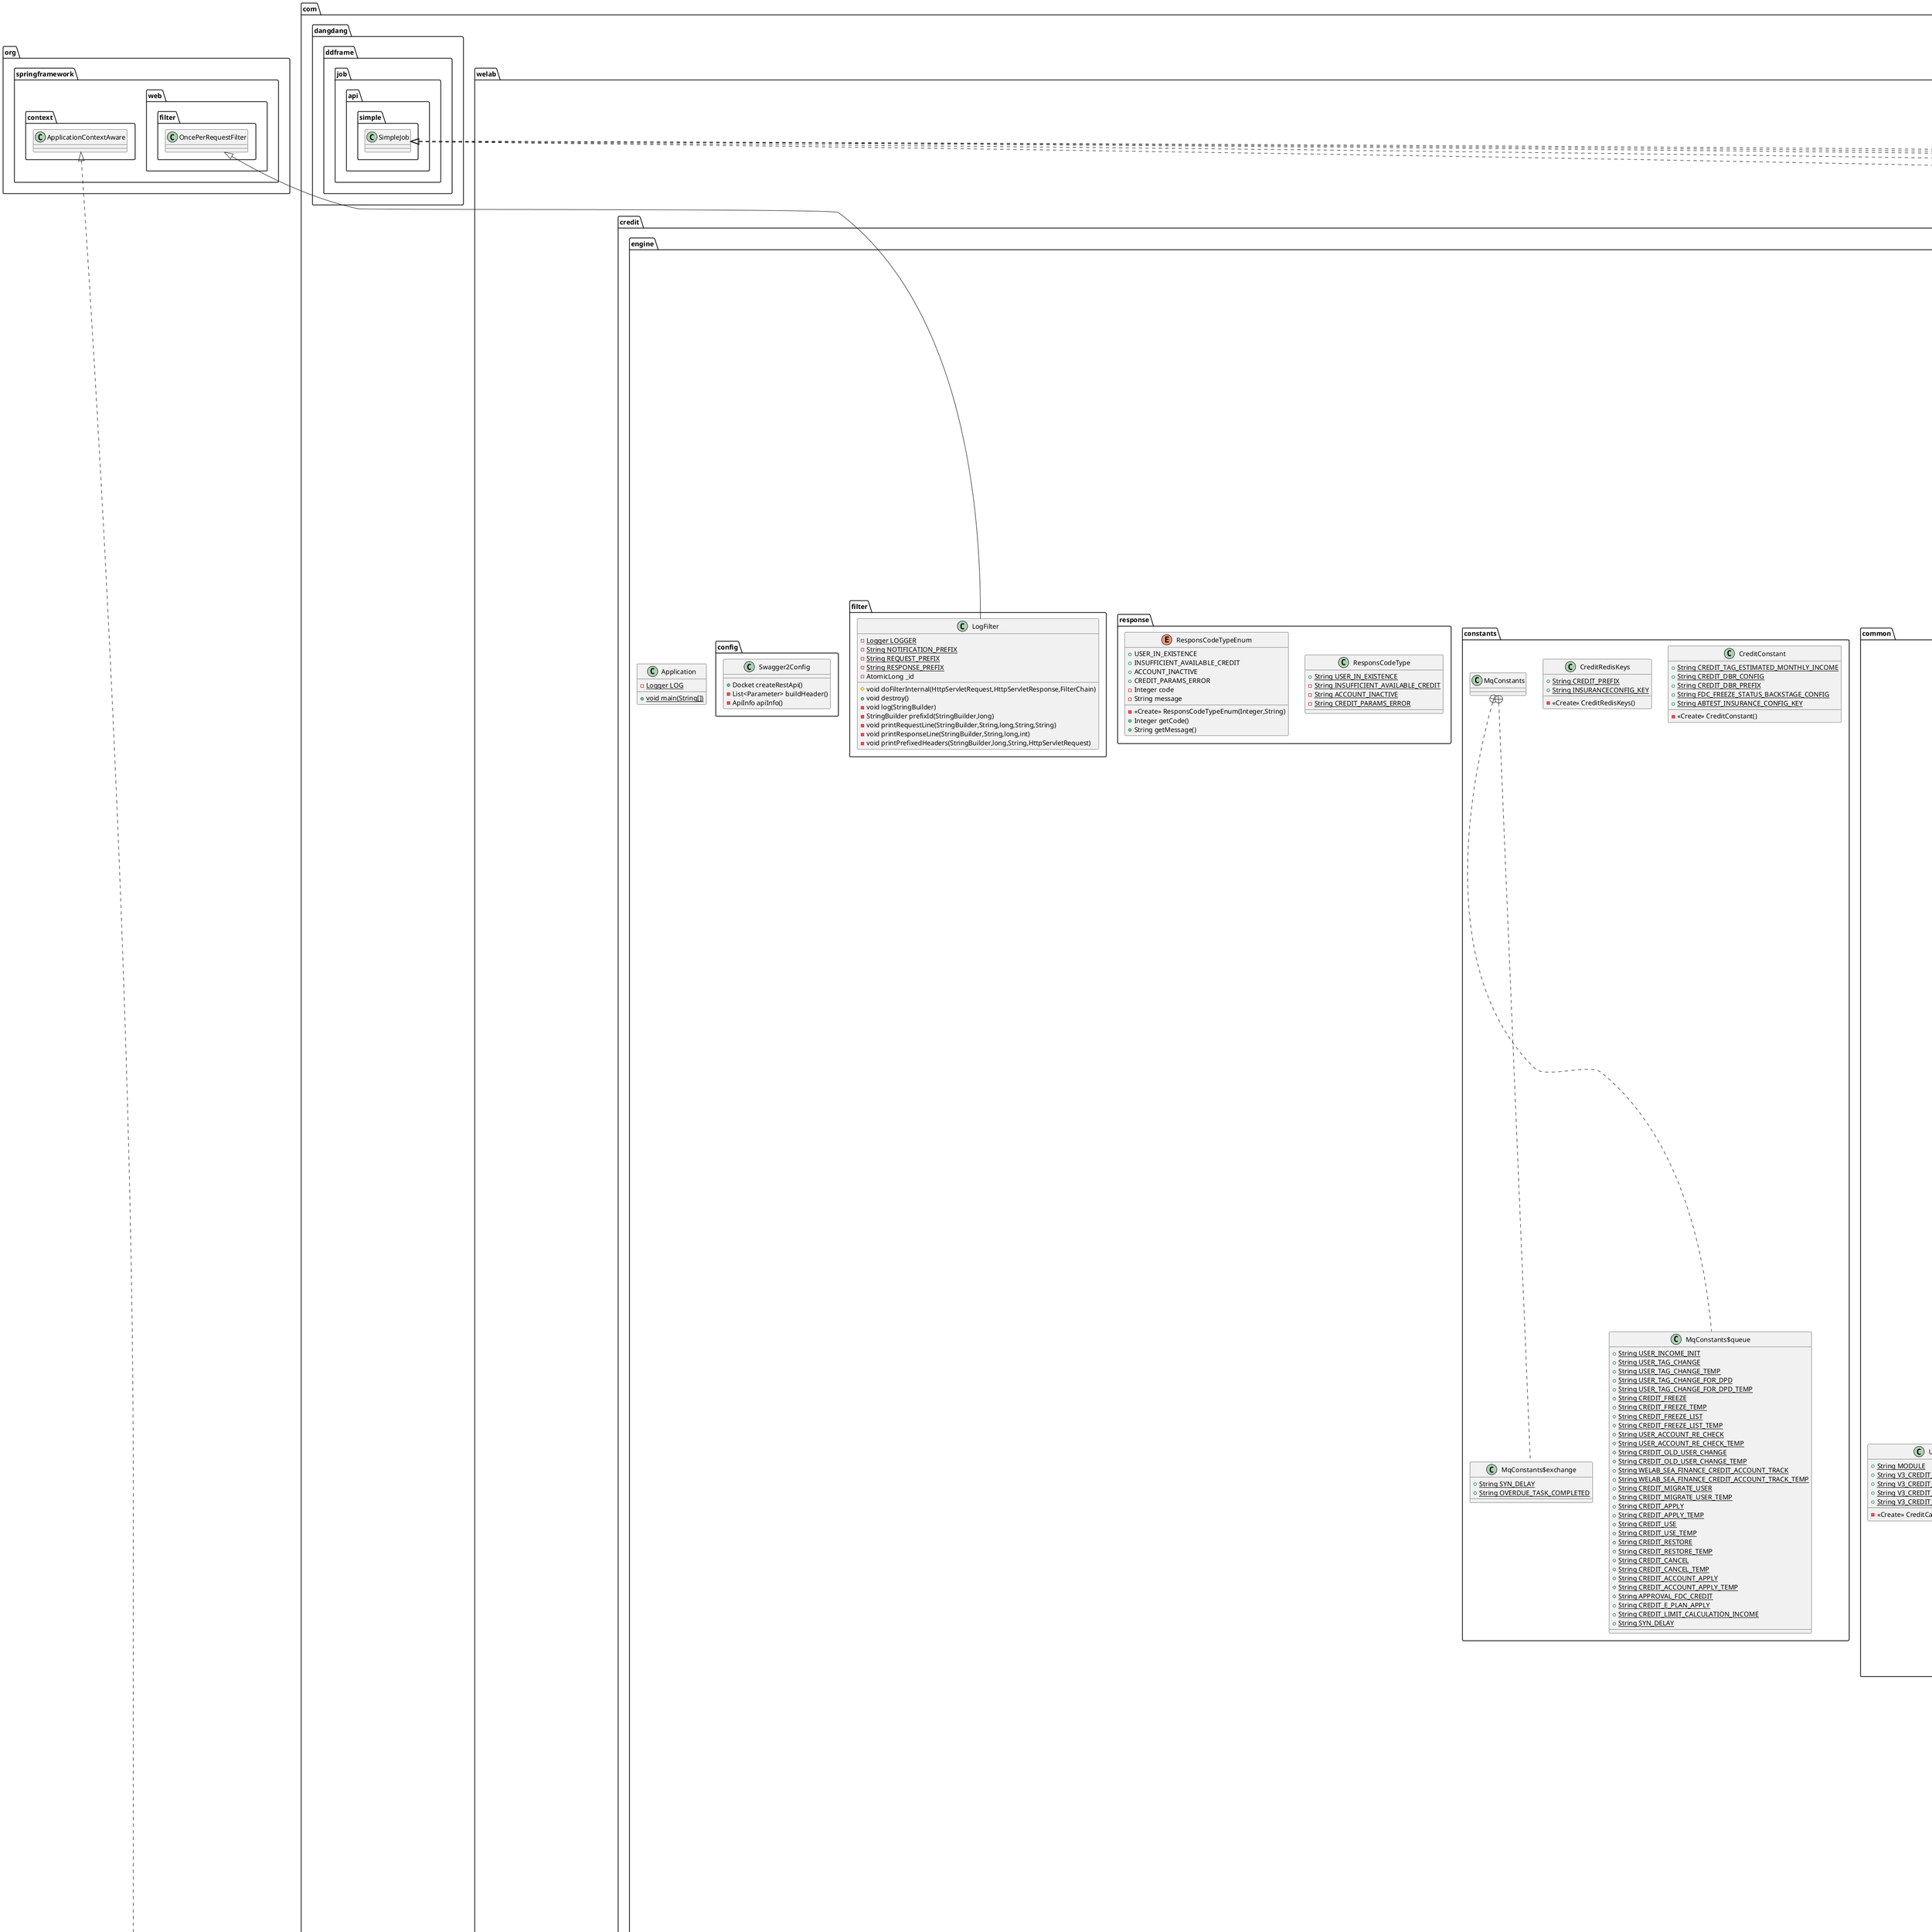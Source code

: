 @startuml
interface com.welab.credit.engine.mapper.CreditUserTagConfigMapper {
~ long countByExample(CreditUserTagConfigExample)
~ int deleteByExample(CreditUserTagConfigExample)
~ int deleteByPrimaryKey(Long)
~ int insert(CreditUserTagConfig)
~ int insertSelective(CreditUserTagConfig)
~ List<CreditUserTagConfig> selectByExampleWithBLOBs(CreditUserTagConfigExample)
~ List<CreditUserTagConfig> selectByExample(CreditUserTagConfigExample)
~ CreditUserTagConfig selectByPrimaryKey(Long)
~ int updateByExampleSelective(CreditUserTagConfig,CreditUserTagConfigExample)
~ int updateByExampleWithBLOBs(CreditUserTagConfig,CreditUserTagConfigExample)
~ int updateByExample(CreditUserTagConfig,CreditUserTagConfigExample)
~ int updateByPrimaryKeySelective(CreditUserTagConfig)
~ int updateByPrimaryKeyWithBLOBs(CreditUserTagConfig)
~ int updateByPrimaryKey(CreditUserTagConfig)
}
class com.welab.credit.engine.facade.collect.OptUnityLogServiceFacade {
- OptUnityLogService optUnityLogService
+ PageInfo<OptUnityLogDto> listOptUnityLog(PageRequestDTO<ListOptUnityLogCmd>)
+ Response addOptUnityLog(AddOptUnityLogCmd)
}
class com.welab.credit.engine.app.impl.CreditUserAccountServiceImpl {
# JedisCluster redisClient
- BaseCreditUserAccountService baseCreditUserAccountService
- BaseCreditUserInfoService baseCreditUserInfoService
- BaseCreditUserLoanService baseCreditUserLoanService
- BaseCreditUserAccountDetailService baseCreditUserAccountDetailService
- UpdateOrInitCreditCmdExe updateOrInitCreditCmdExe
- CreditMigrateUserService creditMigrateUserService
- CreditUserTagLogManager creditUserTagLogManager
- CreditConditionService creditConditionService
- CreditAccountTrackCmdExe creditAccountTrackCmdExe
- CreditAccountManager creditAccountManager
- CreditUserQryExe creditUserQryExe
- OprateAccountManager oprateAccountManager
- BaseCreditProxyIncomeLogService baseCreditProxyIncomeLogService
- LoanServiceFacade loanServiceFacade
- RepaymentServiceFacade repaymentServiceFacade
- ConfigServiceFacade configServiceFacade
- DuesServiceFacade duesServiceFacade
- CreditAccountHandler creditAccountHandler
- CreditUserAccountServiceFacade creditUserAccountServiceFacade
- BaseCreditUserTagLogService baseCreditUserTagLogService
- CreditUserAccountExtMapper creditUserAccountExtMapper
- ApolloUtils apolloUtils
- ApprovalOjkFintechServiceFacade approvalOjkFintechServiceFacade
- UserProfilesServiceFacade userProfilesServiceFacade
- AdvanceScoreServiceFacade advanceScoreServiceFacade
- OptUnityLogServiceFacade optUnityLogServiceFacade
- CreditFreezeHandlerService creditFreezeHandlerService
- ApprovalWhitelistUserServiceFacade approvalWhitelistUserServiceFacade
- {static} String INCOME_TIME
- {static} List<String> NEW_RULE_TAG_A_SERIES
- {static} List<String> NEW_RULE_TAG_B_SERIES
- {static} List<String> SCORE_RULE_TAG
- {static} BigDecimal DEFAULT_MIN_INCOME
+ List<CreditUserAccountDetailVO> findDetailByAccount(Long)
- CreditUserAccountServiceImpl getThis()
+ List<CreditUserAccountVO> findByUser(Long)
+ CreditUserAccountVO findByUserAndProductCode(Long,String)
+ CreditUserAccountVO findByUserActiveAndProductCode(Long,String)
+ Response<PageInfo<CreditUserAccountStatusLogDTO>> getFreezeLogList(PageRequestDTO<CreditUserAccountStatusLogDTO>)
+ Response<Boolean> freezeUser(CreditUserAccountStatusLogDTO)
+ Response<Boolean> unFreezeUser(CreditUserAccountStatusLogDTO)
+ void updateIncome(UpdateCreditUserAccountVO)
+ Response<Boolean> updateOrInitCredit(UpdateCreditUserAccountVO)
+ Response<Boolean> applyUseCredit(ApplyUseCreditVO)
+ Response<Boolean> cancelApplyCreditForTransaction(CancelApplyCreditVO)
+ Response<Boolean> cancelApplyCredit(CancelApplyCreditVO)
+ Response<Boolean> cancelCreditLoans(List<String>)
+ Response<Boolean> useCredit(UseCreditVO)
+ Response<List<Long>> filterActiveUser(List<Long>)
+ Response<Boolean> canDeduct(Long,String,String,Long)
+ Response<CreditUserAccountDTO> findOneByParams(String,String,Long)
+ Response<Boolean> useCreditForTransaction(UseCreditVO)
+ Response<Boolean> quickUseCredit(QuickUseCreditVO)
+ Response<Boolean> applyUseCredit(String)
+ boolean handle(String)
+ Response<Boolean> quickUseCreditForTransactional(QuickUseCreditVO)
+ Response<Boolean> restoreCredit(RestoreCreditVO)
+ Response<Boolean> doAllRestoreCredit(String,Boolean,LoanPlansRelationDTO)
+ Response<Boolean> retracementCredit(List<RetracementCreditDTO>)
+ BigDecimal calculationMonthlyIncome(Long,String)
+ CreditUserMonthlyIncomeDTO doCalculationMonthlyIncome(Long,String)
+ CreditUserMonthlyIncomeDTO doCalculationMonthlyIncome(Long,String,String)
- void addCreditInfoLog(Long,String)
+ ApproveScoreBO scoreFlag(Long)
- ApproveScoreBO assembleApprovalScoreBO(ApproveScoreBO,String,String,String)
+ boolean canCalculationMonthlyIncome(Long,String)
+ BigDecimal calculationMonthlyIncomeOld(Long,String)
+ Response<CalculationTagAmountVO> creditCalculationByMonthlyIncome(QuotaByMonthlyIncomDTO)
+ TagProductVO getTagProductVO(CreditAccountTypeEnums,QuotaByMonthlyIncomDTO)
- boolean lock(String,String)
- boolean relaseLock(String,String)
- long getAlbeMoney(CreditUserAccount)
+ Response<Boolean> delete(Long)
+ Response<Boolean> deleteUser(Long)
+ CreditUserAccountExt findByAccount(Long,String,String)
+ CreditUserAccountVO findByUserInfo(Long,String)
+ void freezeUserHandler(boolean,Long)
+ Response<Boolean> makeAccountTrack(Long,String)
}
class com.welab.credit.engine.mongodb.MongodbService {
- GridFsTemplateExt gridFsTemplate
+ GridFSDBFileExt getGridFSDBFile(String)
+ String saveFileExcel(File)
+ String saveFile(File,String)
}
interface com.welab.credit.engine.mapper.ext.CreditUserLoanExtMapper {
}
class com.welab.credit.engine.app.service.FreezeConfigService {
- OptUnityLogServiceFacade optUnityLogServiceFacade
- UserServiceFacade userServiceFacade
- CreditUserAccountServiceImpl creditUserAccountServiceImpl
- BaseCreditUserAccountService baseCreditUserAccountService
- BaseChangeLogService baseChangeLogService
- BaseChangeLogDetailService baseChangeLogDetailService
+ void downloadImportTemplate(HttpServletResponse)
+ Response uploadFreezeConfig(Long,MultipartFile,String)
+ Response<Object> verifyUploadData(List<FreezeConfigImportVO>,List<String>,List<UserInfoDTO>)
- List<FreezeConfigImportVO> parseConfigFile(MultipartFile)
+ PageInfo<OptUnityLogDto> findLog(Integer,Integer)
+ PageInfo<ChangeLogVo> showHistoryByPage(String,Integer,Integer)
+ Response downloadByGroupName(HttpServletResponse,String)
}
class com.welab.credit.engine.app.command.CreditReLoanImportCmdExe {
- LoanServiceFacade loanServiceFacade
- CreditUserAccountServiceImpl creditUserAccountService
- BaseCreditUserLoanService baseCreditUserLoanService
- BaseCreditReLoanService baseCreditReLoanService
+ ImportResVO excute(CreditReLoanImportVO)
- ImportResVO doImport(CreditReLoanImportVO,List<CreditReLoan>)
- int closeLoanHand(String)
- int timeoutLoanHand(String)
- boolean handCreditLoan(String,boolean)
}
interface com.welab.credit.engine.mapper.CreditStatusChangeLogMapper {
~ long countByExample(CreditStatusChangeLogExample)
~ int deleteByExample(CreditStatusChangeLogExample)
~ int deleteByPrimaryKey(Long)
~ int insert(CreditStatusChangeLog)
~ int insertSelective(CreditStatusChangeLog)
~ List<CreditStatusChangeLog> selectByExample(CreditStatusChangeLogExample)
~ CreditStatusChangeLog selectByPrimaryKey(Long)
~ int updateByExampleSelective(CreditStatusChangeLog,CreditStatusChangeLogExample)
~ int updateByExample(CreditStatusChangeLog,CreditStatusChangeLogExample)
~ int updateByPrimaryKeySelective(CreditStatusChangeLog)
~ int updateByPrimaryKey(CreditStatusChangeLog)
}
class com.welab.credit.engine.mq.consumer.ApprovalFdcFreezeConsumer {
- UserProfilesServiceFacade userProfilesServiceFacade
- CreditUserAccountService creditUserAccountService
- CreditAccountManager creditAccountManager
- BackstageConfigFacade backstageConfigFacade
- LoansFacade loansFacade
- JedisCluster jedisCluster
+ void fdcHander(Message)
+ void handler(List<JSONObject>)
- String getDayKey(String)
}
class com.welab.credit.engine.facade.application.ProductConfigServiceFacade {
- ProductConfigService productConfigService
+ PageVO<ProductRateConfigVO> getRateVOListByRateDto(ProductRateConfigDto)
+ List<ProductRateConfigVO> getProductConfig(ProductRateConfigDto)
+ List<ProductRateConfigVO> getProductConfig()
+ List<ProductRateConfigVO> getProductConfigList(String,List<String>)
+ List<ProductRateConfigVO> getRateVOList(ProductRateConfigDto)
+ ProductRateConfigVO getBySecondProdCode(String)
}
class com.welab.credit.engine.app.impl.CreditUserInfoServiceImple {
- BaseCreditUserInfoService baseCreditUserInfoService
+ List<Long> findExistsUserInfo(List<Long>,String)
}
class com.welab.credit.engine.model.ext.CreditUserAccountDetailExt {
- String secondProductCode
- String tenor
}
class com.welab.credit.engine.facade.finance.LoanServiceFacade {
- ILoanService iLoanService
+ boolean createLoan(String)
+ LoanDetailDto findLoanDetailByLoanNumber(String)
+ LoanDetailExtendDto findLoanDetailExtendByLoanNumber(String)
+ LoanDetailDto findLoanDetailAndExtendByLoanNumber(String)
+ boolean saveLoanMq(LoanMqDto)
+ List<String> findWaitingRepayLoansByUserId(Long)
+ long getWaitingPayAmount(List<String>)
+ List<LoanDetailDto> findLoanDetailByLoanNumbers(List<String>)
+ boolean updateLendStatus(String,Byte)
+ void gatewayLoanCancelDoCheck(List<String>)
+ Byte gatewayLoanCancelDoCancel(String)
+ Integer closeLoanHand(String)
+ Integer timeoutLoanHand(String)
+ Map<Long,Integer> getUserMaxDpd(UserMaxDpdQry)
+ List<LoanOverdueInfoDTO> findLoanOverDueInfoByLoanNumber(List<String>)
+ Boolean isNormalUserAndRepaying(Long)
}
interface com.welab.credit.engine.service.CreditUserCheckService {
+ Boolean checkRebookUser(Long)
}
class com.welab.credit.engine.vo.CreditActivityAbTestRequestVo {
- Date fromDate
- Date toDate
- Integer sortBy
- String searchInput
- String activityStatus
}
class com.welab.credit.engine.facade.finance.DuesServiceFacade {
- IDuesService iDuesService
+ int findMaxOverdueDay(LoanOverdueQry)
+ List<DuesDto> findAllDues(List<String>,Boolean)
}
class com.welab.credit.engine.model.CreditLimitCalculationIncome {
- Long id
- Long limitCalculationIncomeNew
- Long limitCalculationIncomeOld
- Long userId
- Byte triggerType
- Date createdAt
- Date updatedAt
+ Long getId()
+ void setId(Long)
+ Long getLimitCalculationIncomeNew()
+ void setLimitCalculationIncomeNew(Long)
+ Long getLimitCalculationIncomeOld()
+ void setLimitCalculationIncomeOld(Long)
+ Long getUserId()
+ void setUserId(Long)
+ Byte getTriggerType()
+ void setTriggerType(Byte)
+ Date getCreatedAt()
+ void setCreatedAt(Date)
+ Date getUpdatedAt()
+ void setUpdatedAt(Date)
}
interface com.welab.credit.engine.mapper.CreditConfigMapper {
~ long countByExample(CreditConfigExample)
~ int deleteByExample(CreditConfigExample)
~ int deleteByPrimaryKey(Integer)
~ int insert(CreditConfig)
~ int insertSelective(CreditConfig)
~ List<CreditConfig> selectByExample(CreditConfigExample)
~ CreditConfig selectByPrimaryKey(Integer)
~ int updateByExampleSelective(CreditConfig,CreditConfigExample)
~ int updateByExample(CreditConfig,CreditConfigExample)
~ int updateByPrimaryKeySelective(CreditConfig)
~ int updateByPrimaryKey(CreditConfig)
}
interface com.welab.credit.engine.mapper.ext.CreditUserAccountExtMapper {
~ CreditUserAccountExt findOneForUpdate(Long,String,String)
~ CreditUserAccountExt findOne(CreditUserAccountExt)
~ List<CreditUserAccountExt> findListForUpdate(Long,String,String)
~ List<CreditUserAccountExt> findList(CreditUserAccountExt)
~ int updateMoney(CreditUserAccountExt)
~ CreditUserAccountExt findOneByAccountId(Long)
~ List<CreditUserAccountExt> selectForListByUserIds(CreditUserAccountExt)
}
class com.welab.credit.engine.exception.AbTestException {
- {static} long serialVersionUID
+ <<Create>> AbTestException(Integer)
+ <<Create>> AbTestException(Integer,String)
+ <<Create>> AbTestException(ResponsCodeType.ResponsCodeTypeEnum)
+ <<Create>> AbTestException(String)
}
class com.welab.credit.engine.bo.ScheduleAmountDto {
- Long amount
- String productCode
- String secondProdCode
- Long userId
- String promotionCode
- String mobile
- String origin
- Long fundId
- String riskLevel
- String tenor
- String previousLoan
- Integer abTestGroupType
- Long abTestId
- String controlGroupSecondProdCode
- Boolean insuranceSelect
}
class com.welab.credit.engine.vo.CreditActivityAbTestSaveRequestVo {
- Long id
- Long testGroupId
- String scenarioName
- String description
- Date startedTime
- Date endTime
- Date launchTime
- Date terminatedTime
- String configContent
}
class com.welab.credit.engine.service.credit.CreditLoanAmountConfigServiceImpl {
- BackstageConfigFacade backstageConfigService
- JedisCluster jedisCluster
- BaseCreditUserTagService baseCreditUserTagService
- CreditActivityAbTestManager creditActivityAbTestManager
- BaseCreditUserInfoService creditUserAccountInfoService
- CreditUserAccountService creditUserAccountService
- Map<String,JSONObject> creditConfigMap
- String ASTRA_QUOTA_CALCULATION_PRO_CODE
- String XJUMBO_CODE
- String JUMBO_CODE
- String NON_ASTRA_QUOTA_CALCULATION_PRO_CODE
- String PAYLATER_QUOTA_CALCULATION_PRO_CODE
- String PAYLATER_XJUMBO_CODE
- String NS_MAUCASH_LONG_UJUMBO_V1
- String NS_ASTRA_MAUCASH_LONG_UJUMBO_V1
- String PAYLATER_LONG_ULTRAJUMBO_V1
- Set<String> proCodeSet
- String ASTRA_TAG
+ TagProductVO getConfig(CreditUserAccountExt,String,String,String,String,String)
+ TagProductVO getAbtestConfig(CreditUserAccountExt,String,String,String,String,String)
- int randomTime()
- BigDecimal getServiceFeeRatio(String,String,String,JSONObject)
+ List<TagProductVO> getCreditConfig(String,String)
+ List<TagProductVO> getCreditConfig(CreditUserAccountExt)
+ JSONObject mergeJsonObject(CreditUserAccountExt,JSONObject)
+ CreditUserAccountExt getAbTestConfig(CreditUserAccountExt)
+ JSONObject getTagConfigCache(String,String)
+ TagProductVO getProduct(CreditUserAccountExt,String,String,Long)
+ TagProductVO findProduct(int,int,List<TagProductVO>,Long)
+ TagProductVO findProductForMaxAmount(int,int,List<TagProductVO>,Long)
+ String getTenor(String)
+ List<TagProductVO> getStepProductListForAddCredit(String,String,String)
+ List<TagProductVO> getStepProductList(CreditUserAccountExt,CreditExt)
- String getAbTestInstallmentKeyString(CreditExt,Long)
+ Long getMaxInstallment(Long,TagProductVO)
+ List<TagProductVO> updateProductStepList(CreditExt)
+ List<TagProductVO> createProductStepListAbTest(Long,String,TagProductVO,JSONObject,String)
- TagProductVO buildStep(String,String,TagProductVO,long)
+ Long getLowIDR(String,String)
}
class com.welab.credit.engine.model.CreditActivityAbTestGroupUserRelation {
- Long id
- Date createdAt
- Date updatedAt
- Long testGroupId
- String userIdLastNums
- Long userId
+ Long getId()
+ void setId(Long)
+ Date getCreatedAt()
+ void setCreatedAt(Date)
+ Date getUpdatedAt()
+ void setUpdatedAt(Date)
+ Long getTestGroupId()
+ void setTestGroupId(Long)
+ String getUserIdLastNums()
+ void setUserIdLastNums(String)
+ Long getUserId()
+ void setUserId(Long)
}
class com.welab.credit.engine.app.command.CreditEplanServiceCmdExe {
- BaseCreditUserLoanService baseCreditUserLoanService
+ void oldLoanNumberConverNew(List<LoanPlansRelationDTO>)
}
class com.welab.credit.engine.mq.consumer.CreditAccountApplyOrUpdateConsumer {
- CreditAccountHandler creditAccountHandler
- BaseRabbitTemplate baseRabbitTemplate
- ApolloUtils apolloUtils
+ void accountApply(Message)
- void doProcess(Message)
}
class com.welab.credit.engine.test.dubbo.CreditUserTagRuleServiceTest {
- ICreditUserTagRuleService iCreditUserTagRuleService
+ void testGetCanIncreaseTags()
}
class com.welab.credit.engine.mq.consumer.CreditAccountMQConsumer {
- CreditUserAccountServiceImpl creditUserAccountServiceImpl
- BaseRabbitTemplate baseRabbitTemplate
- ApolloUtils apolloUtils
- CreditLimitCalculationIncomeCmdExe creditLimitCalculationIncomeCmdExe
+ void applyUseCredit(Message)
- void doProcess(Message)
+ void useCredit(Message)
+ void restoreCredit(Message)
+ void cancelApplyCredit(Message)
+ void creditLimitCalculationIncome(Message)
}
class com.welab.credit.engine.model.CreditActivityAbTestGroupUserTagRelationExample {
# String orderByClause
# boolean distinct
# List<Criteria> oredCriteria
+ <<Create>> CreditActivityAbTestGroupUserTagRelationExample()
+ void setOrderByClause(String)
+ String getOrderByClause()
+ void setDistinct(boolean)
+ boolean isDistinct()
+ List<Criteria> getOredCriteria()
+ void or(Criteria)
+ Criteria or()
+ Criteria createCriteria()
# Criteria createCriteriaInternal()
+ void clear()
}
abstract class com.welab.credit.engine.model.CreditActivityAbTestGroupUserTagRelationExample$GeneratedCriteria {
# List<Criterion> criteria
# <<Create>> GeneratedCriteria()
+ boolean isValid()
+ List<Criterion> getAllCriteria()
+ List<Criterion> getCriteria()
# void addCriterion(String)
# void addCriterion(String,Object,String)
# void addCriterion(String,Object,Object,String)
+ Criteria andIdIsNull()
+ Criteria andIdIsNotNull()
+ Criteria andIdEqualTo(Long)
+ Criteria andIdNotEqualTo(Long)
+ Criteria andIdGreaterThan(Long)
+ Criteria andIdGreaterThanOrEqualTo(Long)
+ Criteria andIdLessThan(Long)
+ Criteria andIdLessThanOrEqualTo(Long)
+ Criteria andIdIn(List<Long>)
+ Criteria andIdNotIn(List<Long>)
+ Criteria andIdBetween(Long,Long)
+ Criteria andIdNotBetween(Long,Long)
+ Criteria andCreatedAtIsNull()
+ Criteria andCreatedAtIsNotNull()
+ Criteria andCreatedAtEqualTo(Date)
+ Criteria andCreatedAtNotEqualTo(Date)
+ Criteria andCreatedAtGreaterThan(Date)
+ Criteria andCreatedAtGreaterThanOrEqualTo(Date)
+ Criteria andCreatedAtLessThan(Date)
+ Criteria andCreatedAtLessThanOrEqualTo(Date)
+ Criteria andCreatedAtIn(List<Date>)
+ Criteria andCreatedAtNotIn(List<Date>)
+ Criteria andCreatedAtBetween(Date,Date)
+ Criteria andCreatedAtNotBetween(Date,Date)
+ Criteria andUpdatedAtIsNull()
+ Criteria andUpdatedAtIsNotNull()
+ Criteria andUpdatedAtEqualTo(Date)
+ Criteria andUpdatedAtNotEqualTo(Date)
+ Criteria andUpdatedAtGreaterThan(Date)
+ Criteria andUpdatedAtGreaterThanOrEqualTo(Date)
+ Criteria andUpdatedAtLessThan(Date)
+ Criteria andUpdatedAtLessThanOrEqualTo(Date)
+ Criteria andUpdatedAtIn(List<Date>)
+ Criteria andUpdatedAtNotIn(List<Date>)
+ Criteria andUpdatedAtBetween(Date,Date)
+ Criteria andUpdatedAtNotBetween(Date,Date)
+ Criteria andTestGroupIdIsNull()
+ Criteria andTestGroupIdIsNotNull()
+ Criteria andTestGroupIdEqualTo(Long)
+ Criteria andTestGroupIdNotEqualTo(Long)
+ Criteria andTestGroupIdGreaterThan(Long)
+ Criteria andTestGroupIdGreaterThanOrEqualTo(Long)
+ Criteria andTestGroupIdLessThan(Long)
+ Criteria andTestGroupIdLessThanOrEqualTo(Long)
+ Criteria andTestGroupIdIn(List<Long>)
+ Criteria andTestGroupIdNotIn(List<Long>)
+ Criteria andTestGroupIdBetween(Long,Long)
+ Criteria andTestGroupIdNotBetween(Long,Long)
+ Criteria andUserTagIsNull()
+ Criteria andUserTagIsNotNull()
+ Criteria andUserTagEqualTo(String)
+ Criteria andUserTagNotEqualTo(String)
+ Criteria andUserTagGreaterThan(String)
+ Criteria andUserTagGreaterThanOrEqualTo(String)
+ Criteria andUserTagLessThan(String)
+ Criteria andUserTagLessThanOrEqualTo(String)
+ Criteria andUserTagLike(String)
+ Criteria andUserTagNotLike(String)
+ Criteria andUserTagIn(List<String>)
+ Criteria andUserTagNotIn(List<String>)
+ Criteria andUserTagBetween(String,String)
+ Criteria andUserTagNotBetween(String,String)
+ Criteria andTestGroupUserCountIsNull()
+ Criteria andTestGroupUserCountIsNotNull()
+ Criteria andTestGroupUserCountEqualTo(Integer)
+ Criteria andTestGroupUserCountNotEqualTo(Integer)
+ Criteria andTestGroupUserCountGreaterThan(Integer)
+ Criteria andTestGroupUserCountGreaterThanOrEqualTo(Integer)
+ Criteria andTestGroupUserCountLessThan(Integer)
+ Criteria andTestGroupUserCountLessThanOrEqualTo(Integer)
+ Criteria andTestGroupUserCountIn(List<Integer>)
+ Criteria andTestGroupUserCountNotIn(List<Integer>)
+ Criteria andTestGroupUserCountBetween(Integer,Integer)
+ Criteria andTestGroupUserCountNotBetween(Integer,Integer)
+ Criteria andTotalUserCountIsNull()
+ Criteria andTotalUserCountIsNotNull()
+ Criteria andTotalUserCountEqualTo(Integer)
+ Criteria andTotalUserCountNotEqualTo(Integer)
+ Criteria andTotalUserCountGreaterThan(Integer)
+ Criteria andTotalUserCountGreaterThanOrEqualTo(Integer)
+ Criteria andTotalUserCountLessThan(Integer)
+ Criteria andTotalUserCountLessThanOrEqualTo(Integer)
+ Criteria andTotalUserCountIn(List<Integer>)
+ Criteria andTotalUserCountNotIn(List<Integer>)
+ Criteria andTotalUserCountBetween(Integer,Integer)
+ Criteria andTotalUserCountNotBetween(Integer,Integer)
}
class com.welab.credit.engine.model.CreditActivityAbTestGroupUserTagRelationExample$Criteria {
# <<Create>> Criteria()
}
class com.welab.credit.engine.model.CreditActivityAbTestGroupUserTagRelationExample$Criterion {
- String condition
- Object value
- Object secondValue
- boolean noValue
- boolean singleValue
- boolean betweenValue
- boolean listValue
- String typeHandler
# <<Create>> Criterion(String)
# <<Create>> Criterion(String,Object,String)
# <<Create>> Criterion(String,Object)
# <<Create>> Criterion(String,Object,Object,String)
# <<Create>> Criterion(String,Object,Object)
+ String getCondition()
+ Object getValue()
+ Object getSecondValue()
+ boolean isNoValue()
+ boolean isSingleValue()
+ boolean isBetweenValue()
+ boolean isListValue()
+ String getTypeHandler()
}
class com.welab.credit.engine.vo.CreditActivityAbTestUserVo {
- Long abtestTagId
- String userTag
- Integer total
- Integer cgUser
- Integer tgUser
- Date lastUpdateDate
}
class com.welab.credit.engine.model.CreditUserTagConfig {
- Long id
- Date createdAt
- Date updatedAt
- Boolean deleted
- String accountType
- Integer orderValue
- String userTag
- String remark
- Integer status
- Long minAmount
- Long maxAmount
- Long updateBy
- Long createBy
- String config
+ Long getId()
+ void setId(Long)
+ Date getCreatedAt()
+ void setCreatedAt(Date)
+ Date getUpdatedAt()
+ void setUpdatedAt(Date)
+ Boolean getDeleted()
+ void setDeleted(Boolean)
+ String getAccountType()
+ void setAccountType(String)
+ Integer getOrderValue()
+ void setOrderValue(Integer)
+ String getUserTag()
+ void setUserTag(String)
+ String getRemark()
+ void setRemark(String)
+ Integer getStatus()
+ void setStatus(Integer)
+ Long getMinAmount()
+ void setMinAmount(Long)
+ Long getMaxAmount()
+ void setMaxAmount(Long)
+ Long getUpdateBy()
+ void setUpdateBy(Long)
+ Long getCreateBy()
+ void setCreateBy(Long)
+ String getConfig()
+ void setConfig(String)
+ int compareTo(CreditUserTagConfig)
- String getMiddleNum(String)
}
class com.welab.credit.engine.model.CreditReLoanExample {
# String orderByClause
# boolean distinct
# List<Criteria> oredCriteria
+ <<Create>> CreditReLoanExample()
+ void setOrderByClause(String)
+ String getOrderByClause()
+ void setDistinct(boolean)
+ boolean isDistinct()
+ List<Criteria> getOredCriteria()
+ void or(Criteria)
+ Criteria or()
+ Criteria createCriteria()
# Criteria createCriteriaInternal()
+ void clear()
}
abstract class com.welab.credit.engine.model.CreditReLoanExample$GeneratedCriteria {
# List<Criterion> criteria
# <<Create>> GeneratedCriteria()
+ boolean isValid()
+ List<Criterion> getAllCriteria()
+ List<Criterion> getCriteria()
# void addCriterion(String)
# void addCriterion(String,Object,String)
# void addCriterion(String,Object,Object,String)
+ Criteria andIdIsNull()
+ Criteria andIdIsNotNull()
+ Criteria andIdEqualTo(Long)
+ Criteria andIdNotEqualTo(Long)
+ Criteria andIdGreaterThan(Long)
+ Criteria andIdGreaterThanOrEqualTo(Long)
+ Criteria andIdLessThan(Long)
+ Criteria andIdLessThanOrEqualTo(Long)
+ Criteria andIdIn(List<Long>)
+ Criteria andIdNotIn(List<Long>)
+ Criteria andIdBetween(Long,Long)
+ Criteria andIdNotBetween(Long,Long)
+ Criteria andLoanNumberIsNull()
+ Criteria andLoanNumberIsNotNull()
+ Criteria andLoanNumberEqualTo(String)
+ Criteria andLoanNumberNotEqualTo(String)
+ Criteria andLoanNumberGreaterThan(String)
+ Criteria andLoanNumberGreaterThanOrEqualTo(String)
+ Criteria andLoanNumberLessThan(String)
+ Criteria andLoanNumberLessThanOrEqualTo(String)
+ Criteria andLoanNumberLike(String)
+ Criteria andLoanNumberNotLike(String)
+ Criteria andLoanNumberIn(List<String>)
+ Criteria andLoanNumberNotIn(List<String>)
+ Criteria andLoanNumberBetween(String,String)
+ Criteria andLoanNumberNotBetween(String,String)
+ Criteria andOriginalLendStatusIsNull()
+ Criteria andOriginalLendStatusIsNotNull()
+ Criteria andOriginalLendStatusEqualTo(Byte)
+ Criteria andOriginalLendStatusNotEqualTo(Byte)
+ Criteria andOriginalLendStatusGreaterThan(Byte)
+ Criteria andOriginalLendStatusGreaterThanOrEqualTo(Byte)
+ Criteria andOriginalLendStatusLessThan(Byte)
+ Criteria andOriginalLendStatusLessThanOrEqualTo(Byte)
+ Criteria andOriginalLendStatusIn(List<Byte>)
+ Criteria andOriginalLendStatusNotIn(List<Byte>)
+ Criteria andOriginalLendStatusBetween(Byte,Byte)
+ Criteria andOriginalLendStatusNotBetween(Byte,Byte)
+ Criteria andOriginalRepayStatusIsNull()
+ Criteria andOriginalRepayStatusIsNotNull()
+ Criteria andOriginalRepayStatusEqualTo(Byte)
+ Criteria andOriginalRepayStatusNotEqualTo(Byte)
+ Criteria andOriginalRepayStatusGreaterThan(Byte)
+ Criteria andOriginalRepayStatusGreaterThanOrEqualTo(Byte)
+ Criteria andOriginalRepayStatusLessThan(Byte)
+ Criteria andOriginalRepayStatusLessThanOrEqualTo(Byte)
+ Criteria andOriginalRepayStatusIn(List<Byte>)
+ Criteria andOriginalRepayStatusNotIn(List<Byte>)
+ Criteria andOriginalRepayStatusBetween(Byte,Byte)
+ Criteria andOriginalRepayStatusNotBetween(Byte,Byte)
+ Criteria andCreateAdminIdIsNull()
+ Criteria andCreateAdminIdIsNotNull()
+ Criteria andCreateAdminIdEqualTo(Long)
+ Criteria andCreateAdminIdNotEqualTo(Long)
+ Criteria andCreateAdminIdGreaterThan(Long)
+ Criteria andCreateAdminIdGreaterThanOrEqualTo(Long)
+ Criteria andCreateAdminIdLessThan(Long)
+ Criteria andCreateAdminIdLessThanOrEqualTo(Long)
+ Criteria andCreateAdminIdIn(List<Long>)
+ Criteria andCreateAdminIdNotIn(List<Long>)
+ Criteria andCreateAdminIdBetween(Long,Long)
+ Criteria andCreateAdminIdNotBetween(Long,Long)
+ Criteria andCreatedAtIsNull()
+ Criteria andCreatedAtIsNotNull()
+ Criteria andCreatedAtEqualTo(Date)
+ Criteria andCreatedAtNotEqualTo(Date)
+ Criteria andCreatedAtGreaterThan(Date)
+ Criteria andCreatedAtGreaterThanOrEqualTo(Date)
+ Criteria andCreatedAtLessThan(Date)
+ Criteria andCreatedAtLessThanOrEqualTo(Date)
+ Criteria andCreatedAtIn(List<Date>)
+ Criteria andCreatedAtNotIn(List<Date>)
+ Criteria andCreatedAtBetween(Date,Date)
+ Criteria andCreatedAtNotBetween(Date,Date)
+ Criteria andUpdatedAtIsNull()
+ Criteria andUpdatedAtIsNotNull()
+ Criteria andUpdatedAtEqualTo(Date)
+ Criteria andUpdatedAtNotEqualTo(Date)
+ Criteria andUpdatedAtGreaterThan(Date)
+ Criteria andUpdatedAtGreaterThanOrEqualTo(Date)
+ Criteria andUpdatedAtLessThan(Date)
+ Criteria andUpdatedAtLessThanOrEqualTo(Date)
+ Criteria andUpdatedAtIn(List<Date>)
+ Criteria andUpdatedAtNotIn(List<Date>)
+ Criteria andUpdatedAtBetween(Date,Date)
+ Criteria andUpdatedAtNotBetween(Date,Date)
}
class com.welab.credit.engine.model.CreditReLoanExample$Criteria {
# <<Create>> Criteria()
}
class com.welab.credit.engine.model.CreditReLoanExample$Criterion {
- String condition
- Object value
- Object secondValue
- boolean noValue
- boolean singleValue
- boolean betweenValue
- boolean listValue
- String typeHandler
# <<Create>> Criterion(String)
# <<Create>> Criterion(String,Object,String)
# <<Create>> Criterion(String,Object)
# <<Create>> Criterion(String,Object,Object,String)
# <<Create>> Criterion(String,Object,Object)
+ String getCondition()
+ Object getValue()
+ Object getSecondValue()
+ boolean isNoValue()
+ boolean isSingleValue()
+ boolean isBetweenValue()
+ boolean isListValue()
+ String getTypeHandler()
}
class com.welab.credit.engine.vo.ChangeLogVo {
- Long operatorAdminId
- String operatorUser
- String groupName
- Date createdAt
- String remark
- Integer unfreeze
- Integer permanentFreeze
- Integer temporaryFreeze
- Integer failed
}
interface com.welab.credit.engine.mapper.ext.CreditActivityAbTestGroupExtMapper {
~ List<CreditActivityAbTestGroupExt> selectTestGroupList(CreditActivityAbTestRequestVo)
~ CreditActivityAbTestGroupExt selectExtByTestGroupId(Long)
}
interface com.welab.credit.engine.mapper.CreditAbtestExportMapper {
~ long countByExample(CreditAbtestExportExample)
~ int deleteByExample(CreditAbtestExportExample)
~ int deleteByPrimaryKey(Long)
~ int insert(CreditAbtestExport)
~ int insertSelective(CreditAbtestExport)
~ List<CreditAbtestExport> selectByExample(CreditAbtestExportExample)
~ CreditAbtestExport selectByPrimaryKey(Long)
~ int updateByExampleSelective(CreditAbtestExport,CreditAbtestExportExample)
~ int updateByExample(CreditAbtestExport,CreditAbtestExportExample)
~ int updateByPrimaryKeySelective(CreditAbtestExport)
~ int updateByPrimaryKey(CreditAbtestExport)
}
class com.welab.credit.engine.model.CreditAccountTrack {
- Long id
- Long userId
- Long sumAvailabeAmount
- Long availabeAmount
- Long inferIncome
- String tag
- Byte type
- String groupId
- String creditType
- Long x1
- Long x2
- Long x3
- Long x4
- Long x6
- Long x12
- Date createdAt
- Date updatedAt
+ Long getId()
+ void setId(Long)
+ Long getUserId()
+ void setUserId(Long)
+ Long getSumAvailabeAmount()
+ void setSumAvailabeAmount(Long)
+ Long getAvailabeAmount()
+ void setAvailabeAmount(Long)
+ Long getInferIncome()
+ void setInferIncome(Long)
+ String getTag()
+ void setTag(String)
+ Byte getType()
+ void setType(Byte)
+ String getGroupId()
+ void setGroupId(String)
+ String getCreditType()
+ void setCreditType(String)
+ Long getX1()
+ void setX1(Long)
+ Long getX2()
+ void setX2(Long)
+ Long getX3()
+ void setX3(Long)
+ Long getX4()
+ void setX4(Long)
+ Long getX6()
+ void setX6(Long)
+ Long getX12()
+ void setX12(Long)
+ Date getCreatedAt()
+ void setCreatedAt(Date)
+ Date getUpdatedAt()
+ void setUpdatedAt(Date)
}
class com.welab.credit.engine.app.base.BaseCreditActivityAbTestGroupUserRelationService {
- CreditActivityAbTestGroupUserRelationExtMapper creditActivityAbTestGroupUserRelationExtMapper
+ List<CreditActivityAbTestGroupUserRelation> selectByTestGroupId(Long)
+ int insertSelective(CreditActivityAbTestGroupUserRelation)
+ boolean hasInTestGroup(CreditActivityAbTestGroupUserRelationExt)
+ int batchInsert(List<CreditActivityAbTestGroupUserRelation>)
}
class com.welab.credit.engine.model.CreditStatusChangeLogDetail {
- Long id
- Long groupId
- String mobile
- String creditStatus
- String freezeReason
- Date createdAt
- Date updatedAt
- String note
+ Long getId()
+ void setId(Long)
+ Long getGroupId()
+ void setGroupId(Long)
+ String getMobile()
+ void setMobile(String)
+ String getCreditStatus()
+ void setCreditStatus(String)
+ String getFreezeReason()
+ void setFreezeReason(String)
+ Date getCreatedAt()
+ void setCreatedAt(Date)
+ Date getUpdatedAt()
+ void setUpdatedAt(Date)
+ String getNote()
+ void setNote(String)
}
class com.welab.credit.engine.model.CreditUserAccountChildExample {
# String orderByClause
# boolean distinct
# List<Criteria> oredCriteria
+ <<Create>> CreditUserAccountChildExample()
+ void setOrderByClause(String)
+ String getOrderByClause()
+ void setDistinct(boolean)
+ boolean isDistinct()
+ List<Criteria> getOredCriteria()
+ void or(Criteria)
+ Criteria or()
+ Criteria createCriteria()
# Criteria createCriteriaInternal()
+ void clear()
}
abstract class com.welab.credit.engine.model.CreditUserAccountChildExample$GeneratedCriteria {
# List<Criterion> criteria
# <<Create>> GeneratedCriteria()
+ boolean isValid()
+ List<Criterion> getAllCriteria()
+ List<Criterion> getCriteria()
# void addCriterion(String)
# void addCriterion(String,Object,String)
# void addCriterion(String,Object,Object,String)
+ Criteria andIdIsNull()
+ Criteria andIdIsNotNull()
+ Criteria andIdEqualTo(Long)
+ Criteria andIdNotEqualTo(Long)
+ Criteria andIdGreaterThan(Long)
+ Criteria andIdGreaterThanOrEqualTo(Long)
+ Criteria andIdLessThan(Long)
+ Criteria andIdLessThanOrEqualTo(Long)
+ Criteria andIdIn(List<Long>)
+ Criteria andIdNotIn(List<Long>)
+ Criteria andIdBetween(Long,Long)
+ Criteria andIdNotBetween(Long,Long)
+ Criteria andAccountIdIsNull()
+ Criteria andAccountIdIsNotNull()
+ Criteria andAccountIdEqualTo(Long)
+ Criteria andAccountIdNotEqualTo(Long)
+ Criteria andAccountIdGreaterThan(Long)
+ Criteria andAccountIdGreaterThanOrEqualTo(Long)
+ Criteria andAccountIdLessThan(Long)
+ Criteria andAccountIdLessThanOrEqualTo(Long)
+ Criteria andAccountIdIn(List<Long>)
+ Criteria andAccountIdNotIn(List<Long>)
+ Criteria andAccountIdBetween(Long,Long)
+ Criteria andAccountIdNotBetween(Long,Long)
+ Criteria andSecondProductCodeIsNull()
+ Criteria andSecondProductCodeIsNotNull()
+ Criteria andSecondProductCodeEqualTo(String)
+ Criteria andSecondProductCodeNotEqualTo(String)
+ Criteria andSecondProductCodeGreaterThan(String)
+ Criteria andSecondProductCodeGreaterThanOrEqualTo(String)
+ Criteria andSecondProductCodeLessThan(String)
+ Criteria andSecondProductCodeLessThanOrEqualTo(String)
+ Criteria andSecondProductCodeLike(String)
+ Criteria andSecondProductCodeNotLike(String)
+ Criteria andSecondProductCodeIn(List<String>)
+ Criteria andSecondProductCodeNotIn(List<String>)
+ Criteria andSecondProductCodeBetween(String,String)
+ Criteria andSecondProductCodeNotBetween(String,String)
+ Criteria andTenorIsNull()
+ Criteria andTenorIsNotNull()
+ Criteria andTenorEqualTo(String)
+ Criteria andTenorNotEqualTo(String)
+ Criteria andTenorGreaterThan(String)
+ Criteria andTenorGreaterThanOrEqualTo(String)
+ Criteria andTenorLessThan(String)
+ Criteria andTenorLessThanOrEqualTo(String)
+ Criteria andTenorLike(String)
+ Criteria andTenorNotLike(String)
+ Criteria andTenorIn(List<String>)
+ Criteria andTenorNotIn(List<String>)
+ Criteria andTenorBetween(String,String)
+ Criteria andTenorNotBetween(String,String)
+ Criteria andSumMoneyIsNull()
+ Criteria andSumMoneyIsNotNull()
+ Criteria andSumMoneyEqualTo(Long)
+ Criteria andSumMoneyNotEqualTo(Long)
+ Criteria andSumMoneyGreaterThan(Long)
+ Criteria andSumMoneyGreaterThanOrEqualTo(Long)
+ Criteria andSumMoneyLessThan(Long)
+ Criteria andSumMoneyLessThanOrEqualTo(Long)
+ Criteria andSumMoneyIn(List<Long>)
+ Criteria andSumMoneyNotIn(List<Long>)
+ Criteria andSumMoneyBetween(Long,Long)
+ Criteria andSumMoneyNotBetween(Long,Long)
+ Criteria andFreezeMoneyIsNull()
+ Criteria andFreezeMoneyIsNotNull()
+ Criteria andFreezeMoneyEqualTo(Long)
+ Criteria andFreezeMoneyNotEqualTo(Long)
+ Criteria andFreezeMoneyGreaterThan(Long)
+ Criteria andFreezeMoneyGreaterThanOrEqualTo(Long)
+ Criteria andFreezeMoneyLessThan(Long)
+ Criteria andFreezeMoneyLessThanOrEqualTo(Long)
+ Criteria andFreezeMoneyIn(List<Long>)
+ Criteria andFreezeMoneyNotIn(List<Long>)
+ Criteria andFreezeMoneyBetween(Long,Long)
+ Criteria andFreezeMoneyNotBetween(Long,Long)
+ Criteria andUseMoneyIsNull()
+ Criteria andUseMoneyIsNotNull()
+ Criteria andUseMoneyEqualTo(Long)
+ Criteria andUseMoneyNotEqualTo(Long)
+ Criteria andUseMoneyGreaterThan(Long)
+ Criteria andUseMoneyGreaterThanOrEqualTo(Long)
+ Criteria andUseMoneyLessThan(Long)
+ Criteria andUseMoneyLessThanOrEqualTo(Long)
+ Criteria andUseMoneyIn(List<Long>)
+ Criteria andUseMoneyNotIn(List<Long>)
+ Criteria andUseMoneyBetween(Long,Long)
+ Criteria andUseMoneyNotBetween(Long,Long)
+ Criteria andCreatedAtIsNull()
+ Criteria andCreatedAtIsNotNull()
+ Criteria andCreatedAtEqualTo(Date)
+ Criteria andCreatedAtNotEqualTo(Date)
+ Criteria andCreatedAtGreaterThan(Date)
+ Criteria andCreatedAtGreaterThanOrEqualTo(Date)
+ Criteria andCreatedAtLessThan(Date)
+ Criteria andCreatedAtLessThanOrEqualTo(Date)
+ Criteria andCreatedAtIn(List<Date>)
+ Criteria andCreatedAtNotIn(List<Date>)
+ Criteria andCreatedAtBetween(Date,Date)
+ Criteria andCreatedAtNotBetween(Date,Date)
+ Criteria andUpdatedAtIsNull()
+ Criteria andUpdatedAtIsNotNull()
+ Criteria andUpdatedAtEqualTo(Date)
+ Criteria andUpdatedAtNotEqualTo(Date)
+ Criteria andUpdatedAtGreaterThan(Date)
+ Criteria andUpdatedAtGreaterThanOrEqualTo(Date)
+ Criteria andUpdatedAtLessThan(Date)
+ Criteria andUpdatedAtLessThanOrEqualTo(Date)
+ Criteria andUpdatedAtIn(List<Date>)
+ Criteria andUpdatedAtNotIn(List<Date>)
+ Criteria andUpdatedAtBetween(Date,Date)
+ Criteria andUpdatedAtNotBetween(Date,Date)
+ Criteria andDeletedIsNull()
+ Criteria andDeletedIsNotNull()
+ Criteria andDeletedEqualTo(Boolean)
+ Criteria andDeletedNotEqualTo(Boolean)
+ Criteria andDeletedGreaterThan(Boolean)
+ Criteria andDeletedGreaterThanOrEqualTo(Boolean)
+ Criteria andDeletedLessThan(Boolean)
+ Criteria andDeletedLessThanOrEqualTo(Boolean)
+ Criteria andDeletedIn(List<Boolean>)
+ Criteria andDeletedNotIn(List<Boolean>)
+ Criteria andDeletedBetween(Boolean,Boolean)
+ Criteria andDeletedNotBetween(Boolean,Boolean)
}
class com.welab.credit.engine.model.CreditUserAccountChildExample$Criterion {
- String condition
- Object value
- Object secondValue
- boolean noValue
- boolean singleValue
- boolean betweenValue
- boolean listValue
- String typeHandler
# <<Create>> Criterion(String)
# <<Create>> Criterion(String,Object,String)
# <<Create>> Criterion(String,Object)
# <<Create>> Criterion(String,Object,Object,String)
# <<Create>> Criterion(String,Object,Object)
+ String getCondition()
+ Object getValue()
+ Object getSecondValue()
+ boolean isNoValue()
+ boolean isSingleValue()
+ boolean isBetweenValue()
+ boolean isListValue()
+ String getTypeHandler()
}
class com.welab.credit.engine.model.CreditUserAccountChildExample$Criteria {
# <<Create>> Criteria()
}
class com.welab.credit.engine.test.normal.OrderTest {
- CreditUserAccountService creditUserAccountService
+ void testApplyUseCredit()
}
class com.welab.credit.engine.aop.ApolloUtils {
- Boolean creditReconstitutionSwitch
- Integer creditApprovalFdcDay
+ Boolean getCreditReconstitutionSwitch()
+ Integer getCreditApprovalFdcDay(Integer)
}
class com.welab.credit.engine.dto.CreditUserAccountDTO {
- {static} long serialVersionUID
- Long userId
- String productCode
- String accountType
- List<String> secondProductCodeList
- String previousLoan
- Long useMoney
- Long sumMoney
- Long freezeMoney
- String creditStatus
- Boolean deleted
- Long ableMoney
- String tag
- String secondTag
- Date approvedAt
- Date createdAt
- Boolean isMigrate
- Date tagUpdatedAt
- Long income
}
class com.welab.credit.engine.test.job.CreditUserUpdateFdcJobTest {
- CreditUserUpdateFdcJob creditUserUpdateFdcJob
+ void testCreditUserTagRuleDelayTriggerJob()
}
class com.welab.credit.engine.model.CreditActivityAbTest {
- Long id
- Date createdAt
- Date updatedAt
- String activityId
- String scenarioName
- String description
- Long bigFieldRelationId
- Long testGroupId
- String activityStatus
- Date startedTime
- Date endTime
- Date launchTime
- Long creatorBy
- Date terminatedTime
- Long terminatedBy
+ Long getId()
+ void setId(Long)
+ Date getCreatedAt()
+ void setCreatedAt(Date)
+ Date getUpdatedAt()
+ void setUpdatedAt(Date)
+ String getActivityId()
+ void setActivityId(String)
+ String getScenarioName()
+ void setScenarioName(String)
+ String getDescription()
+ void setDescription(String)
+ Long getBigFieldRelationId()
+ void setBigFieldRelationId(Long)
+ Long getTestGroupId()
+ void setTestGroupId(Long)
+ String getActivityStatus()
+ void setActivityStatus(String)
+ Date getStartedTime()
+ void setStartedTime(Date)
+ Date getEndTime()
+ void setEndTime(Date)
+ Date getLaunchTime()
+ void setLaunchTime(Date)
+ Long getCreatorBy()
+ void setCreatorBy(Long)
+ Date getTerminatedTime()
+ void setTerminatedTime(Date)
+ Long getTerminatedBy()
+ void setTerminatedBy(Long)
}
class com.welab.credit.engine.job.CreditUserAutoFreezeJob {
- BaseCreditConfigService baseCreditConfigService
- BaseCreditUserLoanService baseCreditUserLoanService
- CreditTagConfigService creditTagConfigService
- BaseCreditUserInfoService baseCreditUserInfoService
- ApprovalOjkFintechServiceFacade approvalOjkFintechServiceFacade
- UserProfilesServiceFacade userProfilesServiceFacade
- CreditUserAccountService creditUserAccountService
- CreditFreezeHandlerService creditFreezeHandlerService
- MessagePushServiceFacade messagePushServiceFacade
- BackstageConfigFacade backstageConfigFacade
- CreditAccountManager creditAccountManager
- BaseRabbitTemplate baseRabbitTemplate
+ void execute(ShardingContext)
- void run()
- void dioProcess(List<Long>)
}
class com.welab.credit.engine.controller.CreditLoanCancelController {
- CreditLoanCancelService creditLoanCancelService
+ Response repaymentImport(Long,MultipartFile)
+ Response<PageInfo<CreditLoanCancelVo>> getLoanCancelList(Integer,Integer,String)
}
class com.welab.credit.engine.app.base.BaseCreditBigFieldRelationService {
- CreditBigFieldRelationMapper creditBigFieldRelationMapper
+ CreditBigFieldRelation findOneById(Long)
+ int insertSelective(CreditBigFieldRelation)
+ int updateByPrimaryKeySelective(CreditBigFieldRelation)
}
class com.welab.credit.engine.vo.ApplyUseCreditVO {
- {static} long serialVersionUID
- Long userId
- String loanNumber
- Long useMoney
- String productCode
- String secondProductCode
- String merchantCode
- String tenor
- Integer abTestGroupType
- Long abTestId
- String userTag
}
class com.welab.credit.engine.model.CreditActivityAbTestGroupLoanRelationExample {
# String orderByClause
# boolean distinct
# List<Criteria> oredCriteria
+ <<Create>> CreditActivityAbTestGroupLoanRelationExample()
+ void setOrderByClause(String)
+ String getOrderByClause()
+ void setDistinct(boolean)
+ boolean isDistinct()
+ List<Criteria> getOredCriteria()
+ void or(Criteria)
+ Criteria or()
+ Criteria createCriteria()
# Criteria createCriteriaInternal()
+ void clear()
}
abstract class com.welab.credit.engine.model.CreditActivityAbTestGroupLoanRelationExample$GeneratedCriteria {
# List<Criterion> criteria
# <<Create>> GeneratedCriteria()
+ boolean isValid()
+ List<Criterion> getAllCriteria()
+ List<Criterion> getCriteria()
# void addCriterion(String)
# void addCriterion(String,Object,String)
# void addCriterion(String,Object,Object,String)
+ Criteria andIdIsNull()
+ Criteria andIdIsNotNull()
+ Criteria andIdEqualTo(Long)
+ Criteria andIdNotEqualTo(Long)
+ Criteria andIdGreaterThan(Long)
+ Criteria andIdGreaterThanOrEqualTo(Long)
+ Criteria andIdLessThan(Long)
+ Criteria andIdLessThanOrEqualTo(Long)
+ Criteria andIdIn(List<Long>)
+ Criteria andIdNotIn(List<Long>)
+ Criteria andIdBetween(Long,Long)
+ Criteria andIdNotBetween(Long,Long)
+ Criteria andCreatedAtIsNull()
+ Criteria andCreatedAtIsNotNull()
+ Criteria andCreatedAtEqualTo(Date)
+ Criteria andCreatedAtNotEqualTo(Date)
+ Criteria andCreatedAtGreaterThan(Date)
+ Criteria andCreatedAtGreaterThanOrEqualTo(Date)
+ Criteria andCreatedAtLessThan(Date)
+ Criteria andCreatedAtLessThanOrEqualTo(Date)
+ Criteria andCreatedAtIn(List<Date>)
+ Criteria andCreatedAtNotIn(List<Date>)
+ Criteria andCreatedAtBetween(Date,Date)
+ Criteria andCreatedAtNotBetween(Date,Date)
+ Criteria andUpdatedAtIsNull()
+ Criteria andUpdatedAtIsNotNull()
+ Criteria andUpdatedAtEqualTo(Date)
+ Criteria andUpdatedAtNotEqualTo(Date)
+ Criteria andUpdatedAtGreaterThan(Date)
+ Criteria andUpdatedAtGreaterThanOrEqualTo(Date)
+ Criteria andUpdatedAtLessThan(Date)
+ Criteria andUpdatedAtLessThanOrEqualTo(Date)
+ Criteria andUpdatedAtIn(List<Date>)
+ Criteria andUpdatedAtNotIn(List<Date>)
+ Criteria andUpdatedAtBetween(Date,Date)
+ Criteria andUpdatedAtNotBetween(Date,Date)
+ Criteria andAbTestIdIsNull()
+ Criteria andAbTestIdIsNotNull()
+ Criteria andAbTestIdEqualTo(Long)
+ Criteria andAbTestIdNotEqualTo(Long)
+ Criteria andAbTestIdGreaterThan(Long)
+ Criteria andAbTestIdGreaterThanOrEqualTo(Long)
+ Criteria andAbTestIdLessThan(Long)
+ Criteria andAbTestIdLessThanOrEqualTo(Long)
+ Criteria andAbTestIdIn(List<Long>)
+ Criteria andAbTestIdNotIn(List<Long>)
+ Criteria andAbTestIdBetween(Long,Long)
+ Criteria andAbTestIdNotBetween(Long,Long)
+ Criteria andLoanNumberIsNull()
+ Criteria andLoanNumberIsNotNull()
+ Criteria andLoanNumberEqualTo(String)
+ Criteria andLoanNumberNotEqualTo(String)
+ Criteria andLoanNumberGreaterThan(String)
+ Criteria andLoanNumberGreaterThanOrEqualTo(String)
+ Criteria andLoanNumberLessThan(String)
+ Criteria andLoanNumberLessThanOrEqualTo(String)
+ Criteria andLoanNumberLike(String)
+ Criteria andLoanNumberNotLike(String)
+ Criteria andLoanNumberIn(List<String>)
+ Criteria andLoanNumberNotIn(List<String>)
+ Criteria andLoanNumberBetween(String,String)
+ Criteria andLoanNumberNotBetween(String,String)
+ Criteria andUserIdIsNull()
+ Criteria andUserIdIsNotNull()
+ Criteria andUserIdEqualTo(Long)
+ Criteria andUserIdNotEqualTo(Long)
+ Criteria andUserIdGreaterThan(Long)
+ Criteria andUserIdGreaterThanOrEqualTo(Long)
+ Criteria andUserIdLessThan(Long)
+ Criteria andUserIdLessThanOrEqualTo(Long)
+ Criteria andUserIdIn(List<Long>)
+ Criteria andUserIdNotIn(List<Long>)
+ Criteria andUserIdBetween(Long,Long)
+ Criteria andUserIdNotBetween(Long,Long)
+ Criteria andGroupTypeIsNull()
+ Criteria andGroupTypeIsNotNull()
+ Criteria andGroupTypeEqualTo(Byte)
+ Criteria andGroupTypeNotEqualTo(Byte)
+ Criteria andGroupTypeGreaterThan(Byte)
+ Criteria andGroupTypeGreaterThanOrEqualTo(Byte)
+ Criteria andGroupTypeLessThan(Byte)
+ Criteria andGroupTypeLessThanOrEqualTo(Byte)
+ Criteria andGroupTypeIn(List<Byte>)
+ Criteria andGroupTypeNotIn(List<Byte>)
+ Criteria andGroupTypeBetween(Byte,Byte)
+ Criteria andGroupTypeNotBetween(Byte,Byte)
}
class com.welab.credit.engine.model.CreditActivityAbTestGroupLoanRelationExample$Criteria {
# <<Create>> Criteria()
}
class com.welab.credit.engine.model.CreditActivityAbTestGroupLoanRelationExample$Criterion {
- String condition
- Object value
- Object secondValue
- boolean noValue
- boolean singleValue
- boolean betweenValue
- boolean listValue
- String typeHandler
# <<Create>> Criterion(String)
# <<Create>> Criterion(String,Object,String)
# <<Create>> Criterion(String,Object)
# <<Create>> Criterion(String,Object,Object,String)
# <<Create>> Criterion(String,Object,Object)
+ String getCondition()
+ Object getValue()
+ Object getSecondValue()
+ boolean isNoValue()
+ boolean isSingleValue()
+ boolean isBetweenValue()
+ boolean isListValue()
+ String getTypeHandler()
}
interface com.welab.credit.engine.service.CreditUserAccountService {
~ List<CreditUserAccountDetailVO> findDetailByAccount(Long)
~ List<CreditUserAccountVO> findByUser(Long)
~ CreditUserAccountVO findByUserAndProductCode(Long,String)
~ CreditUserAccountVO findByUserActiveAndProductCode(Long,String)
~ Response<Boolean> updateOrInitCredit(UpdateCreditUserAccountVO)
~ Response<Boolean> cancelApplyCredit(CancelApplyCreditVO)
~ Response<Boolean> cancelCreditLoans(List<String>)
~ Response<Boolean> applyUseCredit(String)
~ Response<Boolean> quickUseCredit(QuickUseCreditVO)
~ Response<Boolean> restoreCredit(RestoreCreditVO)
~ Response<Boolean> doAllRestoreCredit(String,Boolean,LoanPlansRelationDTO)
~ Response<Boolean> freezeUser(CreditUserAccountStatusLogDTO)
~ Response<Boolean> delete(Long)
~ Response<CalculationTagAmountVO> creditCalculationByMonthlyIncome(QuotaByMonthlyIncomDTO)
~ Response<Boolean> unFreezeUser(CreditUserAccountStatusLogDTO)
~ Response<PageInfo<CreditUserAccountStatusLogDTO>> getFreezeLogList(PageRequestDTO<CreditUserAccountStatusLogDTO>)
~ CreditUserAccountVO findByUserInfo(Long,String)
~ Response<Boolean> useCredit(UseCreditVO)
~ Response<List<Long>> filterActiveUser(List<Long>)
~ Response<Boolean> canDeduct(Long,String,String,Long)
~ Response<CreditUserAccountDTO> findOneByParams(String,String,Long)
~ Response<Boolean> retracementCredit(List<RetracementCreditDTO>)
~ void freezeUserHandler(boolean,Long)
~ Response<Boolean> makeAccountTrack(Long,String)
}
enum com.welab.credit.engine.enums.IncomeTypeEnum {
+  APPROVAL
+  CALCULATE
- Byte type
}
class com.welab.credit.engine.model.CreditUserTagHistoryExample {
# String orderByClause
# boolean distinct
# List<Criteria> oredCriteria
+ <<Create>> CreditUserTagHistoryExample()
+ void setOrderByClause(String)
+ String getOrderByClause()
+ void setDistinct(boolean)
+ boolean isDistinct()
+ List<Criteria> getOredCriteria()
+ void or(Criteria)
+ Criteria or()
+ Criteria createCriteria()
# Criteria createCriteriaInternal()
+ void clear()
}
abstract class com.welab.credit.engine.model.CreditUserTagHistoryExample$GeneratedCriteria {
# List<Criterion> criteria
# <<Create>> GeneratedCriteria()
+ boolean isValid()
+ List<Criterion> getAllCriteria()
+ List<Criterion> getCriteria()
# void addCriterion(String)
# void addCriterion(String,Object,String)
# void addCriterion(String,Object,Object,String)
+ Criteria andIdIsNull()
+ Criteria andIdIsNotNull()
+ Criteria andIdEqualTo(Long)
+ Criteria andIdNotEqualTo(Long)
+ Criteria andIdGreaterThan(Long)
+ Criteria andIdGreaterThanOrEqualTo(Long)
+ Criteria andIdLessThan(Long)
+ Criteria andIdLessThanOrEqualTo(Long)
+ Criteria andIdIn(List<Long>)
+ Criteria andIdNotIn(List<Long>)
+ Criteria andIdBetween(Long,Long)
+ Criteria andIdNotBetween(Long,Long)
+ Criteria andCreatedAtIsNull()
+ Criteria andCreatedAtIsNotNull()
+ Criteria andCreatedAtEqualTo(Date)
+ Criteria andCreatedAtNotEqualTo(Date)
+ Criteria andCreatedAtGreaterThan(Date)
+ Criteria andCreatedAtGreaterThanOrEqualTo(Date)
+ Criteria andCreatedAtLessThan(Date)
+ Criteria andCreatedAtLessThanOrEqualTo(Date)
+ Criteria andCreatedAtIn(List<Date>)
+ Criteria andCreatedAtNotIn(List<Date>)
+ Criteria andCreatedAtBetween(Date,Date)
+ Criteria andCreatedAtNotBetween(Date,Date)
+ Criteria andUpdatedAtIsNull()
+ Criteria andUpdatedAtIsNotNull()
+ Criteria andUpdatedAtEqualTo(Date)
+ Criteria andUpdatedAtNotEqualTo(Date)
+ Criteria andUpdatedAtGreaterThan(Date)
+ Criteria andUpdatedAtGreaterThanOrEqualTo(Date)
+ Criteria andUpdatedAtLessThan(Date)
+ Criteria andUpdatedAtLessThanOrEqualTo(Date)
+ Criteria andUpdatedAtIn(List<Date>)
+ Criteria andUpdatedAtNotIn(List<Date>)
+ Criteria andUpdatedAtBetween(Date,Date)
+ Criteria andUpdatedAtNotBetween(Date,Date)
+ Criteria andDeletedIsNull()
+ Criteria andDeletedIsNotNull()
+ Criteria andDeletedEqualTo(Boolean)
+ Criteria andDeletedNotEqualTo(Boolean)
+ Criteria andDeletedGreaterThan(Boolean)
+ Criteria andDeletedGreaterThanOrEqualTo(Boolean)
+ Criteria andDeletedLessThan(Boolean)
+ Criteria andDeletedLessThanOrEqualTo(Boolean)
+ Criteria andDeletedIn(List<Boolean>)
+ Criteria andDeletedNotIn(List<Boolean>)
+ Criteria andDeletedBetween(Boolean,Boolean)
+ Criteria andDeletedNotBetween(Boolean,Boolean)
+ Criteria andAccountTypeIsNull()
+ Criteria andAccountTypeIsNotNull()
+ Criteria andAccountTypeEqualTo(String)
+ Criteria andAccountTypeNotEqualTo(String)
+ Criteria andAccountTypeGreaterThan(String)
+ Criteria andAccountTypeGreaterThanOrEqualTo(String)
+ Criteria andAccountTypeLessThan(String)
+ Criteria andAccountTypeLessThanOrEqualTo(String)
+ Criteria andAccountTypeLike(String)
+ Criteria andAccountTypeNotLike(String)
+ Criteria andAccountTypeIn(List<String>)
+ Criteria andAccountTypeNotIn(List<String>)
+ Criteria andAccountTypeBetween(String,String)
+ Criteria andAccountTypeNotBetween(String,String)
+ Criteria andUserTagIsNull()
+ Criteria andUserTagIsNotNull()
+ Criteria andUserTagEqualTo(String)
+ Criteria andUserTagNotEqualTo(String)
+ Criteria andUserTagGreaterThan(String)
+ Criteria andUserTagGreaterThanOrEqualTo(String)
+ Criteria andUserTagLessThan(String)
+ Criteria andUserTagLessThanOrEqualTo(String)
+ Criteria andUserTagLike(String)
+ Criteria andUserTagNotLike(String)
+ Criteria andUserTagIn(List<String>)
+ Criteria andUserTagNotIn(List<String>)
+ Criteria andUserTagBetween(String,String)
+ Criteria andUserTagNotBetween(String,String)
+ Criteria andRemarkIsNull()
+ Criteria andRemarkIsNotNull()
+ Criteria andRemarkEqualTo(String)
+ Criteria andRemarkNotEqualTo(String)
+ Criteria andRemarkGreaterThan(String)
+ Criteria andRemarkGreaterThanOrEqualTo(String)
+ Criteria andRemarkLessThan(String)
+ Criteria andRemarkLessThanOrEqualTo(String)
+ Criteria andRemarkLike(String)
+ Criteria andRemarkNotLike(String)
+ Criteria andRemarkIn(List<String>)
+ Criteria andRemarkNotIn(List<String>)
+ Criteria andRemarkBetween(String,String)
+ Criteria andRemarkNotBetween(String,String)
+ Criteria andStatusIsNull()
+ Criteria andStatusIsNotNull()
+ Criteria andStatusEqualTo(Integer)
+ Criteria andStatusNotEqualTo(Integer)
+ Criteria andStatusGreaterThan(Integer)
+ Criteria andStatusGreaterThanOrEqualTo(Integer)
+ Criteria andStatusLessThan(Integer)
+ Criteria andStatusLessThanOrEqualTo(Integer)
+ Criteria andStatusIn(List<Integer>)
+ Criteria andStatusNotIn(List<Integer>)
+ Criteria andStatusBetween(Integer,Integer)
+ Criteria andStatusNotBetween(Integer,Integer)
+ Criteria andMinAmountIsNull()
+ Criteria andMinAmountIsNotNull()
+ Criteria andMinAmountEqualTo(Long)
+ Criteria andMinAmountNotEqualTo(Long)
+ Criteria andMinAmountGreaterThan(Long)
+ Criteria andMinAmountGreaterThanOrEqualTo(Long)
+ Criteria andMinAmountLessThan(Long)
+ Criteria andMinAmountLessThanOrEqualTo(Long)
+ Criteria andMinAmountIn(List<Long>)
+ Criteria andMinAmountNotIn(List<Long>)
+ Criteria andMinAmountBetween(Long,Long)
+ Criteria andMinAmountNotBetween(Long,Long)
+ Criteria andMaxAmountIsNull()
+ Criteria andMaxAmountIsNotNull()
+ Criteria andMaxAmountEqualTo(Long)
+ Criteria andMaxAmountNotEqualTo(Long)
+ Criteria andMaxAmountGreaterThan(Long)
+ Criteria andMaxAmountGreaterThanOrEqualTo(Long)
+ Criteria andMaxAmountLessThan(Long)
+ Criteria andMaxAmountLessThanOrEqualTo(Long)
+ Criteria andMaxAmountIn(List<Long>)
+ Criteria andMaxAmountNotIn(List<Long>)
+ Criteria andMaxAmountBetween(Long,Long)
+ Criteria andMaxAmountNotBetween(Long,Long)
+ Criteria andUpdateByIsNull()
+ Criteria andUpdateByIsNotNull()
+ Criteria andUpdateByEqualTo(Long)
+ Criteria andUpdateByNotEqualTo(Long)
+ Criteria andUpdateByGreaterThan(Long)
+ Criteria andUpdateByGreaterThanOrEqualTo(Long)
+ Criteria andUpdateByLessThan(Long)
+ Criteria andUpdateByLessThanOrEqualTo(Long)
+ Criteria andUpdateByIn(List<Long>)
+ Criteria andUpdateByNotIn(List<Long>)
+ Criteria andUpdateByBetween(Long,Long)
+ Criteria andUpdateByNotBetween(Long,Long)
+ Criteria andCreateByIsNull()
+ Criteria andCreateByIsNotNull()
+ Criteria andCreateByEqualTo(Long)
+ Criteria andCreateByNotEqualTo(Long)
+ Criteria andCreateByGreaterThan(Long)
+ Criteria andCreateByGreaterThanOrEqualTo(Long)
+ Criteria andCreateByLessThan(Long)
+ Criteria andCreateByLessThanOrEqualTo(Long)
+ Criteria andCreateByIn(List<Long>)
+ Criteria andCreateByNotIn(List<Long>)
+ Criteria andCreateByBetween(Long,Long)
+ Criteria andCreateByNotBetween(Long,Long)
}
class com.welab.credit.engine.model.CreditUserTagHistoryExample$Criterion {
- String condition
- Object value
- Object secondValue
- boolean noValue
- boolean singleValue
- boolean betweenValue
- boolean listValue
- String typeHandler
# <<Create>> Criterion(String)
# <<Create>> Criterion(String,Object,String)
# <<Create>> Criterion(String,Object)
# <<Create>> Criterion(String,Object,Object,String)
# <<Create>> Criterion(String,Object,Object)
+ String getCondition()
+ Object getValue()
+ Object getSecondValue()
+ boolean isNoValue()
+ boolean isSingleValue()
+ boolean isBetweenValue()
+ boolean isListValue()
+ String getTypeHandler()
}
class com.welab.credit.engine.model.CreditUserTagHistoryExample$Criteria {
# <<Create>> Criteria()
}
enum com.welab.credit.engine.enums.OrgIdEnum {
+  MAUCASH
+  SPEKTRA
+  TRAVELOKA
+  TAPP
+  HSO
+  RESTOCK
+  UVF
+  AOP
+  TRIO
- Long value
- String code
- String name
+ {static} OrgIdEnum getOrgIdEnumById(Long)
+ {static} OrgIdEnum getOrgIdEnumByCode(String)
}
class com.welab.credit.engine.test.dubbo.CreditTagConfigServiceTest {
- CreditTagConfigService creditTagConfigService
+ void testGetTagProductConfig()
+ void testGetTagConfigByTag()
+ void testGetCurrentUsableTag()
+ void testGetTestFlowTag()
}
class com.welab.credit.engine.service.core.BaseCreditUserTagService {
- CreditUserTagConfigMapper creditUserTagConfigMapper
- CreditUserTagHistoryMapper creditUserTagHistoryMapper
- CreditLoanAmountConfigServiceImpl creditLoanAmountConfigServiceImpl
- JedisCluster jedisCluster
+ Boolean updateTag(CreditUserTagConfig)
- void saveSecondProductMapTag(CreditUserTagConfig,CreditUserTagConfig)
- boolean isChange(CreditUserTagConfig,CreditUserTagConfig)
- void updateTag(CreditUserTagConfig,CreditUserTagHistory)
+ CreditUserTagConfig getOne(String,String)
+ List<CreditUserTagConfig> getAll()
+ List<CreditUserTagConfig> getTagConfigByTag(String)
+ CreditUserTagConfig getTagConfigById(Long)
+ void addTagData(CreditUserTagConfig)
+ List<CreditUserTagConfig> getAll(String)
+ List<String> getTestFlowTag()
}
class com.welab.credit.engine.vo.CreditReLoanImportVO {
- Long importUserId
- MultipartFile file
}
class com.welab.credit.engine.test.job.CreditUserTagRuleDelayTriggerJobTest {
- CreditUserTagRuleDelayTriggerJob creditUserTagRuleDelayTriggerJob
+ void testCreditUserTagRuleDelayTriggerJob()
}
class com.welab.credit.engine.facade.finance.tmp.CreditProductListServiceFacade {
- CreditUserTagService creditUserTagService
+ List<TagProductVO> getTagProductVOList(CreditUserAccountDTO)
+ List<CreditUserTagConfigDTO> getTagProductConfigForCustomer(CreditUserAccountDTO)
+ List<CreditUserTagConfigDTO> getTagProductConfig(UpdateCreditUserAccountVO)
}
class com.welab.credit.engine.test.dubbo.CreditUserAccountServiceTest {
- CreditUserAccountService creditUserAccountService
+ void testFindDetailByAccount()
+ void testFindByUser()
+ void testFindByUserAndProductCode()
+ void testFindByUserActiveAndProductCode()
+ void testUpdateOrInitCredit()
+ void testCancelCreditLoans()
+ void testDoAllRestoreCredit()
+ void testFreezeUser()
+ void testCreditCalculationByMonthlyIncome()
+ void testGetFreezeLogList()
+ void testFindByUserInfo()
+ void testFilterActiveUser()
+ void testCanDeduct()
+ void testFindOneByParams()
}
class com.welab.credit.engine.service.handler.CreditAccountHandler {
- CreditUserAccountServiceImpl creditUserAccountService
- BaseCreditUserInfoService creditUserAccountInfoService
- ConfigServiceFacade configServiceFacade
- UpdateOrInitCreditCmdExe updateOrInitCreditCmdExe
- CreditAccountManager creditAccountManager
- CreditUserTagRuleService creditUserTagRuleService
- CreditUserTagLogManager creditUserTagLogManager
- BaseCreditUserLoanService baseCreditUserLoanService
- CreditActivityAbTestManager creditActivityAbTestManager
- ProductConfigServiceFacade productConfigServiceFacade
- FundAccountInfoServiceFacade fundAccountInfoServiceFacade
- BaseCreditActivityAbTestGroupLoanRelationService baseCreditActivityAbTestGroupLoanRelationService
- LoanServiceFacade loanServiceFacade
- InSuranceDubboServiceFacade inSuranceDubboServiceFacade
- JedisCluster jedisCluster
+ boolean initOrUpdateCreditAccount(Map<String,Object>)
- void saveLogAndTriggerTagRule(Long,UpdateCreditUserAccountVO,CreditUserAccountExt,String,String)
- boolean initOrUpdateCreditAccountDoCheck(Map<String,Object>)
+ void applyUseCredit(String)
- void doPlaceOrderCheck(Map<String,Object>)
+ ProductRateConfigExtendVO getProductRate(CreditLoanDto)
+ ProductRateConfigVO matchRateByDto(MatchRateDto)
+ InsuranceConfigDTO getInsuranceConfig(MatchRateDto)
+ List<ProductRateConfigVO> getInitRate(MatchRateDto)
- List<ProductRateConfigVO> buildRateConfigVOList(MatchRateDto,String,JSONArray)
+ {static} Boolean compareTenor(String,ProductRateConfigVO)
- void saveCreditUserLoan(CreditLoanDto,ProductRateConfigExtendVO)
- void saveAbTestLoan(CreditLoanDto,ProductRateConfigExtendVO)
}
class com.welab.credit.engine.exception.BusinessException {
- {static} long serialVersionUID
+ <<Create>> BusinessException(Integer)
+ <<Create>> BusinessException(Integer,String)
+ <<Create>> BusinessException(ResponsCodeType.ResponsCodeTypeEnum)
+ <<Create>> BusinessException(String)
}
class com.welab.credit.engine.mq.consumer.CreditUserReCheckConsumer {
- BaseCreditUserInfoService creditUserAccountInfoService
- CreditUserAccountService creditUserAccountService
- ApprovalBlackServiceFacade approvalBlackServiceFacade
- BaseRabbitTemplate baseRabbitTemplate
- ApolloUtils apolloUtils
+ void onMessage(Message)
- void doProcess(Message)
- void reCheck(List<CreditUserAccountInfo>)
}
class com.welab.credit.engine.dto.CreditUserTagChangeDTO {
- CreditUserTagTriggerMethodEnum triggerMethod
- Long userId
- List<Long> userIdList
- Map<String,Object> extMap
+ Set<Long> mergeUserId()
}
interface com.welab.credit.engine.mapper.CreditActivityAbTestMapper {
~ long countByExample(CreditActivityAbTestExample)
~ int deleteByExample(CreditActivityAbTestExample)
~ int deleteByPrimaryKey(Long)
~ int insert(CreditActivityAbTest)
~ int insertSelective(CreditActivityAbTest)
~ List<CreditActivityAbTest> selectByExample(CreditActivityAbTestExample)
~ CreditActivityAbTest selectByPrimaryKey(Long)
~ int updateByExampleSelective(CreditActivityAbTest,CreditActivityAbTestExample)
~ int updateByExample(CreditActivityAbTest,CreditActivityAbTestExample)
~ int updateByPrimaryKeySelective(CreditActivityAbTest)
~ int updateByPrimaryKey(CreditActivityAbTest)
}
class com.welab.credit.engine.test.job.CreditActivityAbTestJobTest {
- CreditActivityAbTestJob creditActivityAbTestJob
+ void testCreditActivityAbTestJob()
}
class com.welab.credit.engine.model.CreditReLoan {
- Long id
- String loanNumber
- Byte originalLendStatus
- Byte originalRepayStatus
- Long createAdminId
- Date createdAt
- Date updatedAt
+ Long getId()
+ void setId(Long)
+ String getLoanNumber()
+ void setLoanNumber(String)
+ Byte getOriginalLendStatus()
+ void setOriginalLendStatus(Byte)
+ Byte getOriginalRepayStatus()
+ void setOriginalRepayStatus(Byte)
+ Long getCreateAdminId()
+ void setCreateAdminId(Long)
+ Date getCreatedAt()
+ void setCreatedAt(Date)
+ Date getUpdatedAt()
+ void setUpdatedAt(Date)
}
class com.welab.credit.engine.dto.CreditUserTagConfigDTO {
- {static} long serialVersionUID
- String accountType
- String userTag
- String remark
- Integer status
- Long minAmount
- Long maxAmount
- String config
- Long id
}
class com.welab.credit.engine.app.command.CreditAccountTrackCmdExe {
- CreditMaxinstallCalculationManager creditMaxinstallCalculationManager
- CreditConditionService creditConditionService
- BaseCreditAccountTrackService baseCreditAccountTrackService
- CreditProductService creditProductService
- CreditLoanAmountConfigServiceImpl creditLoanAmountConfigServiceImpl
- CreditUserAccountServiceImpl creditUserAccountService
# BaseCreditUserAccountChildService baseCreditUserAccountChildService
- UserProfilesServiceFacade userProfilesServiceFacade
- LoanServiceFacade loanServiceFacade
+ void execute(CreditAccountTrackCmd)
- void buildAccountTrackPL(CreditUserAccountVO,CreditAccountRemainingTrack,Map<String,TagProductVO>)
- void buildAccountTrackCL(CreditUserAccountVO,CreditAccountRemainingTrack,Map<String,TagProductVO>)
- Long getMaxTenorAvailableAmount(CreditUserAccountExt,TagProductVO,String)
- CreditAccountRemainingTrack buildAccountTrackPL(List<TagProductVO>,CreditAccountRemainingTrack)
- CreditAccountRemainingTrack buildAccountTrackCL(List<TagProductVO>,CreditAccountRemainingTrack)
}
enum com.welab.credit.engine.enums.CreditUserSecondTagEnum {
+  SPECIAL
+  REGULAR
- String secondTag
}
class com.welab.credit.engine.utils.DateJodaUtil {
+ {static} String[] FORMATS
- <<Create>> DateJodaUtil()
+ {static} Date getNow()
+ {static} String getNowStr(String)
+ {static} Date getTimestampToDate(Timestamp)
+ {static} long getMillis()
+ {static} Date getSqlDateToDate(java.sql.Date)
+ {static} long getStrToTime(String,String)
+ {static} Date getStrToDate(String,String)
+ {static} Date getTimeToDate(long)
+ {static} String formatDate(Date,String)
+ {static} String fomateDate(Date,Locale)
+ {static} LocalDate dateToLocalDate(Date)
+ {static} Date localDateToDate(LocalDate)
+ {static} String formatDate(String)
+ {static} String formatDateByFull(Date)
+ {static} String formatDateByLocal(LocalDate,String)
+ {static} String formatDateByShort(Date)
+ {static} Date plusMonths(Date,int)
+ {static} Date plusDays(Date,int)
+ {static} Date plusYears(Date,int)
+ {static} Date minusDays(Date,int)
+ {static} Date minusYears(Date,int)
+ {static} Date plusMonthsAndDays(Date,int,int)
+ {static} int yearsBetween(Date,Date)
+ {static} int monthsBetween(Date,Date)
+ {static} int daysBetween(Date,Date)
+ {static} int daysBetween(Date)
+ {static} long secondBetween(Date,Date)
+ {static} Date getLocalDate(LocalDate)
+ {static} Date getLocalDateNow()
+ {static} Date plusDayWeeHours(int)
+ {static} int dayNumOfMonth(Date)
+ {static} int getWeek()
+ {static} int getWeek(Date)
+ {static} Date getFirstDayOfMonth(Date)
+ {static} Date getPointDate(String)
+ {static} Date findFixDuesDayBySigap(Date,int)
+ {static} boolean isPastTime(Date)
+ {static} boolean isPastTime(LocalDate)
+ {static} boolean isWithinScope(Date,Date)
+ {static} LocalDate findCurPayDate(LocalDate,int)
+ {static} LocalDate findCurPayDate(int)
+ {static} LocalDate findNextPayDate(LocalDate,int)
+ {static} LocalDate findNextPayDate(LocalDate,int,int)
+ {static} LocalDate findNextPayDateByCredit(LocalDate,int)
+ {static} Date localDateTimeToDate(java.time.LocalDateTime)
}
interface com.welab.credit.engine.mapper.CreditActivityAbTestGroupUserTagRelationMapper {
~ long countByExample(CreditActivityAbTestGroupUserTagRelationExample)
~ int deleteByExample(CreditActivityAbTestGroupUserTagRelationExample)
~ int deleteByPrimaryKey(Long)
~ int insert(CreditActivityAbTestGroupUserTagRelation)
~ int insertSelective(CreditActivityAbTestGroupUserTagRelation)
~ List<CreditActivityAbTestGroupUserTagRelation> selectByExample(CreditActivityAbTestGroupUserTagRelationExample)
~ CreditActivityAbTestGroupUserTagRelation selectByPrimaryKey(Long)
~ int updateByExampleSelective(CreditActivityAbTestGroupUserTagRelation,CreditActivityAbTestGroupUserTagRelationExample)
~ int updateByExample(CreditActivityAbTestGroupUserTagRelation,CreditActivityAbTestGroupUserTagRelationExample)
~ int updateByPrimaryKeySelective(CreditActivityAbTestGroupUserTagRelation)
~ int updateByPrimaryKey(CreditActivityAbTestGroupUserTagRelation)
}
class com.welab.credit.engine.dto.CreditHistoryLoanReqDTO {
- Long userId
- List<Integer> productTypeList
}
class com.welab.credit.engine.vo.CreditActivityAbTestSaveGroupRequestVo {
- Long id
- String matrixType
- List<String> userTag
- String userIdDigitId2Redis
- String userIdLastNums
- Integer userGroupRuleType
- Set<Long> userIdSet
- List<CreditActivityAbTestGroupRuleVO> abTestGroupRuleVOList
}
class com.welab.credit.engine.test.job.CreditUserAutoFreezeJobTest {
- CreditUserAutoFreezeJob creditUserAutoFreezeJob
+ void testCreditUserTagRuleDelayTriggerJob()
}
class com.welab.credit.engine.app.impl.CreditUserTagRuleServiceImpl {
- BaseCreditUserTagRuleService baseCreditUserTagRuleService
+ Response<List<String>> getCanIncreaseTags()
}
class com.welab.credit.engine.app.command.CreditAbTestHitDataQryExe {
- BaseCreditActivityAbTestLoanService baseCreditActivityAbTestLoanService
- BaseCreditActivityAbTestService baseCreditActivityAbTestService
- BaseCreditBigFieldRelationService baseCreditBigFieldRelationService
- TenorSortListManager tenorSortListManager
- CreditActivityAbTestService creditActivityAbTestService
- CreditAbTestUserCalculationManager creditAbTestUserCalculationManager
+ List<CreditActivityAbTestDataVo> getAbTestData(Long,Integer)
- BigDecimal calRate(Integer,Integer)
}
class com.welab.credit.engine.app.service.loan.LongLoanService {
+ List<TagProductVO> processLoan(CreditUserAccountExt,Map<String,TagProductVO>)
}
interface com.welab.credit.engine.mapper.ext.CreditLoanCancelExtMapper {
~ int batchInsert(List<CreditLoanCancel>)
}
class com.welab.credit.engine.vo.UseCreditVO {
- String loanNumber
- boolean validateAmount
- boolean handFrozenAmount
}
class com.welab.credit.engine.test.controller.CreditActivityAbTestControllerTest {
- CreditActivityAbTestController creditActivityAbTestController
- CreditActivityAbTestService creditActivityAbTestService
+ void testGetActivityList()
+ void testCountActivityStatus()
+ void testGetTestGroupList()
+ void testSaveOrUpdateGroupAndActivity()
+ void testCalculateAbTestRateVo()
+ void testGetTagListByMatrixType()
+ void testTrialCalculationAbtestUser()
+ void getActivity()
+ void getActivityForDetail()
}
class com.welab.credit.engine.facade.approval.AdvanceScoreServiceFacade {
- AdvanceScoreService advanceScoreService
+ String findScoreByNik(String)
+ ApprovalScoreVO findAllScoreByNik(String,String)
}
interface com.welab.credit.engine.mapper.CreditUpdateDetailMapper {
~ int deleteByPrimaryKey(Long)
~ int insert(CreditUpdateDetail)
~ int insertSelective(CreditUpdateDetail)
~ CreditUpdateDetail selectByPrimaryKey(Long)
~ int updateByPrimaryKeySelective(CreditUpdateDetail)
~ int updateByPrimaryKey(CreditUpdateDetail)
}
interface com.welab.credit.engine.mapper.CreditProxyIncomeLogMapper {
~ long countByExample(CreditProxyIncomeLogExample)
~ int deleteByExample(CreditProxyIncomeLogExample)
~ int deleteByPrimaryKey(Long)
~ int insert(CreditProxyIncomeLog)
~ int insertSelective(CreditProxyIncomeLog)
~ List<CreditProxyIncomeLog> selectByExample(CreditProxyIncomeLogExample)
~ CreditProxyIncomeLog selectByPrimaryKey(Long)
~ int updateByExampleSelective(CreditProxyIncomeLog,CreditProxyIncomeLogExample)
~ int updateByExample(CreditProxyIncomeLog,CreditProxyIncomeLogExample)
~ int updateByPrimaryKeySelective(CreditProxyIncomeLog)
~ int updateByPrimaryKey(CreditProxyIncomeLog)
}
class com.welab.credit.engine.job.CreditUserUpdateFdcJob {
- CreditTagConfigService creditTagConfigService
- BaseCreditUserInfoService baseCreditUserInfoService
- UserProfilesServiceFacade userProfilesServiceFacade
- BaseRabbitTemplate baseRabbitTemplate
- FdcServiceFacade fdcServiceFacade
- ApolloUtils apolloUtils
- LoanServiceFacade loanServiceFacade
- BaseCreditUserAccountService baseCreditUserAccountService
+ void execute(ShardingContext)
- void run()
- void doUpdateFDC(List<Long>)
}
class com.welab.credit.engine.app.manager.loanList.ClShortLoanManager {
+ List<TagProductVO> processLoan(CreditUserAccountExt,Map<String,TagProductVO>)
- List<TagProductVO> hasLoans(CreditUserAccountExt,Map<String,TagProductVO>)
- List<TagProductVO> noLoans(CreditUserAccountExt,Map<String,TagProductVO>)
}
class com.welab.credit.engine.app.base.BaseCreditProxyIncomeLogService {
- CreditProxyIncomeLogMapper creditProxyIncomeLogMapper
+ int insertSelective(CreditProxyIncomeLog)
+ CreditProxyIncomeLog selectLastOneByUserId(Long)
+ CreditProxyIncomeLog selectLastOneByUserId(Long,int)
}
class com.welab.credit.engine.bo.ApproveScoreBO {
- String type
- String score
- String hitVersion
- Boolean hitFlag
- Boolean lessThanMin
}
class com.welab.credit.engine.app.manager.FillingCreditManager {
- BaseCreditUserAccountService baseCreditUserAccountService
- SigapServiceFacade sigapServiceFacade
- CreditUserTagHelper creditUserTagHelper
+ Map<String,Long> fillingCredit(UpdateCreditUserAccountVO)
}
class com.welab.credit.engine.test.simple.credit.TagRuleTest {
- BaseCreditUserAccountService baseCreditUserAccountService
- CreditUserTagRuleService creditUserTagRuleService
- TagExpressInternalFunctionService tagExpressInternalFunctionService
+ void testRuleById()
+ void testMatchFdcCount()
}
class com.welab.credit.engine.model.CreditUserTagHistory {
- Long id
- Date createdAt
- Date updatedAt
- Boolean deleted
- String accountType
- String userTag
- String remark
- Integer status
- Long minAmount
- Long maxAmount
- Long updateBy
- Long createBy
- String config
+ Long getId()
+ void setId(Long)
+ Date getCreatedAt()
+ void setCreatedAt(Date)
+ Date getUpdatedAt()
+ void setUpdatedAt(Date)
+ Boolean getDeleted()
+ void setDeleted(Boolean)
+ String getAccountType()
+ void setAccountType(String)
+ String getUserTag()
+ void setUserTag(String)
+ String getRemark()
+ void setRemark(String)
+ Integer getStatus()
+ void setStatus(Integer)
+ Long getMinAmount()
+ void setMinAmount(Long)
+ Long getMaxAmount()
+ void setMaxAmount(Long)
+ Long getUpdateBy()
+ void setUpdateBy(Long)
+ Long getCreateBy()
+ void setCreateBy(Long)
+ String getConfig()
+ void setConfig(String)
}
class com.welab.credit.engine.vo.CreditActivityAbTestDataVo {
- String tag
- String accountType
- String tenorStr
- String secondProductCode
- Integer cgUser
- Integer cgDisbursed
- BigDecimal cgDisbursedRate
- Integer tgUser
- Integer tgDisbursed
- BigDecimal tgDisbursedRate
}
class com.welab.credit.engine.model.CreditUserTagRule {
- Long id
- String originalTags
- String targetTag
- String originalSecondTags
- String targetSecondTag
- String triggerMethod
- String formulaConfig
- String extConfig
- Integer weight
- Boolean status
- Date createdAt
- Date updatedAt
- String ruleConfig
+ Long getId()
+ void setId(Long)
+ String getOriginalTags()
+ void setOriginalTags(String)
+ String getTargetTag()
+ void setTargetTag(String)
+ String getOriginalSecondTags()
+ void setOriginalSecondTags(String)
+ String getTargetSecondTag()
+ void setTargetSecondTag(String)
+ String getTriggerMethod()
+ void setTriggerMethod(String)
+ String getFormulaConfig()
+ void setFormulaConfig(String)
+ String getExtConfig()
+ void setExtConfig(String)
+ Integer getWeight()
+ void setWeight(Integer)
+ Boolean getStatus()
+ void setStatus(Boolean)
+ Date getCreatedAt()
+ void setCreatedAt(Date)
+ Date getUpdatedAt()
+ void setUpdatedAt(Date)
+ String getRuleConfig()
+ void setRuleConfig(String)
}
class com.welab.credit.engine.facade.marketing.BackstageConfigFacade {
- BackstageConfigService backstageConfigService
+ String getCacheConfigValue(String)
+ String findBankStoreConfig()
+ String getCacheConfigValue(String,long)
}
class com.welab.credit.engine.facade.marketing.UfiWhiteListDubboServiceFacade {
- UfiWhiteListDubboService ufiWhiteListDubboService
+ Boolean existsUfiWhiteList(Long)
+ Boolean existsUfiWhiteList(Long,String)
}
class com.welab.credit.engine.common.Urls {
+ {static} String ROOT
+ {static} String ROOT_DESC
+ {static} String V1
+ {static} String V3
+ {static} String V3_NOAUTH
+ {static} String V3_AUTH
}
class com.welab.credit.engine.common.Urls$CreditActivityAbTestURL {
+ {static} String NAME
+ {static} String DESC
+ {static} String MODULE
+ {static} String V3_ABTEST_DUPLICATED_ACTIVITY
+ {static} String V3_ABTEST_DUPLICATED_ACTIVITY_DESC
+ {static} String V3_ABTEST_GET_ACTIVITY_LIST
+ {static} String V3_ABTEST_GET_ACTIVITY_LIST_DESC
+ {static} String V3_ABTEST_COUNT_ACTIVITY_STATUS
+ {static} String V3_ABTEST_COUNT_ACTIVITY_STATUS_DESC
+ {static} String V3_ABTEST_GET_TEST_GROUP_LIST
+ {static} String V3_ABTEST_GET_TEST_GROUP_LIST_DESC
+ {static} String V3_ABTEST_GET_TEST_IMPORT_USER_ID
+ {static} String V3_ABTEST_GET_TEST_IMPORT_USER_ID_DESC
+ {static} String V3_ABTEST_GET_TEST_SAVE_OR_UPDATE_GROUP_AND_ACTIVITY
+ {static} String V3_ABTEST_GET_TEST_SAVE_OR_UPDATE_GROUP_AND_ACTIVITY_DESC
+ {static} String V3_ABTEST_GET_TEST_GET_ACTIVITY_DETAIL_BY_TEST_GROUP_ID
+ {static} String V3_ABTEST_GET_TEST_GET_ACTIVITY_DETAIL_BY_TEST_GROUP_ID_DESC
+ {static} String V3_ABTEST_GET_TEST_GET_FUND_RATE_BY_SECOND_PRODUCT_CODE
+ {static} String V3_ABTEST_GET_TEST_GET_FUND_RATE_BY_SECOND_PRODUCT_CODE_DESC
+ {static} String V3_ABTEST_GET_TEST_CALCULATE_AB_TEST_RATE_VO
+ {static} String V3_ABTEST_GET_TEST_CALCULATE_AB_TEST_RATE_VO_DESC
+ {static} String V3_ABTEST_GET_TEST_GET_TAG_LIST_BY_MATRIX_TYPE
+ {static} String V3_ABTEST_GET_TEST_GET_TAG_LIST_BY_MATRIX_TYPE_DESC
+ {static} String V3_ABTEST_GET_TEST_GET_ACTIVITY_UPDATE_ACTIVITY_STATUS
+ {static} String V3_ABTEST_GET_TEST_GET_ACTIVITY_UPDATE_ACTIVITY_STATUS_DESC
+ {static} String V3_ABTEST_GET_EXPORT_LIST
+ {static} String V3_ABTEST_GET_EXPORT_LIST_DESC
+ {static} String V3_ABTEST_EXPORT
+ {static} String V3_ABTEST_EXPORT_CREATE_DESC
+ {static} String V3_ABTEST_EXPORT_DOWNLOAD_DESC
+ {static} String V3_ABTEST_USER
+ {static} String V3_ABTEST_USER_DESC
+ {static} String V3_TRIAL_CALCULATION_ABTEST_USER
+ {static} String V3_TRIAL_CALCULATION_ABTEST_USER_DESC
+ {static} String V3_ABTEST_DATA
+ {static} String V3_ABTEST_DATA_DESC
+ {static} String V3_ABTEST_TEST_GROUP_LIST_DOWNLOAD
+ {static} String V3_ABTEST_TEST_GROUP_LIST_DOWNLOAD_DESC
- <<Create>> CreditActivityAbTestURL()
}
class com.welab.credit.engine.common.Urls$CreditReLoan {
+ {static} String MODULE
+ {static} String V1_IMPORT
+ {static} String V1_IMPORT_DESC
+ {static} String V1_LIST
+ {static} String V1_LIST_DESC
- <<Create>> CreditReLoan()
}
class com.welab.credit.engine.common.Urls$CreditCancel {
+ {static} String MODULE
+ {static} String V3_CREDIT_CANCEL_IMPORT_EXCEL
+ {static} String V3_CREDIT_CANCEL_IMPORT_EXCEL_DESC
+ {static} String V3_CREDIT_CANCEL_LIST
+ {static} String V3_CREDIT_CANCEL_LIST_DESC
- <<Create>> CreditCancel()
}
class com.welab.credit.engine.common.Urls$CreditConfig {
+ {static} String MODULE
+ {static} String V3_CREDIT_GET_AUTO_FREEZE_CONFIG
+ {static} String V3_CREDIT_GET_AUTO_FREEZE_CONFIG_DESC
+ {static} String V3_UPDATE_FOR_FDC_AUTO_FREEZE
+ {static} String V3_UPDATE_FOR_FDC_AUTO_FREEZE_DESC
- <<Create>> CreditConfig()
}
class com.welab.credit.engine.common.Urls$CreditTag {
+ {static} String MODULE
+ {static} String V3_CREDITTAG_LIST
+ {static} String V3_CREDITTAG_LIST_DESC
- <<Create>> CreditTag()
}
class com.welab.credit.engine.common.Urls$PayLater {
+ {static} String MODULE
+ {static} String V1_PAYLATER_LOANS
+ {static} String V1_PAYLATER_LOANS_DESC
+ {static} String V1_PAYLATER_TAGS
+ {static} String V1_PAYLATER_TAGS_DESC
+ {static} String V1_UPDATE_CREDIT_CONFIG
+ {static} String V1_UPDATE_CREDIT_CONFIG_DESC
+ {static} String V1_PAYLATER_UPDATE_TAG
+ {static} String V1_PAYLATER_UPDATE_TAG_DESC
+ {static} String V1_TAG_CONFIG
+ {static} String V1_TAG_CONFIG_DESC
- <<Create>> PayLater()
}
class com.welab.credit.engine.common.Urls$FreezeConfiguration {
+ {static} String MODULE
+ {static} String V3_DOWNLOAD_IMPORT_TEMPLATE
+ {static} String V3_DOWNLOAD_IMPORT_TEMPLATE_DESC
+ {static} String V3_UPLOAD_FREEZE_CONFIG
+ {static} String V3_UPLOAD_FREEZE_CONFIG_DESC
+ {static} String V3_LOGS
+ {static} String V3_LOGS_DESC
+ {static} String V3_DOWNLOAD_HISTORY_TEMPLATE
+ {static} String V3_DOWNLOAD_HISTORY_TEMPLATE_DESC
+ {static} String V3_SHOW_UPLOAD_HISTORY
+ {static} String V3_SHOW_UPLOAD_HISTORY_DESC
- <<Create>> FreezeConfiguration()
}
class com.welab.credit.engine.model.CreditUserTagRuleDelayTrigger {
- Long id
- String triggerMethod
- Long userId
- Date triggerTime
- Byte status
- String remark
- Date createdAt
- Date updatedAt
+ Long getId()
+ void setId(Long)
+ String getTriggerMethod()
+ void setTriggerMethod(String)
+ Long getUserId()
+ void setUserId(Long)
+ Date getTriggerTime()
+ void setTriggerTime(Date)
+ Byte getStatus()
+ void setStatus(Byte)
+ String getRemark()
+ void setRemark(String)
+ Date getCreatedAt()
+ void setCreatedAt(Date)
+ Date getUpdatedAt()
+ void setUpdatedAt(Date)
}
class com.welab.credit.engine.dto.CreditUserAccountStatusLogDTO {
- {static} long serialVersionUID
- List<Long> userIds
- Long userId
- String freezeReason
- String note
- String creditStatus
- String operateAction
- Long operateUserId
- Boolean isSystemFreeze
- Date createdAt
- String operateUser
- String blackListType
}
interface com.welab.credit.engine.mapper.ext.CreditActivityAbTestGroupRuleExtMapper {
~ int batchInsert(List<CreditActivityAbTestGroupRule>)
}
class com.welab.credit.engine.app.command.CreditUserQryExe {
- BaseCreditUserAccountService baseCreditUserAccountService
+ List<Long> filterActiveUser(List<Long>)
}
enum com.welab.credit.engine.enums.CreditUserLoanStatusEnum {
+  APPLY
+  USE
+  CANCEL
+  CLOSE
+  TIME_OUT
- Integer status
- String name
- <<Create>> CreditUserLoanStatusEnum(int,String)
+ Integer getStatus()
}
class com.welab.credit.engine.model.CreditActivityAbTestGroupLoanRelation {
- Long id
- Date createdAt
- Date updatedAt
- Long abTestId
- String loanNumber
- Long userId
- Byte groupType
+ Long getId()
+ void setId(Long)
+ Date getCreatedAt()
+ void setCreatedAt(Date)
+ Date getUpdatedAt()
+ void setUpdatedAt(Date)
+ Long getAbTestId()
+ void setAbTestId(Long)
+ String getLoanNumber()
+ void setLoanNumber(String)
+ Long getUserId()
+ void setUserId(Long)
+ Byte getGroupType()
+ void setGroupType(Byte)
}
class com.welab.credit.engine.vo.CreditReLoanQryVO {
- String loanNumber
}
class com.welab.credit.engine.service.core.BaseChangeLogService {
- CreditStatusChangeLogMapper creditStatusChangeLogMapper
- CreditStatusChangeLogExtMapper creditStatusChangeLogExtMapper
+ CreditStatusChangeLog queryByGroupName(String)
+ PageInfo<ChangeLogVo> selectByPage(PageRequestDTO<ChangeLogVo>)
+ int insertChangeLog(CreditStatusChangeLog)
+ CreditStatusChangeLog findLog(Long)
}
class com.welab.credit.engine.app.service.CreditAbTestExportService {
- UserServiceFacade userServiceFacade
- CreditAbTestHitDataQryExe creditAbTestHitDataQryExe
- BaseCreditActivityAbTestService baseCreditActivityAbTestService
- CreditAbTestUserCalculationManager creditAbTestUserCalculationManager
- MongodbService mongodbService
- BaseCreditAbtestExportService baseCreditAbtestExportService
- BaseCreditActivityAbTestGroupService baseCreditActivityAbTestGroupService
+ Object createExport(Long,Long)
+ List<CreditAbtestExport> findExportList(Long)
+ void downLoadTestGroupList(Long,HttpServletResponse)
}
class com.welab.credit.engine.app.impl.CreditFdcServiceImpl {
- FdcServiceFacade fdcServiceFacade
- BaseCreditUserAccountService baseCreditUserAccountService
- JedisCluster jedis
- CreditUserAccountServiceImpl creditUserAccountServiceImpl
- CreditAccountManager creditAccountManager
- UserProfilesServiceFacade userProfilesServiceFacade
- LoansFacade loansFacade
+ Response<Boolean> checkFdcByNikForCredit(FdcRequestDTO)
- String getDayKey(FdcRequestDTO)
}
class com.welab.credit.engine.facade.application.SigapDubboServiceFacade {
- SigapDubboService sigapDubboService
+ SigapDTO getSigap(Long)
}
class com.welab.credit.engine.test.dubbo.CreditProductListServiceTest {
- CreditProductListService creditProductListService
- BaseCreditUserInfoService baseCreditUserInfoService
+ void testApplyUseCredit()
+ void testGetTagProductConfig()
+ void testGetTagProductConfigForCustomer()
+ void testGetTagProductConfig2()
}
class com.welab.credit.engine.vo.CreditActivityAbTestResponseVo {
- Long id
- String activityId
- String scenarioName
- String weight
- List<String> matrix
- String testGroup
- String activityStatus
- Date startedTime
- Date endTime
- Long leftSecond
- Date runningOn
- JSONObject configContent
- String creatorBy
- Date launchTime
- Date terminatedTime
- String terminatedBy
- String description
}
class com.welab.credit.engine.app.service.CreditConditionService {
- BaseCreditUserAccountService baseCreditUserAccountService
- CreditLoanAmountConfigServiceImpl creditLoanAmountConfigServiceImpl
- CreditMigrateUserService creditMigrateUserService
- BaseCreditUserAccountChildService baseCreditUserAccountChildService
- CreditMaxinstallCalculationManager creditMaxinstallCalculationManager
- BackstageConfigFacade backstageConfigFacade
- String ASTRA_TAG
+ void check(ApplyUseCreditVO)
- boolean isShortSecondProduct(String)
+ TagProductVO handLoan(CreditUserAccountExt,TagProductVO,CreditUserAccountChild)
+ TagProductVO handLoan(CreditUserAccountExt,BigDecimal,TagProductVO,CreditUserAccountChild)
+ boolean isGetAllProduct(CreditUserAccountExt)
+ {static} boolean isTestFlow(String)
- boolean isSkip(String)
- boolean checkUserinfoExt(String,String)
+ boolean whetherCheckMaxInstallment(CreditUserAccountExt,String)
+ Long matchMaxAmount(CreditUserAccountExt,BigDecimal,TagProductVO,Long)
+ Long getUserMaxInstallment(String,BigDecimal,String)
+ Boolean checkClLongInstallment(CreditUserAccountExt)
}
class com.welab.credit.engine.constants.CreditConstant {
+ {static} String CREDIT_TAG_ESTIMATED_MONTHLY_INCOME
+ {static} String CREDIT_DBR_CONFIG
+ {static} String CREDIT_DBR_PREFIX
+ {static} String FDC_FREEZE_STATUS_BACKSTAGE_CONFIG
+ {static} String ABTEST_INSURANCE_CONFIG_KEY
- <<Create>> CreditConstant()
}
class com.welab.credit.engine.test.controller.CreditUserControllerTest {
- CreditUserController creditUserController
+ void testTags()
+ void testAddOrDeleteTagConfig()
}
class com.welab.credit.engine.vo.CreditUserAccountReq {
- boolean countFalg
- String userStatus
- String accountType
}
class com.welab.credit.engine.app.command.CreditProductListQryExe {
+ List<TagProductVO> matchProduct(CreditUserAccountExt)
}
class com.welab.credit.engine.app.command.CreditUserTagUpdateByAdminCmdExe {
- BaseCreditUserTagService baseCreditUserTagService
- Map<String,String> tenorStrMap
+ void addorDeleteTagConfig(CreditConfigVO)
+ void deleteTenor(CreditConfigVO)
- void addTenor(CreditConfigVO)
- void addTag(CreditConfigVO)
- void addNewTag(CreditUserTagConfig,String)
- void initConfig(JSONObject,String)
- void initConfig(CreditUserTagConfig)
- void initConfig(CreditConfigForTenorExt)
}
enum com.welab.credit.engine.enums.CreditAccountTypeEnums {
+  CASH_LOAN
+  PAY_LATER
+  ALL
- String accountType
- String code
+ {static} CreditAccountTypeEnums getEnumByType(String)
+ {static} String toAccountType(String)
}
class com.welab.credit.engine.app.base.BaseCreditConfigService {
- CreditConfigMapper creditConfigMapper
+ int update(CreditConfig)
+ CreditConfig getById(Integer)
+ CreditConfig getByCategoryAndKey(String,String)
}
class com.welab.credit.engine.test.dubbo.CreditLoanServiceTest {
- CreditLoanService creditLoanService
- CreditUserAccountService creditUserAccountService
- CreditUserLoanMapper creditUserLoanMapper
+ void testGetPremiumTestGroupSecondProductCodeByLoanNumber()
+ void testFindCreditLoanByLoanNumber()
+ void testTimeOutLoanHandler()
+ void testMatchRateByDto()
}
class com.welab.credit.engine.mq.consumer.CreditEplanConsumer {
- CreditUserAccountService creditUserAccountService
+ void accountApply(Message)
}
class com.welab.credit.engine.service.core.BaseCreditUserAccountChildService {
- CreditUserAccountChildExtMapper creditUserAccountChildExtMapper
- BaseCreditUserTagService baseCreditUserTagService
- BaseCreditUserAccountService baseCreditUserAccountService
- CreditActivityAbTestManager creditActivityAbTestManager
- BaseCreditActivityAbTestService baseCreditActivityAbTestService
+ BaseCreditUserAccountChildService getThis()
+ CreditUserAccountChild tryGetOne(CreditUserAccountChild,CreditUserAccountExt)
+ CreditUserAccountChild getTotalUseChildForTenor(CreditUserAccountChild,boolean,CreditUserAccountExt)
+ CreditUserAccountChild getOne(CreditUserAccountChild,boolean,CreditUserAccountExt)
+ CreditUserAccountChild getOne(CreditUserAccountChild,boolean)
+ List<CreditUserAccountChild> list(Long)
+ boolean operateMoney(CreditUserAccountChildExt)
}
abstract class com.welab.credit.engine.utils.DateUtils {
- {static} Logger LOGGER
+ {static} String GMT_EIGHT_TIMEZONE
+ {static} int UTC_OFFSET_IN_HOURS
- {static} String TIME_STAMP_FORMAT
+ {static} String YYYYMMDDHHMMSS
+ {static} String DATE_FORMAT
+ {static} String YYYY_MM_DD
+ {static} String YYYYMMDD
+ {static} String HH_MM_SS
+ {static} String HHMMSS
+ {static} String YYYY_MM_DD_HHMMSS_SSS
+ {static} String HH
+ {static} String MMM_DD_YY_UK
+ {static} boolean matcherDate(String)
- {static} int calculateUtcOffsetInHours()
+ {static} long currentTimeSeconds()
+ {static} long getTimeSeconds(Date)
+ {static} Date getCurrentDateTime()
+ {static} int getCurrentHour()
+ {static} Date getCurrentDate()
+ {static} String parseDate(Date)
+ {static} String formatDate(Date,String)
+ {static} LocalDate date2LocalDate(Date)
+ {static} LocalDateTime date2LocalDateTime(Date)
+ {static} LocalDateTime date2LocalDateTimeBegin(Date)
+ {static} LocalDateTime date2LocalDateTimeEnd(Date)
+ {static} long localDateTime2long(LocalDateTime)
+ {static} Date localDateTime2Date(LocalDateTime)
+ {static} Date localDate2Date(LocalDate)
+ {static} Date travelTo(int,Unit)
+ {static} Date travelTo(Date,int,Unit)
+ {static} Date parseDateAny(String)
+ {static} long daysUtilNow(String)
+ {static} long daysUntilCurrentDate(Date)
+ {static} long daysUntilCurrentDate(java.sql.Date)
+ {static} boolean isAfterCurrentDate(Date)
+ {static} boolean isAfterCurrentDate(java.sql.Date)
+ {static} boolean isAfterCurrentDateTime(Date)
+ {static} boolean isAfter(Date,Date)
+ {static} boolean isAfter(java.sql.Date,Date)
+ {static} boolean isDateTimeAfter(Date,Date)
+ {static} boolean isBeforeCurrentDate(Date)
+ {static} boolean isBeforeCurrentDate(java.sql.Date)
+ {static} boolean isBeforeCurrentDateTime(Date)
+ {static} boolean isBefore(Date,Date)
+ {static} boolean isBefore(java.sql.Date,Date)
+ {static} boolean isDateTimeBefore(Date,Date)
+ {static} boolean isCurrentDateTimeBetween(Date,Date)
+ {static} boolean isDateTimeBetween(Date,Date,Date)
+ {static} boolean isEqualsCurrentDate(Date)
+ {static} boolean isEqual(Date,Date)
+ {static} DateFormat getDateFormat()
+ {static} DateFormat getChinaLongDateFormat()
+ {static} int getYear(Date)
+ {static} int getMonth(Date)
+ {static} int durationInDays(Date,Date)
+ {static} Date plusDays(Date,int)
+ {static} Date plusMinutes(Date,int)
+ {static} Date plusDaysOnNow(int)
+ {static} Date plusMinutesOnNow(int)
+ {static} Date plusDaysOnCurrentDate(int)
+ {static} Date plusDaysOnExpectDate(Date,int)
+ {static} Date plusNaturalMonthOnCurrentDate(int)
+ {static} Date plusNaturalMonthOnExpectMonth(Date,int)
+ {static} boolean isHoursAgo(Date,int)
+ {static} boolean isOutBussinessTime()
+ {static} java.sql.Date date2SqlDate(Date)
+ {static} Date adjustTimeToSuitUTCTimeZone(Date)
+ {static} Date getCurrentDateWithoutTime()
+ {static} Date getDateWithoutTime(Date)
+ {static} Date parseDate(String,String)
+ {static} Date parseDate(String,String[])
+ {static} boolean isTimeBefore(Date,Date)
+ {static} String getDay(Date)
+ {static} Date addDay(Date,Integer)
- {static} Calendar getGregorianCalendar(Date)
+ {static} int daysBetween(Date,Date)
+ {static} boolean compareDate(Date,Date,Date)
+ {static} Date str2Date(String,String)
+ {static} String getNowTimeStamp()
+ {static} Date parseDate(String)
+ {static} Date interParseDate(String,String)
+ {static} Date getStartTime(Date)
+ {static} Date getLastDayOfMonth(Date)
+ {static} Date getEndTime(Date)
+ {static} Date parseTime(String,Date)
+ {static} String convertWeekday(LocalDateTime)
}
enum com.welab.credit.engine.utils.Unit {
+  MONTHS
+  DAYS
+  HOURS
+  MINUTES
+  SECONDS
- Duration m_duration
- <<Create>> Unit(Duration)
+ Duration value()
}
class com.welab.credit.engine.facade.application.CooperationUserServiceFacade {
- CooperationUserService cooperationUserService
+ CooperationUserInfoDTO getLastOneByUserId(Long)
}
class com.welab.credit.engine.facade.approval.FdcServiceFacade {
- FDCService fdcService
- BaseRabbitTemplate baseRabbitTemplate
+ OjkFintechDataCenterDto getLatestOneByType(Integer)
+ void pullFdcByRepayment(String,Long,OjkFdcTypeEnum)
+ List<FdcCheckDataDTO> getFdcData(String,Long,OjkFdcTypeEnum)
}
interface com.welab.credit.engine.mapper.CreditAccountTrackMapper {
~ long countByExample(CreditAccountTrackExample)
~ int deleteByExample(CreditAccountTrackExample)
~ int deleteByPrimaryKey(Long)
~ int insert(CreditAccountTrack)
~ int insertSelective(CreditAccountTrack)
~ List<CreditAccountTrack> selectByExample(CreditAccountTrackExample)
~ CreditAccountTrack selectByPrimaryKey(Long)
~ int updateByExampleSelective(CreditAccountTrack,CreditAccountTrackExample)
~ int updateByExample(CreditAccountTrack,CreditAccountTrackExample)
~ int updateByPrimaryKeySelective(CreditAccountTrack)
~ int updateByPrimaryKey(CreditAccountTrack)
}
class com.welab.credit.engine.mq.BaseRabbitTemplate {
- RabbitTemplate rabbitTemplate
- AmqpAdmin amqpAdmin
+ void send(String,String)
+ void sendExchange(String,String,String)
+ void sendDelayMessage(SynDelayDTO)
}
class com.welab.credit.engine.dto.FdcRequestDTO {
- {static} long serialVersionUID
- String nik
- String ojkFdcType
- Long userId
}
class com.welab.credit.engine.mq.RabbitMqConfig {
+ Queue buildUserIncomeInitQueue()
+ Queue buildUserTagChangeQueue()
+ Queue buildUserTagChangeTempQueue()
+ Queue buildUserTagChangeForDpdQueue()
+ Queue buildUserTagChangeForDpdTempQueue()
+ Queue buildCreditFreezeQueue()
+ Queue buildCreditFreezeTempQueue()
+ Queue buildCreditFreezeQueueList()
+ Queue buildCreditFreezeQueueListTemp()
+ Queue buildCreditUserReCheckQueue()
+ Queue buildCreditUserReCheckTempQueue()
+ Queue buildCreditOldUserChangeQueue()
+ Queue buildCreditOldUserChangeTempQueue()
+ Queue buildSynDelay()
+ Queue buildMigrateUser()
+ Queue buildMigrateUserTemp()
+ Queue buildCreditApplayMq()
+ Queue buildCreditApplayTempMq()
+ Queue buildCreditUseMq()
+ Queue buildCreditUseMqTemp()
+ Queue buildCreditRestoreMq()
+ Queue buildCreditRestoreTempMq()
+ Queue buildCreditCancelMq()
+ Queue buildCreditCancelTempMq()
+ Queue welabSeaFinanceCreditAccountTrackMq()
+ Queue welabSeaFinanceCreditAccountTrackTempMq()
+ Queue buildCreditAccountApplyQueue()
+ Queue buildCreditAccountApplyTempQueue()
+ Queue buildCreditEplanApplyQueue()
+ Queue buildApprovalFDCCreditQueue()
+ Queue buildCreditLimitCalculationIncome()
+ FanoutExchange buildOverdueTaskCompletedExchange()
+ FanoutExchange buildTbLendNotifyExchange()
+ FanoutExchange buildTbRepaymentNotifyExchange()
+ FanoutExchange buildSynDelayExchange()
+ Binding synDelayBinding()
+ Binding overdueTaskCompletedBinding()
+ Queue buildApprovalFDCCreditFreezeQueue()
}
interface com.welab.credit.engine.mapper.CreditUserTagRuleDelayTriggerMapper {
~ long countByExample(CreditUserTagRuleDelayTriggerExample)
~ int deleteByExample(CreditUserTagRuleDelayTriggerExample)
~ int deleteByPrimaryKey(Long)
~ int insert(CreditUserTagRuleDelayTrigger)
~ int insertSelective(CreditUserTagRuleDelayTrigger)
~ List<CreditUserTagRuleDelayTrigger> selectByExample(CreditUserTagRuleDelayTriggerExample)
~ CreditUserTagRuleDelayTrigger selectByPrimaryKey(Long)
~ int updateByExampleSelective(CreditUserTagRuleDelayTrigger,CreditUserTagRuleDelayTriggerExample)
~ int updateByExample(CreditUserTagRuleDelayTrigger,CreditUserTagRuleDelayTriggerExample)
~ int updateByPrimaryKeySelective(CreditUserTagRuleDelayTrigger)
~ int updateByPrimaryKey(CreditUserTagRuleDelayTrigger)
}
interface com.welab.credit.engine.mapper.CreditUserTagRuleMapper {
~ long countByExample(CreditUserTagRuleExample)
~ int deleteByExample(CreditUserTagRuleExample)
~ int deleteByPrimaryKey(Long)
~ int insert(CreditUserTagRule)
~ int insertSelective(CreditUserTagRule)
~ List<CreditUserTagRule> selectByExampleWithBLOBs(CreditUserTagRuleExample)
~ List<CreditUserTagRule> selectByExample(CreditUserTagRuleExample)
~ CreditUserTagRule selectByPrimaryKey(Long)
~ int updateByExampleSelective(CreditUserTagRule,CreditUserTagRuleExample)
~ int updateByExampleWithBLOBs(CreditUserTagRule,CreditUserTagRuleExample)
~ int updateByExample(CreditUserTagRule,CreditUserTagRuleExample)
~ int updateByPrimaryKeySelective(CreditUserTagRule)
~ int updateByPrimaryKeyWithBLOBs(CreditUserTagRule)
~ int updateByPrimaryKey(CreditUserTagRule)
}
interface com.welab.credit.engine.mapper.CreditLimitCalculationIncomeMapper {
~ long countByExample(CreditLimitCalculationIncomeExample)
~ int deleteByExample(CreditLimitCalculationIncomeExample)
~ int deleteByPrimaryKey(Long)
~ int insert(CreditLimitCalculationIncome)
~ int insertSelective(CreditLimitCalculationIncome)
~ List<CreditLimitCalculationIncome> selectByExample(CreditLimitCalculationIncomeExample)
~ CreditLimitCalculationIncome selectByPrimaryKey(Long)
~ int updateByExampleSelective(CreditLimitCalculationIncome,CreditLimitCalculationIncomeExample)
~ int updateByExample(CreditLimitCalculationIncome,CreditLimitCalculationIncomeExample)
~ int updateByPrimaryKeySelective(CreditLimitCalculationIncome)
~ int updateByPrimaryKey(CreditLimitCalculationIncome)
}
class com.welab.credit.engine.controller.CreditConfigController {
- CreditConfigService creditConfigService
- BaseCreditConfigService baseCreditConfigService
+ Response<CreditConfigDTO> getAutoFreezeConfig(Long)
+ Response updateForFdcAutoFreeze(Long,CreditConfigDTO)
}
class com.welab.credit.engine.model.ext.CreditConfigForTenorExt {
- Long minAmount
- String secondProductCode
- String tenorStr
- Long maxAmount
- boolean status
}
class com.welab.credit.engine.utils.ZipUtils {
+ {static} void zip(List<File>,File)
+ {static} void zip(File,File)
- {static} void checkDestZipFile(File)
- {static} void zip(File,ZipOutputStream,String)
+ {static} void zip(Map<String,byte[]>,OutputStream)
+ {static} void unzip(File,File)
+ {static} Map<String,byte[]> unzip(InputStream)
}
class com.welab.credit.engine.model.CreditBigFieldRelationExample {
# String orderByClause
# boolean distinct
# List<Criteria> oredCriteria
+ <<Create>> CreditBigFieldRelationExample()
+ void setOrderByClause(String)
+ String getOrderByClause()
+ void setDistinct(boolean)
+ boolean isDistinct()
+ List<Criteria> getOredCriteria()
+ void or(Criteria)
+ Criteria or()
+ Criteria createCriteria()
# Criteria createCriteriaInternal()
+ void clear()
}
abstract class com.welab.credit.engine.model.CreditBigFieldRelationExample$GeneratedCriteria {
# List<Criterion> criteria
# <<Create>> GeneratedCriteria()
+ boolean isValid()
+ List<Criterion> getAllCriteria()
+ List<Criterion> getCriteria()
# void addCriterion(String)
# void addCriterion(String,Object,String)
# void addCriterion(String,Object,Object,String)
+ Criteria andIdIsNull()
+ Criteria andIdIsNotNull()
+ Criteria andIdEqualTo(Long)
+ Criteria andIdNotEqualTo(Long)
+ Criteria andIdGreaterThan(Long)
+ Criteria andIdGreaterThanOrEqualTo(Long)
+ Criteria andIdLessThan(Long)
+ Criteria andIdLessThanOrEqualTo(Long)
+ Criteria andIdIn(List<Long>)
+ Criteria andIdNotIn(List<Long>)
+ Criteria andIdBetween(Long,Long)
+ Criteria andIdNotBetween(Long,Long)
+ Criteria andCreatedAtIsNull()
+ Criteria andCreatedAtIsNotNull()
+ Criteria andCreatedAtEqualTo(Date)
+ Criteria andCreatedAtNotEqualTo(Date)
+ Criteria andCreatedAtGreaterThan(Date)
+ Criteria andCreatedAtGreaterThanOrEqualTo(Date)
+ Criteria andCreatedAtLessThan(Date)
+ Criteria andCreatedAtLessThanOrEqualTo(Date)
+ Criteria andCreatedAtIn(List<Date>)
+ Criteria andCreatedAtNotIn(List<Date>)
+ Criteria andCreatedAtBetween(Date,Date)
+ Criteria andCreatedAtNotBetween(Date,Date)
+ Criteria andUpdatedAtIsNull()
+ Criteria andUpdatedAtIsNotNull()
+ Criteria andUpdatedAtEqualTo(Date)
+ Criteria andUpdatedAtNotEqualTo(Date)
+ Criteria andUpdatedAtGreaterThan(Date)
+ Criteria andUpdatedAtGreaterThanOrEqualTo(Date)
+ Criteria andUpdatedAtLessThan(Date)
+ Criteria andUpdatedAtLessThanOrEqualTo(Date)
+ Criteria andUpdatedAtIn(List<Date>)
+ Criteria andUpdatedAtNotIn(List<Date>)
+ Criteria andUpdatedAtBetween(Date,Date)
+ Criteria andUpdatedAtNotBetween(Date,Date)
}
class com.welab.credit.engine.model.CreditBigFieldRelationExample$Criteria {
# <<Create>> Criteria()
}
class com.welab.credit.engine.model.CreditBigFieldRelationExample$Criterion {
- String condition
- Object value
- Object secondValue
- boolean noValue
- boolean singleValue
- boolean betweenValue
- boolean listValue
- String typeHandler
# <<Create>> Criterion(String)
# <<Create>> Criterion(String,Object,String)
# <<Create>> Criterion(String,Object)
# <<Create>> Criterion(String,Object,Object,String)
# <<Create>> Criterion(String,Object,Object)
+ String getCondition()
+ Object getValue()
+ Object getSecondValue()
+ boolean isNoValue()
+ boolean isSingleValue()
+ boolean isBetweenValue()
+ boolean isListValue()
+ String getTypeHandler()
}
class com.welab.credit.engine.dto.ProductRateConfigExtendDto {
- Long adminId
- Long id
- String productCode
- String secondProdCode
- String riskLevel
- Boolean status
- BigDecimal fundInterestRate
- BigDecimal serviceFeeRate
- Byte fundInterestType
- String extend
- String fixFundInterest
- Boolean isHeadFee
- Byte adminType
- BigDecimal adminRate
- Integer fixAdminFee
- String provisionRate
- BigDecimal fundProvisionRate
- BigDecimal lateRate
- BigDecimal advanceRate
- Date updateAt
- Date createdAt
- String tenorMin
- String tenorMax
- BigDecimal debtRation
- Long fundId
- String fundName
- Long amountMin
- Long amountMax
- Long defTenorSize
- Long defAmountSize
- String extCfg
- Boolean isHighLight
- Integer abTestGroupType
- Long abTestId
- String controlGroupSecondProdCode
}
class com.welab.credit.engine.test.dubbo.CreditUserInfoServiceTest {
- CreditUserInfoService creditUserInfoService
+ void testFindExistsUserInfo()
}
class com.welab.credit.engine.controller.CreditUserController {
- BaseCreditUserTagService baseCreditUserTagService
- BackstageConfigService backstageConfigService
- CreditUserTagUpdateByAdminCmdExe creditUserTagUpdateByAdminCmdExe
+ Response<Boolean> updateCreditConfig(String)
+ Response<List<CreditUserTagConfigVO>> tags()
+ Response<Boolean> updateTag(Long,List<CreditUserTagConfigVO>)
+ Response<Object> addorDeleteTagConfig(CreditConfigVO)
}
interface com.welab.credit.engine.mapper.CreditUserTagHistoryMapper {
~ long countByExample(CreditUserTagHistoryExample)
~ int deleteByExample(CreditUserTagHistoryExample)
~ int deleteByPrimaryKey(Long)
~ int insert(CreditUserTagHistory)
~ int insertSelective(CreditUserTagHistory)
~ List<CreditUserTagHistory> selectByExampleWithBLOBs(CreditUserTagHistoryExample)
~ List<CreditUserTagHistory> selectByExample(CreditUserTagHistoryExample)
~ CreditUserTagHistory selectByPrimaryKey(Long)
~ int updateByExampleSelective(CreditUserTagHistory,CreditUserTagHistoryExample)
~ int updateByExampleWithBLOBs(CreditUserTagHistory,CreditUserTagHistoryExample)
~ int updateByExample(CreditUserTagHistory,CreditUserTagHistoryExample)
~ int updateByPrimaryKeySelective(CreditUserTagHistory)
~ int updateByPrimaryKeyWithBLOBs(CreditUserTagHistory)
~ int updateByPrimaryKey(CreditUserTagHistory)
}
enum com.welab.credit.engine.enums.CreditUserTagEnum {
+  A1
+  A1_1
+  A1_2
+  A1_3
+  A1_4
+  A1_41
+  A1_5
+  A1_6
+  A1_7
+  A1_11
+  A1_12
+  A2
+  A2_1
+  A2_2
+  A2_3
+  A2_4
+  A2_41
+  A2_42
+  A3
+  A3_41
+  B1_1
+  B1_2
+  B1_51
+  B1_61
+  B2_1
+  B2_2
+  B2_3
+  B2_4
+  B2_51
+  B2_61
+  B3_1
+  B3_2
+  B3_51
+  B3_61
+  C
+  C2
- String tag
}
class com.welab.credit.engine.vo.CreditActivityAbTestGroupResponseVo {
- Long id
- String testGroupId
- String matrixType
- List<String> matrix
- Date createdOn
- String creator
- String userIdLastNums
- String activityStatus
}
class com.welab.credit.engine.model.CreditAccountTrackHistoryExample {
# String orderByClause
# boolean distinct
# List<Criteria> oredCriteria
+ <<Create>> CreditAccountTrackHistoryExample()
+ void setOrderByClause(String)
+ String getOrderByClause()
+ void setDistinct(boolean)
+ boolean isDistinct()
+ List<Criteria> getOredCriteria()
+ void or(Criteria)
+ Criteria or()
+ Criteria createCriteria()
# Criteria createCriteriaInternal()
+ void clear()
}
abstract class com.welab.credit.engine.model.CreditAccountTrackHistoryExample$GeneratedCriteria {
# List<Criterion> criteria
# <<Create>> GeneratedCriteria()
+ boolean isValid()
+ List<Criterion> getAllCriteria()
+ List<Criterion> getCriteria()
# void addCriterion(String)
# void addCriterion(String,Object,String)
# void addCriterion(String,Object,Object,String)
+ Criteria andIdIsNull()
+ Criteria andIdIsNotNull()
+ Criteria andIdEqualTo(Long)
+ Criteria andIdNotEqualTo(Long)
+ Criteria andIdGreaterThan(Long)
+ Criteria andIdGreaterThanOrEqualTo(Long)
+ Criteria andIdLessThan(Long)
+ Criteria andIdLessThanOrEqualTo(Long)
+ Criteria andIdIn(List<Long>)
+ Criteria andIdNotIn(List<Long>)
+ Criteria andIdBetween(Long,Long)
+ Criteria andIdNotBetween(Long,Long)
+ Criteria andUserIdIsNull()
+ Criteria andUserIdIsNotNull()
+ Criteria andUserIdEqualTo(Long)
+ Criteria andUserIdNotEqualTo(Long)
+ Criteria andUserIdGreaterThan(Long)
+ Criteria andUserIdGreaterThanOrEqualTo(Long)
+ Criteria andUserIdLessThan(Long)
+ Criteria andUserIdLessThanOrEqualTo(Long)
+ Criteria andUserIdIn(List<Long>)
+ Criteria andUserIdNotIn(List<Long>)
+ Criteria andUserIdBetween(Long,Long)
+ Criteria andUserIdNotBetween(Long,Long)
+ Criteria andSumAvailabeAmountIsNull()
+ Criteria andSumAvailabeAmountIsNotNull()
+ Criteria andSumAvailabeAmountEqualTo(Long)
+ Criteria andSumAvailabeAmountNotEqualTo(Long)
+ Criteria andSumAvailabeAmountGreaterThan(Long)
+ Criteria andSumAvailabeAmountGreaterThanOrEqualTo(Long)
+ Criteria andSumAvailabeAmountLessThan(Long)
+ Criteria andSumAvailabeAmountLessThanOrEqualTo(Long)
+ Criteria andSumAvailabeAmountIn(List<Long>)
+ Criteria andSumAvailabeAmountNotIn(List<Long>)
+ Criteria andSumAvailabeAmountBetween(Long,Long)
+ Criteria andSumAvailabeAmountNotBetween(Long,Long)
+ Criteria andAvailabeAmountIsNull()
+ Criteria andAvailabeAmountIsNotNull()
+ Criteria andAvailabeAmountEqualTo(Long)
+ Criteria andAvailabeAmountNotEqualTo(Long)
+ Criteria andAvailabeAmountGreaterThan(Long)
+ Criteria andAvailabeAmountGreaterThanOrEqualTo(Long)
+ Criteria andAvailabeAmountLessThan(Long)
+ Criteria andAvailabeAmountLessThanOrEqualTo(Long)
+ Criteria andAvailabeAmountIn(List<Long>)
+ Criteria andAvailabeAmountNotIn(List<Long>)
+ Criteria andAvailabeAmountBetween(Long,Long)
+ Criteria andAvailabeAmountNotBetween(Long,Long)
+ Criteria andInferIncomeIsNull()
+ Criteria andInferIncomeIsNotNull()
+ Criteria andInferIncomeEqualTo(Long)
+ Criteria andInferIncomeNotEqualTo(Long)
+ Criteria andInferIncomeGreaterThan(Long)
+ Criteria andInferIncomeGreaterThanOrEqualTo(Long)
+ Criteria andInferIncomeLessThan(Long)
+ Criteria andInferIncomeLessThanOrEqualTo(Long)
+ Criteria andInferIncomeIn(List<Long>)
+ Criteria andInferIncomeNotIn(List<Long>)
+ Criteria andInferIncomeBetween(Long,Long)
+ Criteria andInferIncomeNotBetween(Long,Long)
+ Criteria andTagIsNull()
+ Criteria andTagIsNotNull()
+ Criteria andTagEqualTo(String)
+ Criteria andTagNotEqualTo(String)
+ Criteria andTagGreaterThan(String)
+ Criteria andTagGreaterThanOrEqualTo(String)
+ Criteria andTagLessThan(String)
+ Criteria andTagLessThanOrEqualTo(String)
+ Criteria andTagLike(String)
+ Criteria andTagNotLike(String)
+ Criteria andTagIn(List<String>)
+ Criteria andTagNotIn(List<String>)
+ Criteria andTagBetween(String,String)
+ Criteria andTagNotBetween(String,String)
+ Criteria andTypeIsNull()
+ Criteria andTypeIsNotNull()
+ Criteria andTypeEqualTo(Byte)
+ Criteria andTypeNotEqualTo(Byte)
+ Criteria andTypeGreaterThan(Byte)
+ Criteria andTypeGreaterThanOrEqualTo(Byte)
+ Criteria andTypeLessThan(Byte)
+ Criteria andTypeLessThanOrEqualTo(Byte)
+ Criteria andTypeIn(List<Byte>)
+ Criteria andTypeNotIn(List<Byte>)
+ Criteria andTypeBetween(Byte,Byte)
+ Criteria andTypeNotBetween(Byte,Byte)
+ Criteria andGroupIdIsNull()
+ Criteria andGroupIdIsNotNull()
+ Criteria andGroupIdEqualTo(String)
+ Criteria andGroupIdNotEqualTo(String)
+ Criteria andGroupIdGreaterThan(String)
+ Criteria andGroupIdGreaterThanOrEqualTo(String)
+ Criteria andGroupIdLessThan(String)
+ Criteria andGroupIdLessThanOrEqualTo(String)
+ Criteria andGroupIdLike(String)
+ Criteria andGroupIdNotLike(String)
+ Criteria andGroupIdIn(List<String>)
+ Criteria andGroupIdNotIn(List<String>)
+ Criteria andGroupIdBetween(String,String)
+ Criteria andGroupIdNotBetween(String,String)
+ Criteria andCreditTypeIsNull()
+ Criteria andCreditTypeIsNotNull()
+ Criteria andCreditTypeEqualTo(String)
+ Criteria andCreditTypeNotEqualTo(String)
+ Criteria andCreditTypeGreaterThan(String)
+ Criteria andCreditTypeGreaterThanOrEqualTo(String)
+ Criteria andCreditTypeLessThan(String)
+ Criteria andCreditTypeLessThanOrEqualTo(String)
+ Criteria andCreditTypeLike(String)
+ Criteria andCreditTypeNotLike(String)
+ Criteria andCreditTypeIn(List<String>)
+ Criteria andCreditTypeNotIn(List<String>)
+ Criteria andCreditTypeBetween(String,String)
+ Criteria andCreditTypeNotBetween(String,String)
+ Criteria andX1IsNull()
+ Criteria andX1IsNotNull()
+ Criteria andX1EqualTo(Long)
+ Criteria andX1NotEqualTo(Long)
+ Criteria andX1GreaterThan(Long)
+ Criteria andX1GreaterThanOrEqualTo(Long)
+ Criteria andX1LessThan(Long)
+ Criteria andX1LessThanOrEqualTo(Long)
+ Criteria andX1In(List<Long>)
+ Criteria andX1NotIn(List<Long>)
+ Criteria andX1Between(Long,Long)
+ Criteria andX1NotBetween(Long,Long)
+ Criteria andX2IsNull()
+ Criteria andX2IsNotNull()
+ Criteria andX2EqualTo(Long)
+ Criteria andX2NotEqualTo(Long)
+ Criteria andX2GreaterThan(Long)
+ Criteria andX2GreaterThanOrEqualTo(Long)
+ Criteria andX2LessThan(Long)
+ Criteria andX2LessThanOrEqualTo(Long)
+ Criteria andX2In(List<Long>)
+ Criteria andX2NotIn(List<Long>)
+ Criteria andX2Between(Long,Long)
+ Criteria andX2NotBetween(Long,Long)
+ Criteria andX3IsNull()
+ Criteria andX3IsNotNull()
+ Criteria andX3EqualTo(Long)
+ Criteria andX3NotEqualTo(Long)
+ Criteria andX3GreaterThan(Long)
+ Criteria andX3GreaterThanOrEqualTo(Long)
+ Criteria andX3LessThan(Long)
+ Criteria andX3LessThanOrEqualTo(Long)
+ Criteria andX3In(List<Long>)
+ Criteria andX3NotIn(List<Long>)
+ Criteria andX3Between(Long,Long)
+ Criteria andX3NotBetween(Long,Long)
+ Criteria andX4IsNull()
+ Criteria andX4IsNotNull()
+ Criteria andX4EqualTo(Long)
+ Criteria andX4NotEqualTo(Long)
+ Criteria andX4GreaterThan(Long)
+ Criteria andX4GreaterThanOrEqualTo(Long)
+ Criteria andX4LessThan(Long)
+ Criteria andX4LessThanOrEqualTo(Long)
+ Criteria andX4In(List<Long>)
+ Criteria andX4NotIn(List<Long>)
+ Criteria andX4Between(Long,Long)
+ Criteria andX4NotBetween(Long,Long)
+ Criteria andX6IsNull()
+ Criteria andX6IsNotNull()
+ Criteria andX6EqualTo(Long)
+ Criteria andX6NotEqualTo(Long)
+ Criteria andX6GreaterThan(Long)
+ Criteria andX6GreaterThanOrEqualTo(Long)
+ Criteria andX6LessThan(Long)
+ Criteria andX6LessThanOrEqualTo(Long)
+ Criteria andX6In(List<Long>)
+ Criteria andX6NotIn(List<Long>)
+ Criteria andX6Between(Long,Long)
+ Criteria andX6NotBetween(Long,Long)
+ Criteria andX12IsNull()
+ Criteria andX12IsNotNull()
+ Criteria andX12EqualTo(Long)
+ Criteria andX12NotEqualTo(Long)
+ Criteria andX12GreaterThan(Long)
+ Criteria andX12GreaterThanOrEqualTo(Long)
+ Criteria andX12LessThan(Long)
+ Criteria andX12LessThanOrEqualTo(Long)
+ Criteria andX12In(List<Long>)
+ Criteria andX12NotIn(List<Long>)
+ Criteria andX12Between(Long,Long)
+ Criteria andX12NotBetween(Long,Long)
+ Criteria andCreatedAtIsNull()
+ Criteria andCreatedAtIsNotNull()
+ Criteria andCreatedAtEqualTo(Date)
+ Criteria andCreatedAtNotEqualTo(Date)
+ Criteria andCreatedAtGreaterThan(Date)
+ Criteria andCreatedAtGreaterThanOrEqualTo(Date)
+ Criteria andCreatedAtLessThan(Date)
+ Criteria andCreatedAtLessThanOrEqualTo(Date)
+ Criteria andCreatedAtIn(List<Date>)
+ Criteria andCreatedAtNotIn(List<Date>)
+ Criteria andCreatedAtBetween(Date,Date)
+ Criteria andCreatedAtNotBetween(Date,Date)
+ Criteria andUpdatedAtIsNull()
+ Criteria andUpdatedAtIsNotNull()
+ Criteria andUpdatedAtEqualTo(Date)
+ Criteria andUpdatedAtNotEqualTo(Date)
+ Criteria andUpdatedAtGreaterThan(Date)
+ Criteria andUpdatedAtGreaterThanOrEqualTo(Date)
+ Criteria andUpdatedAtLessThan(Date)
+ Criteria andUpdatedAtLessThanOrEqualTo(Date)
+ Criteria andUpdatedAtIn(List<Date>)
+ Criteria andUpdatedAtNotIn(List<Date>)
+ Criteria andUpdatedAtBetween(Date,Date)
+ Criteria andUpdatedAtNotBetween(Date,Date)
}
class com.welab.credit.engine.model.CreditAccountTrackHistoryExample$Criterion {
- String condition
- Object value
- Object secondValue
- boolean noValue
- boolean singleValue
- boolean betweenValue
- boolean listValue
- String typeHandler
# <<Create>> Criterion(String)
# <<Create>> Criterion(String,Object,String)
# <<Create>> Criterion(String,Object)
# <<Create>> Criterion(String,Object,Object,String)
# <<Create>> Criterion(String,Object,Object)
+ String getCondition()
+ Object getValue()
+ Object getSecondValue()
+ boolean isNoValue()
+ boolean isSingleValue()
+ boolean isBetweenValue()
+ boolean isListValue()
+ String getTypeHandler()
}
class com.welab.credit.engine.model.CreditAccountTrackHistoryExample$Criteria {
# <<Create>> Criteria()
}
class com.welab.credit.engine.test.normal.CreditAccountTest {
- CreditUserAccountServiceImpl creditUserAccountService
+ void testCalculationMonthlyIncome()
}
class com.welab.credit.engine.model.CreditActivityAbTestGroupUserRelationExample {
# String orderByClause
# boolean distinct
# List<Criteria> oredCriteria
+ <<Create>> CreditActivityAbTestGroupUserRelationExample()
+ void setOrderByClause(String)
+ String getOrderByClause()
+ void setDistinct(boolean)
+ boolean isDistinct()
+ List<Criteria> getOredCriteria()
+ void or(Criteria)
+ Criteria or()
+ Criteria createCriteria()
# Criteria createCriteriaInternal()
+ void clear()
}
abstract class com.welab.credit.engine.model.CreditActivityAbTestGroupUserRelationExample$GeneratedCriteria {
# List<Criterion> criteria
# <<Create>> GeneratedCriteria()
+ boolean isValid()
+ List<Criterion> getAllCriteria()
+ List<Criterion> getCriteria()
# void addCriterion(String)
# void addCriterion(String,Object,String)
# void addCriterion(String,Object,Object,String)
+ Criteria andIdIsNull()
+ Criteria andIdIsNotNull()
+ Criteria andIdEqualTo(Long)
+ Criteria andIdNotEqualTo(Long)
+ Criteria andIdGreaterThan(Long)
+ Criteria andIdGreaterThanOrEqualTo(Long)
+ Criteria andIdLessThan(Long)
+ Criteria andIdLessThanOrEqualTo(Long)
+ Criteria andIdIn(List<Long>)
+ Criteria andIdNotIn(List<Long>)
+ Criteria andIdBetween(Long,Long)
+ Criteria andIdNotBetween(Long,Long)
+ Criteria andCreatedAtIsNull()
+ Criteria andCreatedAtIsNotNull()
+ Criteria andCreatedAtEqualTo(Date)
+ Criteria andCreatedAtNotEqualTo(Date)
+ Criteria andCreatedAtGreaterThan(Date)
+ Criteria andCreatedAtGreaterThanOrEqualTo(Date)
+ Criteria andCreatedAtLessThan(Date)
+ Criteria andCreatedAtLessThanOrEqualTo(Date)
+ Criteria andCreatedAtIn(List<Date>)
+ Criteria andCreatedAtNotIn(List<Date>)
+ Criteria andCreatedAtBetween(Date,Date)
+ Criteria andCreatedAtNotBetween(Date,Date)
+ Criteria andUpdatedAtIsNull()
+ Criteria andUpdatedAtIsNotNull()
+ Criteria andUpdatedAtEqualTo(Date)
+ Criteria andUpdatedAtNotEqualTo(Date)
+ Criteria andUpdatedAtGreaterThan(Date)
+ Criteria andUpdatedAtGreaterThanOrEqualTo(Date)
+ Criteria andUpdatedAtLessThan(Date)
+ Criteria andUpdatedAtLessThanOrEqualTo(Date)
+ Criteria andUpdatedAtIn(List<Date>)
+ Criteria andUpdatedAtNotIn(List<Date>)
+ Criteria andUpdatedAtBetween(Date,Date)
+ Criteria andUpdatedAtNotBetween(Date,Date)
+ Criteria andTestGroupIdIsNull()
+ Criteria andTestGroupIdIsNotNull()
+ Criteria andTestGroupIdEqualTo(Long)
+ Criteria andTestGroupIdNotEqualTo(Long)
+ Criteria andTestGroupIdGreaterThan(Long)
+ Criteria andTestGroupIdGreaterThanOrEqualTo(Long)
+ Criteria andTestGroupIdLessThan(Long)
+ Criteria andTestGroupIdLessThanOrEqualTo(Long)
+ Criteria andTestGroupIdIn(List<Long>)
+ Criteria andTestGroupIdNotIn(List<Long>)
+ Criteria andTestGroupIdBetween(Long,Long)
+ Criteria andTestGroupIdNotBetween(Long,Long)
+ Criteria andUserIdLastNumsIsNull()
+ Criteria andUserIdLastNumsIsNotNull()
+ Criteria andUserIdLastNumsEqualTo(String)
+ Criteria andUserIdLastNumsNotEqualTo(String)
+ Criteria andUserIdLastNumsGreaterThan(String)
+ Criteria andUserIdLastNumsGreaterThanOrEqualTo(String)
+ Criteria andUserIdLastNumsLessThan(String)
+ Criteria andUserIdLastNumsLessThanOrEqualTo(String)
+ Criteria andUserIdLastNumsLike(String)
+ Criteria andUserIdLastNumsNotLike(String)
+ Criteria andUserIdLastNumsIn(List<String>)
+ Criteria andUserIdLastNumsNotIn(List<String>)
+ Criteria andUserIdLastNumsBetween(String,String)
+ Criteria andUserIdLastNumsNotBetween(String,String)
+ Criteria andUserIdIsNull()
+ Criteria andUserIdIsNotNull()
+ Criteria andUserIdEqualTo(Long)
+ Criteria andUserIdNotEqualTo(Long)
+ Criteria andUserIdGreaterThan(Long)
+ Criteria andUserIdGreaterThanOrEqualTo(Long)
+ Criteria andUserIdLessThan(Long)
+ Criteria andUserIdLessThanOrEqualTo(Long)
+ Criteria andUserIdIn(List<Long>)
+ Criteria andUserIdNotIn(List<Long>)
+ Criteria andUserIdBetween(Long,Long)
+ Criteria andUserIdNotBetween(Long,Long)
}
class com.welab.credit.engine.model.CreditActivityAbTestGroupUserRelationExample$Criteria {
# <<Create>> Criteria()
}
class com.welab.credit.engine.model.CreditActivityAbTestGroupUserRelationExample$Criterion {
- String condition
- Object value
- Object secondValue
- boolean noValue
- boolean singleValue
- boolean betweenValue
- boolean listValue
- String typeHandler
# <<Create>> Criterion(String)
# <<Create>> Criterion(String,Object,String)
# <<Create>> Criterion(String,Object)
# <<Create>> Criterion(String,Object,Object,String)
# <<Create>> Criterion(String,Object,Object)
+ String getCondition()
+ Object getValue()
+ Object getSecondValue()
+ boolean isNoValue()
+ boolean isSingleValue()
+ boolean isBetweenValue()
+ boolean isListValue()
+ String getTypeHandler()
}
abstract class com.welab.credit.engine.app.manager.product.AbstractCreditProductListManager {
# CreditLoanAmountConfigServiceImpl creditLoanAmountConfigServiceImpl
# CreditConditionService creditConditionService
# BaseCreditUserLoanService baseCreditUserLoanService
# CreditMaxinstallCalculationManager creditMaxinstallCalculationManager
+ {static} AbstractCreditProductListManager getLoanService(CreditProductServiceEnum)
+ List<TagProductVO> matchProduct(CreditUserAccountExt)
~ {abstract}List<TagProductVO> matchProductForCreditType(CreditUserAccountExt,Map<String,TagProductVO>)
# void sort(List<TagProductVO>)
}
enum com.welab.credit.engine.app.manager.product.CreditProductServiceEnum {
+  CL
+  PL
- String beanName
+ {static} CreditProductServiceEnum getSevice(String)
}
interface com.welab.credit.engine.mapper.ext.CreditUserAccountChildExtMapper {
~ int updateSelective(CreditUserAccountChildExt)
}
class com.welab.credit.engine.dto.CreditAccountTrackCmd {
- {static} long serialVersionUID
- Long userId
- String loanNumber
- CreditAccountTrackTypeEnum type
- String transId
}
class com.welab.credit.engine.facade.finance.UserTagServiceFacade {
- IUserTagService iUserTagService
+ Long disbursedCount(Map<String,Object>)
+ Long closeDueCount(Map<String,Object>)
+ Long closeLoanCount(Map<String,Object>)
+ Long repaymentAmount(Map<String,Object>)
+ Long repaymentCount(Map<String,Object>)
+ Long repaymentLoanNumberCount(Map<String,Object>)
+ Long getDpd(Map<String,Object>)
+ Long getFirstMaxDpd(Map<String,Object>)
+ String getLastSalaryDay(Long)
+ List<Date> getDueDateList(Map<String,Object>)
+ Long repaymentAfterApprovalCountNew(Map<String,Object>)
+ Long collectionPlanCount(Map<String,Object>)
+ List<String> getRepaymentLoanNumbers(Map<String,Object>)
+ Long getEplanLoanCount(Map<String,Object>)
+ Date getLastEplanCloseDate(Map<String,Object>)
}
class com.welab.credit.engine.app.base.BaseCreditAbtestExportService {
- CreditAbtestExportMapper creditAbtestExportMapper
+ int addDownLoadRecord(CreditAbtestExport)
+ List<CreditAbtestExport> findExportList(Long)
}
class com.welab.credit.engine.app.manager.OprateAccountManager {
- BaseCreditUserAccountService baseCreditUserAccountService
- BaseCreditUserAccountChildService baseCreditUserAccountChildService
- BaseCreditUserAccountDetailService baseCreditUserAccountDetailService
+ boolean oprateAccount(CreditUserAccountExt,CreditUserAccountDetailExt)
}
class com.welab.credit.engine.vo.CreditActivityAbTestQueryVo {
- String secondProductCode
- String testGroupSecondProductCode
- String controlGroupSecondProductCode
- String tenor
- String tag
- Long activityId
- String actionType
}
class com.welab.credit.engine.dto.LoanPlansRelationDTO {
- {static} long serialVersionUID
- Long id
- String loanNumber
- Long amount
- String period
- String oldLoanNumber
- Long applyId
- Byte status
- String secondProductCode
}
class com.welab.credit.engine.controller.CreditReLoanController {
- CreditReLoanImportCmdExe creditReLoanImportCmdExe
- BaseCreditReLoanService baseCreditReLoanService
+ Response<ImportResVO> creditReLoanImport(Long,CreditReLoanImportVO)
+ Response<PageInfo<CreditReLoan>> list(CreditReLoanQryVO)
}
class com.welab.credit.engine.model.ext.CreditUserAccountInfoExt {
- Long lastId
- String creditStatus
- Boolean noBlack
- CreditUserAccountExtConfig extConfig
}
class com.welab.credit.engine.vo.CreditActivityAbTestRateVo {
- BigDecimal upfrontRate
- BigDecimal serviceRate
- BigDecimal provisionRate
- String secondProductCode
- String tenor
- BigDecimal serviceFeeRate
- BigDecimal fundInterestRate
- BigDecimal lateRate
- BigDecimal adminRate
}
class com.welab.credit.engine.constants.CreditRedisKeys {
+ {static} String CREDIT_PREFIX
+ {static} String INSURANCECONFIG_KEY
- <<Create>> CreditRedisKeys()
}
class com.welab.credit.engine.app.base.BaseCreditActivityAbTestGroupService {
- CreditActivityAbTestGroupExtMapper creditActivityAbTestGroupExtMapper
+ List<CreditActivityAbTestGroupExt> getTestGroupList(CreditActivityAbTestRequestVo)
+ int insertSelective(CreditActivityAbTestGroup)
+ int updateByPrimaryKeySelective(CreditActivityAbTestGroup)
+ CreditActivityAbTestGroupExt selectExtByTestGroupId(Long)
+ CreditActivityAbTestGroup selectByPrimaryKey(Long)
+ CreditActivityAbTestGroup getLastestOne()
}
class com.welab.credit.engine.model.ext.CreditUserAccountChildExt {
- Long userId
- Long operateFreezeMoney
- Long operateSumMoney
- Long operateUseMoney
- Integer operateType
}
class com.welab.credit.engine.test.dubbo.InsuranceAbTestServiceImplTest {
- InsuranceAbTestServiceImpl insuranceAbTestServiceImpl
+ void test()
}
class com.welab.credit.engine.app.impl.CreditConfigImpl {
- BaseCreditUserTagService baseCreditUserTagService
+ CreditUserTagConfigDTO getTagProductConfig(CreditAccountTypeEnums,String)
+ List<CreditUserTagConfigDTO> getTagConfigByTag(String)
+ List<String> getCurrentUsableTag()
+ List<String> getTestFlowTag()
}
class com.welab.credit.engine.model.CreditUserAccountDetailExample {
# String orderByClause
# boolean distinct
# List<Criteria> oredCriteria
+ <<Create>> CreditUserAccountDetailExample()
+ void setOrderByClause(String)
+ String getOrderByClause()
+ void setDistinct(boolean)
+ boolean isDistinct()
+ List<Criteria> getOredCriteria()
+ void or(Criteria)
+ Criteria or()
+ Criteria createCriteria()
# Criteria createCriteriaInternal()
+ void clear()
}
abstract class com.welab.credit.engine.model.CreditUserAccountDetailExample$GeneratedCriteria {
# List<Criterion> criteria
# <<Create>> GeneratedCriteria()
+ boolean isValid()
+ List<Criterion> getAllCriteria()
+ List<Criterion> getCriteria()
# void addCriterion(String)
# void addCriterion(String,Object,String)
# void addCriterion(String,Object,Object,String)
+ Criteria andIdIsNull()
+ Criteria andIdIsNotNull()
+ Criteria andIdEqualTo(Long)
+ Criteria andIdNotEqualTo(Long)
+ Criteria andIdGreaterThan(Long)
+ Criteria andIdGreaterThanOrEqualTo(Long)
+ Criteria andIdLessThan(Long)
+ Criteria andIdLessThanOrEqualTo(Long)
+ Criteria andIdIn(List<Long>)
+ Criteria andIdNotIn(List<Long>)
+ Criteria andIdBetween(Long,Long)
+ Criteria andIdNotBetween(Long,Long)
+ Criteria andCreatedAtIsNull()
+ Criteria andCreatedAtIsNotNull()
+ Criteria andCreatedAtEqualTo(Date)
+ Criteria andCreatedAtNotEqualTo(Date)
+ Criteria andCreatedAtGreaterThan(Date)
+ Criteria andCreatedAtGreaterThanOrEqualTo(Date)
+ Criteria andCreatedAtLessThan(Date)
+ Criteria andCreatedAtLessThanOrEqualTo(Date)
+ Criteria andCreatedAtIn(List<Date>)
+ Criteria andCreatedAtNotIn(List<Date>)
+ Criteria andCreatedAtBetween(Date,Date)
+ Criteria andCreatedAtNotBetween(Date,Date)
+ Criteria andUpdatedAtIsNull()
+ Criteria andUpdatedAtIsNotNull()
+ Criteria andUpdatedAtEqualTo(Date)
+ Criteria andUpdatedAtNotEqualTo(Date)
+ Criteria andUpdatedAtGreaterThan(Date)
+ Criteria andUpdatedAtGreaterThanOrEqualTo(Date)
+ Criteria andUpdatedAtLessThan(Date)
+ Criteria andUpdatedAtLessThanOrEqualTo(Date)
+ Criteria andUpdatedAtIn(List<Date>)
+ Criteria andUpdatedAtNotIn(List<Date>)
+ Criteria andUpdatedAtBetween(Date,Date)
+ Criteria andUpdatedAtNotBetween(Date,Date)
+ Criteria andDeletedIsNull()
+ Criteria andDeletedIsNotNull()
+ Criteria andDeletedEqualTo(Boolean)
+ Criteria andDeletedNotEqualTo(Boolean)
+ Criteria andDeletedGreaterThan(Boolean)
+ Criteria andDeletedGreaterThanOrEqualTo(Boolean)
+ Criteria andDeletedLessThan(Boolean)
+ Criteria andDeletedLessThanOrEqualTo(Boolean)
+ Criteria andDeletedIn(List<Boolean>)
+ Criteria andDeletedNotIn(List<Boolean>)
+ Criteria andDeletedBetween(Boolean,Boolean)
+ Criteria andDeletedNotBetween(Boolean,Boolean)
+ Criteria andAccountTypeIsNull()
+ Criteria andAccountTypeIsNotNull()
+ Criteria andAccountTypeEqualTo(String)
+ Criteria andAccountTypeNotEqualTo(String)
+ Criteria andAccountTypeGreaterThan(String)
+ Criteria andAccountTypeGreaterThanOrEqualTo(String)
+ Criteria andAccountTypeLessThan(String)
+ Criteria andAccountTypeLessThanOrEqualTo(String)
+ Criteria andAccountTypeLike(String)
+ Criteria andAccountTypeNotLike(String)
+ Criteria andAccountTypeIn(List<String>)
+ Criteria andAccountTypeNotIn(List<String>)
+ Criteria andAccountTypeBetween(String,String)
+ Criteria andAccountTypeNotBetween(String,String)
+ Criteria andUserIdIsNull()
+ Criteria andUserIdIsNotNull()
+ Criteria andUserIdEqualTo(Long)
+ Criteria andUserIdNotEqualTo(Long)
+ Criteria andUserIdGreaterThan(Long)
+ Criteria andUserIdGreaterThanOrEqualTo(Long)
+ Criteria andUserIdLessThan(Long)
+ Criteria andUserIdLessThanOrEqualTo(Long)
+ Criteria andUserIdIn(List<Long>)
+ Criteria andUserIdNotIn(List<Long>)
+ Criteria andUserIdBetween(Long,Long)
+ Criteria andUserIdNotBetween(Long,Long)
+ Criteria andOperateUseMoneyIsNull()
+ Criteria andOperateUseMoneyIsNotNull()
+ Criteria andOperateUseMoneyEqualTo(Long)
+ Criteria andOperateUseMoneyNotEqualTo(Long)
+ Criteria andOperateUseMoneyGreaterThan(Long)
+ Criteria andOperateUseMoneyGreaterThanOrEqualTo(Long)
+ Criteria andOperateUseMoneyLessThan(Long)
+ Criteria andOperateUseMoneyLessThanOrEqualTo(Long)
+ Criteria andOperateUseMoneyIn(List<Long>)
+ Criteria andOperateUseMoneyNotIn(List<Long>)
+ Criteria andOperateUseMoneyBetween(Long,Long)
+ Criteria andOperateUseMoneyNotBetween(Long,Long)
+ Criteria andOperateSumMoneyIsNull()
+ Criteria andOperateSumMoneyIsNotNull()
+ Criteria andOperateSumMoneyEqualTo(Long)
+ Criteria andOperateSumMoneyNotEqualTo(Long)
+ Criteria andOperateSumMoneyGreaterThan(Long)
+ Criteria andOperateSumMoneyGreaterThanOrEqualTo(Long)
+ Criteria andOperateSumMoneyLessThan(Long)
+ Criteria andOperateSumMoneyLessThanOrEqualTo(Long)
+ Criteria andOperateSumMoneyIn(List<Long>)
+ Criteria andOperateSumMoneyNotIn(List<Long>)
+ Criteria andOperateSumMoneyBetween(Long,Long)
+ Criteria andOperateSumMoneyNotBetween(Long,Long)
+ Criteria andOperateFreezeMoneyIsNull()
+ Criteria andOperateFreezeMoneyIsNotNull()
+ Criteria andOperateFreezeMoneyEqualTo(Long)
+ Criteria andOperateFreezeMoneyNotEqualTo(Long)
+ Criteria andOperateFreezeMoneyGreaterThan(Long)
+ Criteria andOperateFreezeMoneyGreaterThanOrEqualTo(Long)
+ Criteria andOperateFreezeMoneyLessThan(Long)
+ Criteria andOperateFreezeMoneyLessThanOrEqualTo(Long)
+ Criteria andOperateFreezeMoneyIn(List<Long>)
+ Criteria andOperateFreezeMoneyNotIn(List<Long>)
+ Criteria andOperateFreezeMoneyBetween(Long,Long)
+ Criteria andOperateFreezeMoneyNotBetween(Long,Long)
+ Criteria andOrderNumIsNull()
+ Criteria andOrderNumIsNotNull()
+ Criteria andOrderNumEqualTo(String)
+ Criteria andOrderNumNotEqualTo(String)
+ Criteria andOrderNumGreaterThan(String)
+ Criteria andOrderNumGreaterThanOrEqualTo(String)
+ Criteria andOrderNumLessThan(String)
+ Criteria andOrderNumLessThanOrEqualTo(String)
+ Criteria andOrderNumLike(String)
+ Criteria andOrderNumNotLike(String)
+ Criteria andOrderNumIn(List<String>)
+ Criteria andOrderNumNotIn(List<String>)
+ Criteria andOrderNumBetween(String,String)
+ Criteria andOrderNumNotBetween(String,String)
+ Criteria andOperateUserIdIsNull()
+ Criteria andOperateUserIdIsNotNull()
+ Criteria andOperateUserIdEqualTo(Long)
+ Criteria andOperateUserIdNotEqualTo(Long)
+ Criteria andOperateUserIdGreaterThan(Long)
+ Criteria andOperateUserIdGreaterThanOrEqualTo(Long)
+ Criteria andOperateUserIdLessThan(Long)
+ Criteria andOperateUserIdLessThanOrEqualTo(Long)
+ Criteria andOperateUserIdIn(List<Long>)
+ Criteria andOperateUserIdNotIn(List<Long>)
+ Criteria andOperateUserIdBetween(Long,Long)
+ Criteria andOperateUserIdNotBetween(Long,Long)
+ Criteria andOperateTypeIsNull()
+ Criteria andOperateTypeIsNotNull()
+ Criteria andOperateTypeEqualTo(Integer)
+ Criteria andOperateTypeNotEqualTo(Integer)
+ Criteria andOperateTypeGreaterThan(Integer)
+ Criteria andOperateTypeGreaterThanOrEqualTo(Integer)
+ Criteria andOperateTypeLessThan(Integer)
+ Criteria andOperateTypeLessThanOrEqualTo(Integer)
+ Criteria andOperateTypeIn(List<Integer>)
+ Criteria andOperateTypeNotIn(List<Integer>)
+ Criteria andOperateTypeBetween(Integer,Integer)
+ Criteria andOperateTypeNotBetween(Integer,Integer)
+ Criteria andAccountIdIsNull()
+ Criteria andAccountIdIsNotNull()
+ Criteria andAccountIdEqualTo(Long)
+ Criteria andAccountIdNotEqualTo(Long)
+ Criteria andAccountIdGreaterThan(Long)
+ Criteria andAccountIdGreaterThanOrEqualTo(Long)
+ Criteria andAccountIdLessThan(Long)
+ Criteria andAccountIdLessThanOrEqualTo(Long)
+ Criteria andAccountIdIn(List<Long>)
+ Criteria andAccountIdNotIn(List<Long>)
+ Criteria andAccountIdBetween(Long,Long)
+ Criteria andAccountIdNotBetween(Long,Long)
+ Criteria andUserMoneyIsNull()
+ Criteria andUserMoneyIsNotNull()
+ Criteria andUserMoneyEqualTo(Long)
+ Criteria andUserMoneyNotEqualTo(Long)
+ Criteria andUserMoneyGreaterThan(Long)
+ Criteria andUserMoneyGreaterThanOrEqualTo(Long)
+ Criteria andUserMoneyLessThan(Long)
+ Criteria andUserMoneyLessThanOrEqualTo(Long)
+ Criteria andUserMoneyIn(List<Long>)
+ Criteria andUserMoneyNotIn(List<Long>)
+ Criteria andUserMoneyBetween(Long,Long)
+ Criteria andUserMoneyNotBetween(Long,Long)
+ Criteria andSumMoneyIsNull()
+ Criteria andSumMoneyIsNotNull()
+ Criteria andSumMoneyEqualTo(Long)
+ Criteria andSumMoneyNotEqualTo(Long)
+ Criteria andSumMoneyGreaterThan(Long)
+ Criteria andSumMoneyGreaterThanOrEqualTo(Long)
+ Criteria andSumMoneyLessThan(Long)
+ Criteria andSumMoneyLessThanOrEqualTo(Long)
+ Criteria andSumMoneyIn(List<Long>)
+ Criteria andSumMoneyNotIn(List<Long>)
+ Criteria andSumMoneyBetween(Long,Long)
+ Criteria andSumMoneyNotBetween(Long,Long)
+ Criteria andFreezeMoneyIsNull()
+ Criteria andFreezeMoneyIsNotNull()
+ Criteria andFreezeMoneyEqualTo(Long)
+ Criteria andFreezeMoneyNotEqualTo(Long)
+ Criteria andFreezeMoneyGreaterThan(Long)
+ Criteria andFreezeMoneyGreaterThanOrEqualTo(Long)
+ Criteria andFreezeMoneyLessThan(Long)
+ Criteria andFreezeMoneyLessThanOrEqualTo(Long)
+ Criteria andFreezeMoneyIn(List<Long>)
+ Criteria andFreezeMoneyNotIn(List<Long>)
+ Criteria andFreezeMoneyBetween(Long,Long)
+ Criteria andFreezeMoneyNotBetween(Long,Long)
}
class com.welab.credit.engine.model.CreditUserAccountDetailExample$Criterion {
- String condition
- Object value
- Object secondValue
- boolean noValue
- boolean singleValue
- boolean betweenValue
- boolean listValue
- String typeHandler
# <<Create>> Criterion(String)
# <<Create>> Criterion(String,Object,String)
# <<Create>> Criterion(String,Object)
# <<Create>> Criterion(String,Object,Object,String)
# <<Create>> Criterion(String,Object,Object)
+ String getCondition()
+ Object getValue()
+ Object getSecondValue()
+ boolean isNoValue()
+ boolean isSingleValue()
+ boolean isBetweenValue()
+ boolean isListValue()
+ String getTypeHandler()
}
class com.welab.credit.engine.model.CreditUserAccountDetailExample$Criteria {
# <<Create>> Criteria()
}
class com.welab.credit.engine.app.service.CreditFreezeHandlerService {
- BaseCreditUserAccountService baseCreditUserAccountService
- BaseRabbitTemplate baseRabbitTemplate
- CreditAccountManager creditAccountManager
- CreditUserAccountServiceFacade creditUserAccountServiceFacade
- ApolloUtils apolloUtils
# JedisCluster redisClient
- MessagePushServiceFacade messagePushServiceFacade
- UserProfilesServiceFacade userProfilesServiceFacade
- void putToBlacklist(CreditUserAccountStatusLogDTO,Long)
- String freezeUserKey(Long)
+ Response<Boolean> unFreezeUser(CreditUserAccountStatusLogDTO)
+ Response<Boolean> freezeUser(CreditUserAccountStatusLogDTO)
}
class com.welab.credit.engine.app.manager.CreditNotifyManager {
- BaseRabbitTemplate baseRabbitTemplate
- BaseCreditUserAccountService baseCreditUserAccountService
- UserProfilesServiceFacade userProfilesServiceFacade
+ void tagAndTotalcreditChanged(Long)
+ void approvedChange(Long,AtomicLong)
+ void notifyApplication(Long,String)
}
class com.welab.credit.engine.app.base.BaseCreditLimitCalculationIncomeService {
- CreditLimitCalculationIncomeMapper creditLimitCalculationIncomeMapper
+ CreditLimitCalculationIncome getLastRecord(Long)
+ void save(CreditLimitCalculationIncome)
}
class com.welab.credit.engine.model.ext.CreditUserAccountExtConfig {
- Boolean initB1_1
}
interface com.welab.credit.engine.mapper.CreditAccountTrackHistoryMapper {
~ long countByExample(CreditAccountTrackHistoryExample)
~ int deleteByExample(CreditAccountTrackHistoryExample)
~ int deleteByPrimaryKey(Long)
~ int insert(CreditAccountTrackHistory)
~ int insertSelective(CreditAccountTrackHistory)
~ List<CreditAccountTrackHistory> selectByExample(CreditAccountTrackHistoryExample)
~ CreditAccountTrackHistory selectByPrimaryKey(Long)
~ int updateByExampleSelective(CreditAccountTrackHistory,CreditAccountTrackHistoryExample)
~ int updateByExample(CreditAccountTrackHistory,CreditAccountTrackHistoryExample)
~ int updateByPrimaryKeySelective(CreditAccountTrackHistory)
~ int updateByPrimaryKey(CreditAccountTrackHistory)
}
interface com.welab.credit.engine.mapper.ext.CreditActivityAbTestGroupUserTagRelationExtMapper {
~ int batchInsert(List<CreditActivityAbTestGroupUserTagRelation>)
}
class com.welab.credit.engine.app.command.UpdateOrInitCreditCmdExe {
- BaseCreditUserAccountService baseCreditUserAccountService
- FillingCreditManager fillingCreditManager
- CreditMigrateUserService creditMigrateUserService
- BaseCreditUpdateDetailService baseCreditUpdateDetailService
- CreditLoanAmountConfigServiceImpl creditLoanAmountConfigServiceImpl
- OprateAccountManager oprateAccountManager
- CreditNotifyManager creditNotifyManager
- UserServiceFacade userServiceFacade
- CreditAbTestUserCalculationManager creditAbTestUserCalculationManager
- CreditActivityAbTestManager creditActivityAbTestManager
- BaseCreditActivityAbTestService baseCreditActivityAbTestService
- BaseCreditUserInfoService baseCreditUserInfoService
- UpdateOrInitCreditCmdExe getThis()
+ Response<Boolean> updateOrInitCreditForTransaction(UpdateCreditUserAccountVO)
+ boolean updateCreditLimit(UpdateCreditUserAccountVO,List<CreditUserAccountExt>,Map<String,Long>)
+ boolean initCreditLimit(UpdateCreditUserAccountVO,String,Map<String,Long>)
- void extInfoHandler(CreditUserAccountInfo)
}
class com.welab.credit.engine.model.CreditConfig {
- Integer id
- Date createdAt
- Date updatedAt
- String category
- String key
- String value
- String createBy
- String updateBy
- Integer sort
- Boolean deleted
- Integer status
- String keyDesc
+ Integer getId()
+ void setId(Integer)
+ Date getCreatedAt()
+ void setCreatedAt(Date)
+ Date getUpdatedAt()
+ void setUpdatedAt(Date)
+ String getCategory()
+ void setCategory(String)
+ String getKey()
+ void setKey(String)
+ String getValue()
+ void setValue(String)
+ String getCreateBy()
+ void setCreateBy(String)
+ String getUpdateBy()
+ void setUpdateBy(String)
+ Integer getSort()
+ void setSort(Integer)
+ Boolean getDeleted()
+ void setDeleted(Boolean)
+ Integer getStatus()
+ void setStatus(Integer)
+ String getKeyDesc()
+ void setKeyDesc(String)
}
class com.welab.credit.engine.job.CreditAccountRecordMigrateJob {
- WelabSeaDynamicDbService welabSeaDynamicDbService
- JdbcTemplate jdbcTemplate
+ void execute(ShardingContext)
+ void runMigrate()
}
class com.welab.credit.engine.app.base.BaseCreditAccountTrackService {
- CreditAccountRemainingTrackMapper creditAccountRemainingTrackMapper
+ void save(CreditAccountRemainingTrack)
}
class com.welab.credit.engine.bo.MatchRateDto {
- Long amount
- String tenor
- String riskLevel
- String productCode
- String secondProdCode
- String promotionCode
- Long fundId
- Long userId
- String mobile
- String previousLoan
- String origin
- Integer abTestGroupType
- Long abTestId
- String controlGroupSecondProdCode
- Boolean insuranceSelect
}
class com.welab.credit.engine.mq.consumer.CreditAccountTrackConsumer {
- CreditAccountTrackService creditAccountTrackService
- BaseRabbitTemplate baseRabbitTemplate
- ApolloUtils apolloUtils
+ void onMessage(Message)
- void doProcess(Message)
}
class com.welab.credit.engine.vo.CreditUserTagConfigVO {
- String userTag
- String segment
- Integer orderValue
- CreditUserTagConfig plConfig
- CreditUserTagConfig clConfig
}
enum com.welab.credit.engine.enums.CreditUserTagTriggerMethodEnum {
+  REPAYMENT
+  OVERDUE_JOB
+  USER_APPLICATION
+  COLLECTION_PLAN
+  WHITELIST_IMPORT
+  CREDIT_INIT
+  MIGRATE_USER_INIT
+  INCREASE_REJECTED
+  OLD_USER_CHANGE
- String triggerMethod
- String desc
+ boolean isRepaymentTrigger()
+ {static} Map<String,CreditUserTagTriggerMethodEnum> getTriggerMethodMap()
}
class com.welab.credit.engine.facade.finance.tmp.CreditUserTagServiceFacade {
- CreditUserTagService creditUserTagService
+ Response<CalculationTagAmountVO> calculationTagAmount(CalculationTagAmountDTO)
}
class com.welab.credit.engine.model.CreditActivityAbTestGroupUserTagRelation {
- Long id
- Date createdAt
- Date updatedAt
- Long testGroupId
- String userTag
- Integer testGroupUserCount
- Integer totalUserCount
+ Long getId()
+ void setId(Long)
+ Date getCreatedAt()
+ void setCreatedAt(Date)
+ Date getUpdatedAt()
+ void setUpdatedAt(Date)
+ Long getTestGroupId()
+ void setTestGroupId(Long)
+ String getUserTag()
+ void setUserTag(String)
+ Integer getTestGroupUserCount()
+ void setTestGroupUserCount(Integer)
+ Integer getTotalUserCount()
+ void setTotalUserCount(Integer)
}
interface com.welab.credit.engine.enums.CreditLoanCancelEnum {
}
enum com.welab.credit.engine.enums.DealStatus {
+  INIT
+  CAN_NOT_ADDRESS
+  TIMEOUT_NO_NEE_TO_TRANSFER
+  TRANSFER_SUCCESS
+  FAILED
- Byte value
- String desc
- String display
~ <<Create>> DealStatus(Byte,String,String)
+ Byte getValue()
+ String getDesc()
+ String getDisplay()
+ {static} DealStatus getByValue(Byte)
}
class com.welab.credit.engine.controller.FreezeConfigController {
- FreezeConfigService freezeConfigService
+ void downloadImportTemplate(HttpServletResponse)
+ Response uploadFreezeConfig(Long,String,MultipartFile)
+ Response<PageInfo<OptUnityLogDto>> findLogs(Integer,Integer)
+ Response downloadByGroupName(HttpServletResponse,String)
+ Response<PageInfo<ChangeLogVo>> showHistoryByPage(String,Integer,Integer)
}
class com.welab.credit.engine.dto.CreditHistoryLoanRspDTO {
- String loanNumber
- Long amount
- Integer overDay
- Date lendDate
- Integer close
}
class com.welab.credit.engine.service.credit.CreditUserTagHelper {
- BaseCreditUserTagService baseCreditUserTagService
+ Long calculateCreditAmountForTag(Long,String,String)
}
class com.welab.credit.engine.model.ext.CreditUserAccountExt {
- List<Long> userIdList
- Long operateFreezeMoney
- Long operateSumMoney
- Long operateUseMoney
- Boolean isMigrate
- Long income
- String tag
- String secondTag
- Date approvedAt
- String applyNo
- Date tagUpdatedAt
- Long usableMoney
- String tenor
- String filterTenor
- Long approvalIncome
- boolean noContainsCurrentDue
- String extInfo
- String previousLoan
- Integer abTestGroupType
- Long abTestId
- boolean isApproval
- JSONObject abTestConfig
- JSONObject abTestTenorItemConfig
- JSONObject insuranceConfig
}
class com.welab.credit.engine.app.base.BaseCreditUserInfoService {
- CreditUserAccountInfoExtMapper creditUserAccountInfoExtMapper
+ Long getUserCount(List<String>)
+ List<Long> findExistsUserInfo(List<Long>)
+ Long getUserCountForLastNum(List<String>,List<Integer>)
+ List<String> getTagsByUserId(List<Long>)
+ List<CreditUserAccountInfo> getTagsAndUserIdByUserIds(List<Long>)
+ Long getUserCount(List<Long>,List<String>)
+ List<CreditUserAccountInfo> getAccountInfoList(Map<String,Object>)
+ CreditUserAccountInfo getCreditUserAccountInfo(Long)
+ List<CreditUserAccountInfo> getAccountInfoList(CreditUserAccountInfoExt)
+ int deleteCreditUserAccountInfo(Long)
+ int updateExtInfo(Long,CreditUserAccountExtConfig)
}
class com.welab.credit.engine.app.manager.loanList.ClLongLoanManager {
+ List<TagProductVO> processLoan(CreditUserAccountExt,Map<String,TagProductVO>)
}
class com.welab.credit.engine.vo.CreditActivityAbTestBaseResponseVo {
- CreditActivityAbTestResponseVo creditActivityAbTestResponseVo
- CreditActivityAbTestGroupResponseVo creditActivityAbTestGroupResponseVo
}
class com.welab.credit.engine.test.simple.credit.DynamicallyUpdtateTagTest {
+ {static} void main(String[])
}
class com.welab.credit.engine.facade.application.LoansFacade {
- LoansService loansService
+ Response<Map<String,Long>> countLoansGroupByState(CountLoansQry)
+ void batchUpdateLoansState(List<LoansReversalDto>)
+ LoansVO getByLoanNumber(String)
+ boolean batchUpdateStateByLoanNumber(List<LoansReversalDto>)
+ Boolean isOldUser(Long)
}
class com.welab.credit.engine.app.impl.CreditUserCheckServiceImpl {
- BaseCreditUserInfoService baseCreditUserInfoService
- BaseCreditUserAccountService baseCreditUserAccountService
+ Boolean checkRebookUser(Long)
}
class com.welab.credit.engine.facade.application.UserProfilesApprovalServiceFacade {
- UserProfilesApprovalService userProfilesApprovalService
+ Long getSalaryByUserId(Long)
}
abstract class com.welab.credit.engine.app.service.loan.AbstractCreditLoanService {
# BaseCreditUserAccountService baseCreditUserAccountService
# BaseCreditUserTagService baseCreditUserTagService
# BaseCreditUserAccountChildService baseCreditUserAccountChildService
# CreditLoanAmountConfigServiceImpl creditLoanAmountConfigServiceImpl
# CreditMigrateUserService creditMigrateUserService
# CreditConditionService creditConditionService
# CreditMaxinstallCalculationManager creditMaxinstallCalculationManager
- LoanServiceFacade loanServiceFacade
# {static} String X2
+ {static} AbstractCreditLoanService getLoanService(CreditLoanServiceEnum)
+ {static} long getAbleForChildAccount(CreditUserAccountChild)
+ {static} long getAlbeMoney(CreditUserAccount)
+ {abstract}List<TagProductVO> processLoan(CreditUserAccountExt,Map<String,TagProductVO>)
# void hand2X(CreditUserAccountExt,List<TagProductVO>,Map<String,TagProductVO>,CreditUserAccountChild)
# List<TagProductVO> matchInstallment(CreditUserAccountExt,Map<String,TagProductVO>)
# CreditUserAccountChild getBlanceCreditForTenor(CreditUserAccountExt,TagProductVO)
# Long minValue(Long,long,Long)
# void setAvailableMoney(TagProductVO,TagProductVO,Long)
}
enum com.welab.credit.engine.app.service.loan.CreditLoanServiceEnum {
+  LONG_LOAN
+  SHORT_LOAN
+  SIGAP_LOAN
+  CL_G3_LONG_LOAN
+  CL_L3_SHORT_LOAN
+  A1_A3_SHORT_LOAN
- String beanName
}
class com.welab.credit.engine.test.dubbo.FreezeConfigServiceTest {
- FreezeConfigService freezeConfigService
+ void testUploadFreezeConfig()
+ void testFindLog()
}
class com.welab.credit.engine.vo.QuickUseCreditVO {
- Long userId
- String loanNumber
- Long useMoney
- String productCode
- String secondProductCode
- String merchantCode
- String tenor
- boolean mandatoryCheck
- Integer abTestGroupType
- Long abTestId
- String userTag
}
interface com.welab.credit.engine.mapper.CreditUserAccountDetailMapper {
~ long countByExample(CreditUserAccountDetailExample)
~ int deleteByExample(CreditUserAccountDetailExample)
~ int deleteByPrimaryKey(Long)
~ int insert(CreditUserAccountDetail)
~ int insertSelective(CreditUserAccountDetail)
~ List<CreditUserAccountDetail> selectByExample(CreditUserAccountDetailExample)
~ CreditUserAccountDetail selectByPrimaryKey(Long)
~ int updateByExampleSelective(CreditUserAccountDetail,CreditUserAccountDetailExample)
~ int updateByExample(CreditUserAccountDetail,CreditUserAccountDetailExample)
~ int updateByPrimaryKeySelective(CreditUserAccountDetail)
~ int updateByPrimaryKey(CreditUserAccountDetail)
}
class com.welab.credit.engine.model.CreditAbtestExportExample {
# String orderByClause
# boolean distinct
# List<Criteria> oredCriteria
+ <<Create>> CreditAbtestExportExample()
+ void setOrderByClause(String)
+ String getOrderByClause()
+ void setDistinct(boolean)
+ boolean isDistinct()
+ List<Criteria> getOredCriteria()
+ void or(Criteria)
+ Criteria or()
+ Criteria createCriteria()
# Criteria createCriteriaInternal()
+ void clear()
}
abstract class com.welab.credit.engine.model.CreditAbtestExportExample$GeneratedCriteria {
# List<Criterion> criteria
# <<Create>> GeneratedCriteria()
+ boolean isValid()
+ List<Criterion> getAllCriteria()
+ List<Criterion> getCriteria()
# void addCriterion(String)
# void addCriterion(String,Object,String)
# void addCriterion(String,Object,Object,String)
+ Criteria andIdIsNull()
+ Criteria andIdIsNotNull()
+ Criteria andIdEqualTo(Long)
+ Criteria andIdNotEqualTo(Long)
+ Criteria andIdGreaterThan(Long)
+ Criteria andIdGreaterThanOrEqualTo(Long)
+ Criteria andIdLessThan(Long)
+ Criteria andIdLessThanOrEqualTo(Long)
+ Criteria andIdIn(List<Long>)
+ Criteria andIdNotIn(List<Long>)
+ Criteria andIdBetween(Long,Long)
+ Criteria andIdNotBetween(Long,Long)
+ Criteria andCreditAbtestIdIsNull()
+ Criteria andCreditAbtestIdIsNotNull()
+ Criteria andCreditAbtestIdEqualTo(Long)
+ Criteria andCreditAbtestIdNotEqualTo(Long)
+ Criteria andCreditAbtestIdGreaterThan(Long)
+ Criteria andCreditAbtestIdGreaterThanOrEqualTo(Long)
+ Criteria andCreditAbtestIdLessThan(Long)
+ Criteria andCreditAbtestIdLessThanOrEqualTo(Long)
+ Criteria andCreditAbtestIdIn(List<Long>)
+ Criteria andCreditAbtestIdNotIn(List<Long>)
+ Criteria andCreditAbtestIdBetween(Long,Long)
+ Criteria andCreditAbtestIdNotBetween(Long,Long)
+ Criteria andStatusIsNull()
+ Criteria andStatusIsNotNull()
+ Criteria andStatusEqualTo(Byte)
+ Criteria andStatusNotEqualTo(Byte)
+ Criteria andStatusGreaterThan(Byte)
+ Criteria andStatusGreaterThanOrEqualTo(Byte)
+ Criteria andStatusLessThan(Byte)
+ Criteria andStatusLessThanOrEqualTo(Byte)
+ Criteria andStatusIn(List<Byte>)
+ Criteria andStatusNotIn(List<Byte>)
+ Criteria andStatusBetween(Byte,Byte)
+ Criteria andStatusNotBetween(Byte,Byte)
+ Criteria andFileIdIsNull()
+ Criteria andFileIdIsNotNull()
+ Criteria andFileIdEqualTo(String)
+ Criteria andFileIdNotEqualTo(String)
+ Criteria andFileIdGreaterThan(String)
+ Criteria andFileIdGreaterThanOrEqualTo(String)
+ Criteria andFileIdLessThan(String)
+ Criteria andFileIdLessThanOrEqualTo(String)
+ Criteria andFileIdLike(String)
+ Criteria andFileIdNotLike(String)
+ Criteria andFileIdIn(List<String>)
+ Criteria andFileIdNotIn(List<String>)
+ Criteria andFileIdBetween(String,String)
+ Criteria andFileIdNotBetween(String,String)
+ Criteria andFileNameIsNull()
+ Criteria andFileNameIsNotNull()
+ Criteria andFileNameEqualTo(String)
+ Criteria andFileNameNotEqualTo(String)
+ Criteria andFileNameGreaterThan(String)
+ Criteria andFileNameGreaterThanOrEqualTo(String)
+ Criteria andFileNameLessThan(String)
+ Criteria andFileNameLessThanOrEqualTo(String)
+ Criteria andFileNameLike(String)
+ Criteria andFileNameNotLike(String)
+ Criteria andFileNameIn(List<String>)
+ Criteria andFileNameNotIn(List<String>)
+ Criteria andFileNameBetween(String,String)
+ Criteria andFileNameNotBetween(String,String)
+ Criteria andCreatedByIsNull()
+ Criteria andCreatedByIsNotNull()
+ Criteria andCreatedByEqualTo(Long)
+ Criteria andCreatedByNotEqualTo(Long)
+ Criteria andCreatedByGreaterThan(Long)
+ Criteria andCreatedByGreaterThanOrEqualTo(Long)
+ Criteria andCreatedByLessThan(Long)
+ Criteria andCreatedByLessThanOrEqualTo(Long)
+ Criteria andCreatedByIn(List<Long>)
+ Criteria andCreatedByNotIn(List<Long>)
+ Criteria andCreatedByBetween(Long,Long)
+ Criteria andCreatedByNotBetween(Long,Long)
+ Criteria andCreatedAtIsNull()
+ Criteria andCreatedAtIsNotNull()
+ Criteria andCreatedAtEqualTo(Date)
+ Criteria andCreatedAtNotEqualTo(Date)
+ Criteria andCreatedAtGreaterThan(Date)
+ Criteria andCreatedAtGreaterThanOrEqualTo(Date)
+ Criteria andCreatedAtLessThan(Date)
+ Criteria andCreatedAtLessThanOrEqualTo(Date)
+ Criteria andCreatedAtIn(List<Date>)
+ Criteria andCreatedAtNotIn(List<Date>)
+ Criteria andCreatedAtBetween(Date,Date)
+ Criteria andCreatedAtNotBetween(Date,Date)
+ Criteria andUpdatedAtIsNull()
+ Criteria andUpdatedAtIsNotNull()
+ Criteria andUpdatedAtEqualTo(Date)
+ Criteria andUpdatedAtNotEqualTo(Date)
+ Criteria andUpdatedAtGreaterThan(Date)
+ Criteria andUpdatedAtGreaterThanOrEqualTo(Date)
+ Criteria andUpdatedAtLessThan(Date)
+ Criteria andUpdatedAtLessThanOrEqualTo(Date)
+ Criteria andUpdatedAtIn(List<Date>)
+ Criteria andUpdatedAtNotIn(List<Date>)
+ Criteria andUpdatedAtBetween(Date,Date)
+ Criteria andUpdatedAtNotBetween(Date,Date)
}
class com.welab.credit.engine.model.CreditAbtestExportExample$Criterion {
- String condition
- Object value
- Object secondValue
- boolean noValue
- boolean singleValue
- boolean betweenValue
- boolean listValue
- String typeHandler
# <<Create>> Criterion(String)
# <<Create>> Criterion(String,Object,String)
# <<Create>> Criterion(String,Object)
# <<Create>> Criterion(String,Object,Object,String)
# <<Create>> Criterion(String,Object,Object)
+ String getCondition()
+ Object getValue()
+ Object getSecondValue()
+ boolean isNoValue()
+ boolean isSingleValue()
+ boolean isBetweenValue()
+ boolean isListValue()
+ String getTypeHandler()
}
class com.welab.credit.engine.model.CreditAbtestExportExample$Criteria {
# <<Create>> Criteria()
}
class com.welab.credit.engine.model.CreditStatusChangeLog {
- Long id
- Long orgId
- Long operatorAdminId
- String operatorUser
- String groupName
- Date createdAt
- Date updatedAt
- String remark
- Integer unfreeze
- Integer permanentFreeze
- Integer temporaryFreeze
- Integer failed
+ Long getId()
+ void setId(Long)
+ Long getOrgId()
+ void setOrgId(Long)
+ Long getOperatorAdminId()
+ void setOperatorAdminId(Long)
+ String getOperatorUser()
+ void setOperatorUser(String)
+ String getGroupName()
+ void setGroupName(String)
+ Date getCreatedAt()
+ void setCreatedAt(Date)
+ Date getUpdatedAt()
+ void setUpdatedAt(Date)
+ String getRemark()
+ void setRemark(String)
+ Integer getUnfreeze()
+ void setUnfreeze(Integer)
+ Integer getPermanentFreeze()
+ void setPermanentFreeze(Integer)
+ Integer getTemporaryFreeze()
+ void setTemporaryFreeze(Integer)
+ Integer getFailed()
+ void setFailed(Integer)
}
class com.welab.credit.engine.model.CreditUserAccountDetail {
- Long id
- Date createdAt
- Date updatedAt
- Boolean deleted
- String accountType
- Long userId
- Long operateUseMoney
- Long operateSumMoney
- Long operateFreezeMoney
- String orderNum
- Long operateUserId
- Integer operateType
- Long accountId
- Long userMoney
- Long sumMoney
- Long freezeMoney
+ Long getId()
+ void setId(Long)
+ Date getCreatedAt()
+ void setCreatedAt(Date)
+ Date getUpdatedAt()
+ void setUpdatedAt(Date)
+ Boolean getDeleted()
+ void setDeleted(Boolean)
+ String getAccountType()
+ void setAccountType(String)
+ Long getUserId()
+ void setUserId(Long)
+ Long getOperateUseMoney()
+ void setOperateUseMoney(Long)
+ Long getOperateSumMoney()
+ void setOperateSumMoney(Long)
+ Long getOperateFreezeMoney()
+ void setOperateFreezeMoney(Long)
+ String getOrderNum()
+ void setOrderNum(String)
+ Long getOperateUserId()
+ void setOperateUserId(Long)
+ Integer getOperateType()
+ void setOperateType(Integer)
+ Long getAccountId()
+ void setAccountId(Long)
+ Long getUserMoney()
+ void setUserMoney(Long)
+ Long getSumMoney()
+ void setSumMoney(Long)
+ Long getFreezeMoney()
+ void setFreezeMoney(Long)
}
class com.welab.credit.engine.dto.CreditLoanDto {
- String riskLevel
- String productCode
- Long fundId
- String period
- Long userId
- String loanNumber
- Long amount
- Long useMoney
- Byte bizType
- String merchantCode
- String userTag
- Long approvedAmount
- Long remainingAmount
- String secondProductCode
- String tenor
- String tenorStr
- String accountType
- Integer status
- Date cancelAt
- Boolean deleted
- Date createdAt
- Date updatedAt
- String previousTag
}
class com.welab.credit.engine.model.CreditUserAccountInfo {
- Long id
- Long userId
- Boolean isMigrate
- Long income
- String tag
- String secondTag
- String applyNo
- Date approvedAt
- Date tagUpdatedAt
- Integer lastUserIdNum
- Date createdAt
- Date updatedAt
- Boolean newRuleIncomeSign
- Boolean scoreRuleIncomeSign
- String infoExt
+ Long getId()
+ void setId(Long)
+ Long getUserId()
+ void setUserId(Long)
+ Boolean getIsMigrate()
+ void setIsMigrate(Boolean)
+ Long getIncome()
+ void setIncome(Long)
+ String getTag()
+ void setTag(String)
+ String getSecondTag()
+ void setSecondTag(String)
+ String getApplyNo()
+ void setApplyNo(String)
+ Date getApprovedAt()
+ void setApprovedAt(Date)
+ Date getTagUpdatedAt()
+ void setTagUpdatedAt(Date)
+ Integer getLastUserIdNum()
+ void setLastUserIdNum(Integer)
+ Date getCreatedAt()
+ void setCreatedAt(Date)
+ Date getUpdatedAt()
+ void setUpdatedAt(Date)
+ Boolean getNewRuleIncomeSign()
+ void setNewRuleIncomeSign(Boolean)
+ Boolean getScoreRuleIncomeSign()
+ void setScoreRuleIncomeSign(Boolean)
+ String getInfoExt()
+ void setInfoExt(String)
}
class com.welab.credit.engine.app.service.CreditMigrateUserService {
- CreditUserTagRuleService creditUserTagRuleService
- BaseRabbitTemplate baseRabbitTemplate
- BaseCreditUserInfoService creditUserAccountInfoService
+ String identifyUserSubTag(UpdateCreditUserAccountVO)
+ void processSpecial(Map<String,TagProductVO>,CreditUserAccountExt)
+ boolean checkSpecial(String,CreditUserAccountExt)
+ void secondHand(UpdateCreditUserAccountVO)
+ boolean isSecondHandTag(String)
+ void startMigrate()
}
class com.welab.credit.engine.facade.fund.FundAccountInfoServiceFacade {
- FundAccountInfoService fundAccountInfoService
+ FundAccountInfoDTO getFundAccountInfoById(Long)
+ List<FundAccountInfoDTO> getAllFundList()
}
class com.welab.credit.engine.test.dubbo.CreditUserTagServiceTest {
- CreditUserTagService creditUserTagService
+ void testCalcculationTagAmount()
+ void testGetUFIcount()
+ void testGetUFIcountByTag()
}
class com.welab.credit.engine.model.CreditActivityAbTestExample {
# String orderByClause
# boolean distinct
# List<Criteria> oredCriteria
+ <<Create>> CreditActivityAbTestExample()
+ void setOrderByClause(String)
+ String getOrderByClause()
+ void setDistinct(boolean)
+ boolean isDistinct()
+ List<Criteria> getOredCriteria()
+ void or(Criteria)
+ Criteria or()
+ Criteria createCriteria()
# Criteria createCriteriaInternal()
+ void clear()
}
abstract class com.welab.credit.engine.model.CreditActivityAbTestExample$GeneratedCriteria {
# List<Criterion> criteria
# <<Create>> GeneratedCriteria()
+ boolean isValid()
+ List<Criterion> getAllCriteria()
+ List<Criterion> getCriteria()
# void addCriterion(String)
# void addCriterion(String,Object,String)
# void addCriterion(String,Object,Object,String)
# void addCriterionForJDBCDate(String,Date,String)
# void addCriterionForJDBCDate(String,List<Date>,String)
# void addCriterionForJDBCDate(String,Date,Date,String)
+ Criteria andIdIsNull()
+ Criteria andIdIsNotNull()
+ Criteria andIdEqualTo(Long)
+ Criteria andIdNotEqualTo(Long)
+ Criteria andIdGreaterThan(Long)
+ Criteria andIdGreaterThanOrEqualTo(Long)
+ Criteria andIdLessThan(Long)
+ Criteria andIdLessThanOrEqualTo(Long)
+ Criteria andIdIn(List<Long>)
+ Criteria andIdNotIn(List<Long>)
+ Criteria andIdBetween(Long,Long)
+ Criteria andIdNotBetween(Long,Long)
+ Criteria andCreatedAtIsNull()
+ Criteria andCreatedAtIsNotNull()
+ Criteria andCreatedAtEqualTo(Date)
+ Criteria andCreatedAtNotEqualTo(Date)
+ Criteria andCreatedAtGreaterThan(Date)
+ Criteria andCreatedAtGreaterThanOrEqualTo(Date)
+ Criteria andCreatedAtLessThan(Date)
+ Criteria andCreatedAtLessThanOrEqualTo(Date)
+ Criteria andCreatedAtIn(List<Date>)
+ Criteria andCreatedAtNotIn(List<Date>)
+ Criteria andCreatedAtBetween(Date,Date)
+ Criteria andCreatedAtNotBetween(Date,Date)
+ Criteria andUpdatedAtIsNull()
+ Criteria andUpdatedAtIsNotNull()
+ Criteria andUpdatedAtEqualTo(Date)
+ Criteria andUpdatedAtNotEqualTo(Date)
+ Criteria andUpdatedAtGreaterThan(Date)
+ Criteria andUpdatedAtGreaterThanOrEqualTo(Date)
+ Criteria andUpdatedAtLessThan(Date)
+ Criteria andUpdatedAtLessThanOrEqualTo(Date)
+ Criteria andUpdatedAtIn(List<Date>)
+ Criteria andUpdatedAtNotIn(List<Date>)
+ Criteria andUpdatedAtBetween(Date,Date)
+ Criteria andUpdatedAtNotBetween(Date,Date)
+ Criteria andActivityIdIsNull()
+ Criteria andActivityIdIsNotNull()
+ Criteria andActivityIdEqualTo(String)
+ Criteria andActivityIdNotEqualTo(String)
+ Criteria andActivityIdGreaterThan(String)
+ Criteria andActivityIdGreaterThanOrEqualTo(String)
+ Criteria andActivityIdLessThan(String)
+ Criteria andActivityIdLessThanOrEqualTo(String)
+ Criteria andActivityIdLike(String)
+ Criteria andActivityIdNotLike(String)
+ Criteria andActivityIdIn(List<String>)
+ Criteria andActivityIdNotIn(List<String>)
+ Criteria andActivityIdBetween(String,String)
+ Criteria andActivityIdNotBetween(String,String)
+ Criteria andScenarioNameIsNull()
+ Criteria andScenarioNameIsNotNull()
+ Criteria andScenarioNameEqualTo(String)
+ Criteria andScenarioNameNotEqualTo(String)
+ Criteria andScenarioNameGreaterThan(String)
+ Criteria andScenarioNameGreaterThanOrEqualTo(String)
+ Criteria andScenarioNameLessThan(String)
+ Criteria andScenarioNameLessThanOrEqualTo(String)
+ Criteria andScenarioNameLike(String)
+ Criteria andScenarioNameNotLike(String)
+ Criteria andScenarioNameIn(List<String>)
+ Criteria andScenarioNameNotIn(List<String>)
+ Criteria andScenarioNameBetween(String,String)
+ Criteria andScenarioNameNotBetween(String,String)
+ Criteria andDescriptionIsNull()
+ Criteria andDescriptionIsNotNull()
+ Criteria andDescriptionEqualTo(String)
+ Criteria andDescriptionNotEqualTo(String)
+ Criteria andDescriptionGreaterThan(String)
+ Criteria andDescriptionGreaterThanOrEqualTo(String)
+ Criteria andDescriptionLessThan(String)
+ Criteria andDescriptionLessThanOrEqualTo(String)
+ Criteria andDescriptionLike(String)
+ Criteria andDescriptionNotLike(String)
+ Criteria andDescriptionIn(List<String>)
+ Criteria andDescriptionNotIn(List<String>)
+ Criteria andDescriptionBetween(String,String)
+ Criteria andDescriptionNotBetween(String,String)
+ Criteria andBigFieldRelationIdIsNull()
+ Criteria andBigFieldRelationIdIsNotNull()
+ Criteria andBigFieldRelationIdEqualTo(Long)
+ Criteria andBigFieldRelationIdNotEqualTo(Long)
+ Criteria andBigFieldRelationIdGreaterThan(Long)
+ Criteria andBigFieldRelationIdGreaterThanOrEqualTo(Long)
+ Criteria andBigFieldRelationIdLessThan(Long)
+ Criteria andBigFieldRelationIdLessThanOrEqualTo(Long)
+ Criteria andBigFieldRelationIdIn(List<Long>)
+ Criteria andBigFieldRelationIdNotIn(List<Long>)
+ Criteria andBigFieldRelationIdBetween(Long,Long)
+ Criteria andBigFieldRelationIdNotBetween(Long,Long)
+ Criteria andTestGroupIdIsNull()
+ Criteria andTestGroupIdIsNotNull()
+ Criteria andTestGroupIdEqualTo(Long)
+ Criteria andTestGroupIdNotEqualTo(Long)
+ Criteria andTestGroupIdGreaterThan(Long)
+ Criteria andTestGroupIdGreaterThanOrEqualTo(Long)
+ Criteria andTestGroupIdLessThan(Long)
+ Criteria andTestGroupIdLessThanOrEqualTo(Long)
+ Criteria andTestGroupIdIn(List<Long>)
+ Criteria andTestGroupIdNotIn(List<Long>)
+ Criteria andTestGroupIdBetween(Long,Long)
+ Criteria andTestGroupIdNotBetween(Long,Long)
+ Criteria andActivityStatusIsNull()
+ Criteria andActivityStatusIsNotNull()
+ Criteria andActivityStatusEqualTo(String)
+ Criteria andActivityStatusNotEqualTo(String)
+ Criteria andActivityStatusGreaterThan(String)
+ Criteria andActivityStatusGreaterThanOrEqualTo(String)
+ Criteria andActivityStatusLessThan(String)
+ Criteria andActivityStatusLessThanOrEqualTo(String)
+ Criteria andActivityStatusLike(String)
+ Criteria andActivityStatusNotLike(String)
+ Criteria andActivityStatusIn(List<String>)
+ Criteria andActivityStatusNotIn(List<String>)
+ Criteria andActivityStatusBetween(String,String)
+ Criteria andActivityStatusNotBetween(String,String)
+ Criteria andStartedTimeIsNull()
+ Criteria andStartedTimeIsNotNull()
+ Criteria andStartedTimeEqualTo(Date)
+ Criteria andStartedTimeNotEqualTo(Date)
+ Criteria andStartedTimeGreaterThan(Date)
+ Criteria andStartedTimeGreaterThanOrEqualTo(Date)
+ Criteria andStartedTimeLessThan(Date)
+ Criteria andStartedTimeLessThanOrEqualTo(Date)
+ Criteria andStartedTimeIn(List<Date>)
+ Criteria andStartedTimeNotIn(List<Date>)
+ Criteria andStartedTimeBetween(Date,Date)
+ Criteria andStartedTimeNotBetween(Date,Date)
+ Criteria andEndTimeIsNull()
+ Criteria andEndTimeIsNotNull()
+ Criteria andEndTimeEqualTo(Date)
+ Criteria andEndTimeNotEqualTo(Date)
+ Criteria andEndTimeGreaterThan(Date)
+ Criteria andEndTimeGreaterThanOrEqualTo(Date)
+ Criteria andEndTimeLessThan(Date)
+ Criteria andEndTimeLessThanOrEqualTo(Date)
+ Criteria andEndTimeIn(List<Date>)
+ Criteria andEndTimeNotIn(List<Date>)
+ Criteria andEndTimeBetween(Date,Date)
+ Criteria andEndTimeNotBetween(Date,Date)
+ Criteria andLaunchTimeIsNull()
+ Criteria andLaunchTimeIsNotNull()
+ Criteria andLaunchTimeEqualTo(Date)
+ Criteria andLaunchTimeNotEqualTo(Date)
+ Criteria andLaunchTimeGreaterThan(Date)
+ Criteria andLaunchTimeGreaterThanOrEqualTo(Date)
+ Criteria andLaunchTimeLessThan(Date)
+ Criteria andLaunchTimeLessThanOrEqualTo(Date)
+ Criteria andLaunchTimeIn(List<Date>)
+ Criteria andLaunchTimeNotIn(List<Date>)
+ Criteria andLaunchTimeBetween(Date,Date)
+ Criteria andLaunchTimeNotBetween(Date,Date)
+ Criteria andCreatorByIsNull()
+ Criteria andCreatorByIsNotNull()
+ Criteria andCreatorByEqualTo(Long)
+ Criteria andCreatorByNotEqualTo(Long)
+ Criteria andCreatorByGreaterThan(Long)
+ Criteria andCreatorByGreaterThanOrEqualTo(Long)
+ Criteria andCreatorByLessThan(Long)
+ Criteria andCreatorByLessThanOrEqualTo(Long)
+ Criteria andCreatorByIn(List<Long>)
+ Criteria andCreatorByNotIn(List<Long>)
+ Criteria andCreatorByBetween(Long,Long)
+ Criteria andCreatorByNotBetween(Long,Long)
+ Criteria andTerminatedTimeIsNull()
+ Criteria andTerminatedTimeIsNotNull()
+ Criteria andTerminatedTimeEqualTo(Date)
+ Criteria andTerminatedTimeNotEqualTo(Date)
+ Criteria andTerminatedTimeGreaterThan(Date)
+ Criteria andTerminatedTimeGreaterThanOrEqualTo(Date)
+ Criteria andTerminatedTimeLessThan(Date)
+ Criteria andTerminatedTimeLessThanOrEqualTo(Date)
+ Criteria andTerminatedTimeIn(List<Date>)
+ Criteria andTerminatedTimeNotIn(List<Date>)
+ Criteria andTerminatedTimeBetween(Date,Date)
+ Criteria andTerminatedTimeNotBetween(Date,Date)
+ Criteria andTerminatedByIsNull()
+ Criteria andTerminatedByIsNotNull()
+ Criteria andTerminatedByEqualTo(Long)
+ Criteria andTerminatedByNotEqualTo(Long)
+ Criteria andTerminatedByGreaterThan(Long)
+ Criteria andTerminatedByGreaterThanOrEqualTo(Long)
+ Criteria andTerminatedByLessThan(Long)
+ Criteria andTerminatedByLessThanOrEqualTo(Long)
+ Criteria andTerminatedByIn(List<Long>)
+ Criteria andTerminatedByNotIn(List<Long>)
+ Criteria andTerminatedByBetween(Long,Long)
+ Criteria andTerminatedByNotBetween(Long,Long)
}
class com.welab.credit.engine.model.CreditActivityAbTestExample$Criteria {
# <<Create>> Criteria()
}
class com.welab.credit.engine.model.CreditActivityAbTestExample$Criterion {
- String condition
- Object value
- Object secondValue
- boolean noValue
- boolean singleValue
- boolean betweenValue
- boolean listValue
- String typeHandler
# <<Create>> Criterion(String)
# <<Create>> Criterion(String,Object,String)
# <<Create>> Criterion(String,Object)
# <<Create>> Criterion(String,Object,Object,String)
# <<Create>> Criterion(String,Object,Object)
+ String getCondition()
+ Object getValue()
+ Object getSecondValue()
+ boolean isNoValue()
+ boolean isSingleValue()
+ boolean isBetweenValue()
+ boolean isListValue()
+ String getTypeHandler()
}
enum com.welab.credit.engine.enums.CreditUserTagListEnum {
+  UFI_TAG
+  B_61
- List<String> tags
- String tag
}
class com.welab.credit.engine.vo.CreditConfigVO {
- CreditConfigOperateEnums operateType
- String[] tags
- String[] tenors
- Long operatorId
}
class com.welab.credit.engine.app.impl.CreditUserTagServiceImpl {
- BaseCreditUserAccountService baseCreditUserAccountService
- CreditUserTagRuleService creditUserTagRuleService
- BaseCreditUserInfoService baseCreditUserInfoService
- CreditUserTagServiceFacade creditUserTagServiceFacade
- ApolloUtils apolloUtils
+ Response<CalculationTagAmountVO> calcculationTagAmount(CalculationTagAmountDTO)
+ Response<Long> getUFIcount()
+ Response<Long> getUFIcountByTag(CreditUserTagListEnum)
}
class com.welab.credit.engine.bo.CreditActivityAbTestDto {
- List<String> activityStatusList
- CreditActivityAbTestGroup creditActivityAbTestGroup
}
class com.welab.credit.engine.model.CreditActivityAbTestGroup {
- Long id
- Date createdAt
- Date updatedAt
- String groupId
- String matrixType
- Long creatorBy
- Byte userGroupRuleType
+ Long getId()
+ void setId(Long)
+ Date getCreatedAt()
+ void setCreatedAt(Date)
+ Date getUpdatedAt()
+ void setUpdatedAt(Date)
+ String getGroupId()
+ void setGroupId(String)
+ String getMatrixType()
+ void setMatrixType(String)
+ Long getCreatorBy()
+ void setCreatorBy(Long)
+ Byte getUserGroupRuleType()
+ void setUserGroupRuleType(Byte)
}
interface com.welab.credit.engine.mapper.CreditUserAccountMapper {
~ long countByExample(CreditUserAccountExample)
~ int deleteByExample(CreditUserAccountExample)
~ int deleteByPrimaryKey(Long)
~ int insert(CreditUserAccount)
~ int insertSelective(CreditUserAccount)
~ List<CreditUserAccount> selectByExample(CreditUserAccountExample)
~ CreditUserAccount selectByPrimaryKey(Long)
~ int updateByExampleSelective(CreditUserAccount,CreditUserAccountExample)
~ int updateByExample(CreditUserAccount,CreditUserAccountExample)
~ int updateByPrimaryKeySelective(CreditUserAccount)
~ int updateByPrimaryKey(CreditUserAccount)
}
class com.welab.credit.engine.app.base.BaseCreditActivityAbTestGroupLoanRelationService {
- CreditActivityAbTestGroupLoanRelationExtMapper creditActivityAbTestGroupLoanRelationExtMapper
+ int insertSelective(CreditActivityAbTestGroupLoanRelation)
+ CreditActivityAbTestGroupLoanRelation getByLoanNumber(String)
+ Long countTestGroupLoans(Long,Integer,List<Integer>)
}
class com.welab.credit.engine.bo.CreditUserTagConfigDto {
- String userTag
- Integer orderValue
- CreditUserTagConfig plConfig
- CreditUserTagConfig clConfig
}
class com.welab.credit.engine.utils.QlExpressUtils {
- <<Create>> QlExpressUtils()
+ {static} Object executeQlExpress(ExpressRunner,DefaultContext<String,Object>,String)
}
interface com.welab.credit.engine.mapper.CreditUserLoanMapper {
~ long countByExample(CreditUserLoanExample)
~ int deleteByExample(CreditUserLoanExample)
~ int deleteByPrimaryKey(Long)
~ int insert(CreditUserLoan)
~ int insertSelective(CreditUserLoan)
~ List<CreditUserLoan> selectByExample(CreditUserLoanExample)
~ CreditUserLoan selectByPrimaryKey(Long)
~ int updateByExampleSelective(CreditUserLoan,CreditUserLoanExample)
~ int updateByExample(CreditUserLoan,CreditUserLoanExample)
~ int updateByPrimaryKeySelective(CreditUserLoan)
~ int updateByPrimaryKey(CreditUserLoan)
}
class com.welab.credit.engine.model.CreditAccountTrackExample {
# String orderByClause
# boolean distinct
# List<Criteria> oredCriteria
+ <<Create>> CreditAccountTrackExample()
+ void setOrderByClause(String)
+ String getOrderByClause()
+ void setDistinct(boolean)
+ boolean isDistinct()
+ List<Criteria> getOredCriteria()
+ void or(Criteria)
+ Criteria or()
+ Criteria createCriteria()
# Criteria createCriteriaInternal()
+ void clear()
}
abstract class com.welab.credit.engine.model.CreditAccountTrackExample$GeneratedCriteria {
# List<Criterion> criteria
# <<Create>> GeneratedCriteria()
+ boolean isValid()
+ List<Criterion> getAllCriteria()
+ List<Criterion> getCriteria()
# void addCriterion(String)
# void addCriterion(String,Object,String)
# void addCriterion(String,Object,Object,String)
+ Criteria andIdIsNull()
+ Criteria andIdIsNotNull()
+ Criteria andIdEqualTo(Long)
+ Criteria andIdNotEqualTo(Long)
+ Criteria andIdGreaterThan(Long)
+ Criteria andIdGreaterThanOrEqualTo(Long)
+ Criteria andIdLessThan(Long)
+ Criteria andIdLessThanOrEqualTo(Long)
+ Criteria andIdIn(List<Long>)
+ Criteria andIdNotIn(List<Long>)
+ Criteria andIdBetween(Long,Long)
+ Criteria andIdNotBetween(Long,Long)
+ Criteria andUserIdIsNull()
+ Criteria andUserIdIsNotNull()
+ Criteria andUserIdEqualTo(Long)
+ Criteria andUserIdNotEqualTo(Long)
+ Criteria andUserIdGreaterThan(Long)
+ Criteria andUserIdGreaterThanOrEqualTo(Long)
+ Criteria andUserIdLessThan(Long)
+ Criteria andUserIdLessThanOrEqualTo(Long)
+ Criteria andUserIdIn(List<Long>)
+ Criteria andUserIdNotIn(List<Long>)
+ Criteria andUserIdBetween(Long,Long)
+ Criteria andUserIdNotBetween(Long,Long)
+ Criteria andSumAvailabeAmountIsNull()
+ Criteria andSumAvailabeAmountIsNotNull()
+ Criteria andSumAvailabeAmountEqualTo(Long)
+ Criteria andSumAvailabeAmountNotEqualTo(Long)
+ Criteria andSumAvailabeAmountGreaterThan(Long)
+ Criteria andSumAvailabeAmountGreaterThanOrEqualTo(Long)
+ Criteria andSumAvailabeAmountLessThan(Long)
+ Criteria andSumAvailabeAmountLessThanOrEqualTo(Long)
+ Criteria andSumAvailabeAmountIn(List<Long>)
+ Criteria andSumAvailabeAmountNotIn(List<Long>)
+ Criteria andSumAvailabeAmountBetween(Long,Long)
+ Criteria andSumAvailabeAmountNotBetween(Long,Long)
+ Criteria andAvailabeAmountIsNull()
+ Criteria andAvailabeAmountIsNotNull()
+ Criteria andAvailabeAmountEqualTo(Long)
+ Criteria andAvailabeAmountNotEqualTo(Long)
+ Criteria andAvailabeAmountGreaterThan(Long)
+ Criteria andAvailabeAmountGreaterThanOrEqualTo(Long)
+ Criteria andAvailabeAmountLessThan(Long)
+ Criteria andAvailabeAmountLessThanOrEqualTo(Long)
+ Criteria andAvailabeAmountIn(List<Long>)
+ Criteria andAvailabeAmountNotIn(List<Long>)
+ Criteria andAvailabeAmountBetween(Long,Long)
+ Criteria andAvailabeAmountNotBetween(Long,Long)
+ Criteria andInferIncomeIsNull()
+ Criteria andInferIncomeIsNotNull()
+ Criteria andInferIncomeEqualTo(Long)
+ Criteria andInferIncomeNotEqualTo(Long)
+ Criteria andInferIncomeGreaterThan(Long)
+ Criteria andInferIncomeGreaterThanOrEqualTo(Long)
+ Criteria andInferIncomeLessThan(Long)
+ Criteria andInferIncomeLessThanOrEqualTo(Long)
+ Criteria andInferIncomeIn(List<Long>)
+ Criteria andInferIncomeNotIn(List<Long>)
+ Criteria andInferIncomeBetween(Long,Long)
+ Criteria andInferIncomeNotBetween(Long,Long)
+ Criteria andTagIsNull()
+ Criteria andTagIsNotNull()
+ Criteria andTagEqualTo(String)
+ Criteria andTagNotEqualTo(String)
+ Criteria andTagGreaterThan(String)
+ Criteria andTagGreaterThanOrEqualTo(String)
+ Criteria andTagLessThan(String)
+ Criteria andTagLessThanOrEqualTo(String)
+ Criteria andTagLike(String)
+ Criteria andTagNotLike(String)
+ Criteria andTagIn(List<String>)
+ Criteria andTagNotIn(List<String>)
+ Criteria andTagBetween(String,String)
+ Criteria andTagNotBetween(String,String)
+ Criteria andTypeIsNull()
+ Criteria andTypeIsNotNull()
+ Criteria andTypeEqualTo(Byte)
+ Criteria andTypeNotEqualTo(Byte)
+ Criteria andTypeGreaterThan(Byte)
+ Criteria andTypeGreaterThanOrEqualTo(Byte)
+ Criteria andTypeLessThan(Byte)
+ Criteria andTypeLessThanOrEqualTo(Byte)
+ Criteria andTypeIn(List<Byte>)
+ Criteria andTypeNotIn(List<Byte>)
+ Criteria andTypeBetween(Byte,Byte)
+ Criteria andTypeNotBetween(Byte,Byte)
+ Criteria andGroupIdIsNull()
+ Criteria andGroupIdIsNotNull()
+ Criteria andGroupIdEqualTo(String)
+ Criteria andGroupIdNotEqualTo(String)
+ Criteria andGroupIdGreaterThan(String)
+ Criteria andGroupIdGreaterThanOrEqualTo(String)
+ Criteria andGroupIdLessThan(String)
+ Criteria andGroupIdLessThanOrEqualTo(String)
+ Criteria andGroupIdLike(String)
+ Criteria andGroupIdNotLike(String)
+ Criteria andGroupIdIn(List<String>)
+ Criteria andGroupIdNotIn(List<String>)
+ Criteria andGroupIdBetween(String,String)
+ Criteria andGroupIdNotBetween(String,String)
+ Criteria andCreditTypeIsNull()
+ Criteria andCreditTypeIsNotNull()
+ Criteria andCreditTypeEqualTo(String)
+ Criteria andCreditTypeNotEqualTo(String)
+ Criteria andCreditTypeGreaterThan(String)
+ Criteria andCreditTypeGreaterThanOrEqualTo(String)
+ Criteria andCreditTypeLessThan(String)
+ Criteria andCreditTypeLessThanOrEqualTo(String)
+ Criteria andCreditTypeLike(String)
+ Criteria andCreditTypeNotLike(String)
+ Criteria andCreditTypeIn(List<String>)
+ Criteria andCreditTypeNotIn(List<String>)
+ Criteria andCreditTypeBetween(String,String)
+ Criteria andCreditTypeNotBetween(String,String)
+ Criteria andX1IsNull()
+ Criteria andX1IsNotNull()
+ Criteria andX1EqualTo(Long)
+ Criteria andX1NotEqualTo(Long)
+ Criteria andX1GreaterThan(Long)
+ Criteria andX1GreaterThanOrEqualTo(Long)
+ Criteria andX1LessThan(Long)
+ Criteria andX1LessThanOrEqualTo(Long)
+ Criteria andX1In(List<Long>)
+ Criteria andX1NotIn(List<Long>)
+ Criteria andX1Between(Long,Long)
+ Criteria andX1NotBetween(Long,Long)
+ Criteria andX2IsNull()
+ Criteria andX2IsNotNull()
+ Criteria andX2EqualTo(Long)
+ Criteria andX2NotEqualTo(Long)
+ Criteria andX2GreaterThan(Long)
+ Criteria andX2GreaterThanOrEqualTo(Long)
+ Criteria andX2LessThan(Long)
+ Criteria andX2LessThanOrEqualTo(Long)
+ Criteria andX2In(List<Long>)
+ Criteria andX2NotIn(List<Long>)
+ Criteria andX2Between(Long,Long)
+ Criteria andX2NotBetween(Long,Long)
+ Criteria andX3IsNull()
+ Criteria andX3IsNotNull()
+ Criteria andX3EqualTo(Long)
+ Criteria andX3NotEqualTo(Long)
+ Criteria andX3GreaterThan(Long)
+ Criteria andX3GreaterThanOrEqualTo(Long)
+ Criteria andX3LessThan(Long)
+ Criteria andX3LessThanOrEqualTo(Long)
+ Criteria andX3In(List<Long>)
+ Criteria andX3NotIn(List<Long>)
+ Criteria andX3Between(Long,Long)
+ Criteria andX3NotBetween(Long,Long)
+ Criteria andX4IsNull()
+ Criteria andX4IsNotNull()
+ Criteria andX4EqualTo(Long)
+ Criteria andX4NotEqualTo(Long)
+ Criteria andX4GreaterThan(Long)
+ Criteria andX4GreaterThanOrEqualTo(Long)
+ Criteria andX4LessThan(Long)
+ Criteria andX4LessThanOrEqualTo(Long)
+ Criteria andX4In(List<Long>)
+ Criteria andX4NotIn(List<Long>)
+ Criteria andX4Between(Long,Long)
+ Criteria andX4NotBetween(Long,Long)
+ Criteria andX6IsNull()
+ Criteria andX6IsNotNull()
+ Criteria andX6EqualTo(Long)
+ Criteria andX6NotEqualTo(Long)
+ Criteria andX6GreaterThan(Long)
+ Criteria andX6GreaterThanOrEqualTo(Long)
+ Criteria andX6LessThan(Long)
+ Criteria andX6LessThanOrEqualTo(Long)
+ Criteria andX6In(List<Long>)
+ Criteria andX6NotIn(List<Long>)
+ Criteria andX6Between(Long,Long)
+ Criteria andX6NotBetween(Long,Long)
+ Criteria andX12IsNull()
+ Criteria andX12IsNotNull()
+ Criteria andX12EqualTo(Long)
+ Criteria andX12NotEqualTo(Long)
+ Criteria andX12GreaterThan(Long)
+ Criteria andX12GreaterThanOrEqualTo(Long)
+ Criteria andX12LessThan(Long)
+ Criteria andX12LessThanOrEqualTo(Long)
+ Criteria andX12In(List<Long>)
+ Criteria andX12NotIn(List<Long>)
+ Criteria andX12Between(Long,Long)
+ Criteria andX12NotBetween(Long,Long)
+ Criteria andCreatedAtIsNull()
+ Criteria andCreatedAtIsNotNull()
+ Criteria andCreatedAtEqualTo(Date)
+ Criteria andCreatedAtNotEqualTo(Date)
+ Criteria andCreatedAtGreaterThan(Date)
+ Criteria andCreatedAtGreaterThanOrEqualTo(Date)
+ Criteria andCreatedAtLessThan(Date)
+ Criteria andCreatedAtLessThanOrEqualTo(Date)
+ Criteria andCreatedAtIn(List<Date>)
+ Criteria andCreatedAtNotIn(List<Date>)
+ Criteria andCreatedAtBetween(Date,Date)
+ Criteria andCreatedAtNotBetween(Date,Date)
+ Criteria andUpdatedAtIsNull()
+ Criteria andUpdatedAtIsNotNull()
+ Criteria andUpdatedAtEqualTo(Date)
+ Criteria andUpdatedAtNotEqualTo(Date)
+ Criteria andUpdatedAtGreaterThan(Date)
+ Criteria andUpdatedAtGreaterThanOrEqualTo(Date)
+ Criteria andUpdatedAtLessThan(Date)
+ Criteria andUpdatedAtLessThanOrEqualTo(Date)
+ Criteria andUpdatedAtIn(List<Date>)
+ Criteria andUpdatedAtNotIn(List<Date>)
+ Criteria andUpdatedAtBetween(Date,Date)
+ Criteria andUpdatedAtNotBetween(Date,Date)
}
class com.welab.credit.engine.model.CreditAccountTrackExample$Criterion {
- String condition
- Object value
- Object secondValue
- boolean noValue
- boolean singleValue
- boolean betweenValue
- boolean listValue
- String typeHandler
# <<Create>> Criterion(String)
# <<Create>> Criterion(String,Object,String)
# <<Create>> Criterion(String,Object)
# <<Create>> Criterion(String,Object,Object,String)
# <<Create>> Criterion(String,Object,Object)
+ String getCondition()
+ Object getValue()
+ Object getSecondValue()
+ boolean isNoValue()
+ boolean isSingleValue()
+ boolean isBetweenValue()
+ boolean isListValue()
+ String getTypeHandler()
}
class com.welab.credit.engine.model.CreditAccountTrackExample$Criteria {
# <<Create>> Criteria()
}
class com.welab.credit.engine.app.manager.CreditConfigManager {
+ {static} String KEY_DAILY
+ {static} String KEY_WEEKLY
+ {static} String KEY_MONTHLY
}
class com.welab.credit.engine.vo.CancelApplyCreditVO {
- String loanNumber
}
class com.welab.credit.engine.utils.SpringUtils {
- {static} ApplicationContext applicationContext
+ void setApplicationContext(ApplicationContext)
+ {static} ApplicationContext getApplicationContext()
+ {static} Object getBean(String)
+ {static} T getBean(Class<T>)
+ {static} T getBean(String,Class<T>)
}
class com.welab.credit.engine.mq.consumer.CreditUserStatusChangeForDpdConsumer {
- CreditUserTagRuleService creditUserTagRuleService
- Integer FREEZE_USER_DPD
- Integer BLACKLIST_USER_DPD
- CreditUserAccountServiceImpl creditUserAccountService
- BaseCreditUserInfoService creditUserAccountInfoService
- LoanServiceFacade loanServiceFacade
- BaseRabbitTemplate baseRabbitTemplate
- ApolloUtils apolloUtils
+ void onMessage(Message)
- void doProcess(Message)
- void runRule(List<Long>)
}
class com.welab.credit.engine.facade.message.MessagePushServiceFacade {
- MessagePushService messagePushService
+ void messagePushWithTemplate(Long,Long,String,Map<String,String>)
}
class com.welab.credit.engine.dto.PageDto {
# Long orgId
# Integer pageNum
# Integer pageSize
}
class com.welab.credit.engine.test.simple.credit.CreditBaseTest {
- BaseCreditActivityAbTestService baseCreditActivityAbTestService
- BaseCreditUserAccountService baseCreditUserAccountService
- BaseCreditUserInfoService baseCreditUserInfoService
- CreditUserAccountService creditUserAccountService
+ Long adminUserId
+ Long userId
+ String productCode
+ String CL
+ String PL
+ CreditUserAccount getCreditUserAccount(CreditAccountTypeEnums)
+ CreditUserAccountInfo getCreditUserAccountInfo()
+ CreditLoanDto placeOrder(Long)
}
interface com.welab.credit.engine.service.CreditFdcService {
~ Response<Boolean> checkFdcByNikForCredit(FdcRequestDTO)
}
class com.welab.credit.engine.model.ext.CreditExt {
- String tag
- String tenor
- String secondProductCode
- String productCode
- String creditType
}
interface com.welab.credit.engine.mapper.CreditBigFieldRelationMapper {
~ long countByExample(CreditBigFieldRelationExample)
~ int deleteByExample(CreditBigFieldRelationExample)
~ int deleteByPrimaryKey(Long)
~ int insert(CreditBigFieldRelation)
~ int insertSelective(CreditBigFieldRelation)
~ List<CreditBigFieldRelation> selectByExampleWithBLOBs(CreditBigFieldRelationExample)
~ List<CreditBigFieldRelation> selectByExample(CreditBigFieldRelationExample)
~ CreditBigFieldRelation selectByPrimaryKey(Long)
~ int updateByExampleSelective(CreditBigFieldRelation,CreditBigFieldRelationExample)
~ int updateByExampleWithBLOBs(CreditBigFieldRelation,CreditBigFieldRelationExample)
~ int updateByExample(CreditBigFieldRelation,CreditBigFieldRelationExample)
~ int updateByPrimaryKeySelective(CreditBigFieldRelation)
~ int updateByPrimaryKeyWithBLOBs(CreditBigFieldRelation)
~ int updateByPrimaryKey(CreditBigFieldRelation)
}
class com.welab.credit.engine.vo.CreditActivityAbTestUsertrialCalculationVo {
- String userIdDigitId2Redis
- String userTag
- String userIdLastNums
- Integer userGroupRuleType
}
class com.welab.credit.engine.app.manager.activity.CreditActivityAbTestManager {
+ {static} String TEST_GROUP_ID_PREFIX
+ {static} String TEST_ID_PREFIX
- JedisCluster jedisCluster
- BaseCreditActivityAbTestService baseCreditActivityAbTestService
- BaseCreditBigFieldRelationService baseCreditBigFieldRelationService
- BaseCreditActivityAbTestGroupService baseCreditActivityAbTestGroupService
- BaseCreditActivityAbTestGroupUserTagRelationService baseCreditActivityAbTestGroupUserTagRelationService
- BaseCreditActivityAbTestGroupUserRelationService baseCreditActivityAbTestGroupUserRelationService
- BaseCreditUserInfoService creditUserAccountInfoService
- UserServiceFacade userServiceFacade
- ProductConfigServiceFacade productConfigServiceFacade
- CreditLoanAmountConfigServiceImpl creditLoanAmountConfigService
- BaseCreditActivityAbTestGroupRuleService baseCreditActivityAbTestGroupRuleService
- BaseCreditActivityAbTestGroupLoanRelationService baseCreditActivityAbTestGroupLoanRelationService
- LoanServiceFacade loanServiceFacade
- ApprovalOjkFintechServiceFacade approvalOjkFintechServiceFacade
- UserProfilesServiceFacade userProfilesServiceFacade
- CreditActivityAbTestManager creditActivityAbTestManager
+ {static} String TEST_GROUP_BASE_CONFIG
+ {static} String TEST_GROUP_FUNDING_RATE
+ {static} String CONTROL_GROUP_BASE_CONFIG
+ {static} String CONTROL_GROUP_FUNDING_RATE
+ {static} String PROVISION_RATE
+ {static} String FUND_PROVISION_RATE
+ {static} String LATE_RATE
+ {static} String ADVANCE_RATE
+ {static} String SERVICE_FEE_RATE
+ {static} String FUND_INTEREST_RATE
+ {static} String ADMIN_RATE
+ {static} String UPFRONT_RATE
+ {static} String SERVICE_RATE
+ {static} String UP_FRONT_FEE_TYPE
+ {static} String REPAY_TYPE
+ {static} boolean isRO(String)
+ {static} boolean isNEW(String)
+ void doUpdateAbTest2Redis()
+ String collectionType(String,String)
- void doUpdate2Redis(List<CreditActivityAbTest>)
+ boolean isMaucash(String)
+ List<CreditActivityAbTest2RedisDto> getMatchActivityList(Long)
+ CreditActivityAbTest2RedisDto getMatchActivityData(List<CreditActivityAbTest2RedisDto>,Long,Integer)
+ boolean runRuleConfig(Long,List<CreditActivityAbTestGroupRuleDTO>)
+ JSONObject getInsuranceConfigByParam(Long,String,String,String)
+ JSONObject getConfigByParam(Long,String,String,String)
+ String generateGroupId()
+ String generateAbTestActivityId()
+ String getFundReteKey(String,String,String)
+ void updateAbTestUserCount(Long,String)
}
class com.welab.credit.engine.app.service.loan.ShortLoanService {
+ List<TagProductVO> processLoan(CreditUserAccountExt,Map<String,TagProductVO>)
}
class com.welab.credit.engine.app.base.BaseCreditActivityAbTestLoanService {
- CreditActivityAbTestGroupLoanRelationExtMapper creditActivityAbTestGroupLoanRelationExtMappers
+ Long countDisbursed(CreditActivityAbTestExt)
+ List<CreditActivityAbTestExt> countDisbursed(Long)
}
class com.welab.credit.engine.facade.finance.tmp.CreditUserAccountServiceFacade {
- CreditUserAccountService creditUserAccountService
+ Response<Boolean> updateOrInitCredit(UpdateCreditUserAccountVO)
+ Response<Boolean> cancelApplyCredit(CancelApplyCreditVO)
+ Response<Boolean> applyUseCredit(String)
+ Response<Boolean> quickUseCredit(QuickUseCreditVO)
+ Response<Boolean> restoreCredit(RestoreCreditVO)
+ Response<Boolean> freezeUser(CreditUserAccountStatusLogDTO)
+ Response<CalculationTagAmountVO> creditCalculationByMonthlyIncome(QuotaByMonthlyIncomDTO)
+ Response<Boolean> unFreezeUser(CreditUserAccountStatusLogDTO)
+ Response<Boolean> useCredit(UseCreditVO)
}
class com.welab.credit.engine.facade.application.SigapServiceFacade {
- SigapDubboService sigapDubboService
+ SigapDTO getSigap(Long)
}
class com.welab.credit.engine.bo.CreditActivityAbTestGroupRuleDTO {
- Long testGroupId
- String key
- String value
}
class com.welab.credit.engine.app.base.BaseCreditUpdateDetailService {
- CreditUpdateDetailMapper creditUpdateDetailMapper
+ void saveLog(Long,String)
}
class com.welab.credit.engine.response.ResponsCodeType {
+ {static} String USER_IN_EXISTENCE
- {static} String INSUFFICIENT_AVAILABLE_CREDIT
- {static} String ACCOUNT_INACTIVE
- {static} String CREDIT_PARAMS_ERROR
}
enum com.welab.credit.engine.response.ResponsCodeTypeEnum {
+  USER_IN_EXISTENCE
+  INSUFFICIENT_AVAILABLE_CREDIT
+  ACCOUNT_INACTIVE
+  CREDIT_PARAMS_ERROR
- Integer code
- String message
- <<Create>> ResponsCodeTypeEnum(Integer,String)
+ Integer getCode()
+ String getMessage()
}
class com.welab.credit.engine.dto.CalculationIncomeDTO {
- {static} long serialVersionUID
- Long userId
- Long maxIncome
- IncomeTypeEnum triggerType
}
class com.welab.credit.engine.model.CreditAbtestExport {
- Long id
- Long creditAbtestId
- Byte status
- String fileId
- String fileName
- Long createdBy
- Date createdAt
- Date updatedAt
+ Long getId()
+ void setId(Long)
+ Long getCreditAbtestId()
+ void setCreditAbtestId(Long)
+ Byte getStatus()
+ void setStatus(Byte)
+ String getFileId()
+ void setFileId(String)
+ String getFileName()
+ void setFileName(String)
+ Long getCreatedBy()
+ void setCreatedBy(Long)
+ Date getCreatedAt()
+ void setCreatedAt(Date)
+ Date getUpdatedAt()
+ void setUpdatedAt(Date)
}
interface com.welab.credit.engine.mapper.CreditUserAccountChildMapper {
~ long countByExample(CreditUserAccountChildExample)
~ int deleteByExample(CreditUserAccountChildExample)
~ int deleteByPrimaryKey(Long)
~ int insert(CreditUserAccountChild)
~ int insertSelective(CreditUserAccountChild)
~ List<CreditUserAccountChild> selectByExample(CreditUserAccountChildExample)
~ CreditUserAccountChild selectByPrimaryKey(Long)
~ int updateByExampleSelective(CreditUserAccountChild,CreditUserAccountChildExample)
~ int updateByExample(CreditUserAccountChild,CreditUserAccountChildExample)
~ int updateByPrimaryKeySelective(CreditUserAccountChild)
~ int updateByPrimaryKey(CreditUserAccountChild)
}
class com.welab.credit.engine.model.CreditUserAccountInfoExample {
# String orderByClause
# boolean distinct
# List<Criteria> oredCriteria
+ <<Create>> CreditUserAccountInfoExample()
+ void setOrderByClause(String)
+ String getOrderByClause()
+ void setDistinct(boolean)
+ boolean isDistinct()
+ List<Criteria> getOredCriteria()
+ void or(Criteria)
+ Criteria or()
+ Criteria createCriteria()
# Criteria createCriteriaInternal()
+ void clear()
}
abstract class com.welab.credit.engine.model.CreditUserAccountInfoExample$GeneratedCriteria {
# List<Criterion> criteria
# <<Create>> GeneratedCriteria()
+ boolean isValid()
+ List<Criterion> getAllCriteria()
+ List<Criterion> getCriteria()
# void addCriterion(String)
# void addCriterion(String,Object,String)
# void addCriterion(String,Object,Object,String)
+ Criteria andIdIsNull()
+ Criteria andIdIsNotNull()
+ Criteria andIdEqualTo(Long)
+ Criteria andIdNotEqualTo(Long)
+ Criteria andIdGreaterThan(Long)
+ Criteria andIdGreaterThanOrEqualTo(Long)
+ Criteria andIdLessThan(Long)
+ Criteria andIdLessThanOrEqualTo(Long)
+ Criteria andIdIn(List<Long>)
+ Criteria andIdNotIn(List<Long>)
+ Criteria andIdBetween(Long,Long)
+ Criteria andIdNotBetween(Long,Long)
+ Criteria andUserIdIsNull()
+ Criteria andUserIdIsNotNull()
+ Criteria andUserIdEqualTo(Long)
+ Criteria andUserIdNotEqualTo(Long)
+ Criteria andUserIdGreaterThan(Long)
+ Criteria andUserIdGreaterThanOrEqualTo(Long)
+ Criteria andUserIdLessThan(Long)
+ Criteria andUserIdLessThanOrEqualTo(Long)
+ Criteria andUserIdIn(List<Long>)
+ Criteria andUserIdNotIn(List<Long>)
+ Criteria andUserIdBetween(Long,Long)
+ Criteria andUserIdNotBetween(Long,Long)
+ Criteria andIsMigrateIsNull()
+ Criteria andIsMigrateIsNotNull()
+ Criteria andIsMigrateEqualTo(Boolean)
+ Criteria andIsMigrateNotEqualTo(Boolean)
+ Criteria andIsMigrateGreaterThan(Boolean)
+ Criteria andIsMigrateGreaterThanOrEqualTo(Boolean)
+ Criteria andIsMigrateLessThan(Boolean)
+ Criteria andIsMigrateLessThanOrEqualTo(Boolean)
+ Criteria andIsMigrateIn(List<Boolean>)
+ Criteria andIsMigrateNotIn(List<Boolean>)
+ Criteria andIsMigrateBetween(Boolean,Boolean)
+ Criteria andIsMigrateNotBetween(Boolean,Boolean)
+ Criteria andIncomeIsNull()
+ Criteria andIncomeIsNotNull()
+ Criteria andIncomeEqualTo(Long)
+ Criteria andIncomeNotEqualTo(Long)
+ Criteria andIncomeGreaterThan(Long)
+ Criteria andIncomeGreaterThanOrEqualTo(Long)
+ Criteria andIncomeLessThan(Long)
+ Criteria andIncomeLessThanOrEqualTo(Long)
+ Criteria andIncomeIn(List<Long>)
+ Criteria andIncomeNotIn(List<Long>)
+ Criteria andIncomeBetween(Long,Long)
+ Criteria andIncomeNotBetween(Long,Long)
+ Criteria andTagIsNull()
+ Criteria andTagIsNotNull()
+ Criteria andTagEqualTo(String)
+ Criteria andTagNotEqualTo(String)
+ Criteria andTagGreaterThan(String)
+ Criteria andTagGreaterThanOrEqualTo(String)
+ Criteria andTagLessThan(String)
+ Criteria andTagLessThanOrEqualTo(String)
+ Criteria andTagLike(String)
+ Criteria andTagNotLike(String)
+ Criteria andTagIn(List<String>)
+ Criteria andTagNotIn(List<String>)
+ Criteria andTagBetween(String,String)
+ Criteria andTagNotBetween(String,String)
+ Criteria andSecondTagIsNull()
+ Criteria andSecondTagIsNotNull()
+ Criteria andSecondTagEqualTo(String)
+ Criteria andSecondTagNotEqualTo(String)
+ Criteria andSecondTagGreaterThan(String)
+ Criteria andSecondTagGreaterThanOrEqualTo(String)
+ Criteria andSecondTagLessThan(String)
+ Criteria andSecondTagLessThanOrEqualTo(String)
+ Criteria andSecondTagLike(String)
+ Criteria andSecondTagNotLike(String)
+ Criteria andSecondTagIn(List<String>)
+ Criteria andSecondTagNotIn(List<String>)
+ Criteria andSecondTagBetween(String,String)
+ Criteria andSecondTagNotBetween(String,String)
+ Criteria andApplyNoIsNull()
+ Criteria andApplyNoIsNotNull()
+ Criteria andApplyNoEqualTo(String)
+ Criteria andApplyNoNotEqualTo(String)
+ Criteria andApplyNoGreaterThan(String)
+ Criteria andApplyNoGreaterThanOrEqualTo(String)
+ Criteria andApplyNoLessThan(String)
+ Criteria andApplyNoLessThanOrEqualTo(String)
+ Criteria andApplyNoLike(String)
+ Criteria andApplyNoNotLike(String)
+ Criteria andApplyNoIn(List<String>)
+ Criteria andApplyNoNotIn(List<String>)
+ Criteria andApplyNoBetween(String,String)
+ Criteria andApplyNoNotBetween(String,String)
+ Criteria andApprovedAtIsNull()
+ Criteria andApprovedAtIsNotNull()
+ Criteria andApprovedAtEqualTo(Date)
+ Criteria andApprovedAtNotEqualTo(Date)
+ Criteria andApprovedAtGreaterThan(Date)
+ Criteria andApprovedAtGreaterThanOrEqualTo(Date)
+ Criteria andApprovedAtLessThan(Date)
+ Criteria andApprovedAtLessThanOrEqualTo(Date)
+ Criteria andApprovedAtIn(List<Date>)
+ Criteria andApprovedAtNotIn(List<Date>)
+ Criteria andApprovedAtBetween(Date,Date)
+ Criteria andApprovedAtNotBetween(Date,Date)
+ Criteria andTagUpdatedAtIsNull()
+ Criteria andTagUpdatedAtIsNotNull()
+ Criteria andTagUpdatedAtEqualTo(Date)
+ Criteria andTagUpdatedAtNotEqualTo(Date)
+ Criteria andTagUpdatedAtGreaterThan(Date)
+ Criteria andTagUpdatedAtGreaterThanOrEqualTo(Date)
+ Criteria andTagUpdatedAtLessThan(Date)
+ Criteria andTagUpdatedAtLessThanOrEqualTo(Date)
+ Criteria andTagUpdatedAtIn(List<Date>)
+ Criteria andTagUpdatedAtNotIn(List<Date>)
+ Criteria andTagUpdatedAtBetween(Date,Date)
+ Criteria andTagUpdatedAtNotBetween(Date,Date)
+ Criteria andLastUserIdNumIsNull()
+ Criteria andLastUserIdNumIsNotNull()
+ Criteria andLastUserIdNumEqualTo(Integer)
+ Criteria andLastUserIdNumNotEqualTo(Integer)
+ Criteria andLastUserIdNumGreaterThan(Integer)
+ Criteria andLastUserIdNumGreaterThanOrEqualTo(Integer)
+ Criteria andLastUserIdNumLessThan(Integer)
+ Criteria andLastUserIdNumLessThanOrEqualTo(Integer)
+ Criteria andLastUserIdNumIn(List<Integer>)
+ Criteria andLastUserIdNumNotIn(List<Integer>)
+ Criteria andLastUserIdNumBetween(Integer,Integer)
+ Criteria andLastUserIdNumNotBetween(Integer,Integer)
+ Criteria andCreatedAtIsNull()
+ Criteria andCreatedAtIsNotNull()
+ Criteria andCreatedAtEqualTo(Date)
+ Criteria andCreatedAtNotEqualTo(Date)
+ Criteria andCreatedAtGreaterThan(Date)
+ Criteria andCreatedAtGreaterThanOrEqualTo(Date)
+ Criteria andCreatedAtLessThan(Date)
+ Criteria andCreatedAtLessThanOrEqualTo(Date)
+ Criteria andCreatedAtIn(List<Date>)
+ Criteria andCreatedAtNotIn(List<Date>)
+ Criteria andCreatedAtBetween(Date,Date)
+ Criteria andCreatedAtNotBetween(Date,Date)
+ Criteria andUpdatedAtIsNull()
+ Criteria andUpdatedAtIsNotNull()
+ Criteria andUpdatedAtEqualTo(Date)
+ Criteria andUpdatedAtNotEqualTo(Date)
+ Criteria andUpdatedAtGreaterThan(Date)
+ Criteria andUpdatedAtGreaterThanOrEqualTo(Date)
+ Criteria andUpdatedAtLessThan(Date)
+ Criteria andUpdatedAtLessThanOrEqualTo(Date)
+ Criteria andUpdatedAtIn(List<Date>)
+ Criteria andUpdatedAtNotIn(List<Date>)
+ Criteria andUpdatedAtBetween(Date,Date)
+ Criteria andUpdatedAtNotBetween(Date,Date)
+ Criteria andNewRuleIncomeSignIsNull()
+ Criteria andNewRuleIncomeSignIsNotNull()
+ Criteria andNewRuleIncomeSignEqualTo(Boolean)
+ Criteria andNewRuleIncomeSignNotEqualTo(Boolean)
+ Criteria andNewRuleIncomeSignGreaterThan(Boolean)
+ Criteria andNewRuleIncomeSignGreaterThanOrEqualTo(Boolean)
+ Criteria andNewRuleIncomeSignLessThan(Boolean)
+ Criteria andNewRuleIncomeSignLessThanOrEqualTo(Boolean)
+ Criteria andNewRuleIncomeSignIn(List<Boolean>)
+ Criteria andNewRuleIncomeSignNotIn(List<Boolean>)
+ Criteria andNewRuleIncomeSignBetween(Boolean,Boolean)
+ Criteria andNewRuleIncomeSignNotBetween(Boolean,Boolean)
+ Criteria andScoreRuleIncomeSignIsNull()
+ Criteria andScoreRuleIncomeSignIsNotNull()
+ Criteria andScoreRuleIncomeSignEqualTo(Boolean)
+ Criteria andScoreRuleIncomeSignNotEqualTo(Boolean)
+ Criteria andScoreRuleIncomeSignGreaterThan(Boolean)
+ Criteria andScoreRuleIncomeSignGreaterThanOrEqualTo(Boolean)
+ Criteria andScoreRuleIncomeSignLessThan(Boolean)
+ Criteria andScoreRuleIncomeSignLessThanOrEqualTo(Boolean)
+ Criteria andScoreRuleIncomeSignIn(List<Boolean>)
+ Criteria andScoreRuleIncomeSignNotIn(List<Boolean>)
+ Criteria andScoreRuleIncomeSignBetween(Boolean,Boolean)
+ Criteria andScoreRuleIncomeSignNotBetween(Boolean,Boolean)
+ Criteria andInfoExtIsNull()
+ Criteria andInfoExtIsNotNull()
+ Criteria andInfoExtEqualTo(String)
+ Criteria andInfoExtNotEqualTo(String)
+ Criteria andInfoExtGreaterThan(String)
+ Criteria andInfoExtGreaterThanOrEqualTo(String)
+ Criteria andInfoExtLessThan(String)
+ Criteria andInfoExtLessThanOrEqualTo(String)
+ Criteria andInfoExtLike(String)
+ Criteria andInfoExtNotLike(String)
+ Criteria andInfoExtIn(List<String>)
+ Criteria andInfoExtNotIn(List<String>)
+ Criteria andInfoExtBetween(String,String)
+ Criteria andInfoExtNotBetween(String,String)
}
class com.welab.credit.engine.model.CreditUserAccountInfoExample$Criteria {
# <<Create>> Criteria()
}
class com.welab.credit.engine.model.CreditUserAccountInfoExample$Criterion {
- String condition
- Object value
- Object secondValue
- boolean noValue
- boolean singleValue
- boolean betweenValue
- boolean listValue
- String typeHandler
# <<Create>> Criterion(String)
# <<Create>> Criterion(String,Object,String)
# <<Create>> Criterion(String,Object)
# <<Create>> Criterion(String,Object,Object,String)
# <<Create>> Criterion(String,Object,Object)
+ String getCondition()
+ Object getValue()
+ Object getSecondValue()
+ boolean isNoValue()
+ boolean isSingleValue()
+ boolean isBetweenValue()
+ boolean isListValue()
+ String getTypeHandler()
}
class com.welab.credit.engine.model.CreditLoanCancel {
- Long id
- Date createdAt
- Date updatedAt
- String loanNumber
- Byte dealStatus
- Long createBy
- String description
- String adminName
+ Long getId()
+ void setId(Long)
+ Date getCreatedAt()
+ void setCreatedAt(Date)
+ Date getUpdatedAt()
+ void setUpdatedAt(Date)
+ String getLoanNumber()
+ void setLoanNumber(String)
+ Byte getDealStatus()
+ void setDealStatus(Byte)
+ Long getCreateBy()
+ void setCreateBy(Long)
+ String getDescription()
+ void setDescription(String)
+ String getAdminName()
+ void setAdminName(String)
}
class com.welab.credit.engine.app.service.CreditLoanCancelService {
- BaseCreditLoanCancelService baseCreditLoanCancelService
- CreditUserAccountServiceImpl creditUserAccountServiceImpl
- LoansFacade loansFacade
- LoanServiceFacade loanServiceFacade
- UserServiceFacade userServiceFacade
- {static} List<Byte> INVALID_STATUS
+ void doProcess(MultipartFile,Long)
+ void dealProcess(List<String>)
- void updateLoanCancel(String,Byte,String)
+ void preCondition(List<String>)
+ Set<String> importLoanNumbers(MultipartFile)
+ Response<PageInfo<CreditLoanCancelVo>> getPageLoanCancel(Integer,Integer,List<String>)
}
class com.welab.credit.engine.service.core.BaseCreditUserAccountService {
- CreditUserAccountInfoExtMapper creditUserAccountInfoExtMapper
- CreditUserAccountExtMapper creditUserAccountExtMapper
- CreditUserAccountStatusLogMapper creditUserAccountStatusLogMapper
- CreditUserAccountMapper creditUserAccountMapper
- BaseRabbitTemplate baseRabbitTemplate
+ CreditUserAccount findOneByParams(String,String,Long)
+ CreditUserAccountExt findOneForUpdate(Long,String,String)
+ List<CreditUserAccountExt> findList(Long,String)
+ List<CreditUserAccountExt> findList(CreditUserAccountExt)
+ CreditUserAccountExt findOne(Long,String,String)
+ CreditUserAccountExt findOne(Long,Boolean,String,String)
+ CreditUserAccountExt findOneByAccountId(Long)
+ CreditUserAccountExt findOne(Long)
+ CreditUserAccountExt findOne(Long,Boolean)
+ boolean save(CreditUserAccountExt)
+ List<CreditUserAccountExt> findList(List<Long>)
+ PageInfo<CreditUserAccount> findPage(CreditUserAccountReq)
+ List<CreditUserAccountExt> findListForUpdate(Long)
+ boolean updateMoney(CreditUserAccountExt)
+ Boolean freezeUser(CreditUserAccountStatusLog)
+ void updateInfoByExampleSelective(CreditUserAccountInfo)
- void triggerIncomeRecord(CalculationIncomeDTO)
+ List<CreditUserAccountStatusLog> findFreezeLogList(CreditUserAccountStatusLogDTO)
+ CreditUserAccountInfo getAccountInfo(Long)
+ void saveUserAccountInfo(CreditUserAccountInfo)
+ boolean checkUserAccountStatus(Long)
+ int delete(Long)
}
class com.welab.credit.engine.service.credit.CreditUserAccountInfoService {
- CreditUserAccountInfoExtMapper creditUserAccountInfoExtMapper
+ List<CreditUserAccountInfo> getAccountInfoList(Map<String,Object>)
+ CreditUserAccountInfo getCreditUserAccountInfo(Long)
+ List<CreditUserAccountInfo> getAccountInfoList(CreditUserAccountInfoExt)
+ int deleteCreditUserAccountInfo(Long)
}
interface com.welab.credit.engine.mapper.CreditStatusChangeLogDetailMapper {
~ long countByExample(CreditStatusChangeLogDetailExample)
~ int deleteByExample(CreditStatusChangeLogDetailExample)
~ int deleteByPrimaryKey(Long)
~ int insert(CreditStatusChangeLogDetail)
~ int insertSelective(CreditStatusChangeLogDetail)
~ List<CreditStatusChangeLogDetail> selectByExample(CreditStatusChangeLogDetailExample)
~ CreditStatusChangeLogDetail selectByPrimaryKey(Long)
~ int updateByExampleSelective(CreditStatusChangeLogDetail,CreditStatusChangeLogDetailExample)
~ int updateByExample(CreditStatusChangeLogDetail,CreditStatusChangeLogDetailExample)
~ int updateByPrimaryKeySelective(CreditStatusChangeLogDetail)
~ int updateByPrimaryKey(CreditStatusChangeLogDetail)
}
class com.welab.credit.engine.app.manager.activity.TenorSortListManager {
+ List<String> getTenorList(JSONObject)
}
class com.welab.credit.engine.app.base.BaseCreditActivityAbTestService {
- CreditActivityAbTestExtMapper creditActivityAbTestExtMapper
+ List<CreditActivityAbTest> getAbTestListByParams(CreditActivityAbTestDto)
+ int updateByPrimaryKeySelective(CreditActivityAbTest)
+ CreditActivityAbTest findOne(Long)
+ CreditActivityAbTest getLastestOne()
+ int insertSelective(CreditActivityAbTest)
+ List<CreditActivityAbTestDto> selectFitAbTestByParams()
+ List<CreditActivityAbTestExt> getActivityList(CreditActivityAbTestRequestVo)
+ List<CreditActivityAbTestExt> countActivityStatus()
}
class com.welab.credit.engine.vo.CreditActivityAbTestExportVo {
- String fileName
- Date createdAt
- String createdBy
- String fileId
}
class com.welab.credit.engine.dto.RetracementCreditDTO {
- String loanNumber
}
class com.welab.credit.engine.dto.CreditConfigDTO {
- Integer id
- Date createdAt
- Date updatedAt
- String category
- String key
- String value
- String createBy
- String updateBy
- Integer sort
- Boolean deleted
- Integer status
- String keyDesc
}
class com.welab.credit.engine.app.service.CreditProductService {
- BaseCreditUserAccountService baseCreditUserAccountService
- CreditProductListQryExe creditProductListQryExe
- InSuranceDubboServiceFacade inSuranceDubboServiceFacade
- UserProfilesServiceFacade userProfilesServiceFacade
- CreditActivityAbTestManager creditActivityAbTestManager
- CreditProductListServiceFacade creditProductListServiceFacade
- ApolloUtils apolloUtils
+ List<TagProductVO> getTagProductVOList(CreditUserAccountDTO)
- Long getUsableMoney(CreditUserAccountExt)
}
class com.welab.credit.engine.model.CreditStatusChangeLogDetailExample {
# String orderByClause
# boolean distinct
# List<Criteria> oredCriteria
+ <<Create>> CreditStatusChangeLogDetailExample()
+ void setOrderByClause(String)
+ String getOrderByClause()
+ void setDistinct(boolean)
+ boolean isDistinct()
+ List<Criteria> getOredCriteria()
+ void or(Criteria)
+ Criteria or()
+ Criteria createCriteria()
# Criteria createCriteriaInternal()
+ void clear()
}
abstract class com.welab.credit.engine.model.CreditStatusChangeLogDetailExample$GeneratedCriteria {
# List<Criterion> criteria
# <<Create>> GeneratedCriteria()
+ boolean isValid()
+ List<Criterion> getAllCriteria()
+ List<Criterion> getCriteria()
# void addCriterion(String)
# void addCriterion(String,Object,String)
# void addCriterion(String,Object,Object,String)
+ Criteria andIdIsNull()
+ Criteria andIdIsNotNull()
+ Criteria andIdEqualTo(Long)
+ Criteria andIdNotEqualTo(Long)
+ Criteria andIdGreaterThan(Long)
+ Criteria andIdGreaterThanOrEqualTo(Long)
+ Criteria andIdLessThan(Long)
+ Criteria andIdLessThanOrEqualTo(Long)
+ Criteria andIdIn(List<Long>)
+ Criteria andIdNotIn(List<Long>)
+ Criteria andIdBetween(Long,Long)
+ Criteria andIdNotBetween(Long,Long)
+ Criteria andGroupIdIsNull()
+ Criteria andGroupIdIsNotNull()
+ Criteria andGroupIdEqualTo(Long)
+ Criteria andGroupIdNotEqualTo(Long)
+ Criteria andGroupIdGreaterThan(Long)
+ Criteria andGroupIdGreaterThanOrEqualTo(Long)
+ Criteria andGroupIdLessThan(Long)
+ Criteria andGroupIdLessThanOrEqualTo(Long)
+ Criteria andGroupIdIn(List<Long>)
+ Criteria andGroupIdNotIn(List<Long>)
+ Criteria andGroupIdBetween(Long,Long)
+ Criteria andGroupIdNotBetween(Long,Long)
+ Criteria andMobileIsNull()
+ Criteria andMobileIsNotNull()
+ Criteria andMobileEqualTo(String)
+ Criteria andMobileNotEqualTo(String)
+ Criteria andMobileGreaterThan(String)
+ Criteria andMobileGreaterThanOrEqualTo(String)
+ Criteria andMobileLessThan(String)
+ Criteria andMobileLessThanOrEqualTo(String)
+ Criteria andMobileLike(String)
+ Criteria andMobileNotLike(String)
+ Criteria andMobileIn(List<String>)
+ Criteria andMobileNotIn(List<String>)
+ Criteria andMobileBetween(String,String)
+ Criteria andMobileNotBetween(String,String)
+ Criteria andCreditStatusIsNull()
+ Criteria andCreditStatusIsNotNull()
+ Criteria andCreditStatusEqualTo(String)
+ Criteria andCreditStatusNotEqualTo(String)
+ Criteria andCreditStatusGreaterThan(String)
+ Criteria andCreditStatusGreaterThanOrEqualTo(String)
+ Criteria andCreditStatusLessThan(String)
+ Criteria andCreditStatusLessThanOrEqualTo(String)
+ Criteria andCreditStatusLike(String)
+ Criteria andCreditStatusNotLike(String)
+ Criteria andCreditStatusIn(List<String>)
+ Criteria andCreditStatusNotIn(List<String>)
+ Criteria andCreditStatusBetween(String,String)
+ Criteria andCreditStatusNotBetween(String,String)
+ Criteria andFreezeReasonIsNull()
+ Criteria andFreezeReasonIsNotNull()
+ Criteria andFreezeReasonEqualTo(String)
+ Criteria andFreezeReasonNotEqualTo(String)
+ Criteria andFreezeReasonGreaterThan(String)
+ Criteria andFreezeReasonGreaterThanOrEqualTo(String)
+ Criteria andFreezeReasonLessThan(String)
+ Criteria andFreezeReasonLessThanOrEqualTo(String)
+ Criteria andFreezeReasonLike(String)
+ Criteria andFreezeReasonNotLike(String)
+ Criteria andFreezeReasonIn(List<String>)
+ Criteria andFreezeReasonNotIn(List<String>)
+ Criteria andFreezeReasonBetween(String,String)
+ Criteria andFreezeReasonNotBetween(String,String)
+ Criteria andCreatedAtIsNull()
+ Criteria andCreatedAtIsNotNull()
+ Criteria andCreatedAtEqualTo(Date)
+ Criteria andCreatedAtNotEqualTo(Date)
+ Criteria andCreatedAtGreaterThan(Date)
+ Criteria andCreatedAtGreaterThanOrEqualTo(Date)
+ Criteria andCreatedAtLessThan(Date)
+ Criteria andCreatedAtLessThanOrEqualTo(Date)
+ Criteria andCreatedAtIn(List<Date>)
+ Criteria andCreatedAtNotIn(List<Date>)
+ Criteria andCreatedAtBetween(Date,Date)
+ Criteria andCreatedAtNotBetween(Date,Date)
+ Criteria andUpdatedAtIsNull()
+ Criteria andUpdatedAtIsNotNull()
+ Criteria andUpdatedAtEqualTo(Date)
+ Criteria andUpdatedAtNotEqualTo(Date)
+ Criteria andUpdatedAtGreaterThan(Date)
+ Criteria andUpdatedAtGreaterThanOrEqualTo(Date)
+ Criteria andUpdatedAtLessThan(Date)
+ Criteria andUpdatedAtLessThanOrEqualTo(Date)
+ Criteria andUpdatedAtIn(List<Date>)
+ Criteria andUpdatedAtNotIn(List<Date>)
+ Criteria andUpdatedAtBetween(Date,Date)
+ Criteria andUpdatedAtNotBetween(Date,Date)
+ Criteria andNoteIsNull()
+ Criteria andNoteIsNotNull()
+ Criteria andNoteEqualTo(String)
+ Criteria andNoteNotEqualTo(String)
+ Criteria andNoteGreaterThan(String)
+ Criteria andNoteGreaterThanOrEqualTo(String)
+ Criteria andNoteLessThan(String)
+ Criteria andNoteLessThanOrEqualTo(String)
+ Criteria andNoteLike(String)
+ Criteria andNoteNotLike(String)
+ Criteria andNoteIn(List<String>)
+ Criteria andNoteNotIn(List<String>)
+ Criteria andNoteBetween(String,String)
+ Criteria andNoteNotBetween(String,String)
}
class com.welab.credit.engine.model.CreditStatusChangeLogDetailExample$Criteria {
# <<Create>> Criteria()
}
class com.welab.credit.engine.model.CreditStatusChangeLogDetailExample$Criterion {
- String condition
- Object value
- Object secondValue
- boolean noValue
- boolean singleValue
- boolean betweenValue
- boolean listValue
- String typeHandler
# <<Create>> Criterion(String)
# <<Create>> Criterion(String,Object,String)
# <<Create>> Criterion(String,Object)
# <<Create>> Criterion(String,Object,Object,String)
# <<Create>> Criterion(String,Object,Object)
+ String getCondition()
+ Object getValue()
+ Object getSecondValue()
+ boolean isNoValue()
+ boolean isSingleValue()
+ boolean isBetweenValue()
+ boolean isListValue()
+ String getTypeHandler()
}
class com.welab.credit.engine.vo.CreditLoanCancelVo {
- Long id
- String loanNumber
- String resultStatus
- Date createdAt
- String adminName
}
class com.welab.credit.engine.app.command.CreditLimitCalculationIncomeCmdExe {
- BaseCreditLimitCalculationIncomeService baseCreditLimitCalculationIncomeService
- UserProfilesApprovalServiceFacade userProfilesApprovalServiceFacade
- BaseCreditUserInfoService baseCreditUserInfoService
+ void execute(String)
}
class com.welab.credit.engine.model.CreditLimitCalculationIncomeExample {
# String orderByClause
# boolean distinct
# List<Criteria> oredCriteria
+ <<Create>> CreditLimitCalculationIncomeExample()
+ void setOrderByClause(String)
+ String getOrderByClause()
+ void setDistinct(boolean)
+ boolean isDistinct()
+ List<Criteria> getOredCriteria()
+ void or(Criteria)
+ Criteria or()
+ Criteria createCriteria()
# Criteria createCriteriaInternal()
+ void clear()
}
abstract class com.welab.credit.engine.model.CreditLimitCalculationIncomeExample$GeneratedCriteria {
# List<Criterion> criteria
# <<Create>> GeneratedCriteria()
+ boolean isValid()
+ List<Criterion> getAllCriteria()
+ List<Criterion> getCriteria()
# void addCriterion(String)
# void addCriterion(String,Object,String)
# void addCriterion(String,Object,Object,String)
+ Criteria andIdIsNull()
+ Criteria andIdIsNotNull()
+ Criteria andIdEqualTo(Long)
+ Criteria andIdNotEqualTo(Long)
+ Criteria andIdGreaterThan(Long)
+ Criteria andIdGreaterThanOrEqualTo(Long)
+ Criteria andIdLessThan(Long)
+ Criteria andIdLessThanOrEqualTo(Long)
+ Criteria andIdIn(List<Long>)
+ Criteria andIdNotIn(List<Long>)
+ Criteria andIdBetween(Long,Long)
+ Criteria andIdNotBetween(Long,Long)
+ Criteria andLimitCalculationIncomeNewIsNull()
+ Criteria andLimitCalculationIncomeNewIsNotNull()
+ Criteria andLimitCalculationIncomeNewEqualTo(Long)
+ Criteria andLimitCalculationIncomeNewNotEqualTo(Long)
+ Criteria andLimitCalculationIncomeNewGreaterThan(Long)
+ Criteria andLimitCalculationIncomeNewGreaterThanOrEqualTo(Long)
+ Criteria andLimitCalculationIncomeNewLessThan(Long)
+ Criteria andLimitCalculationIncomeNewLessThanOrEqualTo(Long)
+ Criteria andLimitCalculationIncomeNewIn(List<Long>)
+ Criteria andLimitCalculationIncomeNewNotIn(List<Long>)
+ Criteria andLimitCalculationIncomeNewBetween(Long,Long)
+ Criteria andLimitCalculationIncomeNewNotBetween(Long,Long)
+ Criteria andLimitCalculationIncomeOldIsNull()
+ Criteria andLimitCalculationIncomeOldIsNotNull()
+ Criteria andLimitCalculationIncomeOldEqualTo(Long)
+ Criteria andLimitCalculationIncomeOldNotEqualTo(Long)
+ Criteria andLimitCalculationIncomeOldGreaterThan(Long)
+ Criteria andLimitCalculationIncomeOldGreaterThanOrEqualTo(Long)
+ Criteria andLimitCalculationIncomeOldLessThan(Long)
+ Criteria andLimitCalculationIncomeOldLessThanOrEqualTo(Long)
+ Criteria andLimitCalculationIncomeOldIn(List<Long>)
+ Criteria andLimitCalculationIncomeOldNotIn(List<Long>)
+ Criteria andLimitCalculationIncomeOldBetween(Long,Long)
+ Criteria andLimitCalculationIncomeOldNotBetween(Long,Long)
+ Criteria andUserIdIsNull()
+ Criteria andUserIdIsNotNull()
+ Criteria andUserIdEqualTo(Long)
+ Criteria andUserIdNotEqualTo(Long)
+ Criteria andUserIdGreaterThan(Long)
+ Criteria andUserIdGreaterThanOrEqualTo(Long)
+ Criteria andUserIdLessThan(Long)
+ Criteria andUserIdLessThanOrEqualTo(Long)
+ Criteria andUserIdIn(List<Long>)
+ Criteria andUserIdNotIn(List<Long>)
+ Criteria andUserIdBetween(Long,Long)
+ Criteria andUserIdNotBetween(Long,Long)
+ Criteria andTriggerTypeIsNull()
+ Criteria andTriggerTypeIsNotNull()
+ Criteria andTriggerTypeEqualTo(Byte)
+ Criteria andTriggerTypeNotEqualTo(Byte)
+ Criteria andTriggerTypeGreaterThan(Byte)
+ Criteria andTriggerTypeGreaterThanOrEqualTo(Byte)
+ Criteria andTriggerTypeLessThan(Byte)
+ Criteria andTriggerTypeLessThanOrEqualTo(Byte)
+ Criteria andTriggerTypeIn(List<Byte>)
+ Criteria andTriggerTypeNotIn(List<Byte>)
+ Criteria andTriggerTypeBetween(Byte,Byte)
+ Criteria andTriggerTypeNotBetween(Byte,Byte)
+ Criteria andCreatedAtIsNull()
+ Criteria andCreatedAtIsNotNull()
+ Criteria andCreatedAtEqualTo(Date)
+ Criteria andCreatedAtNotEqualTo(Date)
+ Criteria andCreatedAtGreaterThan(Date)
+ Criteria andCreatedAtGreaterThanOrEqualTo(Date)
+ Criteria andCreatedAtLessThan(Date)
+ Criteria andCreatedAtLessThanOrEqualTo(Date)
+ Criteria andCreatedAtIn(List<Date>)
+ Criteria andCreatedAtNotIn(List<Date>)
+ Criteria andCreatedAtBetween(Date,Date)
+ Criteria andCreatedAtNotBetween(Date,Date)
+ Criteria andUpdatedAtIsNull()
+ Criteria andUpdatedAtIsNotNull()
+ Criteria andUpdatedAtEqualTo(Date)
+ Criteria andUpdatedAtNotEqualTo(Date)
+ Criteria andUpdatedAtGreaterThan(Date)
+ Criteria andUpdatedAtGreaterThanOrEqualTo(Date)
+ Criteria andUpdatedAtLessThan(Date)
+ Criteria andUpdatedAtLessThanOrEqualTo(Date)
+ Criteria andUpdatedAtIn(List<Date>)
+ Criteria andUpdatedAtNotIn(List<Date>)
+ Criteria andUpdatedAtBetween(Date,Date)
+ Criteria andUpdatedAtNotBetween(Date,Date)
}
class com.welab.credit.engine.model.CreditLimitCalculationIncomeExample$Criteria {
# <<Create>> Criteria()
}
class com.welab.credit.engine.model.CreditLimitCalculationIncomeExample$Criterion {
- String condition
- Object value
- Object secondValue
- boolean noValue
- boolean singleValue
- boolean betweenValue
- boolean listValue
- String typeHandler
# <<Create>> Criterion(String)
# <<Create>> Criterion(String,Object,String)
# <<Create>> Criterion(String,Object)
# <<Create>> Criterion(String,Object,Object,String)
# <<Create>> Criterion(String,Object,Object)
+ String getCondition()
+ Object getValue()
+ Object getSecondValue()
+ boolean isNoValue()
+ boolean isSingleValue()
+ boolean isBetweenValue()
+ boolean isListValue()
+ String getTypeHandler()
}
interface com.welab.credit.engine.mapper.ext.CreditActivityAbTestGroupUserRelationExtMapper {
~ int batchInsert(List<CreditActivityAbTestGroupUserRelation>)
}
class com.welab.credit.engine.job.CreditUserTagRuleDelayTriggerJob {
- CreditUserTagRuleDelayTriggerServiceImpl creditUserTagRuleDelayTriggerService
- CreditUserTagRuleService creditUserTagRuleService
+ void execute(ShardingContext)
- void extracted(ShardingContext)
- void doJob(List<CreditUserTagRuleDelayTrigger>)
- String buildKey(CreditUserTagTriggerMethodEnum,Long)
}
class com.welab.credit.engine.vo.ImportResVO {
- List<String> errorMsgList
- Integer successCount
}
class com.welab.credit.engine.vo.CreditActivityAbTestCountStatusVo {
- Integer all
- Integer running
- Integer scheduled
- Integer drafts
- Integer finished
- Integer terminated
}
interface com.welab.credit.engine.mapper.ext.CreditUserTagLogExtMapper {
~ Long tagUpdateTrackCount(Map<String,Object>)
}
class com.welab.credit.engine.facade.marketing.InSuranceDubboServiceFacade {
- InsuranceConfigDubboService insuranceConfigDubboService
+ InsuranceConfigDTO getInsuranceConfig(String)
}
interface com.welab.credit.engine.service.CreditProductListService {
+ List<TagProductVO> getTagProductVOList(CreditUserAccountDTO)
+ List<CreditUserTagConfigDTO> getTagProductConfig(String)
+ List<CreditUserTagConfigDTO> getTagProductConfigForCustomer(CreditUserAccountDTO)
+ List<CreditUserTagConfigDTO> getTagProductConfig(UpdateCreditUserAccountVO)
}
class com.welab.credit.engine.job.CreditActivityAbTestJob {
- BaseCreditActivityAbTestService baseCreditActivityAbTestService
- CreditActivityAbTestManager creditActivityAbTestManager
- CreditAbTestUserCalculationManager creditAbTestUserCalculationManager
- BaseCreditActivityAbTestGroupUserTagRelationService baseCreditActivityAbTestGroupUserTagRelationService
+ void execute(ShardingContext)
- void extracted()
- void doScheduled2Running(List<CreditActivityAbTest>)
- void doRunning2Finished(List<CreditActivityAbTest>)
}
enum com.welab.credit.engine.enums.CreditConfigOperateEnums {
+  ADD_TAG
+  DELETE_TAG
+  ADD_TENOR
+  DELETE_TENOR
}
class com.welab.credit.engine.facade.approval.ApprovalBlackServiceFacade {
- ApprovalBlackService approvalBlackService
+ List<Long> findUserBlackList(List<Long>)
}
class com.welab.credit.engine.vo.CreditUserAccountVO {
- {static} long serialVersionUID
- Long userId
- String accountType
- Long useMoney
- Long ableMoney
- Long sumMoney
- Long sumCashLoanMoney
- Long sumPaylaterMoney
- Long useCashLoanMoney
- Long usePaylaterMoney
- Long ableCashLoanMoney
- Long ablePaylaterMoney
- Long freezeMoney
- String productCode
- String secondProductCode
- String tag
- String creditStatus
- Long income
- String applyNo
}
class com.welab.credit.engine.mq.consumer.CreditOldUserChangeConsumer {
- BaseCreditUserInfoService creditUserAccountInfoService
- CreditUserTagRuleService creditUserTagRuleService
- BaseRabbitTemplate baseRabbitTemplate
- ApolloUtils apolloUtils
+ void onMessage(Message)
- void doProcess(Message)
}
class com.welab.credit.engine.controller.CreditActivityAbTestController {
- CreditActivityAbTestService creditActivityAbTestService
- BaseCreditUserTagService baseCreditUserTagService
- MongodbService mongodbService
- CreditAbTestExportService creditAbTestExportService
- UserServiceFacade userServiceFacade
+ Response<PageInfo<CreditActivityAbTestResponseVo>> getActivityList(Integer,Integer,CreditActivityAbTestRequestVo)
+ Response<CreditActivityAbTestCountStatusVo> countActivityStatus()
+ Response<PageInfo<CreditActivityAbTestGroupResponseVo>> getTestGroupList(Integer,Integer,CreditActivityAbTestRequestVo)
+ Response<String> importTestUserIds(MultipartFile)
+ Response<Object> saveOrUpdateGroupAndActivity(Long,CreditActivityAbTestSaveBaseRequestVo)
+ Response<Object> duplicatedGroup(Long,Long)
+ Response<CreditActivityAbTestBaseResponseVo> getActivityDetailByTestGroupId(Long)
+ Response<JSONObject> getFundRateBySecondProductCode(CreditActivityAbTestQueryVo)
+ Response<CreditActivityAbTestRateVo> calculateAbTestRateVo(CreditActivityAbTestRateVo)
+ Response<List<String>> getTagListByMatrixType(String)
+ Response<CreditActivityAbTestBaseResponseVo> updateActivityStatus(CreditActivityAbTestQueryVo,Long)
+ Response<List<CreditActivityAbTestExportVo>> getExportList(Long)
+ Response<Object> createExport(Long,Long)
+ Response<Object> downLoadExport(String,HttpServletResponse)
+ Response<CreditActivityAbTestUserVo> getAbtestUserInfo(Long)
+ Response<List<CreditActivityAbTestDataVo>> getAbtestData(Long,Integer)
+ Response<CreditActivityAbTestUserVo> trialCalculationAbtestUser(CreditActivityAbTestUsertrialCalculationVo)
+ void downLoadTestGroupList(Long,HttpServletResponse)
}
class com.welab.credit.engine.model.CreditActivityAbTestGroupExample {
# String orderByClause
# boolean distinct
# List<Criteria> oredCriteria
+ <<Create>> CreditActivityAbTestGroupExample()
+ void setOrderByClause(String)
+ String getOrderByClause()
+ void setDistinct(boolean)
+ boolean isDistinct()
+ List<Criteria> getOredCriteria()
+ void or(Criteria)
+ Criteria or()
+ Criteria createCriteria()
# Criteria createCriteriaInternal()
+ void clear()
}
abstract class com.welab.credit.engine.model.CreditActivityAbTestGroupExample$GeneratedCriteria {
# List<Criterion> criteria
# <<Create>> GeneratedCriteria()
+ boolean isValid()
+ List<Criterion> getAllCriteria()
+ List<Criterion> getCriteria()
# void addCriterion(String)
# void addCriterion(String,Object,String)
# void addCriterion(String,Object,Object,String)
+ Criteria andIdIsNull()
+ Criteria andIdIsNotNull()
+ Criteria andIdEqualTo(Long)
+ Criteria andIdNotEqualTo(Long)
+ Criteria andIdGreaterThan(Long)
+ Criteria andIdGreaterThanOrEqualTo(Long)
+ Criteria andIdLessThan(Long)
+ Criteria andIdLessThanOrEqualTo(Long)
+ Criteria andIdIn(List<Long>)
+ Criteria andIdNotIn(List<Long>)
+ Criteria andIdBetween(Long,Long)
+ Criteria andIdNotBetween(Long,Long)
+ Criteria andCreatedAtIsNull()
+ Criteria andCreatedAtIsNotNull()
+ Criteria andCreatedAtEqualTo(Date)
+ Criteria andCreatedAtNotEqualTo(Date)
+ Criteria andCreatedAtGreaterThan(Date)
+ Criteria andCreatedAtGreaterThanOrEqualTo(Date)
+ Criteria andCreatedAtLessThan(Date)
+ Criteria andCreatedAtLessThanOrEqualTo(Date)
+ Criteria andCreatedAtIn(List<Date>)
+ Criteria andCreatedAtNotIn(List<Date>)
+ Criteria andCreatedAtBetween(Date,Date)
+ Criteria andCreatedAtNotBetween(Date,Date)
+ Criteria andUpdatedAtIsNull()
+ Criteria andUpdatedAtIsNotNull()
+ Criteria andUpdatedAtEqualTo(Date)
+ Criteria andUpdatedAtNotEqualTo(Date)
+ Criteria andUpdatedAtGreaterThan(Date)
+ Criteria andUpdatedAtGreaterThanOrEqualTo(Date)
+ Criteria andUpdatedAtLessThan(Date)
+ Criteria andUpdatedAtLessThanOrEqualTo(Date)
+ Criteria andUpdatedAtIn(List<Date>)
+ Criteria andUpdatedAtNotIn(List<Date>)
+ Criteria andUpdatedAtBetween(Date,Date)
+ Criteria andUpdatedAtNotBetween(Date,Date)
+ Criteria andGroupIdIsNull()
+ Criteria andGroupIdIsNotNull()
+ Criteria andGroupIdEqualTo(String)
+ Criteria andGroupIdNotEqualTo(String)
+ Criteria andGroupIdGreaterThan(String)
+ Criteria andGroupIdGreaterThanOrEqualTo(String)
+ Criteria andGroupIdLessThan(String)
+ Criteria andGroupIdLessThanOrEqualTo(String)
+ Criteria andGroupIdLike(String)
+ Criteria andGroupIdNotLike(String)
+ Criteria andGroupIdIn(List<String>)
+ Criteria andGroupIdNotIn(List<String>)
+ Criteria andGroupIdBetween(String,String)
+ Criteria andGroupIdNotBetween(String,String)
+ Criteria andMatrixTypeIsNull()
+ Criteria andMatrixTypeIsNotNull()
+ Criteria andMatrixTypeEqualTo(String)
+ Criteria andMatrixTypeNotEqualTo(String)
+ Criteria andMatrixTypeGreaterThan(String)
+ Criteria andMatrixTypeGreaterThanOrEqualTo(String)
+ Criteria andMatrixTypeLessThan(String)
+ Criteria andMatrixTypeLessThanOrEqualTo(String)
+ Criteria andMatrixTypeLike(String)
+ Criteria andMatrixTypeNotLike(String)
+ Criteria andMatrixTypeIn(List<String>)
+ Criteria andMatrixTypeNotIn(List<String>)
+ Criteria andMatrixTypeBetween(String,String)
+ Criteria andMatrixTypeNotBetween(String,String)
+ Criteria andCreatorByIsNull()
+ Criteria andCreatorByIsNotNull()
+ Criteria andCreatorByEqualTo(Long)
+ Criteria andCreatorByNotEqualTo(Long)
+ Criteria andCreatorByGreaterThan(Long)
+ Criteria andCreatorByGreaterThanOrEqualTo(Long)
+ Criteria andCreatorByLessThan(Long)
+ Criteria andCreatorByLessThanOrEqualTo(Long)
+ Criteria andCreatorByIn(List<Long>)
+ Criteria andCreatorByNotIn(List<Long>)
+ Criteria andCreatorByBetween(Long,Long)
+ Criteria andCreatorByNotBetween(Long,Long)
+ Criteria andUserGroupRuleTypeIsNull()
+ Criteria andUserGroupRuleTypeIsNotNull()
+ Criteria andUserGroupRuleTypeEqualTo(Byte)
+ Criteria andUserGroupRuleTypeNotEqualTo(Byte)
+ Criteria andUserGroupRuleTypeGreaterThan(Byte)
+ Criteria andUserGroupRuleTypeGreaterThanOrEqualTo(Byte)
+ Criteria andUserGroupRuleTypeLessThan(Byte)
+ Criteria andUserGroupRuleTypeLessThanOrEqualTo(Byte)
+ Criteria andUserGroupRuleTypeIn(List<Byte>)
+ Criteria andUserGroupRuleTypeNotIn(List<Byte>)
+ Criteria andUserGroupRuleTypeBetween(Byte,Byte)
+ Criteria andUserGroupRuleTypeNotBetween(Byte,Byte)
}
class com.welab.credit.engine.model.CreditActivityAbTestGroupExample$Criteria {
# <<Create>> Criteria()
}
class com.welab.credit.engine.model.CreditActivityAbTestGroupExample$Criterion {
- String condition
- Object value
- Object secondValue
- boolean noValue
- boolean singleValue
- boolean betweenValue
- boolean listValue
- String typeHandler
# <<Create>> Criterion(String)
# <<Create>> Criterion(String,Object,String)
# <<Create>> Criterion(String,Object)
# <<Create>> Criterion(String,Object,Object,String)
# <<Create>> Criterion(String,Object,Object)
+ String getCondition()
+ Object getValue()
+ Object getSecondValue()
+ boolean isNoValue()
+ boolean isSingleValue()
+ boolean isBetweenValue()
+ boolean isListValue()
+ String getTypeHandler()
}
class com.welab.credit.engine.app.manager.CreditAccountManager {
- BaseRabbitTemplate baseRabbitTemplate
- CreditFreezeHandlerService creditFreezeHandlerService
- MessagePushServiceFacade messagePushServiceFacade
- BaseCreditUserAccountService baseCreditUserAccountService
- LoanServiceFacade loanServiceFacade
+ void saveAccountTrack(Long,CreditAccountTrackTypeEnum,String)
+ void saveAccountTrack(String,CreditAccountTrackTypeEnum,String)
+ void fdcHandler(FdcFreezeBO)
+ void fdcHandler(boolean,String,Long)
}
class com.welab.credit.engine.utils.ExcelUtil {
+ {static} void exportExcel(OutputStream,String,List<E>,Class<E>)
+ {static} void exportExcel(String,String,List<E>,Class<E>)
+ {static} List<Map<Integer,String>> importExcel(InputStream,Integer)
+ {static} List<Map<Integer,String>> importExcel(String,Integer)
+ {static} List<E> importExcel(InputStream,Class<E>,Integer)
+ {static} List<E> importExcel(String,Class<E>,Integer)
}
class com.welab.credit.engine.utils.ExcelUtil$ExcelListener {
~ List<E> list
+ void invoke(E,AnalysisContext)
+ void doAfterAllAnalysed(AnalysisContext)
+ List<E> getList()
}
class com.welab.credit.engine.app.manager.product.CreditPLProductListManager {
~ List<TagProductVO> matchProductForCreditType(CreditUserAccountExt,Map<String,TagProductVO>)
}
class com.welab.credit.engine.facade.application.LoanCreditLimitServiceFacade {
- LoanCreditLimitService loanCreditLimitService
+ boolean isFraud(Long)
}
class com.welab.credit.engine.test.dubbo.CreditUserCheckServiceTest {
- CreditUserCheckService creditUserCheckService
+ void testCheckRebookUser()
}
class com.welab.credit.engine.vo.CreditActivityAbTestGroupRuleVO {
- String key
- String value
}
class com.welab.credit.engine.model.CreditConfigExample {
# String orderByClause
# boolean distinct
# List<Criteria> oredCriteria
+ <<Create>> CreditConfigExample()
+ void setOrderByClause(String)
+ String getOrderByClause()
+ void setDistinct(boolean)
+ boolean isDistinct()
+ List<Criteria> getOredCriteria()
+ void or(Criteria)
+ Criteria or()
+ Criteria createCriteria()
# Criteria createCriteriaInternal()
+ void clear()
}
abstract class com.welab.credit.engine.model.CreditConfigExample$GeneratedCriteria {
# List<Criterion> criteria
# <<Create>> GeneratedCriteria()
+ boolean isValid()
+ List<Criterion> getAllCriteria()
+ List<Criterion> getCriteria()
# void addCriterion(String)
# void addCriterion(String,Object,String)
# void addCriterion(String,Object,Object,String)
+ Criteria andIdIsNull()
+ Criteria andIdIsNotNull()
+ Criteria andIdEqualTo(Integer)
+ Criteria andIdNotEqualTo(Integer)
+ Criteria andIdGreaterThan(Integer)
+ Criteria andIdGreaterThanOrEqualTo(Integer)
+ Criteria andIdLessThan(Integer)
+ Criteria andIdLessThanOrEqualTo(Integer)
+ Criteria andIdIn(List<Integer>)
+ Criteria andIdNotIn(List<Integer>)
+ Criteria andIdBetween(Integer,Integer)
+ Criteria andIdNotBetween(Integer,Integer)
+ Criteria andCreatedAtIsNull()
+ Criteria andCreatedAtIsNotNull()
+ Criteria andCreatedAtEqualTo(Date)
+ Criteria andCreatedAtNotEqualTo(Date)
+ Criteria andCreatedAtGreaterThan(Date)
+ Criteria andCreatedAtGreaterThanOrEqualTo(Date)
+ Criteria andCreatedAtLessThan(Date)
+ Criteria andCreatedAtLessThanOrEqualTo(Date)
+ Criteria andCreatedAtIn(List<Date>)
+ Criteria andCreatedAtNotIn(List<Date>)
+ Criteria andCreatedAtBetween(Date,Date)
+ Criteria andCreatedAtNotBetween(Date,Date)
+ Criteria andUpdatedAtIsNull()
+ Criteria andUpdatedAtIsNotNull()
+ Criteria andUpdatedAtEqualTo(Date)
+ Criteria andUpdatedAtNotEqualTo(Date)
+ Criteria andUpdatedAtGreaterThan(Date)
+ Criteria andUpdatedAtGreaterThanOrEqualTo(Date)
+ Criteria andUpdatedAtLessThan(Date)
+ Criteria andUpdatedAtLessThanOrEqualTo(Date)
+ Criteria andUpdatedAtIn(List<Date>)
+ Criteria andUpdatedAtNotIn(List<Date>)
+ Criteria andUpdatedAtBetween(Date,Date)
+ Criteria andUpdatedAtNotBetween(Date,Date)
+ Criteria andCategoryIsNull()
+ Criteria andCategoryIsNotNull()
+ Criteria andCategoryEqualTo(String)
+ Criteria andCategoryNotEqualTo(String)
+ Criteria andCategoryGreaterThan(String)
+ Criteria andCategoryGreaterThanOrEqualTo(String)
+ Criteria andCategoryLessThan(String)
+ Criteria andCategoryLessThanOrEqualTo(String)
+ Criteria andCategoryLike(String)
+ Criteria andCategoryNotLike(String)
+ Criteria andCategoryIn(List<String>)
+ Criteria andCategoryNotIn(List<String>)
+ Criteria andCategoryBetween(String,String)
+ Criteria andCategoryNotBetween(String,String)
+ Criteria andKeyIsNull()
+ Criteria andKeyIsNotNull()
+ Criteria andKeyEqualTo(String)
+ Criteria andKeyNotEqualTo(String)
+ Criteria andKeyGreaterThan(String)
+ Criteria andKeyGreaterThanOrEqualTo(String)
+ Criteria andKeyLessThan(String)
+ Criteria andKeyLessThanOrEqualTo(String)
+ Criteria andKeyLike(String)
+ Criteria andKeyNotLike(String)
+ Criteria andKeyIn(List<String>)
+ Criteria andKeyNotIn(List<String>)
+ Criteria andKeyBetween(String,String)
+ Criteria andKeyNotBetween(String,String)
+ Criteria andValueIsNull()
+ Criteria andValueIsNotNull()
+ Criteria andValueEqualTo(String)
+ Criteria andValueNotEqualTo(String)
+ Criteria andValueGreaterThan(String)
+ Criteria andValueGreaterThanOrEqualTo(String)
+ Criteria andValueLessThan(String)
+ Criteria andValueLessThanOrEqualTo(String)
+ Criteria andValueLike(String)
+ Criteria andValueNotLike(String)
+ Criteria andValueIn(List<String>)
+ Criteria andValueNotIn(List<String>)
+ Criteria andValueBetween(String,String)
+ Criteria andValueNotBetween(String,String)
+ Criteria andCreateByIsNull()
+ Criteria andCreateByIsNotNull()
+ Criteria andCreateByEqualTo(String)
+ Criteria andCreateByNotEqualTo(String)
+ Criteria andCreateByGreaterThan(String)
+ Criteria andCreateByGreaterThanOrEqualTo(String)
+ Criteria andCreateByLessThan(String)
+ Criteria andCreateByLessThanOrEqualTo(String)
+ Criteria andCreateByLike(String)
+ Criteria andCreateByNotLike(String)
+ Criteria andCreateByIn(List<String>)
+ Criteria andCreateByNotIn(List<String>)
+ Criteria andCreateByBetween(String,String)
+ Criteria andCreateByNotBetween(String,String)
+ Criteria andUpdateByIsNull()
+ Criteria andUpdateByIsNotNull()
+ Criteria andUpdateByEqualTo(String)
+ Criteria andUpdateByNotEqualTo(String)
+ Criteria andUpdateByGreaterThan(String)
+ Criteria andUpdateByGreaterThanOrEqualTo(String)
+ Criteria andUpdateByLessThan(String)
+ Criteria andUpdateByLessThanOrEqualTo(String)
+ Criteria andUpdateByLike(String)
+ Criteria andUpdateByNotLike(String)
+ Criteria andUpdateByIn(List<String>)
+ Criteria andUpdateByNotIn(List<String>)
+ Criteria andUpdateByBetween(String,String)
+ Criteria andUpdateByNotBetween(String,String)
+ Criteria andSortIsNull()
+ Criteria andSortIsNotNull()
+ Criteria andSortEqualTo(Integer)
+ Criteria andSortNotEqualTo(Integer)
+ Criteria andSortGreaterThan(Integer)
+ Criteria andSortGreaterThanOrEqualTo(Integer)
+ Criteria andSortLessThan(Integer)
+ Criteria andSortLessThanOrEqualTo(Integer)
+ Criteria andSortIn(List<Integer>)
+ Criteria andSortNotIn(List<Integer>)
+ Criteria andSortBetween(Integer,Integer)
+ Criteria andSortNotBetween(Integer,Integer)
+ Criteria andDeletedIsNull()
+ Criteria andDeletedIsNotNull()
+ Criteria andDeletedEqualTo(Boolean)
+ Criteria andDeletedNotEqualTo(Boolean)
+ Criteria andDeletedGreaterThan(Boolean)
+ Criteria andDeletedGreaterThanOrEqualTo(Boolean)
+ Criteria andDeletedLessThan(Boolean)
+ Criteria andDeletedLessThanOrEqualTo(Boolean)
+ Criteria andDeletedIn(List<Boolean>)
+ Criteria andDeletedNotIn(List<Boolean>)
+ Criteria andDeletedBetween(Boolean,Boolean)
+ Criteria andDeletedNotBetween(Boolean,Boolean)
+ Criteria andStatusIsNull()
+ Criteria andStatusIsNotNull()
+ Criteria andStatusEqualTo(Integer)
+ Criteria andStatusNotEqualTo(Integer)
+ Criteria andStatusGreaterThan(Integer)
+ Criteria andStatusGreaterThanOrEqualTo(Integer)
+ Criteria andStatusLessThan(Integer)
+ Criteria andStatusLessThanOrEqualTo(Integer)
+ Criteria andStatusIn(List<Integer>)
+ Criteria andStatusNotIn(List<Integer>)
+ Criteria andStatusBetween(Integer,Integer)
+ Criteria andStatusNotBetween(Integer,Integer)
+ Criteria andKeyDescIsNull()
+ Criteria andKeyDescIsNotNull()
+ Criteria andKeyDescEqualTo(String)
+ Criteria andKeyDescNotEqualTo(String)
+ Criteria andKeyDescGreaterThan(String)
+ Criteria andKeyDescGreaterThanOrEqualTo(String)
+ Criteria andKeyDescLessThan(String)
+ Criteria andKeyDescLessThanOrEqualTo(String)
+ Criteria andKeyDescLike(String)
+ Criteria andKeyDescNotLike(String)
+ Criteria andKeyDescIn(List<String>)
+ Criteria andKeyDescNotIn(List<String>)
+ Criteria andKeyDescBetween(String,String)
+ Criteria andKeyDescNotBetween(String,String)
}
class com.welab.credit.engine.model.CreditConfigExample$Criteria {
# <<Create>> Criteria()
}
class com.welab.credit.engine.model.CreditConfigExample$Criterion {
- String condition
- Object value
- Object secondValue
- boolean noValue
- boolean singleValue
- boolean betweenValue
- boolean listValue
- String typeHandler
# <<Create>> Criterion(String)
# <<Create>> Criterion(String,Object,String)
# <<Create>> Criterion(String,Object)
# <<Create>> Criterion(String,Object,Object,String)
# <<Create>> Criterion(String,Object,Object)
+ String getCondition()
+ Object getValue()
+ Object getSecondValue()
+ boolean isNoValue()
+ boolean isSingleValue()
+ boolean isBetweenValue()
+ boolean isListValue()
+ String getTypeHandler()
}
class com.welab.credit.engine.model.CreditAccountTrackHistory {
- Long id
- Long userId
- Long sumAvailabeAmount
- Long availabeAmount
- Long inferIncome
- String tag
- Byte type
- String groupId
- String creditType
- Long x1
- Long x2
- Long x3
- Long x4
- Long x6
- Long x12
- Date createdAt
- Date updatedAt
+ Long getId()
+ void setId(Long)
+ Long getUserId()
+ void setUserId(Long)
+ Long getSumAvailabeAmount()
+ void setSumAvailabeAmount(Long)
+ Long getAvailabeAmount()
+ void setAvailabeAmount(Long)
+ Long getInferIncome()
+ void setInferIncome(Long)
+ String getTag()
+ void setTag(String)
+ Byte getType()
+ void setType(Byte)
+ String getGroupId()
+ void setGroupId(String)
+ String getCreditType()
+ void setCreditType(String)
+ Long getX1()
+ void setX1(Long)
+ Long getX2()
+ void setX2(Long)
+ Long getX3()
+ void setX3(Long)
+ Long getX4()
+ void setX4(Long)
+ Long getX6()
+ void setX6(Long)
+ Long getX12()
+ void setX12(Long)
+ Date getCreatedAt()
+ void setCreatedAt(Date)
+ Date getUpdatedAt()
+ void setUpdatedAt(Date)
}
class com.welab.credit.engine.model.CreditBigFieldRelation {
- Long id
- Date createdAt
- Date updatedAt
- String content
+ Long getId()
+ void setId(Long)
+ Date getCreatedAt()
+ void setCreatedAt(Date)
+ Date getUpdatedAt()
+ void setUpdatedAt(Date)
+ String getContent()
+ void setContent(String)
}
class com.welab.credit.engine.model.CreditUserTagRuleExample {
# String orderByClause
# boolean distinct
# List<Criteria> oredCriteria
+ <<Create>> CreditUserTagRuleExample()
+ void setOrderByClause(String)
+ String getOrderByClause()
+ void setDistinct(boolean)
+ boolean isDistinct()
+ List<Criteria> getOredCriteria()
+ void or(Criteria)
+ Criteria or()
+ Criteria createCriteria()
# Criteria createCriteriaInternal()
+ void clear()
}
abstract class com.welab.credit.engine.model.CreditUserTagRuleExample$GeneratedCriteria {
# List<Criterion> criteria
# <<Create>> GeneratedCriteria()
+ boolean isValid()
+ List<Criterion> getAllCriteria()
+ List<Criterion> getCriteria()
# void addCriterion(String)
# void addCriterion(String,Object,String)
# void addCriterion(String,Object,Object,String)
+ Criteria andIdIsNull()
+ Criteria andIdIsNotNull()
+ Criteria andIdEqualTo(Long)
+ Criteria andIdNotEqualTo(Long)
+ Criteria andIdGreaterThan(Long)
+ Criteria andIdGreaterThanOrEqualTo(Long)
+ Criteria andIdLessThan(Long)
+ Criteria andIdLessThanOrEqualTo(Long)
+ Criteria andIdIn(List<Long>)
+ Criteria andIdNotIn(List<Long>)
+ Criteria andIdBetween(Long,Long)
+ Criteria andIdNotBetween(Long,Long)
+ Criteria andOriginalTagsIsNull()
+ Criteria andOriginalTagsIsNotNull()
+ Criteria andOriginalTagsEqualTo(String)
+ Criteria andOriginalTagsNotEqualTo(String)
+ Criteria andOriginalTagsGreaterThan(String)
+ Criteria andOriginalTagsGreaterThanOrEqualTo(String)
+ Criteria andOriginalTagsLessThan(String)
+ Criteria andOriginalTagsLessThanOrEqualTo(String)
+ Criteria andOriginalTagsLike(String)
+ Criteria andOriginalTagsNotLike(String)
+ Criteria andOriginalTagsIn(List<String>)
+ Criteria andOriginalTagsNotIn(List<String>)
+ Criteria andOriginalTagsBetween(String,String)
+ Criteria andOriginalTagsNotBetween(String,String)
+ Criteria andTargetTagIsNull()
+ Criteria andTargetTagIsNotNull()
+ Criteria andTargetTagEqualTo(String)
+ Criteria andTargetTagNotEqualTo(String)
+ Criteria andTargetTagGreaterThan(String)
+ Criteria andTargetTagGreaterThanOrEqualTo(String)
+ Criteria andTargetTagLessThan(String)
+ Criteria andTargetTagLessThanOrEqualTo(String)
+ Criteria andTargetTagLike(String)
+ Criteria andTargetTagNotLike(String)
+ Criteria andTargetTagIn(List<String>)
+ Criteria andTargetTagNotIn(List<String>)
+ Criteria andTargetTagBetween(String,String)
+ Criteria andTargetTagNotBetween(String,String)
+ Criteria andOriginalSecondTagsIsNull()
+ Criteria andOriginalSecondTagsIsNotNull()
+ Criteria andOriginalSecondTagsEqualTo(String)
+ Criteria andOriginalSecondTagsNotEqualTo(String)
+ Criteria andOriginalSecondTagsGreaterThan(String)
+ Criteria andOriginalSecondTagsGreaterThanOrEqualTo(String)
+ Criteria andOriginalSecondTagsLessThan(String)
+ Criteria andOriginalSecondTagsLessThanOrEqualTo(String)
+ Criteria andOriginalSecondTagsLike(String)
+ Criteria andOriginalSecondTagsNotLike(String)
+ Criteria andOriginalSecondTagsIn(List<String>)
+ Criteria andOriginalSecondTagsNotIn(List<String>)
+ Criteria andOriginalSecondTagsBetween(String,String)
+ Criteria andOriginalSecondTagsNotBetween(String,String)
+ Criteria andTargetSecondTagIsNull()
+ Criteria andTargetSecondTagIsNotNull()
+ Criteria andTargetSecondTagEqualTo(String)
+ Criteria andTargetSecondTagNotEqualTo(String)
+ Criteria andTargetSecondTagGreaterThan(String)
+ Criteria andTargetSecondTagGreaterThanOrEqualTo(String)
+ Criteria andTargetSecondTagLessThan(String)
+ Criteria andTargetSecondTagLessThanOrEqualTo(String)
+ Criteria andTargetSecondTagLike(String)
+ Criteria andTargetSecondTagNotLike(String)
+ Criteria andTargetSecondTagIn(List<String>)
+ Criteria andTargetSecondTagNotIn(List<String>)
+ Criteria andTargetSecondTagBetween(String,String)
+ Criteria andTargetSecondTagNotBetween(String,String)
+ Criteria andTriggerMethodIsNull()
+ Criteria andTriggerMethodIsNotNull()
+ Criteria andTriggerMethodEqualTo(String)
+ Criteria andTriggerMethodNotEqualTo(String)
+ Criteria andTriggerMethodGreaterThan(String)
+ Criteria andTriggerMethodGreaterThanOrEqualTo(String)
+ Criteria andTriggerMethodLessThan(String)
+ Criteria andTriggerMethodLessThanOrEqualTo(String)
+ Criteria andTriggerMethodLike(String)
+ Criteria andTriggerMethodNotLike(String)
+ Criteria andTriggerMethodIn(List<String>)
+ Criteria andTriggerMethodNotIn(List<String>)
+ Criteria andTriggerMethodBetween(String,String)
+ Criteria andTriggerMethodNotBetween(String,String)
+ Criteria andFormulaConfigIsNull()
+ Criteria andFormulaConfigIsNotNull()
+ Criteria andFormulaConfigEqualTo(String)
+ Criteria andFormulaConfigNotEqualTo(String)
+ Criteria andFormulaConfigGreaterThan(String)
+ Criteria andFormulaConfigGreaterThanOrEqualTo(String)
+ Criteria andFormulaConfigLessThan(String)
+ Criteria andFormulaConfigLessThanOrEqualTo(String)
+ Criteria andFormulaConfigLike(String)
+ Criteria andFormulaConfigNotLike(String)
+ Criteria andFormulaConfigIn(List<String>)
+ Criteria andFormulaConfigNotIn(List<String>)
+ Criteria andFormulaConfigBetween(String,String)
+ Criteria andFormulaConfigNotBetween(String,String)
+ Criteria andExtConfigIsNull()
+ Criteria andExtConfigIsNotNull()
+ Criteria andExtConfigEqualTo(String)
+ Criteria andExtConfigNotEqualTo(String)
+ Criteria andExtConfigGreaterThan(String)
+ Criteria andExtConfigGreaterThanOrEqualTo(String)
+ Criteria andExtConfigLessThan(String)
+ Criteria andExtConfigLessThanOrEqualTo(String)
+ Criteria andExtConfigLike(String)
+ Criteria andExtConfigNotLike(String)
+ Criteria andExtConfigIn(List<String>)
+ Criteria andExtConfigNotIn(List<String>)
+ Criteria andExtConfigBetween(String,String)
+ Criteria andExtConfigNotBetween(String,String)
+ Criteria andWeightIsNull()
+ Criteria andWeightIsNotNull()
+ Criteria andWeightEqualTo(Integer)
+ Criteria andWeightNotEqualTo(Integer)
+ Criteria andWeightGreaterThan(Integer)
+ Criteria andWeightGreaterThanOrEqualTo(Integer)
+ Criteria andWeightLessThan(Integer)
+ Criteria andWeightLessThanOrEqualTo(Integer)
+ Criteria andWeightIn(List<Integer>)
+ Criteria andWeightNotIn(List<Integer>)
+ Criteria andWeightBetween(Integer,Integer)
+ Criteria andWeightNotBetween(Integer,Integer)
+ Criteria andStatusIsNull()
+ Criteria andStatusIsNotNull()
+ Criteria andStatusEqualTo(Boolean)
+ Criteria andStatusNotEqualTo(Boolean)
+ Criteria andStatusGreaterThan(Boolean)
+ Criteria andStatusGreaterThanOrEqualTo(Boolean)
+ Criteria andStatusLessThan(Boolean)
+ Criteria andStatusLessThanOrEqualTo(Boolean)
+ Criteria andStatusIn(List<Boolean>)
+ Criteria andStatusNotIn(List<Boolean>)
+ Criteria andStatusBetween(Boolean,Boolean)
+ Criteria andStatusNotBetween(Boolean,Boolean)
+ Criteria andCreatedAtIsNull()
+ Criteria andCreatedAtIsNotNull()
+ Criteria andCreatedAtEqualTo(Date)
+ Criteria andCreatedAtNotEqualTo(Date)
+ Criteria andCreatedAtGreaterThan(Date)
+ Criteria andCreatedAtGreaterThanOrEqualTo(Date)
+ Criteria andCreatedAtLessThan(Date)
+ Criteria andCreatedAtLessThanOrEqualTo(Date)
+ Criteria andCreatedAtIn(List<Date>)
+ Criteria andCreatedAtNotIn(List<Date>)
+ Criteria andCreatedAtBetween(Date,Date)
+ Criteria andCreatedAtNotBetween(Date,Date)
+ Criteria andUpdatedAtIsNull()
+ Criteria andUpdatedAtIsNotNull()
+ Criteria andUpdatedAtEqualTo(Date)
+ Criteria andUpdatedAtNotEqualTo(Date)
+ Criteria andUpdatedAtGreaterThan(Date)
+ Criteria andUpdatedAtGreaterThanOrEqualTo(Date)
+ Criteria andUpdatedAtLessThan(Date)
+ Criteria andUpdatedAtLessThanOrEqualTo(Date)
+ Criteria andUpdatedAtIn(List<Date>)
+ Criteria andUpdatedAtNotIn(List<Date>)
+ Criteria andUpdatedAtBetween(Date,Date)
+ Criteria andUpdatedAtNotBetween(Date,Date)
}
class com.welab.credit.engine.model.CreditUserTagRuleExample$Criteria {
# <<Create>> Criteria()
}
class com.welab.credit.engine.model.CreditUserTagRuleExample$Criterion {
- String condition
- Object value
- Object secondValue
- boolean noValue
- boolean singleValue
- boolean betweenValue
- boolean listValue
- String typeHandler
# <<Create>> Criterion(String)
# <<Create>> Criterion(String,Object,String)
# <<Create>> Criterion(String,Object)
# <<Create>> Criterion(String,Object,Object,String)
# <<Create>> Criterion(String,Object,Object)
+ String getCondition()
+ Object getValue()
+ Object getSecondValue()
+ boolean isNoValue()
+ boolean isSingleValue()
+ boolean isBetweenValue()
+ boolean isListValue()
+ String getTypeHandler()
}
class com.welab.credit.engine.bo.FdcFreezeBO {
- String userName
- Long userId
- Boolean freeze
- String userTag
- String freezeType
}
class com.welab.credit.engine.vo.UpdateCreditUserAccountVO {
- {static} long serialVersionUID
- Long userId
- Long clSumMoney
- Long plSumMoney
- String productCode
- String secondProductCode
- Date approvedAt
- String applyNo
- String tag
- String secondTag
- Date tagUpdateTime
- Long income
- Boolean isMigrate
- String transId
- String creditStatus
- CreditUserTagTriggerMethodEnum triggerMethod
- Boolean newRuleIncomeSign
- Boolean scoreRuleIncomeSign
}
class com.welab.credit.engine.dto.CreditUserLoanDTO {
- Long id
- Long userId
- Long approvedAmount
- Long useMoney
- Long remainingAmount
- String userTag
- String loanNumber
- String productCode
- String secondProductCode
- String tenor
- String tenorStr
- String accountType
- String merchantCode
- Integer status
- Date cancelAt
- Boolean deleted
- Date createdAt
- Date updatedAt
- String previousTag
- List<Integer> statusList
- String userTagLike
- String loanNumberLike
}
interface com.welab.credit.engine.service.CreditLoanService {
~ Response<String> getPremiumTestGroupSecondProductCodeByLoanNumber(String)
~ Response<Boolean> timeOutLoanHandler(CreditLoanDto)
~ Response<CreditLoanDto> findCreditLoanByLoanNumber(String)
~ Response<ProductRateConfigExtendDto> matchRateByDto(CreditLoanDto)
}
class com.welab.credit.engine.dto.QuotaByMonthlyIncomDTO {
- Long userId
- Long amount
- String tag
}
class com.welab.credit.engine.test.simple.credit.ExcelReader {
+ {static} String getCellValue(Cell)
+ {static} List<Map<String,Object>> readData(String)
+ {static} List<Map<String,Object>> readData(String,Integer)
}
class com.welab.credit.engine.model.ext.CreditHistoryLoanExt {
- String loanNumber
- Long amount
- Integer overDay
- Date lendDate
- Integer close
}
interface com.welab.credit.engine.mapper.CreditUserAccountStatusLogMapper {
~ long countByExample(CreditUserAccountStatusLogExample)
~ int deleteByExample(CreditUserAccountStatusLogExample)
~ int deleteByPrimaryKey(Long)
~ int insert(CreditUserAccountStatusLog)
~ int insertSelective(CreditUserAccountStatusLog)
~ List<CreditUserAccountStatusLog> selectByExample(CreditUserAccountStatusLogExample)
~ CreditUserAccountStatusLog selectByPrimaryKey(Long)
~ int updateByExampleSelective(CreditUserAccountStatusLog,CreditUserAccountStatusLogExample)
~ int updateByExample(CreditUserAccountStatusLog,CreditUserAccountStatusLogExample)
~ int updateByPrimaryKeySelective(CreditUserAccountStatusLog)
~ int updateByPrimaryKey(CreditUserAccountStatusLog)
}
class com.welab.credit.engine.vo.CreditUserAccountDetailVO {
- Long id
- Date createdAt
- Date updatedAt
- Boolean deleted
- Long userId
- Long operateUseMoney
- Long operateSumMoney
- Long operateFreezeMoney
- String orderNum
- Long operateUserId
- Integer operateType
- Long accountId
- Long userMoney
- Long sumMoney
- Long freezeMoney
}
interface com.welab.credit.engine.mapper.CreditLoanCancelMapper {
~ long countByExample(CreditLoanCancelExample)
~ int deleteByExample(CreditLoanCancelExample)
~ int deleteByPrimaryKey(Long)
~ int insert(CreditLoanCancel)
~ int insertSelective(CreditLoanCancel)
~ List<CreditLoanCancel> selectByExample(CreditLoanCancelExample)
~ CreditLoanCancel selectByPrimaryKey(Long)
~ int updateByExampleSelective(CreditLoanCancel,CreditLoanCancelExample)
~ int updateByExample(CreditLoanCancel,CreditLoanCancelExample)
~ int updateByPrimaryKeySelective(CreditLoanCancel)
~ int updateByPrimaryKey(CreditLoanCancel)
}
class com.welab.credit.engine.mq.SynDelayDTO {
- String queue
- String content
- long delay
}
enum com.welab.credit.engine.enums.CreditAccountOprateTypeEnum {
+  UPDATE_SUM_MONEY
+  APPLY
+  CANCEL
+  USE
+  RESTORE
+  RETRACEMENT
- Integer status
- String name
- <<Create>> CreditAccountOprateTypeEnum(int,String)
+ Integer getStatus()
}
class com.welab.credit.engine.test.controller.CreditTagControllerTest {
- CreditTagController creditTagController
+ void testGetTagList()
}
class com.welab.credit.engine.facade.approval.ApprovalOjkFintechServiceFacade {
- ApprovalOjkFintechService approvalOjkFintechService
+ int countByParams(ApprovalOjkFintechDTO)
+ ApprovalOjkFintechDataCenterRecordDto queryLastOneByParams(ApprovalOjkFintechDTO)
+ boolean findAnyOne(ApprovalOjkFintechDTO)
}
class com.welab.credit.engine.model.CreditUserAccountChild {
- Long id
- Long accountId
- String secondProductCode
- String tenor
- Long sumMoney
- Long freezeMoney
- Long useMoney
- Date createdAt
- Date updatedAt
- Boolean deleted
+ Long getId()
+ void setId(Long)
+ Long getAccountId()
+ void setAccountId(Long)
+ String getSecondProductCode()
+ void setSecondProductCode(String)
+ String getTenor()
+ void setTenor(String)
+ Long getSumMoney()
+ void setSumMoney(Long)
+ Long getFreezeMoney()
+ void setFreezeMoney(Long)
+ Long getUseMoney()
+ void setUseMoney(Long)
+ Date getCreatedAt()
+ void setCreatedAt(Date)
+ Date getUpdatedAt()
+ void setUpdatedAt(Date)
+ Boolean getDeleted()
+ void setDeleted(Boolean)
}
class com.welab.credit.engine.app.service.CreditAccountTrackService {
- CreditAccountTrackCmdExe creditAccountTrackCmdExe
+ void save(CreditAccountTrackCmd)
}
class com.welab.credit.engine.service.credit.TagExpressInternalFunctionService {
- UserTagServiceFacade userTagServiceFacade
- BaseCreditUserTagService baseCreditUserTagService
- CreditUserAccountServiceImpl creditUserAccountService
- CooperationUserServiceFacade cooperationUserServiceFacade
- MobileWhitelistDubboServiceFacade mobileWhitelistDubboService
- CreditUserTagRuleDelayTriggerServiceImpl creditUserTagRuleDelayTriggerService
- UserProfilesServiceFacade userProfilesServiceFacade
- CreditProductService creditProductService
- UfiWhiteListDubboServiceFacade ufiWhiteListDubboServiceFacade
- LoansFacade loansFacade
- LoanCreditLimitServiceFacade loanCreditLimitServiceFacade
- BaseCreditUserInfoService creditUserAccountInfoService
- CreditUserTagLogExtMapper creditUserTagLogExtMapper
- AdvanceServiceFacade advanceServiceFacade
- ApprovalOjkFintechServiceFacade approvalOjkFintechServiceFacade
+ Long notCloseEplanLoanCount(Map<String,Object>)
+ Long ePlanCloseAfterRepaymentCount(Map<String,Object>)
+ Long disbursedCount(Map<String,Object>)
+ Long signedOrDisbursIngCount(Map<String,Object>)
+ Long closeDueCount(Map<String,Object>)
+ Long closeLoanCount(Map<String,Object>)
+ Long repaymentCount(Map<String,Object>)
+ Long repaymentLoanNumberCount(Map<String,Object>)
+ Long repaymentAmount(Map<String,Object>)
+ Long estimatedMonthlyIncome(Map<String,Object>)
+ Long approvalFillIncome(Map<String,Object>)
+ Long firstDpd(Map<String,Object>)
+ Long maxDpd(Map<String,Object>)
+ Long historyMaxDpd(Map<String,Object>)
- Long getDpd(Map<String,Object>)
+ Long repaymentLoanMaxDpd(Map<String,Object>)
+ Long repaymentAfterApprovalCount(Map<String,Object>)
+ Long collectionPlanCount(Map<String,Object>)
+ Long tagUpdateTrackCount(Map<String,Object>)
+ Double advanceScore(Map<String,Object>)
+ int matchFdcCount(Map<String,Object>)
+ boolean canApplicationTenor(Map<String,Object>)
+ boolean isAstra(Map<String,Object>)
+ boolean isCreditNotAstraWhitelist(Map<String,Object>)
+ boolean isBlackOrFreezePerpetualUser(Map<String,Object>)
+ boolean isFraudRejected(Map<String,Object>)
+ boolean isFraudUser(Map<String,Object>)
+ boolean isUfi(Map<String,Object>)
+ boolean creditAccountIsActive(Map<String,Object>)
+ boolean isMatchRepaymentDueDateTime(Map<String,Object>)
+ Long getApprovalFillAmount(Map<String,Object>)
+ Long getAmountByMonthlyIncome(Map<String,Object>)
+ Long getEstimatedMaxAmount(Map<String,Object>)
+ Long getMaxAmountByTag(Map<String,Object>)
+ Long getRangeAmountByTag(Map<String,Object>)
+ Long getAmountByUserCreditAccount(Map<String,Object>)
- CreditUserTagConfig getTagConfig(String,CreditAccountTypeEnums)
- CreditAccountTypeEnums getRunModel(Map<String,Object>)
+ boolean delayTriggerCheck(Map<String,Object>)
- Date getDueDate(Map<String,Object>,Integer)
- Date getPayDay(Long,Date)
}
class com.welab.credit.engine.model.CreditUserTagConfigExample {
# String orderByClause
# boolean distinct
# List<Criteria> oredCriteria
+ <<Create>> CreditUserTagConfigExample()
+ void setOrderByClause(String)
+ String getOrderByClause()
+ void setDistinct(boolean)
+ boolean isDistinct()
+ List<Criteria> getOredCriteria()
+ void or(Criteria)
+ Criteria or()
+ Criteria createCriteria()
# Criteria createCriteriaInternal()
+ void clear()
}
abstract class com.welab.credit.engine.model.CreditUserTagConfigExample$GeneratedCriteria {
# List<Criterion> criteria
# <<Create>> GeneratedCriteria()
+ boolean isValid()
+ List<Criterion> getAllCriteria()
+ List<Criterion> getCriteria()
# void addCriterion(String)
# void addCriterion(String,Object,String)
# void addCriterion(String,Object,Object,String)
+ Criteria andIdIsNull()
+ Criteria andIdIsNotNull()
+ Criteria andIdEqualTo(Long)
+ Criteria andIdNotEqualTo(Long)
+ Criteria andIdGreaterThan(Long)
+ Criteria andIdGreaterThanOrEqualTo(Long)
+ Criteria andIdLessThan(Long)
+ Criteria andIdLessThanOrEqualTo(Long)
+ Criteria andIdIn(List<Long>)
+ Criteria andIdNotIn(List<Long>)
+ Criteria andIdBetween(Long,Long)
+ Criteria andIdNotBetween(Long,Long)
+ Criteria andCreatedAtIsNull()
+ Criteria andCreatedAtIsNotNull()
+ Criteria andCreatedAtEqualTo(Date)
+ Criteria andCreatedAtNotEqualTo(Date)
+ Criteria andCreatedAtGreaterThan(Date)
+ Criteria andCreatedAtGreaterThanOrEqualTo(Date)
+ Criteria andCreatedAtLessThan(Date)
+ Criteria andCreatedAtLessThanOrEqualTo(Date)
+ Criteria andCreatedAtIn(List<Date>)
+ Criteria andCreatedAtNotIn(List<Date>)
+ Criteria andCreatedAtBetween(Date,Date)
+ Criteria andCreatedAtNotBetween(Date,Date)
+ Criteria andUpdatedAtIsNull()
+ Criteria andUpdatedAtIsNotNull()
+ Criteria andUpdatedAtEqualTo(Date)
+ Criteria andUpdatedAtNotEqualTo(Date)
+ Criteria andUpdatedAtGreaterThan(Date)
+ Criteria andUpdatedAtGreaterThanOrEqualTo(Date)
+ Criteria andUpdatedAtLessThan(Date)
+ Criteria andUpdatedAtLessThanOrEqualTo(Date)
+ Criteria andUpdatedAtIn(List<Date>)
+ Criteria andUpdatedAtNotIn(List<Date>)
+ Criteria andUpdatedAtBetween(Date,Date)
+ Criteria andUpdatedAtNotBetween(Date,Date)
+ Criteria andDeletedIsNull()
+ Criteria andDeletedIsNotNull()
+ Criteria andDeletedEqualTo(Boolean)
+ Criteria andDeletedNotEqualTo(Boolean)
+ Criteria andDeletedGreaterThan(Boolean)
+ Criteria andDeletedGreaterThanOrEqualTo(Boolean)
+ Criteria andDeletedLessThan(Boolean)
+ Criteria andDeletedLessThanOrEqualTo(Boolean)
+ Criteria andDeletedIn(List<Boolean>)
+ Criteria andDeletedNotIn(List<Boolean>)
+ Criteria andDeletedBetween(Boolean,Boolean)
+ Criteria andDeletedNotBetween(Boolean,Boolean)
+ Criteria andAccountTypeIsNull()
+ Criteria andAccountTypeIsNotNull()
+ Criteria andAccountTypeEqualTo(String)
+ Criteria andAccountTypeNotEqualTo(String)
+ Criteria andAccountTypeGreaterThan(String)
+ Criteria andAccountTypeGreaterThanOrEqualTo(String)
+ Criteria andAccountTypeLessThan(String)
+ Criteria andAccountTypeLessThanOrEqualTo(String)
+ Criteria andAccountTypeLike(String)
+ Criteria andAccountTypeNotLike(String)
+ Criteria andAccountTypeIn(List<String>)
+ Criteria andAccountTypeNotIn(List<String>)
+ Criteria andAccountTypeBetween(String,String)
+ Criteria andAccountTypeNotBetween(String,String)
+ Criteria andOrderValueIsNull()
+ Criteria andOrderValueIsNotNull()
+ Criteria andOrderValueEqualTo(Integer)
+ Criteria andOrderValueNotEqualTo(Integer)
+ Criteria andOrderValueGreaterThan(Integer)
+ Criteria andOrderValueGreaterThanOrEqualTo(Integer)
+ Criteria andOrderValueLessThan(Integer)
+ Criteria andOrderValueLessThanOrEqualTo(Integer)
+ Criteria andOrderValueIn(List<Integer>)
+ Criteria andOrderValueNotIn(List<Integer>)
+ Criteria andOrderValueBetween(Integer,Integer)
+ Criteria andOrderValueNotBetween(Integer,Integer)
+ Criteria andUserTagIsNull()
+ Criteria andUserTagIsNotNull()
+ Criteria andUserTagEqualTo(String)
+ Criteria andUserTagNotEqualTo(String)
+ Criteria andUserTagGreaterThan(String)
+ Criteria andUserTagGreaterThanOrEqualTo(String)
+ Criteria andUserTagLessThan(String)
+ Criteria andUserTagLessThanOrEqualTo(String)
+ Criteria andUserTagLike(String)
+ Criteria andUserTagNotLike(String)
+ Criteria andUserTagIn(List<String>)
+ Criteria andUserTagNotIn(List<String>)
+ Criteria andUserTagBetween(String,String)
+ Criteria andUserTagNotBetween(String,String)
+ Criteria andRemarkIsNull()
+ Criteria andRemarkIsNotNull()
+ Criteria andRemarkEqualTo(String)
+ Criteria andRemarkNotEqualTo(String)
+ Criteria andRemarkGreaterThan(String)
+ Criteria andRemarkGreaterThanOrEqualTo(String)
+ Criteria andRemarkLessThan(String)
+ Criteria andRemarkLessThanOrEqualTo(String)
+ Criteria andRemarkLike(String)
+ Criteria andRemarkNotLike(String)
+ Criteria andRemarkIn(List<String>)
+ Criteria andRemarkNotIn(List<String>)
+ Criteria andRemarkBetween(String,String)
+ Criteria andRemarkNotBetween(String,String)
+ Criteria andStatusIsNull()
+ Criteria andStatusIsNotNull()
+ Criteria andStatusEqualTo(Integer)
+ Criteria andStatusNotEqualTo(Integer)
+ Criteria andStatusGreaterThan(Integer)
+ Criteria andStatusGreaterThanOrEqualTo(Integer)
+ Criteria andStatusLessThan(Integer)
+ Criteria andStatusLessThanOrEqualTo(Integer)
+ Criteria andStatusIn(List<Integer>)
+ Criteria andStatusNotIn(List<Integer>)
+ Criteria andStatusBetween(Integer,Integer)
+ Criteria andStatusNotBetween(Integer,Integer)
+ Criteria andMinAmountIsNull()
+ Criteria andMinAmountIsNotNull()
+ Criteria andMinAmountEqualTo(Long)
+ Criteria andMinAmountNotEqualTo(Long)
+ Criteria andMinAmountGreaterThan(Long)
+ Criteria andMinAmountGreaterThanOrEqualTo(Long)
+ Criteria andMinAmountLessThan(Long)
+ Criteria andMinAmountLessThanOrEqualTo(Long)
+ Criteria andMinAmountIn(List<Long>)
+ Criteria andMinAmountNotIn(List<Long>)
+ Criteria andMinAmountBetween(Long,Long)
+ Criteria andMinAmountNotBetween(Long,Long)
+ Criteria andMaxAmountIsNull()
+ Criteria andMaxAmountIsNotNull()
+ Criteria andMaxAmountEqualTo(Long)
+ Criteria andMaxAmountNotEqualTo(Long)
+ Criteria andMaxAmountGreaterThan(Long)
+ Criteria andMaxAmountGreaterThanOrEqualTo(Long)
+ Criteria andMaxAmountLessThan(Long)
+ Criteria andMaxAmountLessThanOrEqualTo(Long)
+ Criteria andMaxAmountIn(List<Long>)
+ Criteria andMaxAmountNotIn(List<Long>)
+ Criteria andMaxAmountBetween(Long,Long)
+ Criteria andMaxAmountNotBetween(Long,Long)
+ Criteria andUpdateByIsNull()
+ Criteria andUpdateByIsNotNull()
+ Criteria andUpdateByEqualTo(Long)
+ Criteria andUpdateByNotEqualTo(Long)
+ Criteria andUpdateByGreaterThan(Long)
+ Criteria andUpdateByGreaterThanOrEqualTo(Long)
+ Criteria andUpdateByLessThan(Long)
+ Criteria andUpdateByLessThanOrEqualTo(Long)
+ Criteria andUpdateByIn(List<Long>)
+ Criteria andUpdateByNotIn(List<Long>)
+ Criteria andUpdateByBetween(Long,Long)
+ Criteria andUpdateByNotBetween(Long,Long)
+ Criteria andCreateByIsNull()
+ Criteria andCreateByIsNotNull()
+ Criteria andCreateByEqualTo(Long)
+ Criteria andCreateByNotEqualTo(Long)
+ Criteria andCreateByGreaterThan(Long)
+ Criteria andCreateByGreaterThanOrEqualTo(Long)
+ Criteria andCreateByLessThan(Long)
+ Criteria andCreateByLessThanOrEqualTo(Long)
+ Criteria andCreateByIn(List<Long>)
+ Criteria andCreateByNotIn(List<Long>)
+ Criteria andCreateByBetween(Long,Long)
+ Criteria andCreateByNotBetween(Long,Long)
}
class com.welab.credit.engine.model.CreditUserTagConfigExample$Criterion {
- String condition
- Object value
- Object secondValue
- boolean noValue
- boolean singleValue
- boolean betweenValue
- boolean listValue
- String typeHandler
# <<Create>> Criterion(String)
# <<Create>> Criterion(String,Object,String)
# <<Create>> Criterion(String,Object)
# <<Create>> Criterion(String,Object,Object,String)
# <<Create>> Criterion(String,Object,Object)
+ String getCondition()
+ Object getValue()
+ Object getSecondValue()
+ boolean isNoValue()
+ boolean isSingleValue()
+ boolean isBetweenValue()
+ boolean isListValue()
+ String getTypeHandler()
}
class com.welab.credit.engine.model.CreditUserTagConfigExample$Criteria {
# <<Create>> Criteria()
}
enum com.welab.credit.engine.enums.CreditUserStatusEnum {
+  ACTIVE
+  FREEZE
+  FREEZE_BY_CUSTOMER
+  FREEZE_BY_C_AND_S
+  FREEZE_BY_FDC
+  FREEZE_BY_S_AND_FDC
+  FREEZE_BY_C_AND_FDC
+  FREEZE_BY_C_AND_S_AND_FDC
+  FREEZE_BY_FDC_GOLD_FISH
+  FREEZE_BY_FDC_GOLD_FISH_S
+  FREEZE_BY_FDC_GOLD_FISH_C
+  FREEZE_BY_FDC_GOLD_FISH_SC
+  SIGAP_INVALID
+  BLACK_LIST
+  RESIGN_INVALID
- String status
- String displayName
- String desc
- Integer statusCode
- boolean operateParam
+ {static} List<String> SYSTEM_FREEZE_STATUS_LIST
+ {static} List<String> CUSTOMER_FREEZE_STATUS_LIST
+ {static} List<String> fdc_freeze
+ {static} List<String> INVALID_STATUS_LIST
+ {static} Set<String> getFreezeStatus()
+ {static} CreditUserStatusEnum getByStatusCode(Integer)
+ {static} CreditUserStatusEnum getByStatus(String)
}
class com.welab.credit.engine.test.mq.CreditAccountApplyOrUpdateConsumerTest {
- CreditAccountApplyOrUpdateConsumer creditAccountApplyOrUpdateConsumer
- CreditUserAccountInfoService creditUserAccountInfoService
- CreditUserAccountService creditUserAccountService
- BaseCreditUserAccountDetailService baseCreditUserAccountDetailService
- BaseCreditUserAccountService baseCreditUserAccountService
- Map<String,Object> assembleApplyMap()
+ void testCreditAccountApplyOnMessage()
+ void testCreditAccountUpdateOnMessage()
}
interface com.welab.credit.engine.mapper.CreditUserAccountInfoMapper {
~ long countByExample(CreditUserAccountInfoExample)
~ int deleteByExample(CreditUserAccountInfoExample)
~ int deleteByPrimaryKey(Long)
~ int insert(CreditUserAccountInfo)
~ int insertSelective(CreditUserAccountInfo)
~ List<CreditUserAccountInfo> selectByExample(CreditUserAccountInfoExample)
~ CreditUserAccountInfo selectByPrimaryKey(Long)
~ int updateByExampleSelective(CreditUserAccountInfo,CreditUserAccountInfoExample)
~ int updateByExample(CreditUserAccountInfo,CreditUserAccountInfoExample)
~ int updateByPrimaryKeySelective(CreditUserAccountInfo)
~ int updateByPrimaryKey(CreditUserAccountInfo)
}
class com.welab.credit.engine.model.ext.CreditActivityAbTestGroupExt {
- String matrix
- String testGroupWeight
- String activityStatus
- Integer totalUser
- String creator
- Date currentDate
- Integer testGroupUserCount
- Integer totalUserCount
}
class com.welab.credit.engine.Application {
- {static} Logger LOG
+ {static} void main(String[])
}
class com.welab.credit.engine.app.manager.CreditMaxinstallCalculationManager {
- BackstageConfigFacade backstageConfigService
- BaseCreditUserLoanService baseCreditUserLoanService
- BaseCreditUserAccountService baseCreditUserAccountService
- LoanServiceFacade loanServiceFacade
- DuesServiceFacade duesServiceFacade
- UserProfilesServiceFacade userProfilesServiceFacade
- int randomTime()
+ BigDecimal getUserMaxInstallment(CreditUserAccountExt)
- BigDecimal getUserMaxInstallmentForCL(CreditUserAccountExt,Long)
+ BigDecimal getUserMaxInstallment(CreditUserAccountExt,Long)
+ BigDecimal calculationMaxInstall(BigDecimal,Long,String)
}
class com.welab.credit.engine.bo.CreditUserMonthlyIncomeDTO {
- BigDecimal nowIncome
- Boolean newRuleIncomeSign
- Boolean scoreRuleIncomeSign
}
class com.welab.credit.engine.model.CreditUserTagLogExample {
# String orderByClause
# boolean distinct
# List<Criteria> oredCriteria
+ <<Create>> CreditUserTagLogExample()
+ void setOrderByClause(String)
+ String getOrderByClause()
+ void setDistinct(boolean)
+ boolean isDistinct()
+ List<Criteria> getOredCriteria()
+ void or(Criteria)
+ Criteria or()
+ Criteria createCriteria()
# Criteria createCriteriaInternal()
+ void clear()
}
abstract class com.welab.credit.engine.model.CreditUserTagLogExample$GeneratedCriteria {
# List<Criterion> criteria
# <<Create>> GeneratedCriteria()
+ boolean isValid()
+ List<Criterion> getAllCriteria()
+ List<Criterion> getCriteria()
# void addCriterion(String)
# void addCriterion(String,Object,String)
# void addCriterion(String,Object,Object,String)
+ Criteria andIdIsNull()
+ Criteria andIdIsNotNull()
+ Criteria andIdEqualTo(Long)
+ Criteria andIdNotEqualTo(Long)
+ Criteria andIdGreaterThan(Long)
+ Criteria andIdGreaterThanOrEqualTo(Long)
+ Criteria andIdLessThan(Long)
+ Criteria andIdLessThanOrEqualTo(Long)
+ Criteria andIdIn(List<Long>)
+ Criteria andIdNotIn(List<Long>)
+ Criteria andIdBetween(Long,Long)
+ Criteria andIdNotBetween(Long,Long)
+ Criteria andUserIdIsNull()
+ Criteria andUserIdIsNotNull()
+ Criteria andUserIdEqualTo(Long)
+ Criteria andUserIdNotEqualTo(Long)
+ Criteria andUserIdGreaterThan(Long)
+ Criteria andUserIdGreaterThanOrEqualTo(Long)
+ Criteria andUserIdLessThan(Long)
+ Criteria andUserIdLessThanOrEqualTo(Long)
+ Criteria andUserIdIn(List<Long>)
+ Criteria andUserIdNotIn(List<Long>)
+ Criteria andUserIdBetween(Long,Long)
+ Criteria andUserIdNotBetween(Long,Long)
+ Criteria andOriginalTagIsNull()
+ Criteria andOriginalTagIsNotNull()
+ Criteria andOriginalTagEqualTo(String)
+ Criteria andOriginalTagNotEqualTo(String)
+ Criteria andOriginalTagGreaterThan(String)
+ Criteria andOriginalTagGreaterThanOrEqualTo(String)
+ Criteria andOriginalTagLessThan(String)
+ Criteria andOriginalTagLessThanOrEqualTo(String)
+ Criteria andOriginalTagLike(String)
+ Criteria andOriginalTagNotLike(String)
+ Criteria andOriginalTagIn(List<String>)
+ Criteria andOriginalTagNotIn(List<String>)
+ Criteria andOriginalTagBetween(String,String)
+ Criteria andOriginalTagNotBetween(String,String)
+ Criteria andUpdateTagIsNull()
+ Criteria andUpdateTagIsNotNull()
+ Criteria andUpdateTagEqualTo(String)
+ Criteria andUpdateTagNotEqualTo(String)
+ Criteria andUpdateTagGreaterThan(String)
+ Criteria andUpdateTagGreaterThanOrEqualTo(String)
+ Criteria andUpdateTagLessThan(String)
+ Criteria andUpdateTagLessThanOrEqualTo(String)
+ Criteria andUpdateTagLike(String)
+ Criteria andUpdateTagNotLike(String)
+ Criteria andUpdateTagIn(List<String>)
+ Criteria andUpdateTagNotIn(List<String>)
+ Criteria andUpdateTagBetween(String,String)
+ Criteria andUpdateTagNotBetween(String,String)
+ Criteria andOriginalSecondTagIsNull()
+ Criteria andOriginalSecondTagIsNotNull()
+ Criteria andOriginalSecondTagEqualTo(String)
+ Criteria andOriginalSecondTagNotEqualTo(String)
+ Criteria andOriginalSecondTagGreaterThan(String)
+ Criteria andOriginalSecondTagGreaterThanOrEqualTo(String)
+ Criteria andOriginalSecondTagLessThan(String)
+ Criteria andOriginalSecondTagLessThanOrEqualTo(String)
+ Criteria andOriginalSecondTagLike(String)
+ Criteria andOriginalSecondTagNotLike(String)
+ Criteria andOriginalSecondTagIn(List<String>)
+ Criteria andOriginalSecondTagNotIn(List<String>)
+ Criteria andOriginalSecondTagBetween(String,String)
+ Criteria andOriginalSecondTagNotBetween(String,String)
+ Criteria andUpdateSecondTagIsNull()
+ Criteria andUpdateSecondTagIsNotNull()
+ Criteria andUpdateSecondTagEqualTo(String)
+ Criteria andUpdateSecondTagNotEqualTo(String)
+ Criteria andUpdateSecondTagGreaterThan(String)
+ Criteria andUpdateSecondTagGreaterThanOrEqualTo(String)
+ Criteria andUpdateSecondTagLessThan(String)
+ Criteria andUpdateSecondTagLessThanOrEqualTo(String)
+ Criteria andUpdateSecondTagLike(String)
+ Criteria andUpdateSecondTagNotLike(String)
+ Criteria andUpdateSecondTagIn(List<String>)
+ Criteria andUpdateSecondTagNotIn(List<String>)
+ Criteria andUpdateSecondTagBetween(String,String)
+ Criteria andUpdateSecondTagNotBetween(String,String)
+ Criteria andTriggerMethodIsNull()
+ Criteria andTriggerMethodIsNotNull()
+ Criteria andTriggerMethodEqualTo(String)
+ Criteria andTriggerMethodNotEqualTo(String)
+ Criteria andTriggerMethodGreaterThan(String)
+ Criteria andTriggerMethodGreaterThanOrEqualTo(String)
+ Criteria andTriggerMethodLessThan(String)
+ Criteria andTriggerMethodLessThanOrEqualTo(String)
+ Criteria andTriggerMethodLike(String)
+ Criteria andTriggerMethodNotLike(String)
+ Criteria andTriggerMethodIn(List<String>)
+ Criteria andTriggerMethodNotIn(List<String>)
+ Criteria andTriggerMethodBetween(String,String)
+ Criteria andTriggerMethodNotBetween(String,String)
+ Criteria andTransIdIsNull()
+ Criteria andTransIdIsNotNull()
+ Criteria andTransIdEqualTo(String)
+ Criteria andTransIdNotEqualTo(String)
+ Criteria andTransIdGreaterThan(String)
+ Criteria andTransIdGreaterThanOrEqualTo(String)
+ Criteria andTransIdLessThan(String)
+ Criteria andTransIdLessThanOrEqualTo(String)
+ Criteria andTransIdLike(String)
+ Criteria andTransIdNotLike(String)
+ Criteria andTransIdIn(List<String>)
+ Criteria andTransIdNotIn(List<String>)
+ Criteria andTransIdBetween(String,String)
+ Criteria andTransIdNotBetween(String,String)
+ Criteria andRemarkIsNull()
+ Criteria andRemarkIsNotNull()
+ Criteria andRemarkEqualTo(String)
+ Criteria andRemarkNotEqualTo(String)
+ Criteria andRemarkGreaterThan(String)
+ Criteria andRemarkGreaterThanOrEqualTo(String)
+ Criteria andRemarkLessThan(String)
+ Criteria andRemarkLessThanOrEqualTo(String)
+ Criteria andRemarkLike(String)
+ Criteria andRemarkNotLike(String)
+ Criteria andRemarkIn(List<String>)
+ Criteria andRemarkNotIn(List<String>)
+ Criteria andRemarkBetween(String,String)
+ Criteria andRemarkNotBetween(String,String)
+ Criteria andCreatedAtIsNull()
+ Criteria andCreatedAtIsNotNull()
+ Criteria andCreatedAtEqualTo(Date)
+ Criteria andCreatedAtNotEqualTo(Date)
+ Criteria andCreatedAtGreaterThan(Date)
+ Criteria andCreatedAtGreaterThanOrEqualTo(Date)
+ Criteria andCreatedAtLessThan(Date)
+ Criteria andCreatedAtLessThanOrEqualTo(Date)
+ Criteria andCreatedAtIn(List<Date>)
+ Criteria andCreatedAtNotIn(List<Date>)
+ Criteria andCreatedAtBetween(Date,Date)
+ Criteria andCreatedAtNotBetween(Date,Date)
}
class com.welab.credit.engine.model.CreditUserTagLogExample$Criteria {
# <<Create>> Criteria()
}
class com.welab.credit.engine.model.CreditUserTagLogExample$Criterion {
- String condition
- Object value
- Object secondValue
- boolean noValue
- boolean singleValue
- boolean betweenValue
- boolean listValue
- String typeHandler
# <<Create>> Criterion(String)
# <<Create>> Criterion(String,Object,String)
# <<Create>> Criterion(String,Object)
# <<Create>> Criterion(String,Object,Object,String)
# <<Create>> Criterion(String,Object,Object)
+ String getCondition()
+ Object getValue()
+ Object getSecondValue()
+ boolean isNoValue()
+ boolean isSingleValue()
+ boolean isBetweenValue()
+ boolean isListValue()
+ String getTypeHandler()
}
class com.welab.credit.engine.vo.ProductRateConfigExtendVO {
- Integer abTestGroupType
- Long abTestId
- String controlGroupSecondProdCode
}
class com.welab.credit.engine.model.CreditUserAccountStatusLog {
- Long id
- Long userId
- String creditStatus
- String operateAction
- String freezeReason
- Long operateUserId
- String operateUser
- Date createdAt
- Date updatedAt
+ Long getId()
+ void setId(Long)
+ Long getUserId()
+ void setUserId(Long)
+ String getCreditStatus()
+ void setCreditStatus(String)
+ String getOperateAction()
+ void setOperateAction(String)
+ String getFreezeReason()
+ void setFreezeReason(String)
+ Long getOperateUserId()
+ void setOperateUserId(Long)
+ String getOperateUser()
+ void setOperateUser(String)
+ Date getCreatedAt()
+ void setCreatedAt(Date)
+ Date getUpdatedAt()
+ void setUpdatedAt(Date)
}
class com.welab.credit.engine.constants.MqConstants {
}
class com.welab.credit.engine.constants.MqConstants$queue {
+ {static} String USER_INCOME_INIT
+ {static} String USER_TAG_CHANGE
+ {static} String USER_TAG_CHANGE_TEMP
+ {static} String USER_TAG_CHANGE_FOR_DPD
+ {static} String USER_TAG_CHANGE_FOR_DPD_TEMP
+ {static} String CREDIT_FREEZE
+ {static} String CREDIT_FREEZE_TEMP
+ {static} String CREDIT_FREEZE_LIST
+ {static} String CREDIT_FREEZE_LIST_TEMP
+ {static} String USER_ACCOUNT_RE_CHECK
+ {static} String USER_ACCOUNT_RE_CHECK_TEMP
+ {static} String CREDIT_OLD_USER_CHANGE
+ {static} String CREDIT_OLD_USER_CHANGE_TEMP
+ {static} String WELAB_SEA_FINANCE_CREDIT_ACCOUNT_TRACK
+ {static} String WELAB_SEA_FINANCE_CREDIT_ACCOUNT_TRACK_TEMP
+ {static} String CREDIT_MIGRATE_USER
+ {static} String CREDIT_MIGRATE_USER_TEMP
+ {static} String CREDIT_APPLY
+ {static} String CREDIT_APPLY_TEMP
+ {static} String CREDIT_USE
+ {static} String CREDIT_USE_TEMP
+ {static} String CREDIT_RESTORE
+ {static} String CREDIT_RESTORE_TEMP
+ {static} String CREDIT_CANCEL
+ {static} String CREDIT_CANCEL_TEMP
+ {static} String CREDIT_ACCOUNT_APPLY
+ {static} String CREDIT_ACCOUNT_APPLY_TEMP
+ {static} String APPROVAL_FDC_CREDIT
+ {static} String CREDIT_E_PLAN_APPLY
+ {static} String CREDIT_LIMIT_CALCULATION_INCOME
+ {static} String SYN_DELAY
}
class com.welab.credit.engine.constants.MqConstants$exchange {
+ {static} String SYN_DELAY
+ {static} String OVERDUE_TASK_COMPLETED
}
class com.welab.credit.engine.model.CreditActivityAbTestGroupRule {
- Long id
- Long testGroupId
- String key
- String value
- Date createdAt
- Date updatedAt
+ Long getId()
+ void setId(Long)
+ Long getTestGroupId()
+ void setTestGroupId(Long)
+ String getKey()
+ void setKey(String)
+ String getValue()
+ void setValue(String)
+ Date getCreatedAt()
+ void setCreatedAt(Date)
+ Date getUpdatedAt()
+ void setUpdatedAt(Date)
}
class com.welab.credit.engine.dto.BaseDto {
- {static} long serialVersionUID
}
class com.welab.credit.engine.model.CreditProxyIncomeLogExample {
# String orderByClause
# boolean distinct
# List<Criteria> oredCriteria
+ <<Create>> CreditProxyIncomeLogExample()
+ void setOrderByClause(String)
+ String getOrderByClause()
+ void setDistinct(boolean)
+ boolean isDistinct()
+ List<Criteria> getOredCriteria()
+ void or(Criteria)
+ Criteria or()
+ Criteria createCriteria()
# Criteria createCriteriaInternal()
+ void clear()
}
abstract class com.welab.credit.engine.model.CreditProxyIncomeLogExample$GeneratedCriteria {
# List<Criterion> criteria
# <<Create>> GeneratedCriteria()
+ boolean isValid()
+ List<Criterion> getAllCriteria()
+ List<Criterion> getCriteria()
# void addCriterion(String)
# void addCriterion(String,Object,String)
# void addCriterion(String,Object,Object,String)
+ Criteria andIdIsNull()
+ Criteria andIdIsNotNull()
+ Criteria andIdEqualTo(Long)
+ Criteria andIdNotEqualTo(Long)
+ Criteria andIdGreaterThan(Long)
+ Criteria andIdGreaterThanOrEqualTo(Long)
+ Criteria andIdLessThan(Long)
+ Criteria andIdLessThanOrEqualTo(Long)
+ Criteria andIdIn(List<Long>)
+ Criteria andIdNotIn(List<Long>)
+ Criteria andIdBetween(Long,Long)
+ Criteria andIdNotBetween(Long,Long)
+ Criteria andUserIdIsNull()
+ Criteria andUserIdIsNotNull()
+ Criteria andUserIdEqualTo(Long)
+ Criteria andUserIdNotEqualTo(Long)
+ Criteria andUserIdGreaterThan(Long)
+ Criteria andUserIdGreaterThanOrEqualTo(Long)
+ Criteria andUserIdLessThan(Long)
+ Criteria andUserIdLessThanOrEqualTo(Long)
+ Criteria andUserIdIn(List<Long>)
+ Criteria andUserIdNotIn(List<Long>)
+ Criteria andUserIdBetween(Long,Long)
+ Criteria andUserIdNotBetween(Long,Long)
+ Criteria andProxyIncomeOldIsNull()
+ Criteria andProxyIncomeOldIsNotNull()
+ Criteria andProxyIncomeOldEqualTo(Long)
+ Criteria andProxyIncomeOldNotEqualTo(Long)
+ Criteria andProxyIncomeOldGreaterThan(Long)
+ Criteria andProxyIncomeOldGreaterThanOrEqualTo(Long)
+ Criteria andProxyIncomeOldLessThan(Long)
+ Criteria andProxyIncomeOldLessThanOrEqualTo(Long)
+ Criteria andProxyIncomeOldIn(List<Long>)
+ Criteria andProxyIncomeOldNotIn(List<Long>)
+ Criteria andProxyIncomeOldBetween(Long,Long)
+ Criteria andProxyIncomeOldNotBetween(Long,Long)
+ Criteria andProxyIncomeNewIsNull()
+ Criteria andProxyIncomeNewIsNotNull()
+ Criteria andProxyIncomeNewEqualTo(Long)
+ Criteria andProxyIncomeNewNotEqualTo(Long)
+ Criteria andProxyIncomeNewGreaterThan(Long)
+ Criteria andProxyIncomeNewGreaterThanOrEqualTo(Long)
+ Criteria andProxyIncomeNewLessThan(Long)
+ Criteria andProxyIncomeNewLessThanOrEqualTo(Long)
+ Criteria andProxyIncomeNewIn(List<Long>)
+ Criteria andProxyIncomeNewNotIn(List<Long>)
+ Criteria andProxyIncomeNewBetween(Long,Long)
+ Criteria andProxyIncomeNewNotBetween(Long,Long)
+ Criteria andCreatedAtIsNull()
+ Criteria andCreatedAtIsNotNull()
+ Criteria andCreatedAtEqualTo(Date)
+ Criteria andCreatedAtNotEqualTo(Date)
+ Criteria andCreatedAtGreaterThan(Date)
+ Criteria andCreatedAtGreaterThanOrEqualTo(Date)
+ Criteria andCreatedAtLessThan(Date)
+ Criteria andCreatedAtLessThanOrEqualTo(Date)
+ Criteria andCreatedAtIn(List<Date>)
+ Criteria andCreatedAtNotIn(List<Date>)
+ Criteria andCreatedAtBetween(Date,Date)
+ Criteria andCreatedAtNotBetween(Date,Date)
+ Criteria andUpdatedAtIsNull()
+ Criteria andUpdatedAtIsNotNull()
+ Criteria andUpdatedAtEqualTo(Date)
+ Criteria andUpdatedAtNotEqualTo(Date)
+ Criteria andUpdatedAtGreaterThan(Date)
+ Criteria andUpdatedAtGreaterThanOrEqualTo(Date)
+ Criteria andUpdatedAtLessThan(Date)
+ Criteria andUpdatedAtLessThanOrEqualTo(Date)
+ Criteria andUpdatedAtIn(List<Date>)
+ Criteria andUpdatedAtNotIn(List<Date>)
+ Criteria andUpdatedAtBetween(Date,Date)
+ Criteria andUpdatedAtNotBetween(Date,Date)
}
class com.welab.credit.engine.model.CreditProxyIncomeLogExample$Criteria {
# <<Create>> Criteria()
}
class com.welab.credit.engine.model.CreditProxyIncomeLogExample$Criterion {
- String condition
- Object value
- Object secondValue
- boolean noValue
- boolean singleValue
- boolean betweenValue
- boolean listValue
- String typeHandler
# <<Create>> Criterion(String)
# <<Create>> Criterion(String,Object,String)
# <<Create>> Criterion(String,Object)
# <<Create>> Criterion(String,Object,Object,String)
# <<Create>> Criterion(String,Object,Object)
+ String getCondition()
+ Object getValue()
+ Object getSecondValue()
+ boolean isNoValue()
+ boolean isSingleValue()
+ boolean isBetweenValue()
+ boolean isListValue()
+ String getTypeHandler()
}
class com.welab.credit.engine.app.impl.InsuranceAbTestServiceImpl {
- BaseCreditActivityAbTestGroupLoanRelationService baseCreditActivityAbTestGroupLoanRelationService
- CreditActivityAbTestManager creditActivityAbTestManager
- BaseCreditUserLoanService baseCreditUserLoanService
- CreditAccountHandler creditAccountHandler
- InSuranceDubboServiceFacade inSuranceDubboServiceFacade
- JedisCluster jedisCluster
+ JSONObject getPremiumTestGroupSecondProductCodeByLoanNumber(String)
+ JSONObject matchInsuranceConfig(String,String,Long)
}
class com.welab.credit.engine.vo.RetracementCreditVO {
- String loanNumber
}
class com.welab.credit.engine.service.credit.CreditUserTagRuleService {
+ {static} String RULE_EXPRESS_KEY
+ {static} String BEGIN_TIME_KEY
+ {static} String END_TIME_KEY
+ {static} String USER_ID_KEY
+ {static} String CALCULATE_TAG_KEY
+ {static} String PRODUCT_TYPES_KEY
+ {static} String UFI_MATRIX_KEY
+ {static} String EXCLUDE_USER_STATUS
+ {static} String ORIGINAL_TAG_KEY
+ {static} String SKIP_ORIGINAL_TAG_KEY
+ {static} String QUERY_TAG_NAMES_KEY
+ {static} String EXCLUDE_TAG_NAMES_KEY
+ {static} String SKIP_TAG_LAST_UPDATE_TIME_KEY
+ {static} String CREDIT_LAST_TAG_UPDATE_TIME_KEY
+ {static} String EXT_MAP_COLLECTION_PLAN_KEY
+ {static} String DELAY_TRIGGER_EXPRESS_KEY
+ {static} String CALCULATION_MONTHLY_INCOME_KEY
+ {static} String UPDATE_LAST_TAG_TIME_KEY
+ {static} String ACTIVATE_USER_KEY
+ {static} String DELAY_DUE_DATE_COUNT_KEY
+ {static} String APPLICATION_TENOR_KEY
+ {static} String REPAYMENT_LOANNUMBERS_KEY
+ {static} String TEST_FLOW_TAGS_KEY
+ {static} String ALL_TAG
+ {static} String NOT_CHANGE_TAG_MARK
+ {static} String FDC_EXCLUDE_PLATFORM_IDS
+ {static} String FDC_TYPES
+ {static} String INQUIRY_REASON
+ {static} String FDC_LATEST_DPD
+ {static} String MAX_FDC_LATEST_DPD
+ {static} String FIXED_ALL_MATCH_KEY
+ {static} String FDC_CREATE_TIME
+ {static} String REPAYMENT_DUE_DATE_MIN
+ {static} String REPAYMENT_DUE_DATE_MAX
+ {static} String EXCLUDE_PRODUCT_TYPES_KEY
+ {static} String TARGET_TAG_KEY
+ {static} String ASTRA_KEY
+ {static} String APPROVE_INCOME_KEY
+ {static} String CREDIT_USER_ACCOUNT_INFO_KEY
+ {static} String ESTIMATED_MONTHLY_INCOME_KEY
+ {static} String RUN_MODE_KEY
+ {static} String COMMON_PARAM_KEY
+ {static} String TRIGGER_METHOD_KEY
+ {static} String IS_SKIP_DELAY_KEY
+ {static} String IS_REMOVE_DELAY_TASK_KEY
+ {static} String IS_IGNORE_INVALID_DUE_DATE_CHECK_KEY
+ {static} String IS_MIGRATE_USER_KEY
+ {static} String IS_SKIP_CREDIT_USER_STATUS
+ {static} String UPDATE_TAG_REMARK_MSG_KEY
+ {static} String IS_FRAUD_REJECTED
+ String CURRENT_RUN_COUNT_KEY
+ int MAX_RETRIES_COUNT
- TagExpressInternalFunctionService tagExpressInternalFunction
- CreditUserTagRuleMapper creditUserTagRuleMapper
- CreditUserTagLogManager creditUserTagLogManager
- BaseCreditUserAccountService baseCreditUserAccountService
- JedisCluster jedisCluster
- CreditUserAccountServiceImpl creditUserAccountService
- BackstageConfigFacade backstageConfigService
- BaseCreditUserInfoService creditUserAccountInfoService
- CreditUpdateForTagRule creditUpdateForTagRule
- CreditAccountManager creditAccountManager
- BaseCreditProxyIncomeLogService baseCreditProxyIncomeLogService
- String CREDIT_USERTAGCHANGE
- ExecutorService executorService
- ExpressRunner runner
- Cache<String,Object> LOCAL_CACHE
- int TAG_DELAY_TIME
- HashedWheelTimer TAG_WHEEL_TIMER
- String LIST_CREDIT_USER_TAG_RULE_KEY
+ void init()
+ ExpressRunner getRunner()
+ List<CreditUserTagRule> getEnableList()
+ void updateTagByRule(CreditUserTagChangeDTO)
+ void updateTagByRule(CreditUserTagChangeDTO,IUpdateTagCallBack)
+ BestRuleRes runRule(CreditUserAccountExt,CreditUserTagTriggerMethodEnum,List<CreditUserTagRule>,Map<String,Object>)
- CreditUserAccountVO calculateCreditAmount(CreditUserTagRule,Map<String,Object>)
- void updateUserTagAndAmount(CreditUserTagChangeDTO,CreditUserAccountExt,CreditUserTagTriggerMethodEnum,BestRuleRes)
- String getExpressAndSetParam(DefaultContext<String,Object>,String)
- Map<String,Object> setFunctionParam(Map<String,Object>)
- Object handParam(String,Object)
+ BigDecimal getCreditUserIncomeProportion(CreditAccountTypeEnums)
- ExpressRunner createExpressRunner()
}
class com.welab.credit.engine.service.credit.CreditUserTagRuleService$BestRuleRes {
- CreditUserTagRule rule
- Long cashLoanAmount
- Long payLaterAmount
- boolean isDelay
}
class com.welab.credit.engine.service.credit.CreditUserTagRuleService$UpdateTagCallBackRes {
- BestRuleRes bestRuleRes
- CreditUserTagTriggerMethodEnum tagTriggerMethodEnum
- Long userId
- Boolean isSuccess
}
interface com.welab.credit.engine.service.credit.CreditUserTagRuleService$IUpdateTagCallBack {
~ void call(UpdateTagCallBackRes)
}
interface com.welab.credit.engine.mapper.ext.CreditUserAccountInfoExtMapper {
~ CreditUserAccountInfo selectByUserId(Long)
~ CreditUserAccountInfo selectByUserIdForUpdate(Long)
~ List<CreditUserAccountInfo> getAccountInfoList(Map<String,Object>)
~ List<CreditUserAccountInfo> getAccountInfoListByParam(CreditUserAccountInfoExt)
~ Long getUserCount(List<String>,List<Integer>)
~ List<Long> findExistsUserInfo(List<Long>)
~ List<String> getTagsByUserId(List<Long>)
~ List<CreditUserAccountInfo> getTagsAndUserIdByUserIds(List<Long>)
}
class com.welab.credit.engine.app.base.BaseCreditActivityAbTestGroupRuleService {
- CreditActivityAbTestGroupRuleExtMapper creditActivityAbTestGroupRuleExtMapper
+ CreditActivityAbTestGroupRule insertSelective(CreditActivityAbTestGroupRule)
+ int batchInsert(List<CreditActivityAbTestGroupRule>)
+ List<CreditActivityAbTestGroupRule> queryByTestGroupId(Long)
}
class com.welab.credit.engine.app.base.BaseCreditLoanCancelService {
- CreditLoanCancelExtMapper creditLoanCancelExtMapper
+ int insertSelective(CreditLoanCancel)
+ List<CreditLoanCancel> selectByLoanNumbers(List<String>)
+ int batchInsert(List<CreditLoanCancel>)
+ int updateByExampleSelective(CreditLoanCancel)
+ List<CreditLoanCancel> getLoanCancelList(List<String>)
}
class com.welab.credit.engine.utils.ScheduleUtil {
+ {static} int TNNOR_COUNT
+ {static} int INDEX_FOR_HANDLING_FEE
+ {static} int SCALE
+ {static} int FEE_OUTPUT_SCALE
+ {static} int FEE_PROCESSING_SCALE
+ {static} int FEE_RATE_SCALE
+ {static} int ROUNDING_MODE
+ {static} Long THOUSAND
+ {static} String ABBR_MONTH
+ {static} String ABBR_DAY
+ {static} BigDecimal YEAR_TO_DAY_COEF
+ {static} BigDecimal YEAR_TO_MONTH_COEF
+ {static} BigDecimal DAY_TO_MONTH_COEF
+ {static} BigDecimal handlingFee
+ {static} BigDecimal managementFeePerInstallment(BigDecimal,String,BigDecimal)
+ {static} int getLoanTenor(String)
+ {static} int getLoanDay(String)
+ {static} boolean getLoanLong(String)
+ {static} long findDiffDayByDdm(LocalDate,int)
+ {static} int findShortRealTenorByDdm(long)
+ {static} String getLoanTenorUnit(String)
+ {static} BigDecimal setRound(BigDecimal)
+ {static} BigDecimal setRoundDown(BigDecimal)
+ {static} BigDecimal divide(BigDecimal,BigDecimal)
- {static} BigDecimal convertAnnuallyToMonthlyFeeRate(BigDecimal,int)
- {static} BigDecimal convertMonthlyToDailyFeeRate(BigDecimal)
- {static} BigDecimal calculateCommonPart(BigDecimal,int)
- {static} BigDecimal plusOnePowTenorMinusOne(BigDecimal,int)
- {static} BigDecimal plusOnePowTenor(BigDecimal,int)
}
class com.welab.credit.engine.app.base.BaseCreditActivityAbTestGroupUserTagRelationService {
- CreditActivityAbTestGroupUserTagRelationExtMapper creditActivityAbTestGroupUserTagRelationExtMapper
+ int insertSelective(CreditActivityAbTestGroupUserTagRelation)
+ List<CreditActivityAbTestGroupUserTagRelation> selectByTestGroupId(Long)
+ List<CreditActivityAbTestGroupUserTagRelation> selectByTestGroupIdAndTag(Long,String)
+ int batchInsert(List<CreditActivityAbTestGroupUserTagRelation>)
+ int updateByPrimaryKeySelective(CreditActivityAbTestGroupUserTagRelation)
+ List<CreditActivityAbTestGroupUserTagRelation> findTagUser(Long,List<String>)
}
class com.welab.credit.engine.app.impl.CreditLoanServiceImpl {
- BaseCreditActivityAbTestGroupLoanRelationService baseCreditActivityAbTestGroupLoanRelationService
- BaseCreditUserLoanService baseCreditUserLoanService
- CreditActivityAbTestManager creditActivityAbTestManager
- BaseCreditUserAccountService baseCreditUserAccountService
- CreditAccountHandler creditAccountHandler
+ Response<String> getPremiumTestGroupSecondProductCodeByLoanNumber(String)
+ Response<Boolean> timeOutLoanHandler(CreditLoanDto)
+ Response<CreditLoanDto> findCreditLoanByLoanNumber(String)
+ Response<ProductRateConfigExtendDto> matchRateByDto(CreditLoanDto)
- void creditUserLoanHandle(CreditLoanDto)
}
class com.welab.credit.engine.model.ext.CreditActivityAbTestGroupUserRelationExt {
- Integer userGroupRuleType
- Integer userPhoneLastNum
}
class com.welab.credit.engine.facade.approval.ApprovalWhitelistUserServiceFacade {
- ApprovalWhitelistUserService approvalWhitelistUserService
+ ApprovalWhitelistUserDTO getByLoanNumber(String)
}
enum com.welab.credit.engine.enums.CreditAccountTrackTypeEnum {
+  APPLY_LIMIT
+  INCREASE_LIMIT
+  DISBURSED
+  REPAYMENT
+  REPAYMENT_TAG_RULE
+  REPAYMENT_CLOSE
+  BLACK_LIST
+  TAG_RULE
+  RETRACEMENT_CLOSE
+  USE_CREDIT_LIMIT
- Byte value
- String desc
}
class com.welab.credit.engine.facade.approval.AdvanceServiceFacade {
- AdvanceScoreService advanceScoreService
+ String findScoreByNik(String)
}
interface com.welab.credit.engine.mapper.ext.CreditStatusChangeLogExtMapper {
~ List<ChangeLogVo> selectByPage(ChangeLogVo)
}
class com.welab.credit.engine.model.ext.CreditUserTagExt {
- String secondProductCode
- String tenor
- Boolean itemStatus
}
class com.welab.credit.engine.model.CreditStatusChangeLogExample {
# String orderByClause
# boolean distinct
# List<Criteria> oredCriteria
+ <<Create>> CreditStatusChangeLogExample()
+ void setOrderByClause(String)
+ String getOrderByClause()
+ void setDistinct(boolean)
+ boolean isDistinct()
+ List<Criteria> getOredCriteria()
+ void or(Criteria)
+ Criteria or()
+ Criteria createCriteria()
# Criteria createCriteriaInternal()
+ void clear()
}
abstract class com.welab.credit.engine.model.CreditStatusChangeLogExample$GeneratedCriteria {
# List<Criterion> criteria
# <<Create>> GeneratedCriteria()
+ boolean isValid()
+ List<Criterion> getAllCriteria()
+ List<Criterion> getCriteria()
# void addCriterion(String)
# void addCriterion(String,Object,String)
# void addCriterion(String,Object,Object,String)
+ Criteria andIdIsNull()
+ Criteria andIdIsNotNull()
+ Criteria andIdEqualTo(Long)
+ Criteria andIdNotEqualTo(Long)
+ Criteria andIdGreaterThan(Long)
+ Criteria andIdGreaterThanOrEqualTo(Long)
+ Criteria andIdLessThan(Long)
+ Criteria andIdLessThanOrEqualTo(Long)
+ Criteria andIdIn(List<Long>)
+ Criteria andIdNotIn(List<Long>)
+ Criteria andIdBetween(Long,Long)
+ Criteria andIdNotBetween(Long,Long)
+ Criteria andOrgIdIsNull()
+ Criteria andOrgIdIsNotNull()
+ Criteria andOrgIdEqualTo(Long)
+ Criteria andOrgIdNotEqualTo(Long)
+ Criteria andOrgIdGreaterThan(Long)
+ Criteria andOrgIdGreaterThanOrEqualTo(Long)
+ Criteria andOrgIdLessThan(Long)
+ Criteria andOrgIdLessThanOrEqualTo(Long)
+ Criteria andOrgIdIn(List<Long>)
+ Criteria andOrgIdNotIn(List<Long>)
+ Criteria andOrgIdBetween(Long,Long)
+ Criteria andOrgIdNotBetween(Long,Long)
+ Criteria andOperatorAdminIdIsNull()
+ Criteria andOperatorAdminIdIsNotNull()
+ Criteria andOperatorAdminIdEqualTo(Long)
+ Criteria andOperatorAdminIdNotEqualTo(Long)
+ Criteria andOperatorAdminIdGreaterThan(Long)
+ Criteria andOperatorAdminIdGreaterThanOrEqualTo(Long)
+ Criteria andOperatorAdminIdLessThan(Long)
+ Criteria andOperatorAdminIdLessThanOrEqualTo(Long)
+ Criteria andOperatorAdminIdIn(List<Long>)
+ Criteria andOperatorAdminIdNotIn(List<Long>)
+ Criteria andOperatorAdminIdBetween(Long,Long)
+ Criteria andOperatorAdminIdNotBetween(Long,Long)
+ Criteria andOperatorUserIsNull()
+ Criteria andOperatorUserIsNotNull()
+ Criteria andOperatorUserEqualTo(String)
+ Criteria andOperatorUserNotEqualTo(String)
+ Criteria andOperatorUserGreaterThan(String)
+ Criteria andOperatorUserGreaterThanOrEqualTo(String)
+ Criteria andOperatorUserLessThan(String)
+ Criteria andOperatorUserLessThanOrEqualTo(String)
+ Criteria andOperatorUserLike(String)
+ Criteria andOperatorUserNotLike(String)
+ Criteria andOperatorUserIn(List<String>)
+ Criteria andOperatorUserNotIn(List<String>)
+ Criteria andOperatorUserBetween(String,String)
+ Criteria andOperatorUserNotBetween(String,String)
+ Criteria andGroupNameIsNull()
+ Criteria andGroupNameIsNotNull()
+ Criteria andGroupNameEqualTo(String)
+ Criteria andGroupNameNotEqualTo(String)
+ Criteria andGroupNameGreaterThan(String)
+ Criteria andGroupNameGreaterThanOrEqualTo(String)
+ Criteria andGroupNameLessThan(String)
+ Criteria andGroupNameLessThanOrEqualTo(String)
+ Criteria andGroupNameLike(String)
+ Criteria andGroupNameNotLike(String)
+ Criteria andGroupNameIn(List<String>)
+ Criteria andGroupNameNotIn(List<String>)
+ Criteria andGroupNameBetween(String,String)
+ Criteria andGroupNameNotBetween(String,String)
+ Criteria andCreatedAtIsNull()
+ Criteria andCreatedAtIsNotNull()
+ Criteria andCreatedAtEqualTo(Date)
+ Criteria andCreatedAtNotEqualTo(Date)
+ Criteria andCreatedAtGreaterThan(Date)
+ Criteria andCreatedAtGreaterThanOrEqualTo(Date)
+ Criteria andCreatedAtLessThan(Date)
+ Criteria andCreatedAtLessThanOrEqualTo(Date)
+ Criteria andCreatedAtIn(List<Date>)
+ Criteria andCreatedAtNotIn(List<Date>)
+ Criteria andCreatedAtBetween(Date,Date)
+ Criteria andCreatedAtNotBetween(Date,Date)
+ Criteria andUpdatedAtIsNull()
+ Criteria andUpdatedAtIsNotNull()
+ Criteria andUpdatedAtEqualTo(Date)
+ Criteria andUpdatedAtNotEqualTo(Date)
+ Criteria andUpdatedAtGreaterThan(Date)
+ Criteria andUpdatedAtGreaterThanOrEqualTo(Date)
+ Criteria andUpdatedAtLessThan(Date)
+ Criteria andUpdatedAtLessThanOrEqualTo(Date)
+ Criteria andUpdatedAtIn(List<Date>)
+ Criteria andUpdatedAtNotIn(List<Date>)
+ Criteria andUpdatedAtBetween(Date,Date)
+ Criteria andUpdatedAtNotBetween(Date,Date)
+ Criteria andRemarkIsNull()
+ Criteria andRemarkIsNotNull()
+ Criteria andRemarkEqualTo(String)
+ Criteria andRemarkNotEqualTo(String)
+ Criteria andRemarkGreaterThan(String)
+ Criteria andRemarkGreaterThanOrEqualTo(String)
+ Criteria andRemarkLessThan(String)
+ Criteria andRemarkLessThanOrEqualTo(String)
+ Criteria andRemarkLike(String)
+ Criteria andRemarkNotLike(String)
+ Criteria andRemarkIn(List<String>)
+ Criteria andRemarkNotIn(List<String>)
+ Criteria andRemarkBetween(String,String)
+ Criteria andRemarkNotBetween(String,String)
+ Criteria andUnfreezeIsNull()
+ Criteria andUnfreezeIsNotNull()
+ Criteria andUnfreezeEqualTo(Integer)
+ Criteria andUnfreezeNotEqualTo(Integer)
+ Criteria andUnfreezeGreaterThan(Integer)
+ Criteria andUnfreezeGreaterThanOrEqualTo(Integer)
+ Criteria andUnfreezeLessThan(Integer)
+ Criteria andUnfreezeLessThanOrEqualTo(Integer)
+ Criteria andUnfreezeIn(List<Integer>)
+ Criteria andUnfreezeNotIn(List<Integer>)
+ Criteria andUnfreezeBetween(Integer,Integer)
+ Criteria andUnfreezeNotBetween(Integer,Integer)
+ Criteria andPermanentFreezeIsNull()
+ Criteria andPermanentFreezeIsNotNull()
+ Criteria andPermanentFreezeEqualTo(Integer)
+ Criteria andPermanentFreezeNotEqualTo(Integer)
+ Criteria andPermanentFreezeGreaterThan(Integer)
+ Criteria andPermanentFreezeGreaterThanOrEqualTo(Integer)
+ Criteria andPermanentFreezeLessThan(Integer)
+ Criteria andPermanentFreezeLessThanOrEqualTo(Integer)
+ Criteria andPermanentFreezeIn(List<Integer>)
+ Criteria andPermanentFreezeNotIn(List<Integer>)
+ Criteria andPermanentFreezeBetween(Integer,Integer)
+ Criteria andPermanentFreezeNotBetween(Integer,Integer)
+ Criteria andTemporaryFreezeIsNull()
+ Criteria andTemporaryFreezeIsNotNull()
+ Criteria andTemporaryFreezeEqualTo(Integer)
+ Criteria andTemporaryFreezeNotEqualTo(Integer)
+ Criteria andTemporaryFreezeGreaterThan(Integer)
+ Criteria andTemporaryFreezeGreaterThanOrEqualTo(Integer)
+ Criteria andTemporaryFreezeLessThan(Integer)
+ Criteria andTemporaryFreezeLessThanOrEqualTo(Integer)
+ Criteria andTemporaryFreezeIn(List<Integer>)
+ Criteria andTemporaryFreezeNotIn(List<Integer>)
+ Criteria andTemporaryFreezeBetween(Integer,Integer)
+ Criteria andTemporaryFreezeNotBetween(Integer,Integer)
+ Criteria andFailedIsNull()
+ Criteria andFailedIsNotNull()
+ Criteria andFailedEqualTo(Integer)
+ Criteria andFailedNotEqualTo(Integer)
+ Criteria andFailedGreaterThan(Integer)
+ Criteria andFailedGreaterThanOrEqualTo(Integer)
+ Criteria andFailedLessThan(Integer)
+ Criteria andFailedLessThanOrEqualTo(Integer)
+ Criteria andFailedIn(List<Integer>)
+ Criteria andFailedNotIn(List<Integer>)
+ Criteria andFailedBetween(Integer,Integer)
+ Criteria andFailedNotBetween(Integer,Integer)
}
class com.welab.credit.engine.model.CreditStatusChangeLogExample$Criteria {
# <<Create>> Criteria()
}
class com.welab.credit.engine.model.CreditStatusChangeLogExample$Criterion {
- String condition
- Object value
- Object secondValue
- boolean noValue
- boolean singleValue
- boolean betweenValue
- boolean listValue
- String typeHandler
# <<Create>> Criterion(String)
# <<Create>> Criterion(String,Object,String)
# <<Create>> Criterion(String,Object)
# <<Create>> Criterion(String,Object,Object,String)
# <<Create>> Criterion(String,Object,Object)
+ String getCondition()
+ Object getValue()
+ Object getSecondValue()
+ boolean isNoValue()
+ boolean isSingleValue()
+ boolean isBetweenValue()
+ boolean isListValue()
+ String getTypeHandler()
}
class com.welab.credit.engine.vo.TagConfigVO {
- {static} long serialVersionUID
- List<TagProductVO> creditConfig
}
interface com.welab.credit.engine.service.InsuranceAbTestService {
~ JSONObject getPremiumTestGroupSecondProductCodeByLoanNumber(String)
~ JSONObject matchInsuranceConfig(String,String,Long)
}
class com.welab.credit.engine.service.core.BaseCreditUserLoanService {
- CreditUserLoanMapper creditUserLoanMapper
+ CreditUserLoan findOne(String,CreditUserLoanStatusEnum)
+ CreditUserLoan findOne(String)
+ boolean save(CreditUserLoan)
+ List<CreditUserLoan> findList(Long,CreditUserLoanStatusEnum)
+ List<CreditUserLoan> findList(List<String>)
+ List<CreditUserLoan> findUserSuccessLoan(CreditUserLoan)
+ long countByParams(CreditUserLoanDTO)
}
class com.welab.credit.engine.model.CreditProxyIncomeLog {
- Long id
- Long userId
- Long proxyIncomeOld
- Long proxyIncomeNew
- Date createdAt
- Date updatedAt
+ Long getId()
+ void setId(Long)
+ Long getUserId()
+ void setUserId(Long)
+ Long getProxyIncomeOld()
+ void setProxyIncomeOld(Long)
+ Long getProxyIncomeNew()
+ void setProxyIncomeNew(Long)
+ Date getCreatedAt()
+ void setCreatedAt(Date)
+ Date getUpdatedAt()
+ void setUpdatedAt(Date)
}
class com.welab.credit.engine.service.impl.CreditUserTagRuleDelayTriggerServiceImpl {
- CreditUserTagRuleDelayTriggerExtMapper delayTriggerExtMapper
- CreditUserTagRuleDelayTriggerMapper delayTriggerMapper
+ List<CreditUserTagRuleDelayTrigger> getDelayTriggerList(Map<String,Object>)
+ int updateCreditUserTagRuleDelayTrigger(CreditUserTagRuleDelayTrigger)
+ int saveSingleAvailable(CreditUserTagRuleDelayTrigger)
+ int updateUserDelayTriggerExpire(CreditUserTagRuleDelayTrigger)
}
class com.welab.credit.engine.model.CreditUserAccountExample {
# String orderByClause
# boolean distinct
# List<Criteria> oredCriteria
+ <<Create>> CreditUserAccountExample()
+ void setOrderByClause(String)
+ String getOrderByClause()
+ void setDistinct(boolean)
+ boolean isDistinct()
+ List<Criteria> getOredCriteria()
+ void or(Criteria)
+ Criteria or()
+ Criteria createCriteria()
# Criteria createCriteriaInternal()
+ void clear()
}
abstract class com.welab.credit.engine.model.CreditUserAccountExample$GeneratedCriteria {
# List<Criterion> criteria
# <<Create>> GeneratedCriteria()
+ boolean isValid()
+ List<Criterion> getAllCriteria()
+ List<Criterion> getCriteria()
# void addCriterion(String)
# void addCriterion(String,Object,String)
# void addCriterion(String,Object,Object,String)
+ Criteria andIdIsNull()
+ Criteria andIdIsNotNull()
+ Criteria andIdEqualTo(Long)
+ Criteria andIdNotEqualTo(Long)
+ Criteria andIdGreaterThan(Long)
+ Criteria andIdGreaterThanOrEqualTo(Long)
+ Criteria andIdLessThan(Long)
+ Criteria andIdLessThanOrEqualTo(Long)
+ Criteria andIdIn(List<Long>)
+ Criteria andIdNotIn(List<Long>)
+ Criteria andIdBetween(Long,Long)
+ Criteria andIdNotBetween(Long,Long)
+ Criteria andProductCodeIsNull()
+ Criteria andProductCodeIsNotNull()
+ Criteria andProductCodeEqualTo(String)
+ Criteria andProductCodeNotEqualTo(String)
+ Criteria andProductCodeGreaterThan(String)
+ Criteria andProductCodeGreaterThanOrEqualTo(String)
+ Criteria andProductCodeLessThan(String)
+ Criteria andProductCodeLessThanOrEqualTo(String)
+ Criteria andProductCodeLike(String)
+ Criteria andProductCodeNotLike(String)
+ Criteria andProductCodeIn(List<String>)
+ Criteria andProductCodeNotIn(List<String>)
+ Criteria andProductCodeBetween(String,String)
+ Criteria andProductCodeNotBetween(String,String)
+ Criteria andAccountTypeIsNull()
+ Criteria andAccountTypeIsNotNull()
+ Criteria andAccountTypeEqualTo(String)
+ Criteria andAccountTypeNotEqualTo(String)
+ Criteria andAccountTypeGreaterThan(String)
+ Criteria andAccountTypeGreaterThanOrEqualTo(String)
+ Criteria andAccountTypeLessThan(String)
+ Criteria andAccountTypeLessThanOrEqualTo(String)
+ Criteria andAccountTypeLike(String)
+ Criteria andAccountTypeNotLike(String)
+ Criteria andAccountTypeIn(List<String>)
+ Criteria andAccountTypeNotIn(List<String>)
+ Criteria andAccountTypeBetween(String,String)
+ Criteria andAccountTypeNotBetween(String,String)
+ Criteria andUserIdIsNull()
+ Criteria andUserIdIsNotNull()
+ Criteria andUserIdEqualTo(Long)
+ Criteria andUserIdNotEqualTo(Long)
+ Criteria andUserIdGreaterThan(Long)
+ Criteria andUserIdGreaterThanOrEqualTo(Long)
+ Criteria andUserIdLessThan(Long)
+ Criteria andUserIdLessThanOrEqualTo(Long)
+ Criteria andUserIdIn(List<Long>)
+ Criteria andUserIdNotIn(List<Long>)
+ Criteria andUserIdBetween(Long,Long)
+ Criteria andUserIdNotBetween(Long,Long)
+ Criteria andUseMoneyIsNull()
+ Criteria andUseMoneyIsNotNull()
+ Criteria andUseMoneyEqualTo(Long)
+ Criteria andUseMoneyNotEqualTo(Long)
+ Criteria andUseMoneyGreaterThan(Long)
+ Criteria andUseMoneyGreaterThanOrEqualTo(Long)
+ Criteria andUseMoneyLessThan(Long)
+ Criteria andUseMoneyLessThanOrEqualTo(Long)
+ Criteria andUseMoneyIn(List<Long>)
+ Criteria andUseMoneyNotIn(List<Long>)
+ Criteria andUseMoneyBetween(Long,Long)
+ Criteria andUseMoneyNotBetween(Long,Long)
+ Criteria andSumMoneyIsNull()
+ Criteria andSumMoneyIsNotNull()
+ Criteria andSumMoneyEqualTo(Long)
+ Criteria andSumMoneyNotEqualTo(Long)
+ Criteria andSumMoneyGreaterThan(Long)
+ Criteria andSumMoneyGreaterThanOrEqualTo(Long)
+ Criteria andSumMoneyLessThan(Long)
+ Criteria andSumMoneyLessThanOrEqualTo(Long)
+ Criteria andSumMoneyIn(List<Long>)
+ Criteria andSumMoneyNotIn(List<Long>)
+ Criteria andSumMoneyBetween(Long,Long)
+ Criteria andSumMoneyNotBetween(Long,Long)
+ Criteria andFreezeMoneyIsNull()
+ Criteria andFreezeMoneyIsNotNull()
+ Criteria andFreezeMoneyEqualTo(Long)
+ Criteria andFreezeMoneyNotEqualTo(Long)
+ Criteria andFreezeMoneyGreaterThan(Long)
+ Criteria andFreezeMoneyGreaterThanOrEqualTo(Long)
+ Criteria andFreezeMoneyLessThan(Long)
+ Criteria andFreezeMoneyLessThanOrEqualTo(Long)
+ Criteria andFreezeMoneyIn(List<Long>)
+ Criteria andFreezeMoneyNotIn(List<Long>)
+ Criteria andFreezeMoneyBetween(Long,Long)
+ Criteria andFreezeMoneyNotBetween(Long,Long)
+ Criteria andCreditStatusIsNull()
+ Criteria andCreditStatusIsNotNull()
+ Criteria andCreditStatusEqualTo(String)
+ Criteria andCreditStatusNotEqualTo(String)
+ Criteria andCreditStatusGreaterThan(String)
+ Criteria andCreditStatusGreaterThanOrEqualTo(String)
+ Criteria andCreditStatusLessThan(String)
+ Criteria andCreditStatusLessThanOrEqualTo(String)
+ Criteria andCreditStatusLike(String)
+ Criteria andCreditStatusNotLike(String)
+ Criteria andCreditStatusIn(List<String>)
+ Criteria andCreditStatusNotIn(List<String>)
+ Criteria andCreditStatusBetween(String,String)
+ Criteria andCreditStatusNotBetween(String,String)
+ Criteria andDeletedIsNull()
+ Criteria andDeletedIsNotNull()
+ Criteria andDeletedEqualTo(Boolean)
+ Criteria andDeletedNotEqualTo(Boolean)
+ Criteria andDeletedGreaterThan(Boolean)
+ Criteria andDeletedGreaterThanOrEqualTo(Boolean)
+ Criteria andDeletedLessThan(Boolean)
+ Criteria andDeletedLessThanOrEqualTo(Boolean)
+ Criteria andDeletedIn(List<Boolean>)
+ Criteria andDeletedNotIn(List<Boolean>)
+ Criteria andDeletedBetween(Boolean,Boolean)
+ Criteria andDeletedNotBetween(Boolean,Boolean)
+ Criteria andCreatedAtIsNull()
+ Criteria andCreatedAtIsNotNull()
+ Criteria andCreatedAtEqualTo(Date)
+ Criteria andCreatedAtNotEqualTo(Date)
+ Criteria andCreatedAtGreaterThan(Date)
+ Criteria andCreatedAtGreaterThanOrEqualTo(Date)
+ Criteria andCreatedAtLessThan(Date)
+ Criteria andCreatedAtLessThanOrEqualTo(Date)
+ Criteria andCreatedAtIn(List<Date>)
+ Criteria andCreatedAtNotIn(List<Date>)
+ Criteria andCreatedAtBetween(Date,Date)
+ Criteria andCreatedAtNotBetween(Date,Date)
+ Criteria andUpdatedAtIsNull()
+ Criteria andUpdatedAtIsNotNull()
+ Criteria andUpdatedAtEqualTo(Date)
+ Criteria andUpdatedAtNotEqualTo(Date)
+ Criteria andUpdatedAtGreaterThan(Date)
+ Criteria andUpdatedAtGreaterThanOrEqualTo(Date)
+ Criteria andUpdatedAtLessThan(Date)
+ Criteria andUpdatedAtLessThanOrEqualTo(Date)
+ Criteria andUpdatedAtIn(List<Date>)
+ Criteria andUpdatedAtNotIn(List<Date>)
+ Criteria andUpdatedAtBetween(Date,Date)
+ Criteria andUpdatedAtNotBetween(Date,Date)
}
class com.welab.credit.engine.model.CreditUserAccountExample$Criterion {
- String condition
- Object value
- Object secondValue
- boolean noValue
- boolean singleValue
- boolean betweenValue
- boolean listValue
- String typeHandler
# <<Create>> Criterion(String)
# <<Create>> Criterion(String,Object,String)
# <<Create>> Criterion(String,Object)
# <<Create>> Criterion(String,Object,Object,String)
# <<Create>> Criterion(String,Object,Object)
+ String getCondition()
+ Object getValue()
+ Object getSecondValue()
+ boolean isNoValue()
+ boolean isSingleValue()
+ boolean isBetweenValue()
+ boolean isListValue()
+ String getTypeHandler()
}
class com.welab.credit.engine.model.CreditUserAccountExample$Criteria {
# <<Create>> Criteria()
}
class com.welab.credit.engine.app.impl.CreditProductListServiceImple {
- BaseCreditUserAccountService baseCreditUserAccountService
- CreditProductListQryExe creditProductListQryExe
- CreditLoanAmountConfigServiceImpl creditLoanAmountConfigServiceImpl
- BaseCreditUserTagService baseCreditUserTagService
- CreditMaxinstallCalculationManager creditMaxinstallCalculationManager
- CreditActivityAbTestManager creditActivityAbTestManager
- CreditProductListServiceFacade creditProductListServiceFacade
- ApolloUtils apolloUtils
- CreditProductService creditProductService
- FdcServiceFacade fdcServiceFacade
- UserProfilesServiceFacade userProfilesServiceFacade
- LoansFacade loansFacade
- CreditFdcServiceImpl creditFdcServiceImpl
+ List<TagProductVO> getTagProductVOList(CreditUserAccountDTO)
- Long getUsableMoney(CreditUserAccountExt)
+ List<CreditUserTagConfigDTO> getTagProductConfig(String)
+ List<CreditUserTagConfigDTO> getTagProductConfigForCustomer(CreditUserAccountDTO)
- void initialConfig(JSONObject)
- void putConfig(JSONObject,String)
+ List<CreditUserTagConfigDTO> getTagProductConfig(UpdateCreditUserAccountVO)
}
class com.welab.credit.engine.controller.CreditTagController {
- CreditConfigImpl creditConfigImpl
+ Response<List<String>> getTagList()
}
class com.welab.credit.engine.app.manager.product.CreditCLProductListManager {
~ List<TagProductVO> matchProductForCreditType(CreditUserAccountExt,Map<String,TagProductVO>)
}
class com.welab.credit.engine.test.mq.CreditUserTagChangeConsumerTest {
- CreditUserTagChangeConsumer creditUserTagChangeConsumer
~ void setUp()
~ void tearDown()
~ void tagChangeTest()
}
interface com.welab.credit.engine.mapper.ext.CreditActivityAbTestGroupLoanRelationExtMapper {
~ Long countDisbursed(CreditActivityAbTestExt)
~ List<CreditActivityAbTestExt> countDisbursedGroup(Long)
~ Long countTestGroupLoans(Long,Integer,List<Integer>)
}
class com.welab.credit.engine.model.CreditActivityAbTestGroupRuleExample {
# String orderByClause
# boolean distinct
# List<Criteria> oredCriteria
+ <<Create>> CreditActivityAbTestGroupRuleExample()
+ void setOrderByClause(String)
+ String getOrderByClause()
+ void setDistinct(boolean)
+ boolean isDistinct()
+ List<Criteria> getOredCriteria()
+ void or(Criteria)
+ Criteria or()
+ Criteria createCriteria()
# Criteria createCriteriaInternal()
+ void clear()
}
abstract class com.welab.credit.engine.model.CreditActivityAbTestGroupRuleExample$GeneratedCriteria {
# List<Criterion> criteria
# <<Create>> GeneratedCriteria()
+ boolean isValid()
+ List<Criterion> getAllCriteria()
+ List<Criterion> getCriteria()
# void addCriterion(String)
# void addCriterion(String,Object,String)
# void addCriterion(String,Object,Object,String)
+ Criteria andIdIsNull()
+ Criteria andIdIsNotNull()
+ Criteria andIdEqualTo(Long)
+ Criteria andIdNotEqualTo(Long)
+ Criteria andIdGreaterThan(Long)
+ Criteria andIdGreaterThanOrEqualTo(Long)
+ Criteria andIdLessThan(Long)
+ Criteria andIdLessThanOrEqualTo(Long)
+ Criteria andIdIn(List<Long>)
+ Criteria andIdNotIn(List<Long>)
+ Criteria andIdBetween(Long,Long)
+ Criteria andIdNotBetween(Long,Long)
+ Criteria andTestGroupIdIsNull()
+ Criteria andTestGroupIdIsNotNull()
+ Criteria andTestGroupIdEqualTo(Long)
+ Criteria andTestGroupIdNotEqualTo(Long)
+ Criteria andTestGroupIdGreaterThan(Long)
+ Criteria andTestGroupIdGreaterThanOrEqualTo(Long)
+ Criteria andTestGroupIdLessThan(Long)
+ Criteria andTestGroupIdLessThanOrEqualTo(Long)
+ Criteria andTestGroupIdIn(List<Long>)
+ Criteria andTestGroupIdNotIn(List<Long>)
+ Criteria andTestGroupIdBetween(Long,Long)
+ Criteria andTestGroupIdNotBetween(Long,Long)
+ Criteria andKeyIsNull()
+ Criteria andKeyIsNotNull()
+ Criteria andKeyEqualTo(String)
+ Criteria andKeyNotEqualTo(String)
+ Criteria andKeyGreaterThan(String)
+ Criteria andKeyGreaterThanOrEqualTo(String)
+ Criteria andKeyLessThan(String)
+ Criteria andKeyLessThanOrEqualTo(String)
+ Criteria andKeyLike(String)
+ Criteria andKeyNotLike(String)
+ Criteria andKeyIn(List<String>)
+ Criteria andKeyNotIn(List<String>)
+ Criteria andKeyBetween(String,String)
+ Criteria andKeyNotBetween(String,String)
+ Criteria andValueIsNull()
+ Criteria andValueIsNotNull()
+ Criteria andValueEqualTo(String)
+ Criteria andValueNotEqualTo(String)
+ Criteria andValueGreaterThan(String)
+ Criteria andValueGreaterThanOrEqualTo(String)
+ Criteria andValueLessThan(String)
+ Criteria andValueLessThanOrEqualTo(String)
+ Criteria andValueLike(String)
+ Criteria andValueNotLike(String)
+ Criteria andValueIn(List<String>)
+ Criteria andValueNotIn(List<String>)
+ Criteria andValueBetween(String,String)
+ Criteria andValueNotBetween(String,String)
+ Criteria andCreatedAtIsNull()
+ Criteria andCreatedAtIsNotNull()
+ Criteria andCreatedAtEqualTo(Date)
+ Criteria andCreatedAtNotEqualTo(Date)
+ Criteria andCreatedAtGreaterThan(Date)
+ Criteria andCreatedAtGreaterThanOrEqualTo(Date)
+ Criteria andCreatedAtLessThan(Date)
+ Criteria andCreatedAtLessThanOrEqualTo(Date)
+ Criteria andCreatedAtIn(List<Date>)
+ Criteria andCreatedAtNotIn(List<Date>)
+ Criteria andCreatedAtBetween(Date,Date)
+ Criteria andCreatedAtNotBetween(Date,Date)
+ Criteria andUpdatedAtIsNull()
+ Criteria andUpdatedAtIsNotNull()
+ Criteria andUpdatedAtEqualTo(Date)
+ Criteria andUpdatedAtNotEqualTo(Date)
+ Criteria andUpdatedAtGreaterThan(Date)
+ Criteria andUpdatedAtGreaterThanOrEqualTo(Date)
+ Criteria andUpdatedAtLessThan(Date)
+ Criteria andUpdatedAtLessThanOrEqualTo(Date)
+ Criteria andUpdatedAtIn(List<Date>)
+ Criteria andUpdatedAtNotIn(List<Date>)
+ Criteria andUpdatedAtBetween(Date,Date)
+ Criteria andUpdatedAtNotBetween(Date,Date)
}
class com.welab.credit.engine.model.CreditActivityAbTestGroupRuleExample$Criteria {
# <<Create>> Criteria()
}
class com.welab.credit.engine.model.CreditActivityAbTestGroupRuleExample$Criterion {
- String condition
- Object value
- Object secondValue
- boolean noValue
- boolean singleValue
- boolean betweenValue
- boolean listValue
- String typeHandler
# <<Create>> Criterion(String)
# <<Create>> Criterion(String,Object,String)
# <<Create>> Criterion(String,Object)
# <<Create>> Criterion(String,Object,Object,String)
# <<Create>> Criterion(String,Object,Object)
+ String getCondition()
+ Object getValue()
+ Object getSecondValue()
+ boolean isNoValue()
+ boolean isSingleValue()
+ boolean isBetweenValue()
+ boolean isListValue()
+ String getTypeHandler()
}
interface com.welab.credit.engine.mapper.CreditActivityAbTestGroupUserRelationMapper {
~ long countByExample(CreditActivityAbTestGroupUserRelationExample)
~ int deleteByExample(CreditActivityAbTestGroupUserRelationExample)
~ int deleteByPrimaryKey(Long)
~ int insert(CreditActivityAbTestGroupUserRelation)
~ int insertSelective(CreditActivityAbTestGroupUserRelation)
~ List<CreditActivityAbTestGroupUserRelation> selectByExample(CreditActivityAbTestGroupUserRelationExample)
~ CreditActivityAbTestGroupUserRelation selectByPrimaryKey(Long)
~ int updateByExampleSelective(CreditActivityAbTestGroupUserRelation,CreditActivityAbTestGroupUserRelationExample)
~ int updateByExample(CreditActivityAbTestGroupUserRelation,CreditActivityAbTestGroupUserRelationExample)
~ int updateByPrimaryKeySelective(CreditActivityAbTestGroupUserRelation)
~ int updateByPrimaryKey(CreditActivityAbTestGroupUserRelation)
}
class com.welab.credit.engine.app.manager.activity.CreditAbTestUserCalculationManager {
- BaseCreditUserInfoService baseCreditUserInfoService
- BaseCreditActivityAbTestGroupUserRelationService baseCreditActivityAbTestGroupUserRelationService
- BaseCreditActivityAbTestService baseCreditActivityAbTestService
- BaseCreditActivityAbTestGroupUserTagRelationService baseCreditActivityTagService
- BaseCreditActivityAbTestGroupService baseCreditActivityAbTestGroupService
+ CreditActivityAbTestUserVo calculationAbtestUser(List<Long>)
+ CreditActivityAbTestUserVo calculationAbtestUserByTags(List<Long>,List<String>)
+ CreditActivityAbTestUserVo calculationAbtestUser(List<Integer>,List<String>)
+ CreditActivityAbTestUserVo buildTestUserData(CreditActivityAbTestGroupExt)
+ CreditActivityAbTestUserVo getAbTestUserVoByGroupInfo(Long,List<String>,Byte)
+ List<CreditActivityAbTestUserVo> getAbtestUserInfoForTags(CreditActivityAbTestExt)
+ CreditActivityAbTestUserVo getAbtestUserInfo(CreditActivityAbTest)
}
class com.welab.credit.engine.utils.GuavaCacheUtils {
- {static} Cache<String,Object> globalCache
- {static} Cache<String,Object> LOCAL_CACHE
- <<Create>> GuavaCacheUtils()
+ {static} Object getCache(String)
+ {static} void putCache(String,Object)
+ {static} List<String> getTestFlowTag()
}
enum com.welab.credit.engine.utils.CacheKeyEnum {
+  FundAccountInfo
+  FundTransferAccount
+  repaymentAccount
+  vatAccount
- Integer key
~ <<Create>> CacheKeyEnum(int)
+ String findKey(Long)
}
enum com.welab.credit.engine.enums.RedisKeyEnum {
+  CHANGE_CREDIT_USER_TAG
- String key
- String desc
- Integer failureTime
+ String getCacheKey(String)
}
class com.welab.credit.engine.model.ext.CreditActivityAbTestExt {
- String userTag
- String secondProductCode
- String tenorStr
- String accountType
- Integer groupType
- String matrix
- Integer statusCount
- Integer userCount
}
class com.welab.credit.engine.model.CreditAccountRemainingTrack {
- Long id
- Long userId
- Long sumAvailabeAmount
- Long clAvailabeAmount
- Long plAvailabeAmount
- Long inferIncome
- String tag
- Byte type
- String transId
- Long clApprovedTenor1x
- Long clApprovedTenor2x
- Long clApprovedTenor3x
- Long clApprovedTenor4x
- Long clApprovedTenor6x
- Long clApprovedTenor9x
- Long clApprovedTenor12x
- Long clRemainingTenor1x
- Long clRemainingTenor2x
- Long clRemainingTenor3x
- Long clRemainingTenor4x
- Long clRemainingTenor6x
- Long clRemainingTenor9x
- Long clRemainingTenor12x
- Long plApprovedTenor1x
- Long plApprovedTenor2x
- Long plApprovedTenor3x
- Long plApprovedTenor4x
- Long plApprovedTenor6x
- Long plApprovedTenor9x
- Long plApprovedTenor12x
- Long plRemainingTenor1x
- Long plRemainingTenor2x
- Long plRemainingTenor3x
- Long plRemainingTenor4x
- Long plRemainingTenor6x
- Long plRemainingTenor9x
- Long plRemainingTenor12x
- Date createdAt
- Date updatedAt
- Long clApprovedTenor15x
- Long clApprovedTenor18x
- Long clApprovedTenor24x
- Long plApprovedTenor15x
- Long plApprovedTenor18x
- Long plApprovedTenor24x
- Long plRemainingTenor15x
- Long plRemainingTenor18x
- Long plRemainingTenor24x
- Long clRemainingTenor15x
- Long clRemainingTenor18x
- Long clRemainingTenor24x
- Long approvalIncome
- String loanNumber
+ Long getId()
+ void setId(Long)
+ Long getUserId()
+ void setUserId(Long)
+ Long getSumAvailabeAmount()
+ void setSumAvailabeAmount(Long)
+ Long getClAvailabeAmount()
+ void setClAvailabeAmount(Long)
+ Long getPlAvailabeAmount()
+ void setPlAvailabeAmount(Long)
+ Long getInferIncome()
+ void setInferIncome(Long)
+ String getTag()
+ void setTag(String)
+ Byte getType()
+ void setType(Byte)
+ String getTransId()
+ void setTransId(String)
+ Long getClApprovedTenor1x()
+ void setClApprovedTenor1x(Long)
+ Long getClApprovedTenor2x()
+ void setClApprovedTenor2x(Long)
+ Long getClApprovedTenor3x()
+ void setClApprovedTenor3x(Long)
+ Long getClApprovedTenor4x()
+ void setClApprovedTenor4x(Long)
+ Long getClApprovedTenor6x()
+ void setClApprovedTenor6x(Long)
+ Long getClApprovedTenor9x()
+ void setClApprovedTenor9x(Long)
+ Long getClApprovedTenor12x()
+ void setClApprovedTenor12x(Long)
+ Long getClRemainingTenor1x()
+ void setClRemainingTenor1x(Long)
+ Long getClRemainingTenor2x()
+ void setClRemainingTenor2x(Long)
+ Long getClRemainingTenor3x()
+ void setClRemainingTenor3x(Long)
+ Long getClRemainingTenor4x()
+ void setClRemainingTenor4x(Long)
+ Long getClRemainingTenor6x()
+ void setClRemainingTenor6x(Long)
+ Long getClRemainingTenor9x()
+ void setClRemainingTenor9x(Long)
+ Long getClRemainingTenor12x()
+ void setClRemainingTenor12x(Long)
+ Long getPlApprovedTenor1x()
+ void setPlApprovedTenor1x(Long)
+ Long getPlApprovedTenor2x()
+ void setPlApprovedTenor2x(Long)
+ Long getPlApprovedTenor3x()
+ void setPlApprovedTenor3x(Long)
+ Long getPlApprovedTenor4x()
+ void setPlApprovedTenor4x(Long)
+ Long getPlApprovedTenor6x()
+ void setPlApprovedTenor6x(Long)
+ Long getPlApprovedTenor9x()
+ void setPlApprovedTenor9x(Long)
+ Long getPlApprovedTenor12x()
+ void setPlApprovedTenor12x(Long)
+ Long getPlRemainingTenor1x()
+ void setPlRemainingTenor1x(Long)
+ Long getPlRemainingTenor2x()
+ void setPlRemainingTenor2x(Long)
+ Long getPlRemainingTenor3x()
+ void setPlRemainingTenor3x(Long)
+ Long getPlRemainingTenor4x()
+ void setPlRemainingTenor4x(Long)
+ Long getPlRemainingTenor6x()
+ void setPlRemainingTenor6x(Long)
+ Long getPlRemainingTenor9x()
+ void setPlRemainingTenor9x(Long)
+ Long getPlRemainingTenor12x()
+ void setPlRemainingTenor12x(Long)
+ Date getCreatedAt()
+ void setCreatedAt(Date)
+ Date getUpdatedAt()
+ void setUpdatedAt(Date)
+ Long getClApprovedTenor15x()
+ void setClApprovedTenor15x(Long)
+ Long getClApprovedTenor18x()
+ void setClApprovedTenor18x(Long)
+ Long getClApprovedTenor24x()
+ void setClApprovedTenor24x(Long)
+ Long getPlApprovedTenor15x()
+ void setPlApprovedTenor15x(Long)
+ Long getPlApprovedTenor18x()
+ void setPlApprovedTenor18x(Long)
+ Long getPlApprovedTenor24x()
+ void setPlApprovedTenor24x(Long)
+ Long getPlRemainingTenor15x()
+ void setPlRemainingTenor15x(Long)
+ Long getPlRemainingTenor18x()
+ void setPlRemainingTenor18x(Long)
+ Long getPlRemainingTenor24x()
+ void setPlRemainingTenor24x(Long)
+ Long getClRemainingTenor15x()
+ void setClRemainingTenor15x(Long)
+ Long getClRemainingTenor18x()
+ void setClRemainingTenor18x(Long)
+ Long getClRemainingTenor24x()
+ void setClRemainingTenor24x(Long)
+ Long getApprovalIncome()
+ void setApprovalIncome(Long)
+ String getLoanNumber()
+ void setLoanNumber(String)
}
interface com.welab.credit.engine.mapper.CreditActivityAbTestGroupLoanRelationMapper {
~ long countByExample(CreditActivityAbTestGroupLoanRelationExample)
~ int deleteByExample(CreditActivityAbTestGroupLoanRelationExample)
~ int deleteByPrimaryKey(Long)
~ int insert(CreditActivityAbTestGroupLoanRelation)
~ int insertSelective(CreditActivityAbTestGroupLoanRelation)
~ List<CreditActivityAbTestGroupLoanRelation> selectByExample(CreditActivityAbTestGroupLoanRelationExample)
~ CreditActivityAbTestGroupLoanRelation selectByPrimaryKey(Long)
~ int updateByExampleSelective(CreditActivityAbTestGroupLoanRelation,CreditActivityAbTestGroupLoanRelationExample)
~ int updateByExample(CreditActivityAbTestGroupLoanRelation,CreditActivityAbTestGroupLoanRelationExample)
~ int updateByPrimaryKeySelective(CreditActivityAbTestGroupLoanRelation)
~ int updateByPrimaryKey(CreditActivityAbTestGroupLoanRelation)
}
interface com.welab.credit.engine.mapper.ext.CreditActivityAbTestExtMapper {
~ List<CreditActivityAbTestDto> selectFitAbTestByParams(CreditActivityAbTestExt)
~ List<CreditActivityAbTestExt> selectActivityList(CreditActivityAbTestRequestVo)
~ List<CreditActivityAbTestExt> countActivityStatus()
}
interface com.welab.credit.engine.mapper.ext.CreditUserTagRuleDelayTriggerExtMapper {
~ List<CreditUserTagRuleDelayTrigger> getDelayTriggerList(Map<String,Object>)
}
class com.welab.credit.engine.model.CreditUserLoan {
- Long id
- Long userId
- Long approvedAmount
- Long useMoney
- Long remainingAmount
- String userTag
- String loanNumber
- String productCode
- String secondProductCode
- String tenor
- String tenorStr
- String accountType
- String merchantCode
- Integer status
- Date cancelAt
- Boolean deleted
- Date createdAt
- Date updatedAt
- String previousTag
+ Long getId()
+ void setId(Long)
+ Long getUserId()
+ void setUserId(Long)
+ Long getApprovedAmount()
+ void setApprovedAmount(Long)
+ Long getUseMoney()
+ void setUseMoney(Long)
+ Long getRemainingAmount()
+ void setRemainingAmount(Long)
+ String getUserTag()
+ void setUserTag(String)
+ String getLoanNumber()
+ void setLoanNumber(String)
+ String getProductCode()
+ void setProductCode(String)
+ String getSecondProductCode()
+ void setSecondProductCode(String)
+ String getTenor()
+ void setTenor(String)
+ String getTenorStr()
+ void setTenorStr(String)
+ String getAccountType()
+ void setAccountType(String)
+ String getMerchantCode()
+ void setMerchantCode(String)
+ Integer getStatus()
+ void setStatus(Integer)
+ Date getCancelAt()
+ void setCancelAt(Date)
+ Boolean getDeleted()
+ void setDeleted(Boolean)
+ Date getCreatedAt()
+ void setCreatedAt(Date)
+ Date getUpdatedAt()
+ void setUpdatedAt(Date)
+ String getPreviousTag()
+ void setPreviousTag(String)
}
class com.welab.credit.engine.dto.CalculationTagAmountDTO {
- CreditUserTagTriggerMethodEnum triggerMethodEnum
- Long userId
- String tag
- String targetTag
- Boolean isAstra
- Long approveIncome
- Long estimatedMonthlyIncome
}
class com.welab.credit.engine.utils.StringExtUtils {
- {static} String _PRODUCT_TENOR_PATTERN
- {static} String _PRODUCT_PROVISIONRATE_PATTERN
- {static} ReentrantLock _lock
- {static} AtomicInteger _id
- {static} String _NUMSTR
- {static} String _CAHRSTR
- {static} Random random
+ {static} String getUuidNm()
- {static} String getDateStr()
- {static} String increasedId()
+ {static} String getUniqueId(int,FlowTypeEnum)
+ {static} String getTransId(FlowTypeEnum)
+ {static} String getLoanCode()
+ {static} boolean productTenor(String)
+ {static} boolean productProvisionRate(String)
+ {static} boolean isNumeric(String)
+ {static} String[] splitProvisionRate(String)
+ {static} Long getFixFundInterest(String,Long)
- {static} long getConfigAmount(String)
+ {static} boolean checkFixFundInterest(String)
+ {static} boolean checkBriBank(String)
+ {static} String getPlanKey(PlansTypeEnum,DueTypeEnum)
+ {static} String getPlanTypeKey(Byte,String)
+ {static} Integer getNoPlanRealPeriod(Integer,List<Integer>)
+ {static} String handleRp(Long)
+ {static} String handleRp(Long,String)
+ {static} String handleTenor(String)
+ {static} Map<String,String> getFileAttachmentMap(File)
+ {static} int getEplanKey(Integer,Integer)
+ {static} String autoGenerCode(long,int)
+ {static} int findMinPayDay(String)
+ {static} boolean findSameList(List<String>,List<String>)
}
class com.welab.credit.engine.vo.FreezeConfigImportVO {
- String mobile
- String creditStatus
- String freezeReason
- Long userId
- String note
}
class com.welab.credit.engine.app.service.CreditUpdateForTagRule {
- BaseCreditUserAccountService baseCreditUserAccountService
- BaseCreditUpdateDetailService baseCreditUpdateDetailService
- OprateAccountManager oprateAccountManager
- FillingCreditManager fillingCreditManager
- CreditNotifyManager creditNotifyManager
- CreditActivityAbTestManager creditActivityAbTestManager
+ Response<Boolean> updateCreditForTransaction(UpdateCreditUserAccountVO)
}
interface com.welab.credit.engine.service.CreditUserTagService {
~ Response<CalculationTagAmountVO> calcculationTagAmount(CalculationTagAmountDTO)
+ Response<Long> getUFIcount()
~ Response<Long> getUFIcountByTag(CreditUserTagListEnum)
}
class com.welab.credit.engine.test.simple.SimpleTest {
# Logger logger
+ <<Create>> SimpleTest()
+ void test()
}
class com.welab.credit.engine.app.base.BaseCreditUserTagRuleService {
- CreditUserTagRuleMapper creditUserTagRuleMapper
+ List<String> getCanIncreaseTags()
}
class com.welab.credit.engine.model.CreditUserAccount {
- Long id
- String productCode
- String accountType
- Long userId
- Long useMoney
- Long sumMoney
- Long freezeMoney
- String creditStatus
- Boolean deleted
- Date createdAt
- Date updatedAt
+ Long getId()
+ void setId(Long)
+ String getProductCode()
+ void setProductCode(String)
+ String getAccountType()
+ void setAccountType(String)
+ Long getUserId()
+ void setUserId(Long)
+ Long getUseMoney()
+ void setUseMoney(Long)
+ Long getSumMoney()
+ void setSumMoney(Long)
+ Long getFreezeMoney()
+ void setFreezeMoney(Long)
+ String getCreditStatus()
+ void setCreditStatus(String)
+ Boolean getDeleted()
+ void setDeleted(Boolean)
+ Date getCreatedAt()
+ void setCreatedAt(Date)
+ Date getUpdatedAt()
+ void setUpdatedAt(Date)
}
interface com.welab.credit.engine.mapper.CreditAccountRemainingTrackMapper {
~ long countByExample(CreditAccountRemainingTrackExample)
~ int deleteByExample(CreditAccountRemainingTrackExample)
~ int deleteByPrimaryKey(Long)
~ int insert(CreditAccountRemainingTrack)
~ int insertSelective(CreditAccountRemainingTrack)
~ List<CreditAccountRemainingTrack> selectByExample(CreditAccountRemainingTrackExample)
~ CreditAccountRemainingTrack selectByPrimaryKey(Long)
~ int updateByExampleSelective(CreditAccountRemainingTrack,CreditAccountRemainingTrackExample)
~ int updateByExample(CreditAccountRemainingTrack,CreditAccountRemainingTrackExample)
~ int updateByPrimaryKeySelective(CreditAccountRemainingTrack)
~ int updateByPrimaryKey(CreditAccountRemainingTrack)
}
class com.welab.credit.engine.filter.LogFilter {
- {static} Logger LOGGER
- {static} String NOTIFICATION_PREFIX
- {static} String REQUEST_PREFIX
- {static} String RESPONSE_PREFIX
- AtomicLong _id
# void doFilterInternal(HttpServletRequest,HttpServletResponse,FilterChain)
+ void destroy()
- void log(StringBuilder)
- StringBuilder prefixId(StringBuilder,long)
- void printRequestLine(StringBuilder,String,long,String,String)
- void printResponseLine(StringBuilder,String,long,int)
- void printPrefixedHeaders(StringBuilder,long,String,HttpServletRequest)
}
class com.welab.credit.engine.bo.CreditActivityAbTest2RedisDto {
- Integer userGroupRuleType
- List<String> userTagList
- String userIdLastNums
- List<Long> userIdList
- JSONObject config
- List<CreditActivityAbTestGroupRuleDTO> abTestGroupRuleDTOList
}
class com.welab.credit.engine.facade.user.UserServiceFacade {
- UserService userService
+ Response<Long> tbUserReg(RegUserDTO)
+ Response<UserInfoDTO> getUserInfoByMobile(String,Long)
+ Response<UserInfoDTO> getUserInfoById(Long)
+ Response<List<UserInfoDTO>> getUserInfoByUserIds(List<Long>)
+ Response<List<UserInfoDTO>> getListUserInfoByMobile(List<String>,Integer)
}
class com.welab.credit.engine.app.manager.CreditUserTagLogManager {
- BaseCreditUserTagLogService baseCreditUserTagLogService
- BaseRabbitTemplate baseRabbitTemplate
+ int saveLogAndNotify(CreditUserTagLog)
}
interface com.welab.credit.engine.mapper.CreditActivityAbTestGroupMapper {
~ long countByExample(CreditActivityAbTestGroupExample)
~ int deleteByExample(CreditActivityAbTestGroupExample)
~ int deleteByPrimaryKey(Long)
~ int insert(CreditActivityAbTestGroup)
~ int insertSelective(CreditActivityAbTestGroup)
~ List<CreditActivityAbTestGroup> selectByExample(CreditActivityAbTestGroupExample)
~ CreditActivityAbTestGroup selectByPrimaryKey(Long)
~ int updateByExampleSelective(CreditActivityAbTestGroup,CreditActivityAbTestGroupExample)
~ int updateByExample(CreditActivityAbTestGroup,CreditActivityAbTestGroupExample)
~ int updateByPrimaryKeySelective(CreditActivityAbTestGroup)
~ int updateByPrimaryKey(CreditActivityAbTestGroup)
}
class com.welab.credit.engine.facade.finance.RepaymentServiceFacade {
- IRepaymentService iRepaymentService
+ Long getMaxRepaymentAmountByParams(Long,Date,Date)
+ Long getMaxRepaymentAmountOldByParams(Long,Date,Date)
}
class com.welab.credit.engine.facade.marketing.MobileWhitelistDubboServiceFacade {
- MobileWhitelistDubboService mobileWhitelistDubboService
+ Boolean isInWhiteList(MobileWhiteListTypeEnum,Long)
}
interface com.welab.credit.engine.service.CreditUserInfoService {
+ List<Long> findExistsUserInfo(List<Long>,String)
}
class com.welab.credit.engine.vo.CreditActivityAbTestSaveBaseRequestVo {
- Boolean isSave
- CreditActivityAbTestSaveRequestVo creditActivityAbTestSaveRequestVo
- CreditActivityAbTestSaveGroupRequestVo creditActivityAbTestSaveGroupRequestVo
}
class com.welab.credit.engine.model.CreditUserTagLog {
- Long id
- Long userId
- String originalTag
- String updateTag
- String originalSecondTag
- String updateSecondTag
- String triggerMethod
- String transId
- String remark
- Date createdAt
+ Long getId()
+ void setId(Long)
+ Long getUserId()
+ void setUserId(Long)
+ String getOriginalTag()
+ void setOriginalTag(String)
+ String getUpdateTag()
+ void setUpdateTag(String)
+ String getOriginalSecondTag()
+ void setOriginalSecondTag(String)
+ String getUpdateSecondTag()
+ void setUpdateSecondTag(String)
+ String getTriggerMethod()
+ void setTriggerMethod(String)
+ String getTransId()
+ void setTransId(String)
+ String getRemark()
+ void setRemark(String)
+ Date getCreatedAt()
+ void setCreatedAt(Date)
}
class com.welab.credit.engine.test.dubbo.LoanServiceTest {
- LoanServiceFacade loanService
+ void isNormalUserAndRepaying()
}
class com.welab.credit.engine.model.CreditUserAccountStatusLogExample {
# String orderByClause
# boolean distinct
# List<Criteria> oredCriteria
+ <<Create>> CreditUserAccountStatusLogExample()
+ void setOrderByClause(String)
+ String getOrderByClause()
+ void setDistinct(boolean)
+ boolean isDistinct()
+ List<Criteria> getOredCriteria()
+ void or(Criteria)
+ Criteria or()
+ Criteria createCriteria()
# Criteria createCriteriaInternal()
+ void clear()
}
abstract class com.welab.credit.engine.model.CreditUserAccountStatusLogExample$GeneratedCriteria {
# List<Criterion> criteria
# <<Create>> GeneratedCriteria()
+ boolean isValid()
+ List<Criterion> getAllCriteria()
+ List<Criterion> getCriteria()
# void addCriterion(String)
# void addCriterion(String,Object,String)
# void addCriterion(String,Object,Object,String)
+ Criteria andIdIsNull()
+ Criteria andIdIsNotNull()
+ Criteria andIdEqualTo(Long)
+ Criteria andIdNotEqualTo(Long)
+ Criteria andIdGreaterThan(Long)
+ Criteria andIdGreaterThanOrEqualTo(Long)
+ Criteria andIdLessThan(Long)
+ Criteria andIdLessThanOrEqualTo(Long)
+ Criteria andIdIn(List<Long>)
+ Criteria andIdNotIn(List<Long>)
+ Criteria andIdBetween(Long,Long)
+ Criteria andIdNotBetween(Long,Long)
+ Criteria andUserIdIsNull()
+ Criteria andUserIdIsNotNull()
+ Criteria andUserIdEqualTo(Long)
+ Criteria andUserIdNotEqualTo(Long)
+ Criteria andUserIdGreaterThan(Long)
+ Criteria andUserIdGreaterThanOrEqualTo(Long)
+ Criteria andUserIdLessThan(Long)
+ Criteria andUserIdLessThanOrEqualTo(Long)
+ Criteria andUserIdIn(List<Long>)
+ Criteria andUserIdNotIn(List<Long>)
+ Criteria andUserIdBetween(Long,Long)
+ Criteria andUserIdNotBetween(Long,Long)
+ Criteria andCreditStatusIsNull()
+ Criteria andCreditStatusIsNotNull()
+ Criteria andCreditStatusEqualTo(String)
+ Criteria andCreditStatusNotEqualTo(String)
+ Criteria andCreditStatusGreaterThan(String)
+ Criteria andCreditStatusGreaterThanOrEqualTo(String)
+ Criteria andCreditStatusLessThan(String)
+ Criteria andCreditStatusLessThanOrEqualTo(String)
+ Criteria andCreditStatusLike(String)
+ Criteria andCreditStatusNotLike(String)
+ Criteria andCreditStatusIn(List<String>)
+ Criteria andCreditStatusNotIn(List<String>)
+ Criteria andCreditStatusBetween(String,String)
+ Criteria andCreditStatusNotBetween(String,String)
+ Criteria andOperateActionIsNull()
+ Criteria andOperateActionIsNotNull()
+ Criteria andOperateActionEqualTo(String)
+ Criteria andOperateActionNotEqualTo(String)
+ Criteria andOperateActionGreaterThan(String)
+ Criteria andOperateActionGreaterThanOrEqualTo(String)
+ Criteria andOperateActionLessThan(String)
+ Criteria andOperateActionLessThanOrEqualTo(String)
+ Criteria andOperateActionLike(String)
+ Criteria andOperateActionNotLike(String)
+ Criteria andOperateActionIn(List<String>)
+ Criteria andOperateActionNotIn(List<String>)
+ Criteria andOperateActionBetween(String,String)
+ Criteria andOperateActionNotBetween(String,String)
+ Criteria andFreezeReasonIsNull()
+ Criteria andFreezeReasonIsNotNull()
+ Criteria andFreezeReasonEqualTo(String)
+ Criteria andFreezeReasonNotEqualTo(String)
+ Criteria andFreezeReasonGreaterThan(String)
+ Criteria andFreezeReasonGreaterThanOrEqualTo(String)
+ Criteria andFreezeReasonLessThan(String)
+ Criteria andFreezeReasonLessThanOrEqualTo(String)
+ Criteria andFreezeReasonLike(String)
+ Criteria andFreezeReasonNotLike(String)
+ Criteria andFreezeReasonIn(List<String>)
+ Criteria andFreezeReasonNotIn(List<String>)
+ Criteria andFreezeReasonBetween(String,String)
+ Criteria andFreezeReasonNotBetween(String,String)
+ Criteria andOperateUserIdIsNull()
+ Criteria andOperateUserIdIsNotNull()
+ Criteria andOperateUserIdEqualTo(Long)
+ Criteria andOperateUserIdNotEqualTo(Long)
+ Criteria andOperateUserIdGreaterThan(Long)
+ Criteria andOperateUserIdGreaterThanOrEqualTo(Long)
+ Criteria andOperateUserIdLessThan(Long)
+ Criteria andOperateUserIdLessThanOrEqualTo(Long)
+ Criteria andOperateUserIdIn(List<Long>)
+ Criteria andOperateUserIdNotIn(List<Long>)
+ Criteria andOperateUserIdBetween(Long,Long)
+ Criteria andOperateUserIdNotBetween(Long,Long)
+ Criteria andOperateUserIsNull()
+ Criteria andOperateUserIsNotNull()
+ Criteria andOperateUserEqualTo(String)
+ Criteria andOperateUserNotEqualTo(String)
+ Criteria andOperateUserGreaterThan(String)
+ Criteria andOperateUserGreaterThanOrEqualTo(String)
+ Criteria andOperateUserLessThan(String)
+ Criteria andOperateUserLessThanOrEqualTo(String)
+ Criteria andOperateUserLike(String)
+ Criteria andOperateUserNotLike(String)
+ Criteria andOperateUserIn(List<String>)
+ Criteria andOperateUserNotIn(List<String>)
+ Criteria andOperateUserBetween(String,String)
+ Criteria andOperateUserNotBetween(String,String)
+ Criteria andCreatedAtIsNull()
+ Criteria andCreatedAtIsNotNull()
+ Criteria andCreatedAtEqualTo(Date)
+ Criteria andCreatedAtNotEqualTo(Date)
+ Criteria andCreatedAtGreaterThan(Date)
+ Criteria andCreatedAtGreaterThanOrEqualTo(Date)
+ Criteria andCreatedAtLessThan(Date)
+ Criteria andCreatedAtLessThanOrEqualTo(Date)
+ Criteria andCreatedAtIn(List<Date>)
+ Criteria andCreatedAtNotIn(List<Date>)
+ Criteria andCreatedAtBetween(Date,Date)
+ Criteria andCreatedAtNotBetween(Date,Date)
+ Criteria andUpdatedAtIsNull()
+ Criteria andUpdatedAtIsNotNull()
+ Criteria andUpdatedAtEqualTo(Date)
+ Criteria andUpdatedAtNotEqualTo(Date)
+ Criteria andUpdatedAtGreaterThan(Date)
+ Criteria andUpdatedAtGreaterThanOrEqualTo(Date)
+ Criteria andUpdatedAtLessThan(Date)
+ Criteria andUpdatedAtLessThanOrEqualTo(Date)
+ Criteria andUpdatedAtIn(List<Date>)
+ Criteria andUpdatedAtNotIn(List<Date>)
+ Criteria andUpdatedAtBetween(Date,Date)
+ Criteria andUpdatedAtNotBetween(Date,Date)
}
class com.welab.credit.engine.model.CreditUserAccountStatusLogExample$Criterion {
- String condition
- Object value
- Object secondValue
- boolean noValue
- boolean singleValue
- boolean betweenValue
- boolean listValue
- String typeHandler
# <<Create>> Criterion(String)
# <<Create>> Criterion(String,Object,String)
# <<Create>> Criterion(String,Object)
# <<Create>> Criterion(String,Object,Object,String)
# <<Create>> Criterion(String,Object,Object)
+ String getCondition()
+ Object getValue()
+ Object getSecondValue()
+ boolean isNoValue()
+ boolean isSingleValue()
+ boolean isBetweenValue()
+ boolean isListValue()
+ String getTypeHandler()
}
class com.welab.credit.engine.model.CreditUserAccountStatusLogExample$Criteria {
# <<Create>> Criteria()
}
class com.welab.credit.engine.vo.RestoreCreditVO {
- String loanNumber
- Long amount
- String remark
+ <<Create>> RestoreCreditVO()
+ <<Create>> RestoreCreditVO(String)
}
class com.welab.credit.engine.vo.CalculationTagAmountVO {
- String tag
- Long cashLoanAmount
- Long payLaterAmount
}
interface com.welab.credit.engine.service.CreditTagConfigService {
~ CreditUserTagConfigDTO getTagProductConfig(CreditAccountTypeEnums,String)
~ List<CreditUserTagConfigDTO> getTagConfigByTag(String)
~ List<String> getCurrentUsableTag()
~ List<String> getTestFlowTag()
}
class com.welab.credit.engine.mq.consumer.CreditUserTagChangeConsumer {
- CreditUserTagRuleService creditUserTagRuleService
- BaseCreditUserAccountService baseCreditUserAccountService
- CreditUserAccountServiceImpl creditUserAccountService
- Integer FREEZE_USER_DPD
- BaseCreditProxyIncomeLogService baseCreditProxyIncomeLogService
- LoanServiceFacade loanServiceFacade
- BaseRabbitTemplate baseRabbitTemplate
- ApolloUtils apolloUtils
- CreditFdcServiceImpl creditFdcServiceImpl
- UserProfilesServiceFacade userProfilesServiceFacade
+ void onMessage(Message)
- void doProcess(Message)
- boolean handRepayment(CreditUserTagChangeDTO,List<CreditUserAccountExt>)
- Set<Long> getFreezeUserIds(Set<Long>)
}
class com.welab.credit.engine.app.base.BaseCreditUserTagLogService {
- CreditUserTagLogMapper creditUserTagLogMapper
+ int inserLog(CreditUserTagLog)
+ CreditUserTagLog getLatestOne(Long)
}
class com.welab.credit.engine.service.core.BaseChangeLogDetailService {
- CreditStatusChangeLogDetailMapper creditStatusChangeLogDetailMapper
+ List<CreditStatusChangeLogDetail> queryByChangeLogId(Long)
+ int insertSelective(CreditStatusChangeLogDetail)
}
class com.welab.credit.engine.model.CreditUpdateDetail {
- Long id
- String transId
- Long creditAccountDetailId
- Date createdAt
+ Long getId()
+ void setId(Long)
+ String getTransId()
+ void setTransId(String)
+ Long getCreditAccountDetailId()
+ void setCreditAccountDetailId(Long)
+ Date getCreatedAt()
+ void setCreatedAt(Date)
}
class com.welab.credit.engine.config.Swagger2Config {
+ Docket createRestApi()
- List<Parameter> buildHeader()
- ApiInfo apiInfo()
}
class com.welab.credit.engine.dto.DuesDto {
- String loanId
- Long orgId
- Integer dueIndex
- Date dueDate
- String dueType
- Long amount
- Integer repayIndex
- Long settledAmount
- Long remainingAmount
- String capitalCode
- String isAdvanced
- String isKantouFee
- Long discountLateFee
- Long couponFee
- Date createdAt
- Date updatedAt
- Boolean isClose
- Byte planType
- Long lateFeeAmount
- Long overAmount
- Boolean isLock
- Boolean isRecalculate
- String creditTag
}
class com.welab.credit.engine.app.service.loan.SigapLoanService {
- SigapServiceFacade sigapServiceFacade
+ List<TagProductVO> processLoan(CreditUserAccountExt,Map<String,TagProductVO>)
}
class com.welab.credit.engine.app.service.CreditActivityAbTestService {
- CreditActivityAbTestManager creditActivityAbTestManager
- BaseCreditActivityAbTestService baseCreditActivityAbTestService
- BaseCreditActivityAbTestGroupUserRelationService baseCreditActivityAbTestGroupUserRelationService
- BaseCreditActivityAbTestGroupService baseCreditActivityAbTestGroupService
- BaseCreditActivityAbTestGroupUserTagRelationService baseCreditActivityAbTestGroupUserTagRelationService
- BaseCreditBigFieldRelationService baseCreditBigFieldRelationService
- BaseCreditUserTagService baseCreditUserTagService
- ProductConfigServiceFacade productConfigServiceFacade
- BaseCreditUserInfoService baseCreditUserInfoService
- CreditAbTestHitDataQryExe creditAbTestHitDataQryExe
- CreditActivityImportUserIdManager creditActivityImportUserIdManager
- CreditAbTestUserCalculationManager creditAbTestUserCalculationManager
- UserServiceFacade userServiceFacade
- TenorSortListManager tenorSortListManager
- BaseCreditActivityAbTestGroupRuleService baseCreditActivityAbTestGroupRuleService
- InSuranceDubboServiceFacade inSuranceDubboServiceFacade
~ {static} List<String> TRIGGER_UPDATE_REDIS_STATUS_LIST
~ {static} List<String> CAN_NOT_CHANGE_CONFIG
~ {static} List<String> VALID_ACTION_TYPE
~ {static} List<String> SHOW_FUND
+ List<String> getTagListByMatrixType(String)
+ CreditActivityAbTestBaseResponseVo getAbTestConfig(Long)
+ JSONObject getCreditUserTagByUserTags(List<String>,Long)
- List<CreditUserTagConfigDto> getCreditUserTagConfig(List<String>)
- JSONObject buildBaseConfigJsonObject(List<CreditUserTagConfigDto>,String)
~ JSONObject baseConfigControlGroupJson(List<CreditUserTagConfigDto>)
- void assembleSecondProductCode(List<String>,String,JSONObject)
~ JSONObject baseConfigTestGroupJson(String,JSONObject)
~ JSONObject testGroupFundingRateJson(String)
+ JSONObject buildFundRate(CreditActivityAbTestQueryVo)
- JSONObject buildTestInsurance(JSONObject,JSONObject,CreditActivityAbTestQueryVo)
- JSONObject buildControlInsurance(String)
+ JSONObject fundRateTestGroupJson(JSONObject,JSONObject,CreditActivityAbTestQueryVo)
+ void filterTestGroupTenor(JSONObject,JSONObject)
+ JSONObject fundRateJsonByParams(String,String)
- String clV2FundRate(String,String,ProductRateConfigVO,JSONArray,String)
- void plFundRate(String,ProductRateConfigVO,JSONArray,String)
- String clV1FundRate(String,ProductRateConfigVO,JSONArray,String)
+ Long duplicatedActivity(Long,Long)
+ void doUpdateStatus(Long,String,Long)
- void canOperate(Long,String)
+ Long doSaveOrUpdateAbTest(CreditActivityAbTestSaveBaseRequestVo,Long)
- Long saveProcess(CreditActivityAbTestSaveBaseRequestVo,Long)
- void updateProcess(CreditActivityAbTestSaveBaseRequestVo)
- Long saveAbTestGroup(CreditActivityAbTestSaveGroupRequestVo,Long)
+ void preCondition(CreditActivityAbTestSaveGroupRequestVo)
- Long saveAbTest(CreditActivityAbTestSaveRequestVo,Long,Long)
+ CreditActivityAbTestUserVo getAbtestUserInfo(Long)
+ CreditActivityAbTestUserVo trialCalculationAbtestUser(CreditActivityAbTestUsertrialCalculationVo)
+ List<CreditActivityAbTestDataVo> getAbTestData(Long,Integer)
+ Response<String> importTestUserIds(MultipartFile)
+ Response<PageInfo<CreditActivityAbTestResponseVo>> getPageActivityInfo(CreditActivityAbTestRequestVo,Integer,Integer)
+ Response<PageInfo<CreditActivityAbTestGroupResponseVo>> getPageTestGroupInfo(CreditActivityAbTestRequestVo,Integer,Integer)
+ Response<CreditActivityAbTestCountStatusVo> countActivityStatus()
+ CreditActivityAbTestRateVo calculateAbTestRateVo(CreditActivityAbTestRateVo)
+ BigDecimal calculateServiceRate(String,JSONArray)
+ BigDecimal calculateAdminRate(String,JSONArray,String,BigDecimal)
}
class com.welab.credit.engine.app.manager.activity.CreditActivityImportUserIdManager {
- JedisCluster jedisCluster
- BaseCreditUserInfoService baseCreditUserInfoService
+ String importFile(List<String>)
+ List<Long> getCacheUserIds(String)
}
interface com.welab.credit.engine.enums.CreditConfigEnum {
}
enum com.welab.credit.engine.enums.Category {
+  CREDIT_USER_FDC_AUTO_FREEZE
- String value
- String desc
~ <<Create>> Category(String,String)
+ String getValue()
+ String getDesc()
}
enum com.welab.credit.engine.enums.Status {
+  USABLE
+  UNUSABLE
- Integer value
- String desc
~ <<Create>> Status(Integer,String)
+ Integer getValue()
+ String getDesc()
}
enum com.welab.credit.engine.enums.DeleteStatus {
+  YES
+  NO
- boolean value
- String desc
~ <<Create>> DeleteStatus(boolean,String)
+ boolean getValue()
+ String getDesc()
}
class com.welab.credit.engine.facade.application.UserProfilesServiceFacade {
- UserProfilesService userProfilesService
- UserProfilesApprovalService userProfilesApprovalService
+ UserProfileVO getUserProfileVO(String)
+ UserProfileVO getUserProfileVO(Long)
+ Long getSalaryByUserId(Long)
+ UserProfileVO findOne(UserProfileQry)
}
interface com.welab.credit.engine.mapper.CreditReLoanMapper {
~ long countByExample(CreditReLoanExample)
~ int deleteByExample(CreditReLoanExample)
~ int deleteByPrimaryKey(Long)
~ int insert(CreditReLoan)
~ int insertSelective(CreditReLoan)
~ List<CreditReLoan> selectByExample(CreditReLoanExample)
~ CreditReLoan selectByPrimaryKey(Long)
~ int updateByExampleSelective(CreditReLoan,CreditReLoanExample)
~ int updateByExample(CreditReLoan,CreditReLoanExample)
~ int updateByPrimaryKeySelective(CreditReLoan)
~ int updateByPrimaryKey(CreditReLoan)
}
class com.welab.credit.engine.app.base.BaseCreditReLoanService {
- CreditReLoanMapper creditReLoanMapper
+ int insertSelective(CreditReLoan)
+ PageInfo<CreditReLoan> query(CreditReLoanQryVO)
+ long countByExample(String)
}
class com.welab.credit.engine.vo.TagProductVO {
- {static} long serialVersionUID
- Long stepSize
- String tenor
- String tenorMin
- String tenorMax
- Long tenorStepSize
- Long minAmount
- String productType
- Long maxAmount
- String secondProductCode
- BigDecimal serviceFeeRatio
- Long installment
- Boolean status
- Boolean isAvailable
- String controlGroupSecondProdCode
- Byte insuranceSelectType
- Long insuranceAmountCoverage
- Long insurancePremiumAmount
- Byte insuranceConfigStatus
- String insuranceName
}
class com.welab.credit.engine.dto.CreditUserAccountInfoDTO {
- Long id
- Long userId
- Boolean isMigrate
- Long income
- String tag
- String secondTag
- String applyNo
- Date approvedAt
- Date tagUpdatedAt
- Integer lastUserIdNum
- Date createdAt
- Date updatedAt
}
class com.welab.credit.engine.app.service.CreditConfigService {
- BaseCreditConfigService baseCreditConfigService
- OptUnityLogServiceFacade optUnityLogServiceFacade
+ void updateForFdcAutoFreeze(CreditConfigDTO,Long)
- void addIssueLog(Long,String,OptLogOperateTypeEnum)
}
interface com.welab.credit.engine.mapper.CreditUserTagLogMapper {
~ long countByExample(CreditUserTagLogExample)
~ int deleteByExample(CreditUserTagLogExample)
~ int deleteByPrimaryKey(Long)
~ int insert(CreditUserTagLog)
~ int insertSelective(CreditUserTagLog)
~ List<CreditUserTagLog> selectByExample(CreditUserTagLogExample)
~ CreditUserTagLog selectByPrimaryKey(Long)
~ int updateByExampleSelective(CreditUserTagLog,CreditUserTagLogExample)
~ int updateByExample(CreditUserTagLog,CreditUserTagLogExample)
~ int updateByPrimaryKeySelective(CreditUserTagLog)
~ int updateByPrimaryKey(CreditUserTagLog)
}
class com.welab.credit.engine.mq.consumer.CreditUserIncomeInitConsumer {
- BaseCreditUserAccountService baseCreditUserAccountService
- BaseCreditUserInfoService baseCreditUserInfoService
- CreditUserAccountServiceImpl creditUserAccountService
- DuesServiceFacade duesServiceFacade
- {static} Long DEFAULT_MIN_INCOME
+ void onMessage(Message)
- void doProcess(Message)
- void doUpdate(List<CreditUserAccountInfo>)
}
class com.welab.credit.engine.model.CreditUserLoanExample {
# String orderByClause
# boolean distinct
# List<Criteria> oredCriteria
+ <<Create>> CreditUserLoanExample()
+ void setOrderByClause(String)
+ String getOrderByClause()
+ void setDistinct(boolean)
+ boolean isDistinct()
+ List<Criteria> getOredCriteria()
+ void or(Criteria)
+ Criteria or()
+ Criteria createCriteria()
# Criteria createCriteriaInternal()
+ void clear()
}
abstract class com.welab.credit.engine.model.CreditUserLoanExample$GeneratedCriteria {
# List<Criterion> criteria
# <<Create>> GeneratedCriteria()
+ boolean isValid()
+ List<Criterion> getAllCriteria()
+ List<Criterion> getCriteria()
# void addCriterion(String)
# void addCriterion(String,Object,String)
# void addCriterion(String,Object,Object,String)
+ Criteria andIdIsNull()
+ Criteria andIdIsNotNull()
+ Criteria andIdEqualTo(Long)
+ Criteria andIdNotEqualTo(Long)
+ Criteria andIdGreaterThan(Long)
+ Criteria andIdGreaterThanOrEqualTo(Long)
+ Criteria andIdLessThan(Long)
+ Criteria andIdLessThanOrEqualTo(Long)
+ Criteria andIdIn(List<Long>)
+ Criteria andIdNotIn(List<Long>)
+ Criteria andIdBetween(Long,Long)
+ Criteria andIdNotBetween(Long,Long)
+ Criteria andUserIdIsNull()
+ Criteria andUserIdIsNotNull()
+ Criteria andUserIdEqualTo(Long)
+ Criteria andUserIdNotEqualTo(Long)
+ Criteria andUserIdGreaterThan(Long)
+ Criteria andUserIdGreaterThanOrEqualTo(Long)
+ Criteria andUserIdLessThan(Long)
+ Criteria andUserIdLessThanOrEqualTo(Long)
+ Criteria andUserIdIn(List<Long>)
+ Criteria andUserIdNotIn(List<Long>)
+ Criteria andUserIdBetween(Long,Long)
+ Criteria andUserIdNotBetween(Long,Long)
+ Criteria andApprovedAmountIsNull()
+ Criteria andApprovedAmountIsNotNull()
+ Criteria andApprovedAmountEqualTo(Long)
+ Criteria andApprovedAmountNotEqualTo(Long)
+ Criteria andApprovedAmountGreaterThan(Long)
+ Criteria andApprovedAmountGreaterThanOrEqualTo(Long)
+ Criteria andApprovedAmountLessThan(Long)
+ Criteria andApprovedAmountLessThanOrEqualTo(Long)
+ Criteria andApprovedAmountIn(List<Long>)
+ Criteria andApprovedAmountNotIn(List<Long>)
+ Criteria andApprovedAmountBetween(Long,Long)
+ Criteria andApprovedAmountNotBetween(Long,Long)
+ Criteria andUseMoneyIsNull()
+ Criteria andUseMoneyIsNotNull()
+ Criteria andUseMoneyEqualTo(Long)
+ Criteria andUseMoneyNotEqualTo(Long)
+ Criteria andUseMoneyGreaterThan(Long)
+ Criteria andUseMoneyGreaterThanOrEqualTo(Long)
+ Criteria andUseMoneyLessThan(Long)
+ Criteria andUseMoneyLessThanOrEqualTo(Long)
+ Criteria andUseMoneyIn(List<Long>)
+ Criteria andUseMoneyNotIn(List<Long>)
+ Criteria andUseMoneyBetween(Long,Long)
+ Criteria andUseMoneyNotBetween(Long,Long)
+ Criteria andRemainingAmountIsNull()
+ Criteria andRemainingAmountIsNotNull()
+ Criteria andRemainingAmountEqualTo(Long)
+ Criteria andRemainingAmountNotEqualTo(Long)
+ Criteria andRemainingAmountGreaterThan(Long)
+ Criteria andRemainingAmountGreaterThanOrEqualTo(Long)
+ Criteria andRemainingAmountLessThan(Long)
+ Criteria andRemainingAmountLessThanOrEqualTo(Long)
+ Criteria andRemainingAmountIn(List<Long>)
+ Criteria andRemainingAmountNotIn(List<Long>)
+ Criteria andRemainingAmountBetween(Long,Long)
+ Criteria andRemainingAmountNotBetween(Long,Long)
+ Criteria andUserTagIsNull()
+ Criteria andUserTagIsNotNull()
+ Criteria andUserTagEqualTo(String)
+ Criteria andUserTagNotEqualTo(String)
+ Criteria andUserTagGreaterThan(String)
+ Criteria andUserTagGreaterThanOrEqualTo(String)
+ Criteria andUserTagLessThan(String)
+ Criteria andUserTagLessThanOrEqualTo(String)
+ Criteria andUserTagLike(String)
+ Criteria andUserTagNotLike(String)
+ Criteria andUserTagIn(List<String>)
+ Criteria andUserTagNotIn(List<String>)
+ Criteria andUserTagBetween(String,String)
+ Criteria andUserTagNotBetween(String,String)
+ Criteria andLoanNumberIsNull()
+ Criteria andLoanNumberIsNotNull()
+ Criteria andLoanNumberEqualTo(String)
+ Criteria andLoanNumberNotEqualTo(String)
+ Criteria andLoanNumberGreaterThan(String)
+ Criteria andLoanNumberGreaterThanOrEqualTo(String)
+ Criteria andLoanNumberLessThan(String)
+ Criteria andLoanNumberLessThanOrEqualTo(String)
+ Criteria andLoanNumberLike(String)
+ Criteria andLoanNumberNotLike(String)
+ Criteria andLoanNumberIn(List<String>)
+ Criteria andLoanNumberNotIn(List<String>)
+ Criteria andLoanNumberBetween(String,String)
+ Criteria andLoanNumberNotBetween(String,String)
+ Criteria andProductCodeIsNull()
+ Criteria andProductCodeIsNotNull()
+ Criteria andProductCodeEqualTo(String)
+ Criteria andProductCodeNotEqualTo(String)
+ Criteria andProductCodeGreaterThan(String)
+ Criteria andProductCodeGreaterThanOrEqualTo(String)
+ Criteria andProductCodeLessThan(String)
+ Criteria andProductCodeLessThanOrEqualTo(String)
+ Criteria andProductCodeLike(String)
+ Criteria andProductCodeNotLike(String)
+ Criteria andProductCodeIn(List<String>)
+ Criteria andProductCodeNotIn(List<String>)
+ Criteria andProductCodeBetween(String,String)
+ Criteria andProductCodeNotBetween(String,String)
+ Criteria andSecondProductCodeIsNull()
+ Criteria andSecondProductCodeIsNotNull()
+ Criteria andSecondProductCodeEqualTo(String)
+ Criteria andSecondProductCodeNotEqualTo(String)
+ Criteria andSecondProductCodeGreaterThan(String)
+ Criteria andSecondProductCodeGreaterThanOrEqualTo(String)
+ Criteria andSecondProductCodeLessThan(String)
+ Criteria andSecondProductCodeLessThanOrEqualTo(String)
+ Criteria andSecondProductCodeLike(String)
+ Criteria andSecondProductCodeNotLike(String)
+ Criteria andSecondProductCodeIn(List<String>)
+ Criteria andSecondProductCodeNotIn(List<String>)
+ Criteria andSecondProductCodeBetween(String,String)
+ Criteria andSecondProductCodeNotBetween(String,String)
+ Criteria andTenorIsNull()
+ Criteria andTenorIsNotNull()
+ Criteria andTenorEqualTo(String)
+ Criteria andTenorNotEqualTo(String)
+ Criteria andTenorGreaterThan(String)
+ Criteria andTenorGreaterThanOrEqualTo(String)
+ Criteria andTenorLessThan(String)
+ Criteria andTenorLessThanOrEqualTo(String)
+ Criteria andTenorLike(String)
+ Criteria andTenorNotLike(String)
+ Criteria andTenorIn(List<String>)
+ Criteria andTenorNotIn(List<String>)
+ Criteria andTenorBetween(String,String)
+ Criteria andTenorNotBetween(String,String)
+ Criteria andTenorStrIsNull()
+ Criteria andTenorStrIsNotNull()
+ Criteria andTenorStrEqualTo(String)
+ Criteria andTenorStrNotEqualTo(String)
+ Criteria andTenorStrGreaterThan(String)
+ Criteria andTenorStrGreaterThanOrEqualTo(String)
+ Criteria andTenorStrLessThan(String)
+ Criteria andTenorStrLessThanOrEqualTo(String)
+ Criteria andTenorStrLike(String)
+ Criteria andTenorStrNotLike(String)
+ Criteria andTenorStrIn(List<String>)
+ Criteria andTenorStrNotIn(List<String>)
+ Criteria andTenorStrBetween(String,String)
+ Criteria andTenorStrNotBetween(String,String)
+ Criteria andAccountTypeIsNull()
+ Criteria andAccountTypeIsNotNull()
+ Criteria andAccountTypeEqualTo(String)
+ Criteria andAccountTypeNotEqualTo(String)
+ Criteria andAccountTypeGreaterThan(String)
+ Criteria andAccountTypeGreaterThanOrEqualTo(String)
+ Criteria andAccountTypeLessThan(String)
+ Criteria andAccountTypeLessThanOrEqualTo(String)
+ Criteria andAccountTypeLike(String)
+ Criteria andAccountTypeNotLike(String)
+ Criteria andAccountTypeIn(List<String>)
+ Criteria andAccountTypeNotIn(List<String>)
+ Criteria andAccountTypeBetween(String,String)
+ Criteria andAccountTypeNotBetween(String,String)
+ Criteria andMerchantCodeIsNull()
+ Criteria andMerchantCodeIsNotNull()
+ Criteria andMerchantCodeEqualTo(String)
+ Criteria andMerchantCodeNotEqualTo(String)
+ Criteria andMerchantCodeGreaterThan(String)
+ Criteria andMerchantCodeGreaterThanOrEqualTo(String)
+ Criteria andMerchantCodeLessThan(String)
+ Criteria andMerchantCodeLessThanOrEqualTo(String)
+ Criteria andMerchantCodeLike(String)
+ Criteria andMerchantCodeNotLike(String)
+ Criteria andMerchantCodeIn(List<String>)
+ Criteria andMerchantCodeNotIn(List<String>)
+ Criteria andMerchantCodeBetween(String,String)
+ Criteria andMerchantCodeNotBetween(String,String)
+ Criteria andStatusIsNull()
+ Criteria andStatusIsNotNull()
+ Criteria andStatusEqualTo(Integer)
+ Criteria andStatusNotEqualTo(Integer)
+ Criteria andStatusGreaterThan(Integer)
+ Criteria andStatusGreaterThanOrEqualTo(Integer)
+ Criteria andStatusLessThan(Integer)
+ Criteria andStatusLessThanOrEqualTo(Integer)
+ Criteria andStatusIn(List<Integer>)
+ Criteria andStatusNotIn(List<Integer>)
+ Criteria andStatusBetween(Integer,Integer)
+ Criteria andStatusNotBetween(Integer,Integer)
+ Criteria andCancelAtIsNull()
+ Criteria andCancelAtIsNotNull()
+ Criteria andCancelAtEqualTo(Date)
+ Criteria andCancelAtNotEqualTo(Date)
+ Criteria andCancelAtGreaterThan(Date)
+ Criteria andCancelAtGreaterThanOrEqualTo(Date)
+ Criteria andCancelAtLessThan(Date)
+ Criteria andCancelAtLessThanOrEqualTo(Date)
+ Criteria andCancelAtIn(List<Date>)
+ Criteria andCancelAtNotIn(List<Date>)
+ Criteria andCancelAtBetween(Date,Date)
+ Criteria andCancelAtNotBetween(Date,Date)
+ Criteria andDeletedIsNull()
+ Criteria andDeletedIsNotNull()
+ Criteria andDeletedEqualTo(Boolean)
+ Criteria andDeletedNotEqualTo(Boolean)
+ Criteria andDeletedGreaterThan(Boolean)
+ Criteria andDeletedGreaterThanOrEqualTo(Boolean)
+ Criteria andDeletedLessThan(Boolean)
+ Criteria andDeletedLessThanOrEqualTo(Boolean)
+ Criteria andDeletedIn(List<Boolean>)
+ Criteria andDeletedNotIn(List<Boolean>)
+ Criteria andDeletedBetween(Boolean,Boolean)
+ Criteria andDeletedNotBetween(Boolean,Boolean)
+ Criteria andCreatedAtIsNull()
+ Criteria andCreatedAtIsNotNull()
+ Criteria andCreatedAtEqualTo(Date)
+ Criteria andCreatedAtNotEqualTo(Date)
+ Criteria andCreatedAtGreaterThan(Date)
+ Criteria andCreatedAtGreaterThanOrEqualTo(Date)
+ Criteria andCreatedAtLessThan(Date)
+ Criteria andCreatedAtLessThanOrEqualTo(Date)
+ Criteria andCreatedAtIn(List<Date>)
+ Criteria andCreatedAtNotIn(List<Date>)
+ Criteria andCreatedAtBetween(Date,Date)
+ Criteria andCreatedAtNotBetween(Date,Date)
+ Criteria andUpdatedAtIsNull()
+ Criteria andUpdatedAtIsNotNull()
+ Criteria andUpdatedAtEqualTo(Date)
+ Criteria andUpdatedAtNotEqualTo(Date)
+ Criteria andUpdatedAtGreaterThan(Date)
+ Criteria andUpdatedAtGreaterThanOrEqualTo(Date)
+ Criteria andUpdatedAtLessThan(Date)
+ Criteria andUpdatedAtLessThanOrEqualTo(Date)
+ Criteria andUpdatedAtIn(List<Date>)
+ Criteria andUpdatedAtNotIn(List<Date>)
+ Criteria andUpdatedAtBetween(Date,Date)
+ Criteria andUpdatedAtNotBetween(Date,Date)
+ Criteria andPreviousTagIsNull()
+ Criteria andPreviousTagIsNotNull()
+ Criteria andPreviousTagEqualTo(String)
+ Criteria andPreviousTagNotEqualTo(String)
+ Criteria andPreviousTagGreaterThan(String)
+ Criteria andPreviousTagGreaterThanOrEqualTo(String)
+ Criteria andPreviousTagLessThan(String)
+ Criteria andPreviousTagLessThanOrEqualTo(String)
+ Criteria andPreviousTagLike(String)
+ Criteria andPreviousTagNotLike(String)
+ Criteria andPreviousTagIn(List<String>)
+ Criteria andPreviousTagNotIn(List<String>)
+ Criteria andPreviousTagBetween(String,String)
+ Criteria andPreviousTagNotBetween(String,String)
}
class com.welab.credit.engine.model.CreditUserLoanExample$Criteria {
# <<Create>> Criteria()
}
class com.welab.credit.engine.model.CreditUserLoanExample$Criterion {
- String condition
- Object value
- Object secondValue
- boolean noValue
- boolean singleValue
- boolean betweenValue
- boolean listValue
- String typeHandler
# <<Create>> Criterion(String)
# <<Create>> Criterion(String,Object,String)
# <<Create>> Criterion(String,Object)
# <<Create>> Criterion(String,Object,Object,String)
# <<Create>> Criterion(String,Object,Object)
+ String getCondition()
+ Object getValue()
+ Object getSecondValue()
+ boolean isNoValue()
+ boolean isSingleValue()
+ boolean isBetweenValue()
+ boolean isListValue()
+ String getTypeHandler()
}
class com.welab.credit.engine.facade.finance.ConfigServiceFacade {
- IConfigService iConfigService
+ FinanceConfigDto getFinanceConfig(String,String)
+ boolean isIgnoreTenor(String)
}
class com.welab.credit.engine.mq.consumer.CreditManageMq {
- CreditUserAccountServiceImpl creditUserAccountServiceImpl
- CreditMigrateUserService creditMigrateUserService
- BaseRabbitTemplate baseRabbitTemplate
- ApolloUtils apolloUtils
+ void creditFreeze(Message)
- void doCreditFreeze(Message)
+ void creditFreezeList(Message)
- void doCreditFreezeList(Message)
- void freezeUser(JSONObject)
+ void creditMigrateUser(Message)
- void doCreditMigrateUser(Message)
}
interface com.welab.credit.engine.service.ICreditUserTagRuleService {
~ Response<List<String>> getCanIncreaseTags()
}
class com.welab.credit.engine.app.manager.loanList.NocheckInstallmentLoanManager {
+ List<TagProductVO> processLoan(CreditUserAccountExt,Map<String,TagProductVO>)
}
interface com.welab.credit.engine.enums.CreditActivityAbTestEnum {
}
enum com.welab.credit.engine.enums.AbtestDataSortBy {
+  DEFAULT
+  LATEST_SCENARIO
+  MOST_MATRIX
+  LATEST_START_DATE
- Integer value
- String desc
+ {static} AbtestDataSortBy getByValue(Integer)
}
enum com.welab.credit.engine.enums.ActivitySortBy {
+  DEFAULT
+  LATEST_SCENARIO
+  MOST_MATRIX
+  LATEST_START_DATE
- Integer value
- String desc
~ <<Create>> ActivitySortBy(Integer,String)
+ Integer getValue()
+ String getDesc()
}
enum com.welab.credit.engine.enums.GroupSortBy {
+  DEFAULT
+  LATEST_SCENARIO
+  MOST_MATRIX
- Integer value
- String desc
~ <<Create>> GroupSortBy(Integer,String)
+ Integer getValue()
+ String getDesc()
}
enum com.welab.credit.engine.enums.AbTestStatusEnum {
+  RUNNING
+  SCHEDULED
+  DRAFTS
+  FINISHED
+  TERMINATED
- String value
- String desc
~ <<Create>> AbTestStatusEnum(String,String)
+ String getValue()
+ String getDesc()
}
enum com.welab.credit.engine.enums.MatrixType {
+  NEW
+  RO
- String value
- String desc
~ <<Create>> MatrixType(String,String)
+ String getValue()
+ String getDesc()
}
enum com.welab.credit.engine.enums.UserGroupRuleType {
+  LAST_PHONE_NUM
+  USER_ID
- Integer value
- String desc
~ <<Create>> UserGroupRuleType(Integer,String)
+ Integer getValue()
+ String getDesc()
+ {static} boolean contains(Integer)
}
enum com.welab.credit.engine.enums.GroupType {
+  TEST_GROUP
+  CONTROL_GROUP
- Integer value
- String desc
~ <<Create>> GroupType(Integer,String)
+ Integer getValue()
+ String getDesc()
}
enum com.welab.credit.engine.enums.ActionType {
+  LAUNCH
+  TERMINATED
- String value
- String desc
~ <<Create>> ActionType(String,String)
+ String getValue()
+ String getDesc()
}
enum com.welab.credit.engine.enums.RuleTypeKey {
+  EXCLUDE_USER
+  MAX_DPD
+  LATEST_FDC
- String value
- String desc
~ <<Create>> RuleTypeKey(String,String)
+ String getValue()
+ String getDesc()
+ {static} RuleTypeKey getByKey(String)
}
class com.welab.credit.engine.test.job.CreditAccountRecordMigrateJobTest {
- CreditAccountRecordMigrateJob creditAccountRecordMigrateJob
+ void testCreditAccountRecordMigrateJob()
}
class com.welab.credit.engine.service.core.BaseCreditUserAccountDetailService {
- CreditUserAccountDetailMapper creditUserAccountDetailMapper
+ boolean save(CreditUserAccountDetail)
+ List<CreditUserAccountDetail> findList(Long)
+ int deleteCreditUserAccountDetail(Long)
}
class com.welab.credit.engine.model.CreditAccountRemainingTrackExample {
# String orderByClause
# boolean distinct
# List<Criteria> oredCriteria
+ <<Create>> CreditAccountRemainingTrackExample()
+ void setOrderByClause(String)
+ String getOrderByClause()
+ void setDistinct(boolean)
+ boolean isDistinct()
+ List<Criteria> getOredCriteria()
+ void or(Criteria)
+ Criteria or()
+ Criteria createCriteria()
# Criteria createCriteriaInternal()
+ void clear()
}
abstract class com.welab.credit.engine.model.CreditAccountRemainingTrackExample$GeneratedCriteria {
# List<Criterion> criteria
# <<Create>> GeneratedCriteria()
+ boolean isValid()
+ List<Criterion> getAllCriteria()
+ List<Criterion> getCriteria()
# void addCriterion(String)
# void addCriterion(String,Object,String)
# void addCriterion(String,Object,Object,String)
+ Criteria andIdIsNull()
+ Criteria andIdIsNotNull()
+ Criteria andIdEqualTo(Long)
+ Criteria andIdNotEqualTo(Long)
+ Criteria andIdGreaterThan(Long)
+ Criteria andIdGreaterThanOrEqualTo(Long)
+ Criteria andIdLessThan(Long)
+ Criteria andIdLessThanOrEqualTo(Long)
+ Criteria andIdIn(List<Long>)
+ Criteria andIdNotIn(List<Long>)
+ Criteria andIdBetween(Long,Long)
+ Criteria andIdNotBetween(Long,Long)
+ Criteria andUserIdIsNull()
+ Criteria andUserIdIsNotNull()
+ Criteria andUserIdEqualTo(Long)
+ Criteria andUserIdNotEqualTo(Long)
+ Criteria andUserIdGreaterThan(Long)
+ Criteria andUserIdGreaterThanOrEqualTo(Long)
+ Criteria andUserIdLessThan(Long)
+ Criteria andUserIdLessThanOrEqualTo(Long)
+ Criteria andUserIdIn(List<Long>)
+ Criteria andUserIdNotIn(List<Long>)
+ Criteria andUserIdBetween(Long,Long)
+ Criteria andUserIdNotBetween(Long,Long)
+ Criteria andSumAvailabeAmountIsNull()
+ Criteria andSumAvailabeAmountIsNotNull()
+ Criteria andSumAvailabeAmountEqualTo(Long)
+ Criteria andSumAvailabeAmountNotEqualTo(Long)
+ Criteria andSumAvailabeAmountGreaterThan(Long)
+ Criteria andSumAvailabeAmountGreaterThanOrEqualTo(Long)
+ Criteria andSumAvailabeAmountLessThan(Long)
+ Criteria andSumAvailabeAmountLessThanOrEqualTo(Long)
+ Criteria andSumAvailabeAmountIn(List<Long>)
+ Criteria andSumAvailabeAmountNotIn(List<Long>)
+ Criteria andSumAvailabeAmountBetween(Long,Long)
+ Criteria andSumAvailabeAmountNotBetween(Long,Long)
+ Criteria andClAvailabeAmountIsNull()
+ Criteria andClAvailabeAmountIsNotNull()
+ Criteria andClAvailabeAmountEqualTo(Long)
+ Criteria andClAvailabeAmountNotEqualTo(Long)
+ Criteria andClAvailabeAmountGreaterThan(Long)
+ Criteria andClAvailabeAmountGreaterThanOrEqualTo(Long)
+ Criteria andClAvailabeAmountLessThan(Long)
+ Criteria andClAvailabeAmountLessThanOrEqualTo(Long)
+ Criteria andClAvailabeAmountIn(List<Long>)
+ Criteria andClAvailabeAmountNotIn(List<Long>)
+ Criteria andClAvailabeAmountBetween(Long,Long)
+ Criteria andClAvailabeAmountNotBetween(Long,Long)
+ Criteria andPlAvailabeAmountIsNull()
+ Criteria andPlAvailabeAmountIsNotNull()
+ Criteria andPlAvailabeAmountEqualTo(Long)
+ Criteria andPlAvailabeAmountNotEqualTo(Long)
+ Criteria andPlAvailabeAmountGreaterThan(Long)
+ Criteria andPlAvailabeAmountGreaterThanOrEqualTo(Long)
+ Criteria andPlAvailabeAmountLessThan(Long)
+ Criteria andPlAvailabeAmountLessThanOrEqualTo(Long)
+ Criteria andPlAvailabeAmountIn(List<Long>)
+ Criteria andPlAvailabeAmountNotIn(List<Long>)
+ Criteria andPlAvailabeAmountBetween(Long,Long)
+ Criteria andPlAvailabeAmountNotBetween(Long,Long)
+ Criteria andInferIncomeIsNull()
+ Criteria andInferIncomeIsNotNull()
+ Criteria andInferIncomeEqualTo(Long)
+ Criteria andInferIncomeNotEqualTo(Long)
+ Criteria andInferIncomeGreaterThan(Long)
+ Criteria andInferIncomeGreaterThanOrEqualTo(Long)
+ Criteria andInferIncomeLessThan(Long)
+ Criteria andInferIncomeLessThanOrEqualTo(Long)
+ Criteria andInferIncomeIn(List<Long>)
+ Criteria andInferIncomeNotIn(List<Long>)
+ Criteria andInferIncomeBetween(Long,Long)
+ Criteria andInferIncomeNotBetween(Long,Long)
+ Criteria andTagIsNull()
+ Criteria andTagIsNotNull()
+ Criteria andTagEqualTo(String)
+ Criteria andTagNotEqualTo(String)
+ Criteria andTagGreaterThan(String)
+ Criteria andTagGreaterThanOrEqualTo(String)
+ Criteria andTagLessThan(String)
+ Criteria andTagLessThanOrEqualTo(String)
+ Criteria andTagLike(String)
+ Criteria andTagNotLike(String)
+ Criteria andTagIn(List<String>)
+ Criteria andTagNotIn(List<String>)
+ Criteria andTagBetween(String,String)
+ Criteria andTagNotBetween(String,String)
+ Criteria andTypeIsNull()
+ Criteria andTypeIsNotNull()
+ Criteria andTypeEqualTo(Byte)
+ Criteria andTypeNotEqualTo(Byte)
+ Criteria andTypeGreaterThan(Byte)
+ Criteria andTypeGreaterThanOrEqualTo(Byte)
+ Criteria andTypeLessThan(Byte)
+ Criteria andTypeLessThanOrEqualTo(Byte)
+ Criteria andTypeIn(List<Byte>)
+ Criteria andTypeNotIn(List<Byte>)
+ Criteria andTypeBetween(Byte,Byte)
+ Criteria andTypeNotBetween(Byte,Byte)
+ Criteria andTransIdIsNull()
+ Criteria andTransIdIsNotNull()
+ Criteria andTransIdEqualTo(String)
+ Criteria andTransIdNotEqualTo(String)
+ Criteria andTransIdGreaterThan(String)
+ Criteria andTransIdGreaterThanOrEqualTo(String)
+ Criteria andTransIdLessThan(String)
+ Criteria andTransIdLessThanOrEqualTo(String)
+ Criteria andTransIdLike(String)
+ Criteria andTransIdNotLike(String)
+ Criteria andTransIdIn(List<String>)
+ Criteria andTransIdNotIn(List<String>)
+ Criteria andTransIdBetween(String,String)
+ Criteria andTransIdNotBetween(String,String)
+ Criteria andClApprovedTenor1xIsNull()
+ Criteria andClApprovedTenor1xIsNotNull()
+ Criteria andClApprovedTenor1xEqualTo(Long)
+ Criteria andClApprovedTenor1xNotEqualTo(Long)
+ Criteria andClApprovedTenor1xGreaterThan(Long)
+ Criteria andClApprovedTenor1xGreaterThanOrEqualTo(Long)
+ Criteria andClApprovedTenor1xLessThan(Long)
+ Criteria andClApprovedTenor1xLessThanOrEqualTo(Long)
+ Criteria andClApprovedTenor1xIn(List<Long>)
+ Criteria andClApprovedTenor1xNotIn(List<Long>)
+ Criteria andClApprovedTenor1xBetween(Long,Long)
+ Criteria andClApprovedTenor1xNotBetween(Long,Long)
+ Criteria andClApprovedTenor2xIsNull()
+ Criteria andClApprovedTenor2xIsNotNull()
+ Criteria andClApprovedTenor2xEqualTo(Long)
+ Criteria andClApprovedTenor2xNotEqualTo(Long)
+ Criteria andClApprovedTenor2xGreaterThan(Long)
+ Criteria andClApprovedTenor2xGreaterThanOrEqualTo(Long)
+ Criteria andClApprovedTenor2xLessThan(Long)
+ Criteria andClApprovedTenor2xLessThanOrEqualTo(Long)
+ Criteria andClApprovedTenor2xIn(List<Long>)
+ Criteria andClApprovedTenor2xNotIn(List<Long>)
+ Criteria andClApprovedTenor2xBetween(Long,Long)
+ Criteria andClApprovedTenor2xNotBetween(Long,Long)
+ Criteria andClApprovedTenor3xIsNull()
+ Criteria andClApprovedTenor3xIsNotNull()
+ Criteria andClApprovedTenor3xEqualTo(Long)
+ Criteria andClApprovedTenor3xNotEqualTo(Long)
+ Criteria andClApprovedTenor3xGreaterThan(Long)
+ Criteria andClApprovedTenor3xGreaterThanOrEqualTo(Long)
+ Criteria andClApprovedTenor3xLessThan(Long)
+ Criteria andClApprovedTenor3xLessThanOrEqualTo(Long)
+ Criteria andClApprovedTenor3xIn(List<Long>)
+ Criteria andClApprovedTenor3xNotIn(List<Long>)
+ Criteria andClApprovedTenor3xBetween(Long,Long)
+ Criteria andClApprovedTenor3xNotBetween(Long,Long)
+ Criteria andClApprovedTenor4xIsNull()
+ Criteria andClApprovedTenor4xIsNotNull()
+ Criteria andClApprovedTenor4xEqualTo(Long)
+ Criteria andClApprovedTenor4xNotEqualTo(Long)
+ Criteria andClApprovedTenor4xGreaterThan(Long)
+ Criteria andClApprovedTenor4xGreaterThanOrEqualTo(Long)
+ Criteria andClApprovedTenor4xLessThan(Long)
+ Criteria andClApprovedTenor4xLessThanOrEqualTo(Long)
+ Criteria andClApprovedTenor4xIn(List<Long>)
+ Criteria andClApprovedTenor4xNotIn(List<Long>)
+ Criteria andClApprovedTenor4xBetween(Long,Long)
+ Criteria andClApprovedTenor4xNotBetween(Long,Long)
+ Criteria andClApprovedTenor6xIsNull()
+ Criteria andClApprovedTenor6xIsNotNull()
+ Criteria andClApprovedTenor6xEqualTo(Long)
+ Criteria andClApprovedTenor6xNotEqualTo(Long)
+ Criteria andClApprovedTenor6xGreaterThan(Long)
+ Criteria andClApprovedTenor6xGreaterThanOrEqualTo(Long)
+ Criteria andClApprovedTenor6xLessThan(Long)
+ Criteria andClApprovedTenor6xLessThanOrEqualTo(Long)
+ Criteria andClApprovedTenor6xIn(List<Long>)
+ Criteria andClApprovedTenor6xNotIn(List<Long>)
+ Criteria andClApprovedTenor6xBetween(Long,Long)
+ Criteria andClApprovedTenor6xNotBetween(Long,Long)
+ Criteria andClApprovedTenor9xIsNull()
+ Criteria andClApprovedTenor9xIsNotNull()
+ Criteria andClApprovedTenor9xEqualTo(Long)
+ Criteria andClApprovedTenor9xNotEqualTo(Long)
+ Criteria andClApprovedTenor9xGreaterThan(Long)
+ Criteria andClApprovedTenor9xGreaterThanOrEqualTo(Long)
+ Criteria andClApprovedTenor9xLessThan(Long)
+ Criteria andClApprovedTenor9xLessThanOrEqualTo(Long)
+ Criteria andClApprovedTenor9xIn(List<Long>)
+ Criteria andClApprovedTenor9xNotIn(List<Long>)
+ Criteria andClApprovedTenor9xBetween(Long,Long)
+ Criteria andClApprovedTenor9xNotBetween(Long,Long)
+ Criteria andClApprovedTenor12xIsNull()
+ Criteria andClApprovedTenor12xIsNotNull()
+ Criteria andClApprovedTenor12xEqualTo(Long)
+ Criteria andClApprovedTenor12xNotEqualTo(Long)
+ Criteria andClApprovedTenor12xGreaterThan(Long)
+ Criteria andClApprovedTenor12xGreaterThanOrEqualTo(Long)
+ Criteria andClApprovedTenor12xLessThan(Long)
+ Criteria andClApprovedTenor12xLessThanOrEqualTo(Long)
+ Criteria andClApprovedTenor12xIn(List<Long>)
+ Criteria andClApprovedTenor12xNotIn(List<Long>)
+ Criteria andClApprovedTenor12xBetween(Long,Long)
+ Criteria andClApprovedTenor12xNotBetween(Long,Long)
+ Criteria andClRemainingTenor1xIsNull()
+ Criteria andClRemainingTenor1xIsNotNull()
+ Criteria andClRemainingTenor1xEqualTo(Long)
+ Criteria andClRemainingTenor1xNotEqualTo(Long)
+ Criteria andClRemainingTenor1xGreaterThan(Long)
+ Criteria andClRemainingTenor1xGreaterThanOrEqualTo(Long)
+ Criteria andClRemainingTenor1xLessThan(Long)
+ Criteria andClRemainingTenor1xLessThanOrEqualTo(Long)
+ Criteria andClRemainingTenor1xIn(List<Long>)
+ Criteria andClRemainingTenor1xNotIn(List<Long>)
+ Criteria andClRemainingTenor1xBetween(Long,Long)
+ Criteria andClRemainingTenor1xNotBetween(Long,Long)
+ Criteria andClRemainingTenor2xIsNull()
+ Criteria andClRemainingTenor2xIsNotNull()
+ Criteria andClRemainingTenor2xEqualTo(Long)
+ Criteria andClRemainingTenor2xNotEqualTo(Long)
+ Criteria andClRemainingTenor2xGreaterThan(Long)
+ Criteria andClRemainingTenor2xGreaterThanOrEqualTo(Long)
+ Criteria andClRemainingTenor2xLessThan(Long)
+ Criteria andClRemainingTenor2xLessThanOrEqualTo(Long)
+ Criteria andClRemainingTenor2xIn(List<Long>)
+ Criteria andClRemainingTenor2xNotIn(List<Long>)
+ Criteria andClRemainingTenor2xBetween(Long,Long)
+ Criteria andClRemainingTenor2xNotBetween(Long,Long)
+ Criteria andClRemainingTenor3xIsNull()
+ Criteria andClRemainingTenor3xIsNotNull()
+ Criteria andClRemainingTenor3xEqualTo(Long)
+ Criteria andClRemainingTenor3xNotEqualTo(Long)
+ Criteria andClRemainingTenor3xGreaterThan(Long)
+ Criteria andClRemainingTenor3xGreaterThanOrEqualTo(Long)
+ Criteria andClRemainingTenor3xLessThan(Long)
+ Criteria andClRemainingTenor3xLessThanOrEqualTo(Long)
+ Criteria andClRemainingTenor3xIn(List<Long>)
+ Criteria andClRemainingTenor3xNotIn(List<Long>)
+ Criteria andClRemainingTenor3xBetween(Long,Long)
+ Criteria andClRemainingTenor3xNotBetween(Long,Long)
+ Criteria andClRemainingTenor4xIsNull()
+ Criteria andClRemainingTenor4xIsNotNull()
+ Criteria andClRemainingTenor4xEqualTo(Long)
+ Criteria andClRemainingTenor4xNotEqualTo(Long)
+ Criteria andClRemainingTenor4xGreaterThan(Long)
+ Criteria andClRemainingTenor4xGreaterThanOrEqualTo(Long)
+ Criteria andClRemainingTenor4xLessThan(Long)
+ Criteria andClRemainingTenor4xLessThanOrEqualTo(Long)
+ Criteria andClRemainingTenor4xIn(List<Long>)
+ Criteria andClRemainingTenor4xNotIn(List<Long>)
+ Criteria andClRemainingTenor4xBetween(Long,Long)
+ Criteria andClRemainingTenor4xNotBetween(Long,Long)
+ Criteria andClRemainingTenor6xIsNull()
+ Criteria andClRemainingTenor6xIsNotNull()
+ Criteria andClRemainingTenor6xEqualTo(Long)
+ Criteria andClRemainingTenor6xNotEqualTo(Long)
+ Criteria andClRemainingTenor6xGreaterThan(Long)
+ Criteria andClRemainingTenor6xGreaterThanOrEqualTo(Long)
+ Criteria andClRemainingTenor6xLessThan(Long)
+ Criteria andClRemainingTenor6xLessThanOrEqualTo(Long)
+ Criteria andClRemainingTenor6xIn(List<Long>)
+ Criteria andClRemainingTenor6xNotIn(List<Long>)
+ Criteria andClRemainingTenor6xBetween(Long,Long)
+ Criteria andClRemainingTenor6xNotBetween(Long,Long)
+ Criteria andClRemainingTenor9xIsNull()
+ Criteria andClRemainingTenor9xIsNotNull()
+ Criteria andClRemainingTenor9xEqualTo(Long)
+ Criteria andClRemainingTenor9xNotEqualTo(Long)
+ Criteria andClRemainingTenor9xGreaterThan(Long)
+ Criteria andClRemainingTenor9xGreaterThanOrEqualTo(Long)
+ Criteria andClRemainingTenor9xLessThan(Long)
+ Criteria andClRemainingTenor9xLessThanOrEqualTo(Long)
+ Criteria andClRemainingTenor9xIn(List<Long>)
+ Criteria andClRemainingTenor9xNotIn(List<Long>)
+ Criteria andClRemainingTenor9xBetween(Long,Long)
+ Criteria andClRemainingTenor9xNotBetween(Long,Long)
+ Criteria andClRemainingTenor12xIsNull()
+ Criteria andClRemainingTenor12xIsNotNull()
+ Criteria andClRemainingTenor12xEqualTo(Long)
+ Criteria andClRemainingTenor12xNotEqualTo(Long)
+ Criteria andClRemainingTenor12xGreaterThan(Long)
+ Criteria andClRemainingTenor12xGreaterThanOrEqualTo(Long)
+ Criteria andClRemainingTenor12xLessThan(Long)
+ Criteria andClRemainingTenor12xLessThanOrEqualTo(Long)
+ Criteria andClRemainingTenor12xIn(List<Long>)
+ Criteria andClRemainingTenor12xNotIn(List<Long>)
+ Criteria andClRemainingTenor12xBetween(Long,Long)
+ Criteria andClRemainingTenor12xNotBetween(Long,Long)
+ Criteria andPlApprovedTenor1xIsNull()
+ Criteria andPlApprovedTenor1xIsNotNull()
+ Criteria andPlApprovedTenor1xEqualTo(Long)
+ Criteria andPlApprovedTenor1xNotEqualTo(Long)
+ Criteria andPlApprovedTenor1xGreaterThan(Long)
+ Criteria andPlApprovedTenor1xGreaterThanOrEqualTo(Long)
+ Criteria andPlApprovedTenor1xLessThan(Long)
+ Criteria andPlApprovedTenor1xLessThanOrEqualTo(Long)
+ Criteria andPlApprovedTenor1xIn(List<Long>)
+ Criteria andPlApprovedTenor1xNotIn(List<Long>)
+ Criteria andPlApprovedTenor1xBetween(Long,Long)
+ Criteria andPlApprovedTenor1xNotBetween(Long,Long)
+ Criteria andPlApprovedTenor2xIsNull()
+ Criteria andPlApprovedTenor2xIsNotNull()
+ Criteria andPlApprovedTenor2xEqualTo(Long)
+ Criteria andPlApprovedTenor2xNotEqualTo(Long)
+ Criteria andPlApprovedTenor2xGreaterThan(Long)
+ Criteria andPlApprovedTenor2xGreaterThanOrEqualTo(Long)
+ Criteria andPlApprovedTenor2xLessThan(Long)
+ Criteria andPlApprovedTenor2xLessThanOrEqualTo(Long)
+ Criteria andPlApprovedTenor2xIn(List<Long>)
+ Criteria andPlApprovedTenor2xNotIn(List<Long>)
+ Criteria andPlApprovedTenor2xBetween(Long,Long)
+ Criteria andPlApprovedTenor2xNotBetween(Long,Long)
+ Criteria andPlApprovedTenor3xIsNull()
+ Criteria andPlApprovedTenor3xIsNotNull()
+ Criteria andPlApprovedTenor3xEqualTo(Long)
+ Criteria andPlApprovedTenor3xNotEqualTo(Long)
+ Criteria andPlApprovedTenor3xGreaterThan(Long)
+ Criteria andPlApprovedTenor3xGreaterThanOrEqualTo(Long)
+ Criteria andPlApprovedTenor3xLessThan(Long)
+ Criteria andPlApprovedTenor3xLessThanOrEqualTo(Long)
+ Criteria andPlApprovedTenor3xIn(List<Long>)
+ Criteria andPlApprovedTenor3xNotIn(List<Long>)
+ Criteria andPlApprovedTenor3xBetween(Long,Long)
+ Criteria andPlApprovedTenor3xNotBetween(Long,Long)
+ Criteria andPlApprovedTenor4xIsNull()
+ Criteria andPlApprovedTenor4xIsNotNull()
+ Criteria andPlApprovedTenor4xEqualTo(Long)
+ Criteria andPlApprovedTenor4xNotEqualTo(Long)
+ Criteria andPlApprovedTenor4xGreaterThan(Long)
+ Criteria andPlApprovedTenor4xGreaterThanOrEqualTo(Long)
+ Criteria andPlApprovedTenor4xLessThan(Long)
+ Criteria andPlApprovedTenor4xLessThanOrEqualTo(Long)
+ Criteria andPlApprovedTenor4xIn(List<Long>)
+ Criteria andPlApprovedTenor4xNotIn(List<Long>)
+ Criteria andPlApprovedTenor4xBetween(Long,Long)
+ Criteria andPlApprovedTenor4xNotBetween(Long,Long)
+ Criteria andPlApprovedTenor6xIsNull()
+ Criteria andPlApprovedTenor6xIsNotNull()
+ Criteria andPlApprovedTenor6xEqualTo(Long)
+ Criteria andPlApprovedTenor6xNotEqualTo(Long)
+ Criteria andPlApprovedTenor6xGreaterThan(Long)
+ Criteria andPlApprovedTenor6xGreaterThanOrEqualTo(Long)
+ Criteria andPlApprovedTenor6xLessThan(Long)
+ Criteria andPlApprovedTenor6xLessThanOrEqualTo(Long)
+ Criteria andPlApprovedTenor6xIn(List<Long>)
+ Criteria andPlApprovedTenor6xNotIn(List<Long>)
+ Criteria andPlApprovedTenor6xBetween(Long,Long)
+ Criteria andPlApprovedTenor6xNotBetween(Long,Long)
+ Criteria andPlApprovedTenor9xIsNull()
+ Criteria andPlApprovedTenor9xIsNotNull()
+ Criteria andPlApprovedTenor9xEqualTo(Long)
+ Criteria andPlApprovedTenor9xNotEqualTo(Long)
+ Criteria andPlApprovedTenor9xGreaterThan(Long)
+ Criteria andPlApprovedTenor9xGreaterThanOrEqualTo(Long)
+ Criteria andPlApprovedTenor9xLessThan(Long)
+ Criteria andPlApprovedTenor9xLessThanOrEqualTo(Long)
+ Criteria andPlApprovedTenor9xIn(List<Long>)
+ Criteria andPlApprovedTenor9xNotIn(List<Long>)
+ Criteria andPlApprovedTenor9xBetween(Long,Long)
+ Criteria andPlApprovedTenor9xNotBetween(Long,Long)
+ Criteria andPlApprovedTenor12xIsNull()
+ Criteria andPlApprovedTenor12xIsNotNull()
+ Criteria andPlApprovedTenor12xEqualTo(Long)
+ Criteria andPlApprovedTenor12xNotEqualTo(Long)
+ Criteria andPlApprovedTenor12xGreaterThan(Long)
+ Criteria andPlApprovedTenor12xGreaterThanOrEqualTo(Long)
+ Criteria andPlApprovedTenor12xLessThan(Long)
+ Criteria andPlApprovedTenor12xLessThanOrEqualTo(Long)
+ Criteria andPlApprovedTenor12xIn(List<Long>)
+ Criteria andPlApprovedTenor12xNotIn(List<Long>)
+ Criteria andPlApprovedTenor12xBetween(Long,Long)
+ Criteria andPlApprovedTenor12xNotBetween(Long,Long)
+ Criteria andPlRemainingTenor1xIsNull()
+ Criteria andPlRemainingTenor1xIsNotNull()
+ Criteria andPlRemainingTenor1xEqualTo(Long)
+ Criteria andPlRemainingTenor1xNotEqualTo(Long)
+ Criteria andPlRemainingTenor1xGreaterThan(Long)
+ Criteria andPlRemainingTenor1xGreaterThanOrEqualTo(Long)
+ Criteria andPlRemainingTenor1xLessThan(Long)
+ Criteria andPlRemainingTenor1xLessThanOrEqualTo(Long)
+ Criteria andPlRemainingTenor1xIn(List<Long>)
+ Criteria andPlRemainingTenor1xNotIn(List<Long>)
+ Criteria andPlRemainingTenor1xBetween(Long,Long)
+ Criteria andPlRemainingTenor1xNotBetween(Long,Long)
+ Criteria andPlRemainingTenor2xIsNull()
+ Criteria andPlRemainingTenor2xIsNotNull()
+ Criteria andPlRemainingTenor2xEqualTo(Long)
+ Criteria andPlRemainingTenor2xNotEqualTo(Long)
+ Criteria andPlRemainingTenor2xGreaterThan(Long)
+ Criteria andPlRemainingTenor2xGreaterThanOrEqualTo(Long)
+ Criteria andPlRemainingTenor2xLessThan(Long)
+ Criteria andPlRemainingTenor2xLessThanOrEqualTo(Long)
+ Criteria andPlRemainingTenor2xIn(List<Long>)
+ Criteria andPlRemainingTenor2xNotIn(List<Long>)
+ Criteria andPlRemainingTenor2xBetween(Long,Long)
+ Criteria andPlRemainingTenor2xNotBetween(Long,Long)
+ Criteria andPlRemainingTenor3xIsNull()
+ Criteria andPlRemainingTenor3xIsNotNull()
+ Criteria andPlRemainingTenor3xEqualTo(Long)
+ Criteria andPlRemainingTenor3xNotEqualTo(Long)
+ Criteria andPlRemainingTenor3xGreaterThan(Long)
+ Criteria andPlRemainingTenor3xGreaterThanOrEqualTo(Long)
+ Criteria andPlRemainingTenor3xLessThan(Long)
+ Criteria andPlRemainingTenor3xLessThanOrEqualTo(Long)
+ Criteria andPlRemainingTenor3xIn(List<Long>)
+ Criteria andPlRemainingTenor3xNotIn(List<Long>)
+ Criteria andPlRemainingTenor3xBetween(Long,Long)
+ Criteria andPlRemainingTenor3xNotBetween(Long,Long)
+ Criteria andPlRemainingTenor4xIsNull()
+ Criteria andPlRemainingTenor4xIsNotNull()
+ Criteria andPlRemainingTenor4xEqualTo(Long)
+ Criteria andPlRemainingTenor4xNotEqualTo(Long)
+ Criteria andPlRemainingTenor4xGreaterThan(Long)
+ Criteria andPlRemainingTenor4xGreaterThanOrEqualTo(Long)
+ Criteria andPlRemainingTenor4xLessThan(Long)
+ Criteria andPlRemainingTenor4xLessThanOrEqualTo(Long)
+ Criteria andPlRemainingTenor4xIn(List<Long>)
+ Criteria andPlRemainingTenor4xNotIn(List<Long>)
+ Criteria andPlRemainingTenor4xBetween(Long,Long)
+ Criteria andPlRemainingTenor4xNotBetween(Long,Long)
+ Criteria andPlRemainingTenor6xIsNull()
+ Criteria andPlRemainingTenor6xIsNotNull()
+ Criteria andPlRemainingTenor6xEqualTo(Long)
+ Criteria andPlRemainingTenor6xNotEqualTo(Long)
+ Criteria andPlRemainingTenor6xGreaterThan(Long)
+ Criteria andPlRemainingTenor6xGreaterThanOrEqualTo(Long)
+ Criteria andPlRemainingTenor6xLessThan(Long)
+ Criteria andPlRemainingTenor6xLessThanOrEqualTo(Long)
+ Criteria andPlRemainingTenor6xIn(List<Long>)
+ Criteria andPlRemainingTenor6xNotIn(List<Long>)
+ Criteria andPlRemainingTenor6xBetween(Long,Long)
+ Criteria andPlRemainingTenor6xNotBetween(Long,Long)
+ Criteria andPlRemainingTenor9xIsNull()
+ Criteria andPlRemainingTenor9xIsNotNull()
+ Criteria andPlRemainingTenor9xEqualTo(Long)
+ Criteria andPlRemainingTenor9xNotEqualTo(Long)
+ Criteria andPlRemainingTenor9xGreaterThan(Long)
+ Criteria andPlRemainingTenor9xGreaterThanOrEqualTo(Long)
+ Criteria andPlRemainingTenor9xLessThan(Long)
+ Criteria andPlRemainingTenor9xLessThanOrEqualTo(Long)
+ Criteria andPlRemainingTenor9xIn(List<Long>)
+ Criteria andPlRemainingTenor9xNotIn(List<Long>)
+ Criteria andPlRemainingTenor9xBetween(Long,Long)
+ Criteria andPlRemainingTenor9xNotBetween(Long,Long)
+ Criteria andPlRemainingTenor12xIsNull()
+ Criteria andPlRemainingTenor12xIsNotNull()
+ Criteria andPlRemainingTenor12xEqualTo(Long)
+ Criteria andPlRemainingTenor12xNotEqualTo(Long)
+ Criteria andPlRemainingTenor12xGreaterThan(Long)
+ Criteria andPlRemainingTenor12xGreaterThanOrEqualTo(Long)
+ Criteria andPlRemainingTenor12xLessThan(Long)
+ Criteria andPlRemainingTenor12xLessThanOrEqualTo(Long)
+ Criteria andPlRemainingTenor12xIn(List<Long>)
+ Criteria andPlRemainingTenor12xNotIn(List<Long>)
+ Criteria andPlRemainingTenor12xBetween(Long,Long)
+ Criteria andPlRemainingTenor12xNotBetween(Long,Long)
+ Criteria andCreatedAtIsNull()
+ Criteria andCreatedAtIsNotNull()
+ Criteria andCreatedAtEqualTo(Date)
+ Criteria andCreatedAtNotEqualTo(Date)
+ Criteria andCreatedAtGreaterThan(Date)
+ Criteria andCreatedAtGreaterThanOrEqualTo(Date)
+ Criteria andCreatedAtLessThan(Date)
+ Criteria andCreatedAtLessThanOrEqualTo(Date)
+ Criteria andCreatedAtIn(List<Date>)
+ Criteria andCreatedAtNotIn(List<Date>)
+ Criteria andCreatedAtBetween(Date,Date)
+ Criteria andCreatedAtNotBetween(Date,Date)
+ Criteria andUpdatedAtIsNull()
+ Criteria andUpdatedAtIsNotNull()
+ Criteria andUpdatedAtEqualTo(Date)
+ Criteria andUpdatedAtNotEqualTo(Date)
+ Criteria andUpdatedAtGreaterThan(Date)
+ Criteria andUpdatedAtGreaterThanOrEqualTo(Date)
+ Criteria andUpdatedAtLessThan(Date)
+ Criteria andUpdatedAtLessThanOrEqualTo(Date)
+ Criteria andUpdatedAtIn(List<Date>)
+ Criteria andUpdatedAtNotIn(List<Date>)
+ Criteria andUpdatedAtBetween(Date,Date)
+ Criteria andUpdatedAtNotBetween(Date,Date)
+ Criteria andClApprovedTenor15xIsNull()
+ Criteria andClApprovedTenor15xIsNotNull()
+ Criteria andClApprovedTenor15xEqualTo(Long)
+ Criteria andClApprovedTenor15xNotEqualTo(Long)
+ Criteria andClApprovedTenor15xGreaterThan(Long)
+ Criteria andClApprovedTenor15xGreaterThanOrEqualTo(Long)
+ Criteria andClApprovedTenor15xLessThan(Long)
+ Criteria andClApprovedTenor15xLessThanOrEqualTo(Long)
+ Criteria andClApprovedTenor15xIn(List<Long>)
+ Criteria andClApprovedTenor15xNotIn(List<Long>)
+ Criteria andClApprovedTenor15xBetween(Long,Long)
+ Criteria andClApprovedTenor15xNotBetween(Long,Long)
+ Criteria andClApprovedTenor18xIsNull()
+ Criteria andClApprovedTenor18xIsNotNull()
+ Criteria andClApprovedTenor18xEqualTo(Long)
+ Criteria andClApprovedTenor18xNotEqualTo(Long)
+ Criteria andClApprovedTenor18xGreaterThan(Long)
+ Criteria andClApprovedTenor18xGreaterThanOrEqualTo(Long)
+ Criteria andClApprovedTenor18xLessThan(Long)
+ Criteria andClApprovedTenor18xLessThanOrEqualTo(Long)
+ Criteria andClApprovedTenor18xIn(List<Long>)
+ Criteria andClApprovedTenor18xNotIn(List<Long>)
+ Criteria andClApprovedTenor18xBetween(Long,Long)
+ Criteria andClApprovedTenor18xNotBetween(Long,Long)
+ Criteria andClApprovedTenor24xIsNull()
+ Criteria andClApprovedTenor24xIsNotNull()
+ Criteria andClApprovedTenor24xEqualTo(Long)
+ Criteria andClApprovedTenor24xNotEqualTo(Long)
+ Criteria andClApprovedTenor24xGreaterThan(Long)
+ Criteria andClApprovedTenor24xGreaterThanOrEqualTo(Long)
+ Criteria andClApprovedTenor24xLessThan(Long)
+ Criteria andClApprovedTenor24xLessThanOrEqualTo(Long)
+ Criteria andClApprovedTenor24xIn(List<Long>)
+ Criteria andClApprovedTenor24xNotIn(List<Long>)
+ Criteria andClApprovedTenor24xBetween(Long,Long)
+ Criteria andClApprovedTenor24xNotBetween(Long,Long)
+ Criteria andPlApprovedTenor15xIsNull()
+ Criteria andPlApprovedTenor15xIsNotNull()
+ Criteria andPlApprovedTenor15xEqualTo(Long)
+ Criteria andPlApprovedTenor15xNotEqualTo(Long)
+ Criteria andPlApprovedTenor15xGreaterThan(Long)
+ Criteria andPlApprovedTenor15xGreaterThanOrEqualTo(Long)
+ Criteria andPlApprovedTenor15xLessThan(Long)
+ Criteria andPlApprovedTenor15xLessThanOrEqualTo(Long)
+ Criteria andPlApprovedTenor15xIn(List<Long>)
+ Criteria andPlApprovedTenor15xNotIn(List<Long>)
+ Criteria andPlApprovedTenor15xBetween(Long,Long)
+ Criteria andPlApprovedTenor15xNotBetween(Long,Long)
+ Criteria andPlApprovedTenor18xIsNull()
+ Criteria andPlApprovedTenor18xIsNotNull()
+ Criteria andPlApprovedTenor18xEqualTo(Long)
+ Criteria andPlApprovedTenor18xNotEqualTo(Long)
+ Criteria andPlApprovedTenor18xGreaterThan(Long)
+ Criteria andPlApprovedTenor18xGreaterThanOrEqualTo(Long)
+ Criteria andPlApprovedTenor18xLessThan(Long)
+ Criteria andPlApprovedTenor18xLessThanOrEqualTo(Long)
+ Criteria andPlApprovedTenor18xIn(List<Long>)
+ Criteria andPlApprovedTenor18xNotIn(List<Long>)
+ Criteria andPlApprovedTenor18xBetween(Long,Long)
+ Criteria andPlApprovedTenor18xNotBetween(Long,Long)
+ Criteria andPlApprovedTenor24xIsNull()
+ Criteria andPlApprovedTenor24xIsNotNull()
+ Criteria andPlApprovedTenor24xEqualTo(Long)
+ Criteria andPlApprovedTenor24xNotEqualTo(Long)
+ Criteria andPlApprovedTenor24xGreaterThan(Long)
+ Criteria andPlApprovedTenor24xGreaterThanOrEqualTo(Long)
+ Criteria andPlApprovedTenor24xLessThan(Long)
+ Criteria andPlApprovedTenor24xLessThanOrEqualTo(Long)
+ Criteria andPlApprovedTenor24xIn(List<Long>)
+ Criteria andPlApprovedTenor24xNotIn(List<Long>)
+ Criteria andPlApprovedTenor24xBetween(Long,Long)
+ Criteria andPlApprovedTenor24xNotBetween(Long,Long)
+ Criteria andPlRemainingTenor15xIsNull()
+ Criteria andPlRemainingTenor15xIsNotNull()
+ Criteria andPlRemainingTenor15xEqualTo(Long)
+ Criteria andPlRemainingTenor15xNotEqualTo(Long)
+ Criteria andPlRemainingTenor15xGreaterThan(Long)
+ Criteria andPlRemainingTenor15xGreaterThanOrEqualTo(Long)
+ Criteria andPlRemainingTenor15xLessThan(Long)
+ Criteria andPlRemainingTenor15xLessThanOrEqualTo(Long)
+ Criteria andPlRemainingTenor15xIn(List<Long>)
+ Criteria andPlRemainingTenor15xNotIn(List<Long>)
+ Criteria andPlRemainingTenor15xBetween(Long,Long)
+ Criteria andPlRemainingTenor15xNotBetween(Long,Long)
+ Criteria andPlRemainingTenor18xIsNull()
+ Criteria andPlRemainingTenor18xIsNotNull()
+ Criteria andPlRemainingTenor18xEqualTo(Long)
+ Criteria andPlRemainingTenor18xNotEqualTo(Long)
+ Criteria andPlRemainingTenor18xGreaterThan(Long)
+ Criteria andPlRemainingTenor18xGreaterThanOrEqualTo(Long)
+ Criteria andPlRemainingTenor18xLessThan(Long)
+ Criteria andPlRemainingTenor18xLessThanOrEqualTo(Long)
+ Criteria andPlRemainingTenor18xIn(List<Long>)
+ Criteria andPlRemainingTenor18xNotIn(List<Long>)
+ Criteria andPlRemainingTenor18xBetween(Long,Long)
+ Criteria andPlRemainingTenor18xNotBetween(Long,Long)
+ Criteria andPlRemainingTenor24xIsNull()
+ Criteria andPlRemainingTenor24xIsNotNull()
+ Criteria andPlRemainingTenor24xEqualTo(Long)
+ Criteria andPlRemainingTenor24xNotEqualTo(Long)
+ Criteria andPlRemainingTenor24xGreaterThan(Long)
+ Criteria andPlRemainingTenor24xGreaterThanOrEqualTo(Long)
+ Criteria andPlRemainingTenor24xLessThan(Long)
+ Criteria andPlRemainingTenor24xLessThanOrEqualTo(Long)
+ Criteria andPlRemainingTenor24xIn(List<Long>)
+ Criteria andPlRemainingTenor24xNotIn(List<Long>)
+ Criteria andPlRemainingTenor24xBetween(Long,Long)
+ Criteria andPlRemainingTenor24xNotBetween(Long,Long)
+ Criteria andClRemainingTenor15xIsNull()
+ Criteria andClRemainingTenor15xIsNotNull()
+ Criteria andClRemainingTenor15xEqualTo(Long)
+ Criteria andClRemainingTenor15xNotEqualTo(Long)
+ Criteria andClRemainingTenor15xGreaterThan(Long)
+ Criteria andClRemainingTenor15xGreaterThanOrEqualTo(Long)
+ Criteria andClRemainingTenor15xLessThan(Long)
+ Criteria andClRemainingTenor15xLessThanOrEqualTo(Long)
+ Criteria andClRemainingTenor15xIn(List<Long>)
+ Criteria andClRemainingTenor15xNotIn(List<Long>)
+ Criteria andClRemainingTenor15xBetween(Long,Long)
+ Criteria andClRemainingTenor15xNotBetween(Long,Long)
+ Criteria andClRemainingTenor18xIsNull()
+ Criteria andClRemainingTenor18xIsNotNull()
+ Criteria andClRemainingTenor18xEqualTo(Long)
+ Criteria andClRemainingTenor18xNotEqualTo(Long)
+ Criteria andClRemainingTenor18xGreaterThan(Long)
+ Criteria andClRemainingTenor18xGreaterThanOrEqualTo(Long)
+ Criteria andClRemainingTenor18xLessThan(Long)
+ Criteria andClRemainingTenor18xLessThanOrEqualTo(Long)
+ Criteria andClRemainingTenor18xIn(List<Long>)
+ Criteria andClRemainingTenor18xNotIn(List<Long>)
+ Criteria andClRemainingTenor18xBetween(Long,Long)
+ Criteria andClRemainingTenor18xNotBetween(Long,Long)
+ Criteria andClRemainingTenor24xIsNull()
+ Criteria andClRemainingTenor24xIsNotNull()
+ Criteria andClRemainingTenor24xEqualTo(Long)
+ Criteria andClRemainingTenor24xNotEqualTo(Long)
+ Criteria andClRemainingTenor24xGreaterThan(Long)
+ Criteria andClRemainingTenor24xGreaterThanOrEqualTo(Long)
+ Criteria andClRemainingTenor24xLessThan(Long)
+ Criteria andClRemainingTenor24xLessThanOrEqualTo(Long)
+ Criteria andClRemainingTenor24xIn(List<Long>)
+ Criteria andClRemainingTenor24xNotIn(List<Long>)
+ Criteria andClRemainingTenor24xBetween(Long,Long)
+ Criteria andClRemainingTenor24xNotBetween(Long,Long)
+ Criteria andApprovalIncomeIsNull()
+ Criteria andApprovalIncomeIsNotNull()
+ Criteria andApprovalIncomeEqualTo(Long)
+ Criteria andApprovalIncomeNotEqualTo(Long)
+ Criteria andApprovalIncomeGreaterThan(Long)
+ Criteria andApprovalIncomeGreaterThanOrEqualTo(Long)
+ Criteria andApprovalIncomeLessThan(Long)
+ Criteria andApprovalIncomeLessThanOrEqualTo(Long)
+ Criteria andApprovalIncomeIn(List<Long>)
+ Criteria andApprovalIncomeNotIn(List<Long>)
+ Criteria andApprovalIncomeBetween(Long,Long)
+ Criteria andApprovalIncomeNotBetween(Long,Long)
+ Criteria andLoanNumberIsNull()
+ Criteria andLoanNumberIsNotNull()
+ Criteria andLoanNumberEqualTo(String)
+ Criteria andLoanNumberNotEqualTo(String)
+ Criteria andLoanNumberGreaterThan(String)
+ Criteria andLoanNumberGreaterThanOrEqualTo(String)
+ Criteria andLoanNumberLessThan(String)
+ Criteria andLoanNumberLessThanOrEqualTo(String)
+ Criteria andLoanNumberLike(String)
+ Criteria andLoanNumberNotLike(String)
+ Criteria andLoanNumberIn(List<String>)
+ Criteria andLoanNumberNotIn(List<String>)
+ Criteria andLoanNumberBetween(String,String)
+ Criteria andLoanNumberNotBetween(String,String)
}
class com.welab.credit.engine.model.CreditAccountRemainingTrackExample$Criteria {
# <<Create>> Criteria()
}
class com.welab.credit.engine.model.CreditAccountRemainingTrackExample$Criterion {
- String condition
- Object value
- Object secondValue
- boolean noValue
- boolean singleValue
- boolean betweenValue
- boolean listValue
- String typeHandler
# <<Create>> Criterion(String)
# <<Create>> Criterion(String,Object,String)
# <<Create>> Criterion(String,Object)
# <<Create>> Criterion(String,Object,Object,String)
# <<Create>> Criterion(String,Object,Object)
+ String getCondition()
+ Object getValue()
+ Object getSecondValue()
+ boolean isNoValue()
+ boolean isSingleValue()
+ boolean isBetweenValue()
+ boolean isListValue()
+ String getTypeHandler()
}
class com.welab.credit.engine.model.CreditLoanCancelExample {
# String orderByClause
# boolean distinct
# List<Criteria> oredCriteria
+ <<Create>> CreditLoanCancelExample()
+ void setOrderByClause(String)
+ String getOrderByClause()
+ void setDistinct(boolean)
+ boolean isDistinct()
+ List<Criteria> getOredCriteria()
+ void or(Criteria)
+ Criteria or()
+ Criteria createCriteria()
# Criteria createCriteriaInternal()
+ void clear()
}
abstract class com.welab.credit.engine.model.CreditLoanCancelExample$GeneratedCriteria {
# List<Criterion> criteria
# <<Create>> GeneratedCriteria()
+ boolean isValid()
+ List<Criterion> getAllCriteria()
+ List<Criterion> getCriteria()
# void addCriterion(String)
# void addCriterion(String,Object,String)
# void addCriterion(String,Object,Object,String)
+ Criteria andIdIsNull()
+ Criteria andIdIsNotNull()
+ Criteria andIdEqualTo(Long)
+ Criteria andIdNotEqualTo(Long)
+ Criteria andIdGreaterThan(Long)
+ Criteria andIdGreaterThanOrEqualTo(Long)
+ Criteria andIdLessThan(Long)
+ Criteria andIdLessThanOrEqualTo(Long)
+ Criteria andIdIn(List<Long>)
+ Criteria andIdNotIn(List<Long>)
+ Criteria andIdBetween(Long,Long)
+ Criteria andIdNotBetween(Long,Long)
+ Criteria andCreatedAtIsNull()
+ Criteria andCreatedAtIsNotNull()
+ Criteria andCreatedAtEqualTo(Date)
+ Criteria andCreatedAtNotEqualTo(Date)
+ Criteria andCreatedAtGreaterThan(Date)
+ Criteria andCreatedAtGreaterThanOrEqualTo(Date)
+ Criteria andCreatedAtLessThan(Date)
+ Criteria andCreatedAtLessThanOrEqualTo(Date)
+ Criteria andCreatedAtIn(List<Date>)
+ Criteria andCreatedAtNotIn(List<Date>)
+ Criteria andCreatedAtBetween(Date,Date)
+ Criteria andCreatedAtNotBetween(Date,Date)
+ Criteria andUpdatedAtIsNull()
+ Criteria andUpdatedAtIsNotNull()
+ Criteria andUpdatedAtEqualTo(Date)
+ Criteria andUpdatedAtNotEqualTo(Date)
+ Criteria andUpdatedAtGreaterThan(Date)
+ Criteria andUpdatedAtGreaterThanOrEqualTo(Date)
+ Criteria andUpdatedAtLessThan(Date)
+ Criteria andUpdatedAtLessThanOrEqualTo(Date)
+ Criteria andUpdatedAtIn(List<Date>)
+ Criteria andUpdatedAtNotIn(List<Date>)
+ Criteria andUpdatedAtBetween(Date,Date)
+ Criteria andUpdatedAtNotBetween(Date,Date)
+ Criteria andLoanNumberIsNull()
+ Criteria andLoanNumberIsNotNull()
+ Criteria andLoanNumberEqualTo(String)
+ Criteria andLoanNumberNotEqualTo(String)
+ Criteria andLoanNumberGreaterThan(String)
+ Criteria andLoanNumberGreaterThanOrEqualTo(String)
+ Criteria andLoanNumberLessThan(String)
+ Criteria andLoanNumberLessThanOrEqualTo(String)
+ Criteria andLoanNumberLike(String)
+ Criteria andLoanNumberNotLike(String)
+ Criteria andLoanNumberIn(List<String>)
+ Criteria andLoanNumberNotIn(List<String>)
+ Criteria andLoanNumberBetween(String,String)
+ Criteria andLoanNumberNotBetween(String,String)
+ Criteria andDealStatusIsNull()
+ Criteria andDealStatusIsNotNull()
+ Criteria andDealStatusEqualTo(Byte)
+ Criteria andDealStatusNotEqualTo(Byte)
+ Criteria andDealStatusGreaterThan(Byte)
+ Criteria andDealStatusGreaterThanOrEqualTo(Byte)
+ Criteria andDealStatusLessThan(Byte)
+ Criteria andDealStatusLessThanOrEqualTo(Byte)
+ Criteria andDealStatusIn(List<Byte>)
+ Criteria andDealStatusNotIn(List<Byte>)
+ Criteria andDealStatusBetween(Byte,Byte)
+ Criteria andDealStatusNotBetween(Byte,Byte)
+ Criteria andCreateByIsNull()
+ Criteria andCreateByIsNotNull()
+ Criteria andCreateByEqualTo(Long)
+ Criteria andCreateByNotEqualTo(Long)
+ Criteria andCreateByGreaterThan(Long)
+ Criteria andCreateByGreaterThanOrEqualTo(Long)
+ Criteria andCreateByLessThan(Long)
+ Criteria andCreateByLessThanOrEqualTo(Long)
+ Criteria andCreateByIn(List<Long>)
+ Criteria andCreateByNotIn(List<Long>)
+ Criteria andCreateByBetween(Long,Long)
+ Criteria andCreateByNotBetween(Long,Long)
+ Criteria andDescriptionIsNull()
+ Criteria andDescriptionIsNotNull()
+ Criteria andDescriptionEqualTo(String)
+ Criteria andDescriptionNotEqualTo(String)
+ Criteria andDescriptionGreaterThan(String)
+ Criteria andDescriptionGreaterThanOrEqualTo(String)
+ Criteria andDescriptionLessThan(String)
+ Criteria andDescriptionLessThanOrEqualTo(String)
+ Criteria andDescriptionLike(String)
+ Criteria andDescriptionNotLike(String)
+ Criteria andDescriptionIn(List<String>)
+ Criteria andDescriptionNotIn(List<String>)
+ Criteria andDescriptionBetween(String,String)
+ Criteria andDescriptionNotBetween(String,String)
+ Criteria andAdminNameIsNull()
+ Criteria andAdminNameIsNotNull()
+ Criteria andAdminNameEqualTo(String)
+ Criteria andAdminNameNotEqualTo(String)
+ Criteria andAdminNameGreaterThan(String)
+ Criteria andAdminNameGreaterThanOrEqualTo(String)
+ Criteria andAdminNameLessThan(String)
+ Criteria andAdminNameLessThanOrEqualTo(String)
+ Criteria andAdminNameLike(String)
+ Criteria andAdminNameNotLike(String)
+ Criteria andAdminNameIn(List<String>)
+ Criteria andAdminNameNotIn(List<String>)
+ Criteria andAdminNameBetween(String,String)
+ Criteria andAdminNameNotBetween(String,String)
}
class com.welab.credit.engine.model.CreditLoanCancelExample$Criteria {
# <<Create>> Criteria()
}
class com.welab.credit.engine.model.CreditLoanCancelExample$Criterion {
- String condition
- Object value
- Object secondValue
- boolean noValue
- boolean singleValue
- boolean betweenValue
- boolean listValue
- String typeHandler
# <<Create>> Criterion(String)
# <<Create>> Criterion(String,Object,String)
# <<Create>> Criterion(String,Object)
# <<Create>> Criterion(String,Object,Object,String)
# <<Create>> Criterion(String,Object,Object)
+ String getCondition()
+ Object getValue()
+ Object getSecondValue()
+ boolean isNoValue()
+ boolean isSingleValue()
+ boolean isBetweenValue()
+ boolean isListValue()
+ String getTypeHandler()
}
interface com.welab.credit.engine.mapper.CreditActivityAbTestGroupRuleMapper {
~ long countByExample(CreditActivityAbTestGroupRuleExample)
~ int deleteByExample(CreditActivityAbTestGroupRuleExample)
~ int deleteByPrimaryKey(Long)
~ int insert(CreditActivityAbTestGroupRule)
~ int insertSelective(CreditActivityAbTestGroupRule)
~ List<CreditActivityAbTestGroupRule> selectByExample(CreditActivityAbTestGroupRuleExample)
~ CreditActivityAbTestGroupRule selectByPrimaryKey(Long)
~ int updateByExampleSelective(CreditActivityAbTestGroupRule,CreditActivityAbTestGroupRuleExample)
~ int updateByExample(CreditActivityAbTestGroupRule,CreditActivityAbTestGroupRuleExample)
~ int updateByPrimaryKeySelective(CreditActivityAbTestGroupRule)
~ int updateByPrimaryKey(CreditActivityAbTestGroupRule)
}
class com.welab.credit.engine.model.CreditUserTagRuleDelayTriggerExample {
# String orderByClause
# boolean distinct
# List<Criteria> oredCriteria
+ <<Create>> CreditUserTagRuleDelayTriggerExample()
+ void setOrderByClause(String)
+ String getOrderByClause()
+ void setDistinct(boolean)
+ boolean isDistinct()
+ List<Criteria> getOredCriteria()
+ void or(Criteria)
+ Criteria or()
+ Criteria createCriteria()
# Criteria createCriteriaInternal()
+ void clear()
}
abstract class com.welab.credit.engine.model.CreditUserTagRuleDelayTriggerExample$GeneratedCriteria {
# List<Criterion> criteria
# <<Create>> GeneratedCriteria()
+ boolean isValid()
+ List<Criterion> getAllCriteria()
+ List<Criterion> getCriteria()
# void addCriterion(String)
# void addCriterion(String,Object,String)
# void addCriterion(String,Object,Object,String)
+ Criteria andIdIsNull()
+ Criteria andIdIsNotNull()
+ Criteria andIdEqualTo(Long)
+ Criteria andIdNotEqualTo(Long)
+ Criteria andIdGreaterThan(Long)
+ Criteria andIdGreaterThanOrEqualTo(Long)
+ Criteria andIdLessThan(Long)
+ Criteria andIdLessThanOrEqualTo(Long)
+ Criteria andIdIn(List<Long>)
+ Criteria andIdNotIn(List<Long>)
+ Criteria andIdBetween(Long,Long)
+ Criteria andIdNotBetween(Long,Long)
+ Criteria andTriggerMethodIsNull()
+ Criteria andTriggerMethodIsNotNull()
+ Criteria andTriggerMethodEqualTo(String)
+ Criteria andTriggerMethodNotEqualTo(String)
+ Criteria andTriggerMethodGreaterThan(String)
+ Criteria andTriggerMethodGreaterThanOrEqualTo(String)
+ Criteria andTriggerMethodLessThan(String)
+ Criteria andTriggerMethodLessThanOrEqualTo(String)
+ Criteria andTriggerMethodLike(String)
+ Criteria andTriggerMethodNotLike(String)
+ Criteria andTriggerMethodIn(List<String>)
+ Criteria andTriggerMethodNotIn(List<String>)
+ Criteria andTriggerMethodBetween(String,String)
+ Criteria andTriggerMethodNotBetween(String,String)
+ Criteria andUserIdIsNull()
+ Criteria andUserIdIsNotNull()
+ Criteria andUserIdEqualTo(Long)
+ Criteria andUserIdNotEqualTo(Long)
+ Criteria andUserIdGreaterThan(Long)
+ Criteria andUserIdGreaterThanOrEqualTo(Long)
+ Criteria andUserIdLessThan(Long)
+ Criteria andUserIdLessThanOrEqualTo(Long)
+ Criteria andUserIdIn(List<Long>)
+ Criteria andUserIdNotIn(List<Long>)
+ Criteria andUserIdBetween(Long,Long)
+ Criteria andUserIdNotBetween(Long,Long)
+ Criteria andTriggerTimeIsNull()
+ Criteria andTriggerTimeIsNotNull()
+ Criteria andTriggerTimeEqualTo(Date)
+ Criteria andTriggerTimeNotEqualTo(Date)
+ Criteria andTriggerTimeGreaterThan(Date)
+ Criteria andTriggerTimeGreaterThanOrEqualTo(Date)
+ Criteria andTriggerTimeLessThan(Date)
+ Criteria andTriggerTimeLessThanOrEqualTo(Date)
+ Criteria andTriggerTimeIn(List<Date>)
+ Criteria andTriggerTimeNotIn(List<Date>)
+ Criteria andTriggerTimeBetween(Date,Date)
+ Criteria andTriggerTimeNotBetween(Date,Date)
+ Criteria andStatusIsNull()
+ Criteria andStatusIsNotNull()
+ Criteria andStatusEqualTo(Byte)
+ Criteria andStatusNotEqualTo(Byte)
+ Criteria andStatusGreaterThan(Byte)
+ Criteria andStatusGreaterThanOrEqualTo(Byte)
+ Criteria andStatusLessThan(Byte)
+ Criteria andStatusLessThanOrEqualTo(Byte)
+ Criteria andStatusIn(List<Byte>)
+ Criteria andStatusNotIn(List<Byte>)
+ Criteria andStatusBetween(Byte,Byte)
+ Criteria andStatusNotBetween(Byte,Byte)
+ Criteria andRemarkIsNull()
+ Criteria andRemarkIsNotNull()
+ Criteria andRemarkEqualTo(String)
+ Criteria andRemarkNotEqualTo(String)
+ Criteria andRemarkGreaterThan(String)
+ Criteria andRemarkGreaterThanOrEqualTo(String)
+ Criteria andRemarkLessThan(String)
+ Criteria andRemarkLessThanOrEqualTo(String)
+ Criteria andRemarkLike(String)
+ Criteria andRemarkNotLike(String)
+ Criteria andRemarkIn(List<String>)
+ Criteria andRemarkNotIn(List<String>)
+ Criteria andRemarkBetween(String,String)
+ Criteria andRemarkNotBetween(String,String)
+ Criteria andCreatedAtIsNull()
+ Criteria andCreatedAtIsNotNull()
+ Criteria andCreatedAtEqualTo(Date)
+ Criteria andCreatedAtNotEqualTo(Date)
+ Criteria andCreatedAtGreaterThan(Date)
+ Criteria andCreatedAtGreaterThanOrEqualTo(Date)
+ Criteria andCreatedAtLessThan(Date)
+ Criteria andCreatedAtLessThanOrEqualTo(Date)
+ Criteria andCreatedAtIn(List<Date>)
+ Criteria andCreatedAtNotIn(List<Date>)
+ Criteria andCreatedAtBetween(Date,Date)
+ Criteria andCreatedAtNotBetween(Date,Date)
+ Criteria andUpdatedAtIsNull()
+ Criteria andUpdatedAtIsNotNull()
+ Criteria andUpdatedAtEqualTo(Date)
+ Criteria andUpdatedAtNotEqualTo(Date)
+ Criteria andUpdatedAtGreaterThan(Date)
+ Criteria andUpdatedAtGreaterThanOrEqualTo(Date)
+ Criteria andUpdatedAtLessThan(Date)
+ Criteria andUpdatedAtLessThanOrEqualTo(Date)
+ Criteria andUpdatedAtIn(List<Date>)
+ Criteria andUpdatedAtNotIn(List<Date>)
+ Criteria andUpdatedAtBetween(Date,Date)
+ Criteria andUpdatedAtNotBetween(Date,Date)
}
class com.welab.credit.engine.model.CreditUserTagRuleDelayTriggerExample$Criteria {
# <<Create>> Criteria()
}
class com.welab.credit.engine.model.CreditUserTagRuleDelayTriggerExample$Criterion {
- String condition
- Object value
- Object secondValue
- boolean noValue
- boolean singleValue
- boolean betweenValue
- boolean listValue
- String typeHandler
# <<Create>> Criterion(String)
# <<Create>> Criterion(String,Object,String)
# <<Create>> Criterion(String,Object)
# <<Create>> Criterion(String,Object,Object,String)
# <<Create>> Criterion(String,Object,Object)
+ String getCondition()
+ Object getValue()
+ Object getSecondValue()
+ boolean isNoValue()
+ boolean isSingleValue()
+ boolean isBetweenValue()
+ boolean isListValue()
+ String getTypeHandler()
}


com.welab.credit.engine.service.CreditUserAccountService <|.. com.welab.credit.engine.app.impl.CreditUserAccountServiceImpl
com.welab.credit.engine.service.CreditUserInfoService <|.. com.welab.credit.engine.app.impl.CreditUserInfoServiceImple
com.welab.credit.engine.model.CreditUserAccountDetail <|-- com.welab.credit.engine.model.ext.CreditUserAccountDetailExt
com.welab.sea.util.bean.PageRequestDTO <|-- com.welab.credit.engine.vo.CreditActivityAbTestRequestVo
com.welab.credit.engine.mapper.CreditUserAccountMapper <|-- com.welab.credit.engine.mapper.ext.CreditUserAccountExtMapper
com.welab.common.exception.FastRuntimeException <|-- com.welab.credit.engine.exception.AbTestException
com.welab.credit.engine.bo.Serializable <|.. com.welab.credit.engine.bo.ScheduleAmountDto
com.welab.credit.engine.test.simple.credit.CreditBaseTest <|-- com.welab.credit.engine.test.dubbo.CreditUserTagRuleServiceTest
com.welab.credit.engine.model.CreditActivityAbTestGroupUserTagRelationExample +.. com.welab.credit.engine.model.CreditActivityAbTestGroupUserTagRelationExample$GeneratedCriteria
com.welab.credit.engine.model.CreditActivityAbTestGroupUserTagRelationExample +.. com.welab.credit.engine.model.CreditActivityAbTestGroupUserTagRelationExample$Criteria
com.welab.credit.engine.model.GeneratedCriteria <|-- com.welab.credit.engine.model.CreditActivityAbTestGroupUserTagRelationExample$Criteria
com.welab.credit.engine.model.CreditActivityAbTestGroupUserTagRelationExample +.. com.welab.credit.engine.model.CreditActivityAbTestGroupUserTagRelationExample$Criterion
com.welab.credit.engine.model.Comparable <|.. com.welab.credit.engine.model.CreditUserTagConfig
com.welab.credit.engine.model.CreditReLoanExample +.. com.welab.credit.engine.model.CreditReLoanExample$GeneratedCriteria
com.welab.credit.engine.model.CreditReLoanExample +.. com.welab.credit.engine.model.CreditReLoanExample$Criteria
com.welab.credit.engine.model.GeneratedCriteria <|-- com.welab.credit.engine.model.CreditReLoanExample$Criteria
com.welab.credit.engine.model.CreditReLoanExample +.. com.welab.credit.engine.model.CreditReLoanExample$Criterion
java.io.Serializable <|.. com.welab.credit.engine.vo.ChangeLogVo
com.welab.credit.engine.mapper.CreditActivityAbTestGroupMapper <|-- com.welab.credit.engine.mapper.ext.CreditActivityAbTestGroupExtMapper
com.welab.credit.engine.model.CreditUserAccountChildExample +.. com.welab.credit.engine.model.CreditUserAccountChildExample$GeneratedCriteria
com.welab.credit.engine.model.CreditUserAccountChildExample +.. com.welab.credit.engine.model.CreditUserAccountChildExample$Criterion
com.welab.credit.engine.model.CreditUserAccountChildExample +.. com.welab.credit.engine.model.CreditUserAccountChildExample$Criteria
com.welab.credit.engine.model.GeneratedCriteria <|-- com.welab.credit.engine.model.CreditUserAccountChildExample$Criteria
com.welab.credit.engine.test.simple.credit.CreditBaseTest <|-- com.welab.credit.engine.test.normal.OrderTest
java.io.Serializable <|.. com.welab.credit.engine.dto.CreditUserAccountDTO
com.welab.credit.engine.test.simple.SimpleTest <|-- com.welab.credit.engine.test.job.CreditUserUpdateFdcJobTest
com.dangdang.ddframe.job.api.simple.SimpleJob <|.. com.welab.credit.engine.job.CreditUserAutoFreezeJob
com.welab.credit.engine.vo.Serializable <|.. com.welab.credit.engine.vo.ApplyUseCreditVO
com.welab.credit.engine.model.CreditActivityAbTestGroupLoanRelationExample +.. com.welab.credit.engine.model.CreditActivityAbTestGroupLoanRelationExample$GeneratedCriteria
com.welab.credit.engine.model.CreditActivityAbTestGroupLoanRelationExample +.. com.welab.credit.engine.model.CreditActivityAbTestGroupLoanRelationExample$Criteria
com.welab.credit.engine.model.GeneratedCriteria <|-- com.welab.credit.engine.model.CreditActivityAbTestGroupLoanRelationExample$Criteria
com.welab.credit.engine.model.CreditActivityAbTestGroupLoanRelationExample +.. com.welab.credit.engine.model.CreditActivityAbTestGroupLoanRelationExample$Criterion
com.welab.credit.engine.model.CreditUserTagHistoryExample +.. com.welab.credit.engine.model.CreditUserTagHistoryExample$GeneratedCriteria
com.welab.credit.engine.model.CreditUserTagHistoryExample +.. com.welab.credit.engine.model.CreditUserTagHistoryExample$Criterion
com.welab.credit.engine.model.CreditUserTagHistoryExample +.. com.welab.credit.engine.model.CreditUserTagHistoryExample$Criteria
com.welab.credit.engine.model.GeneratedCriteria <|-- com.welab.credit.engine.model.CreditUserTagHistoryExample$Criteria
com.welab.credit.engine.test.simple.credit.CreditBaseTest <|-- com.welab.credit.engine.test.dubbo.CreditTagConfigServiceTest
com.welab.credit.engine.test.simple.SimpleTest <|-- com.welab.credit.engine.test.job.CreditUserTagRuleDelayTriggerJobTest
com.welab.credit.engine.test.simple.credit.CreditBaseTest <|-- com.welab.credit.engine.test.dubbo.CreditUserAccountServiceTest
com.welab.common.exception.FastRuntimeException <|-- com.welab.credit.engine.exception.BusinessException
java.io.Serializable <|.. com.welab.credit.engine.dto.CreditUserTagChangeDTO
com.welab.credit.engine.test.simple.SimpleTest <|-- com.welab.credit.engine.test.job.CreditActivityAbTestJobTest
java.io.Serializable <|.. com.welab.credit.engine.dto.CreditUserTagConfigDTO
com.welab.credit.engine.test.simple.SimpleTest <|-- com.welab.credit.engine.test.job.CreditUserAutoFreezeJobTest
com.welab.credit.engine.service.ICreditUserTagRuleService <|.. com.welab.credit.engine.app.impl.CreditUserTagRuleServiceImpl
com.welab.credit.engine.app.service.loan.AbstractCreditLoanService <|-- com.welab.credit.engine.app.service.loan.LongLoanService
com.welab.credit.engine.mapper.CreditLoanCancelMapper <|-- com.welab.credit.engine.mapper.ext.CreditLoanCancelExtMapper
com.welab.credit.engine.vo.Serializable <|.. com.welab.credit.engine.vo.UseCreditVO
com.welab.credit.engine.test.simple.credit.CreditBaseTest <|-- com.welab.credit.engine.test.controller.CreditActivityAbTestControllerTest
com.dangdang.ddframe.job.api.simple.SimpleJob <|.. com.welab.credit.engine.job.CreditUserUpdateFdcJob
com.welab.credit.engine.app.service.loan.AbstractCreditLoanService <|-- com.welab.credit.engine.app.manager.loanList.ClShortLoanManager
com.welab.credit.engine.test.simple.SimpleTest <|-- com.welab.credit.engine.test.simple.credit.TagRuleTest
com.welab.credit.engine.common.Urls +.. com.welab.credit.engine.common.Urls$CreditActivityAbTestURL
com.welab.credit.engine.common.Urls +.. com.welab.credit.engine.common.Urls$CreditReLoan
com.welab.credit.engine.common.Urls +.. com.welab.credit.engine.common.Urls$CreditCancel
com.welab.credit.engine.common.Urls +.. com.welab.credit.engine.common.Urls$CreditConfig
com.welab.credit.engine.common.Urls +.. com.welab.credit.engine.common.Urls$CreditTag
com.welab.credit.engine.common.Urls +.. com.welab.credit.engine.common.Urls$PayLater
com.welab.credit.engine.common.Urls +.. com.welab.credit.engine.common.Urls$FreezeConfiguration
java.io.Serializable <|.. com.welab.credit.engine.dto.CreditUserAccountStatusLogDTO
com.welab.credit.engine.mapper.CreditActivityAbTestGroupRuleMapper <|-- com.welab.credit.engine.mapper.ext.CreditActivityAbTestGroupRuleExtMapper
com.welab.sea.util.dto.PageQuery <|-- com.welab.credit.engine.vo.CreditReLoanQryVO
com.welab.credit.engine.service.CreditFdcService <|.. com.welab.credit.engine.app.impl.CreditFdcServiceImpl
com.welab.credit.engine.test.simple.credit.CreditBaseTest <|-- com.welab.credit.engine.test.dubbo.CreditProductListServiceTest
com.welab.credit.engine.test.simple.credit.CreditBaseTest <|-- com.welab.credit.engine.test.controller.CreditUserControllerTest
com.welab.credit.engine.dto.PageDto <|-- com.welab.credit.engine.vo.CreditUserAccountReq
com.welab.credit.engine.test.simple.credit.CreditBaseTest <|-- com.welab.credit.engine.test.dubbo.CreditLoanServiceTest
java.io.Serializable <|.. com.welab.credit.engine.dto.FdcRequestDTO
com.welab.credit.engine.model.CreditBigFieldRelationExample +.. com.welab.credit.engine.model.CreditBigFieldRelationExample$GeneratedCriteria
com.welab.credit.engine.model.CreditBigFieldRelationExample +.. com.welab.credit.engine.model.CreditBigFieldRelationExample$Criteria
com.welab.credit.engine.model.GeneratedCriteria <|-- com.welab.credit.engine.model.CreditBigFieldRelationExample$Criteria
com.welab.credit.engine.model.CreditBigFieldRelationExample +.. com.welab.credit.engine.model.CreditBigFieldRelationExample$Criterion
com.welab.credit.engine.dto.BaseDto <|-- com.welab.credit.engine.dto.ProductRateConfigExtendDto
com.welab.credit.engine.test.simple.credit.CreditBaseTest <|-- com.welab.credit.engine.test.dubbo.CreditUserInfoServiceTest
com.welab.credit.engine.model.CreditAccountTrackHistoryExample +.. com.welab.credit.engine.model.CreditAccountTrackHistoryExample$GeneratedCriteria
com.welab.credit.engine.model.CreditAccountTrackHistoryExample +.. com.welab.credit.engine.model.CreditAccountTrackHistoryExample$Criterion
com.welab.credit.engine.model.CreditAccountTrackHistoryExample +.. com.welab.credit.engine.model.CreditAccountTrackHistoryExample$Criteria
com.welab.credit.engine.model.GeneratedCriteria <|-- com.welab.credit.engine.model.CreditAccountTrackHistoryExample$Criteria
com.welab.credit.engine.test.simple.SimpleTest <|-- com.welab.credit.engine.test.normal.CreditAccountTest
com.welab.credit.engine.model.CreditActivityAbTestGroupUserRelationExample +.. com.welab.credit.engine.model.CreditActivityAbTestGroupUserRelationExample$GeneratedCriteria
com.welab.credit.engine.model.CreditActivityAbTestGroupUserRelationExample +.. com.welab.credit.engine.model.CreditActivityAbTestGroupUserRelationExample$Criteria
com.welab.credit.engine.model.GeneratedCriteria <|-- com.welab.credit.engine.model.CreditActivityAbTestGroupUserRelationExample$Criteria
com.welab.credit.engine.model.CreditActivityAbTestGroupUserRelationExample +.. com.welab.credit.engine.model.CreditActivityAbTestGroupUserRelationExample$Criterion
com.welab.credit.engine.mapper.CreditUserAccountChildMapper <|-- com.welab.credit.engine.mapper.ext.CreditUserAccountChildExtMapper
java.io.Serializable <|.. com.welab.credit.engine.dto.CreditAccountTrackCmd
com.welab.credit.engine.dto.Serializable <|.. com.welab.credit.engine.dto.LoanPlansRelationDTO
com.welab.credit.engine.model.CreditUserAccountInfo <|-- com.welab.credit.engine.model.ext.CreditUserAccountInfoExt
com.welab.credit.engine.model.CreditUserAccountChild <|-- com.welab.credit.engine.model.ext.CreditUserAccountChildExt
com.welab.credit.engine.service.CreditTagConfigService <|.. com.welab.credit.engine.app.impl.CreditConfigImpl
com.welab.credit.engine.model.CreditUserAccountDetailExample +.. com.welab.credit.engine.model.CreditUserAccountDetailExample$GeneratedCriteria
com.welab.credit.engine.model.CreditUserAccountDetailExample +.. com.welab.credit.engine.model.CreditUserAccountDetailExample$Criterion
com.welab.credit.engine.model.CreditUserAccountDetailExample +.. com.welab.credit.engine.model.CreditUserAccountDetailExample$Criteria
com.welab.credit.engine.model.GeneratedCriteria <|-- com.welab.credit.engine.model.CreditUserAccountDetailExample$Criteria
com.welab.credit.engine.mapper.CreditActivityAbTestGroupUserTagRelationMapper <|-- com.welab.credit.engine.mapper.ext.CreditActivityAbTestGroupUserTagRelationExtMapper
com.dangdang.ddframe.job.api.simple.SimpleJob <|.. com.welab.credit.engine.job.CreditAccountRecordMigrateJob
java.io.Serializable <|.. com.welab.credit.engine.bo.MatchRateDto
com.welab.credit.engine.dto.Serializable <|.. com.welab.credit.engine.dto.CreditHistoryLoanRspDTO
com.welab.credit.engine.model.CreditUserAccount <|-- com.welab.credit.engine.model.ext.CreditUserAccountExt
com.welab.credit.engine.app.service.loan.AbstractCreditLoanService <|-- com.welab.credit.engine.app.manager.loanList.ClLongLoanManager
com.welab.credit.engine.service.CreditUserCheckService <|.. com.welab.credit.engine.app.impl.CreditUserCheckServiceImpl
com.welab.credit.engine.test.simple.credit.CreditBaseTest <|-- com.welab.credit.engine.test.dubbo.FreezeConfigServiceTest
com.welab.credit.engine.vo.Serializable <|.. com.welab.credit.engine.vo.QuickUseCreditVO
com.welab.credit.engine.model.CreditAbtestExportExample +.. com.welab.credit.engine.model.CreditAbtestExportExample$GeneratedCriteria
com.welab.credit.engine.model.CreditAbtestExportExample +.. com.welab.credit.engine.model.CreditAbtestExportExample$Criterion
com.welab.credit.engine.model.CreditAbtestExportExample +.. com.welab.credit.engine.model.CreditAbtestExportExample$Criteria
com.welab.credit.engine.model.GeneratedCriteria <|-- com.welab.credit.engine.model.CreditAbtestExportExample$Criteria
com.welab.credit.engine.dto.BaseDto <|-- com.welab.credit.engine.dto.CreditLoanDto
com.welab.credit.engine.test.simple.credit.CreditBaseTest <|-- com.welab.credit.engine.test.dubbo.CreditUserTagServiceTest
com.welab.credit.engine.model.CreditActivityAbTestExample +.. com.welab.credit.engine.model.CreditActivityAbTestExample$GeneratedCriteria
com.welab.credit.engine.model.CreditActivityAbTestExample +.. com.welab.credit.engine.model.CreditActivityAbTestExample$Criteria
com.welab.credit.engine.model.GeneratedCriteria <|-- com.welab.credit.engine.model.CreditActivityAbTestExample$Criteria
com.welab.credit.engine.model.CreditActivityAbTestExample +.. com.welab.credit.engine.model.CreditActivityAbTestExample$Criterion
com.welab.credit.engine.service.CreditUserTagService <|.. com.welab.credit.engine.app.impl.CreditUserTagServiceImpl
com.welab.credit.engine.model.CreditActivityAbTest <|-- com.welab.credit.engine.bo.CreditActivityAbTestDto
com.welab.credit.engine.model.CreditAccountTrackExample +.. com.welab.credit.engine.model.CreditAccountTrackExample$GeneratedCriteria
com.welab.credit.engine.model.CreditAccountTrackExample +.. com.welab.credit.engine.model.CreditAccountTrackExample$Criterion
com.welab.credit.engine.model.CreditAccountTrackExample +.. com.welab.credit.engine.model.CreditAccountTrackExample$Criteria
com.welab.credit.engine.model.GeneratedCriteria <|-- com.welab.credit.engine.model.CreditAccountTrackExample$Criteria
com.welab.credit.engine.vo.Serializable <|.. com.welab.credit.engine.vo.CancelApplyCreditVO
org.springframework.context.ApplicationContextAware <|.. com.welab.credit.engine.utils.SpringUtils
java.io.Serializable <|.. com.welab.credit.engine.dto.PageDto
com.welab.credit.engine.test.simple.SimpleTest <|-- com.welab.credit.engine.test.simple.credit.CreditBaseTest
com.welab.credit.engine.app.service.loan.AbstractCreditLoanService <|-- com.welab.credit.engine.app.service.loan.ShortLoanService
java.io.Serializable <|.. com.welab.credit.engine.dto.CalculationIncomeDTO
com.welab.credit.engine.model.CreditUserAccountInfoExample +.. com.welab.credit.engine.model.CreditUserAccountInfoExample$GeneratedCriteria
com.welab.credit.engine.model.CreditUserAccountInfoExample +.. com.welab.credit.engine.model.CreditUserAccountInfoExample$Criteria
com.welab.credit.engine.model.GeneratedCriteria <|-- com.welab.credit.engine.model.CreditUserAccountInfoExample$Criteria
com.welab.credit.engine.model.CreditUserAccountInfoExample +.. com.welab.credit.engine.model.CreditUserAccountInfoExample$Criterion
com.welab.credit.engine.dto.BaseDto <|-- com.welab.credit.engine.dto.RetracementCreditDTO
com.welab.credit.engine.model.CreditStatusChangeLogDetailExample +.. com.welab.credit.engine.model.CreditStatusChangeLogDetailExample$GeneratedCriteria
com.welab.credit.engine.model.CreditStatusChangeLogDetailExample +.. com.welab.credit.engine.model.CreditStatusChangeLogDetailExample$Criteria
com.welab.credit.engine.model.GeneratedCriteria <|-- com.welab.credit.engine.model.CreditStatusChangeLogDetailExample$Criteria
com.welab.credit.engine.model.CreditStatusChangeLogDetailExample +.. com.welab.credit.engine.model.CreditStatusChangeLogDetailExample$Criterion
com.welab.credit.engine.model.CreditLimitCalculationIncomeExample +.. com.welab.credit.engine.model.CreditLimitCalculationIncomeExample$GeneratedCriteria
com.welab.credit.engine.model.CreditLimitCalculationIncomeExample +.. com.welab.credit.engine.model.CreditLimitCalculationIncomeExample$Criteria
com.welab.credit.engine.model.GeneratedCriteria <|-- com.welab.credit.engine.model.CreditLimitCalculationIncomeExample$Criteria
com.welab.credit.engine.model.CreditLimitCalculationIncomeExample +.. com.welab.credit.engine.model.CreditLimitCalculationIncomeExample$Criterion
com.welab.credit.engine.mapper.CreditActivityAbTestGroupUserRelationMapper <|-- com.welab.credit.engine.mapper.ext.CreditActivityAbTestGroupUserRelationExtMapper
com.dangdang.ddframe.job.api.simple.SimpleJob <|.. com.welab.credit.engine.job.CreditUserTagRuleDelayTriggerJob
java.io.Serializable <|.. com.welab.credit.engine.vo.ImportResVO
com.dangdang.ddframe.job.api.simple.SimpleJob <|.. com.welab.credit.engine.job.CreditActivityAbTestJob
com.welab.credit.engine.vo.Serializable <|.. com.welab.credit.engine.vo.CreditUserAccountVO
com.welab.credit.engine.model.CreditActivityAbTestGroupExample +.. com.welab.credit.engine.model.CreditActivityAbTestGroupExample$GeneratedCriteria
com.welab.credit.engine.model.CreditActivityAbTestGroupExample +.. com.welab.credit.engine.model.CreditActivityAbTestGroupExample$Criteria
com.welab.credit.engine.model.GeneratedCriteria <|-- com.welab.credit.engine.model.CreditActivityAbTestGroupExample$Criteria
com.welab.credit.engine.model.CreditActivityAbTestGroupExample +.. com.welab.credit.engine.model.CreditActivityAbTestGroupExample$Criterion
com.welab.credit.engine.utils.ExcelUtil +.. com.welab.credit.engine.utils.ExcelUtil$ExcelListener
com.welab.credit.engine.utils.AnalysisEventListener <|-- com.welab.credit.engine.utils.ExcelUtil$ExcelListener
com.welab.credit.engine.app.manager.product.AbstractCreditProductListManager <|-- com.welab.credit.engine.app.manager.product.CreditPLProductListManager
com.welab.credit.engine.test.simple.credit.CreditBaseTest <|-- com.welab.credit.engine.test.dubbo.CreditUserCheckServiceTest
com.welab.credit.engine.model.CreditConfigExample +.. com.welab.credit.engine.model.CreditConfigExample$GeneratedCriteria
com.welab.credit.engine.model.CreditConfigExample +.. com.welab.credit.engine.model.CreditConfigExample$Criteria
com.welab.credit.engine.model.GeneratedCriteria <|-- com.welab.credit.engine.model.CreditConfigExample$Criteria
com.welab.credit.engine.model.CreditConfigExample +.. com.welab.credit.engine.model.CreditConfigExample$Criterion
com.welab.credit.engine.model.CreditUserTagRuleExample +.. com.welab.credit.engine.model.CreditUserTagRuleExample$GeneratedCriteria
com.welab.credit.engine.model.CreditUserTagRuleExample +.. com.welab.credit.engine.model.CreditUserTagRuleExample$Criteria
com.welab.credit.engine.model.GeneratedCriteria <|-- com.welab.credit.engine.model.CreditUserTagRuleExample$Criteria
com.welab.credit.engine.model.CreditUserTagRuleExample +.. com.welab.credit.engine.model.CreditUserTagRuleExample$Criterion
com.welab.credit.engine.vo.Serializable <|.. com.welab.credit.engine.vo.UpdateCreditUserAccountVO
com.welab.credit.engine.dto.BaseDto <|-- com.welab.credit.engine.dto.CreditUserLoanDTO
java.io.Serializable <|.. com.welab.credit.engine.dto.QuotaByMonthlyIncomDTO
com.welab.credit.engine.vo.Serializable <|.. com.welab.credit.engine.vo.CreditUserAccountDetailVO
com.welab.credit.engine.test.simple.credit.CreditBaseTest <|-- com.welab.credit.engine.test.controller.CreditTagControllerTest
com.welab.credit.engine.model.CreditUserTagConfigExample +.. com.welab.credit.engine.model.CreditUserTagConfigExample$GeneratedCriteria
com.welab.credit.engine.model.CreditUserTagConfigExample +.. com.welab.credit.engine.model.CreditUserTagConfigExample$Criterion
com.welab.credit.engine.model.CreditUserTagConfigExample +.. com.welab.credit.engine.model.CreditUserTagConfigExample$Criteria
com.welab.credit.engine.model.GeneratedCriteria <|-- com.welab.credit.engine.model.CreditUserTagConfigExample$Criteria
com.welab.credit.engine.test.simple.SimpleTest <|-- com.welab.credit.engine.test.mq.CreditAccountApplyOrUpdateConsumerTest
com.welab.credit.engine.model.CreditActivityAbTestGroup <|-- com.welab.credit.engine.model.ext.CreditActivityAbTestGroupExt
com.welab.credit.engine.dto.BaseDto <|-- com.welab.credit.engine.bo.CreditUserMonthlyIncomeDTO
com.welab.credit.engine.model.CreditUserTagLogExample +.. com.welab.credit.engine.model.CreditUserTagLogExample$GeneratedCriteria
com.welab.credit.engine.model.CreditUserTagLogExample +.. com.welab.credit.engine.model.CreditUserTagLogExample$Criteria
com.welab.credit.engine.model.GeneratedCriteria <|-- com.welab.credit.engine.model.CreditUserTagLogExample$Criteria
com.welab.credit.engine.model.CreditUserTagLogExample +.. com.welab.credit.engine.model.CreditUserTagLogExample$Criterion
com.welab.application.vo.ProductRateConfigVO <|-- com.welab.credit.engine.vo.ProductRateConfigExtendVO
com.welab.credit.engine.constants.MqConstants +.. com.welab.credit.engine.constants.MqConstants$queue
com.welab.credit.engine.constants.MqConstants +.. com.welab.credit.engine.constants.MqConstants$exchange
java.io.Serializable <|.. com.welab.credit.engine.dto.BaseDto
com.welab.credit.engine.model.CreditProxyIncomeLogExample +.. com.welab.credit.engine.model.CreditProxyIncomeLogExample$GeneratedCriteria
com.welab.credit.engine.model.CreditProxyIncomeLogExample +.. com.welab.credit.engine.model.CreditProxyIncomeLogExample$Criteria
com.welab.credit.engine.model.GeneratedCriteria <|-- com.welab.credit.engine.model.CreditProxyIncomeLogExample$Criteria
com.welab.credit.engine.model.CreditProxyIncomeLogExample +.. com.welab.credit.engine.model.CreditProxyIncomeLogExample$Criterion
com.welab.credit.engine.service.InsuranceAbTestService <|.. com.welab.credit.engine.app.impl.InsuranceAbTestServiceImpl
com.welab.credit.engine.service.credit.CreditUserTagRuleService +.. com.welab.credit.engine.service.credit.CreditUserTagRuleService$BestRuleRes
com.welab.credit.engine.service.credit.CreditUserTagRuleService +.. com.welab.credit.engine.service.credit.CreditUserTagRuleService$UpdateTagCallBackRes
com.welab.credit.engine.service.credit.CreditUserTagRuleService +.. com.welab.credit.engine.service.credit.CreditUserTagRuleService$IUpdateTagCallBack
com.welab.credit.engine.mapper.CreditUserAccountInfoMapper <|-- com.welab.credit.engine.mapper.ext.CreditUserAccountInfoExtMapper
com.welab.credit.engine.service.CreditLoanService <|.. com.welab.credit.engine.app.impl.CreditLoanServiceImpl
com.welab.credit.engine.model.CreditActivityAbTestGroupUserRelation <|-- com.welab.credit.engine.model.ext.CreditActivityAbTestGroupUserRelationExt
com.welab.credit.engine.model.CreditUserTagConfig <|-- com.welab.credit.engine.model.ext.CreditUserTagExt
com.welab.credit.engine.model.CreditStatusChangeLogExample +.. com.welab.credit.engine.model.CreditStatusChangeLogExample$GeneratedCriteria
com.welab.credit.engine.model.CreditStatusChangeLogExample +.. com.welab.credit.engine.model.CreditStatusChangeLogExample$Criteria
com.welab.credit.engine.model.GeneratedCriteria <|-- com.welab.credit.engine.model.CreditStatusChangeLogExample$Criteria
com.welab.credit.engine.model.CreditStatusChangeLogExample +.. com.welab.credit.engine.model.CreditStatusChangeLogExample$Criterion
com.welab.credit.engine.vo.Serializable <|.. com.welab.credit.engine.vo.TagConfigVO
com.welab.credit.engine.model.CreditUserAccountExample +.. com.welab.credit.engine.model.CreditUserAccountExample$GeneratedCriteria
com.welab.credit.engine.model.CreditUserAccountExample +.. com.welab.credit.engine.model.CreditUserAccountExample$Criterion
com.welab.credit.engine.model.CreditUserAccountExample +.. com.welab.credit.engine.model.CreditUserAccountExample$Criteria
com.welab.credit.engine.model.GeneratedCriteria <|-- com.welab.credit.engine.model.CreditUserAccountExample$Criteria
com.welab.credit.engine.service.CreditProductListService <|.. com.welab.credit.engine.app.impl.CreditProductListServiceImple
com.welab.credit.engine.app.manager.product.AbstractCreditProductListManager <|-- com.welab.credit.engine.app.manager.product.CreditCLProductListManager
com.welab.credit.engine.test.simple.SimpleTest <|-- com.welab.credit.engine.test.mq.CreditUserTagChangeConsumerTest
com.welab.credit.engine.mapper.CreditActivityAbTestGroupLoanRelationMapper <|-- com.welab.credit.engine.mapper.ext.CreditActivityAbTestGroupLoanRelationExtMapper
com.welab.credit.engine.model.CreditActivityAbTestGroupRuleExample +.. com.welab.credit.engine.model.CreditActivityAbTestGroupRuleExample$GeneratedCriteria
com.welab.credit.engine.model.CreditActivityAbTestGroupRuleExample +.. com.welab.credit.engine.model.CreditActivityAbTestGroupRuleExample$Criteria
com.welab.credit.engine.model.GeneratedCriteria <|-- com.welab.credit.engine.model.CreditActivityAbTestGroupRuleExample$Criteria
com.welab.credit.engine.model.CreditActivityAbTestGroupRuleExample +.. com.welab.credit.engine.model.CreditActivityAbTestGroupRuleExample$Criterion
com.welab.credit.engine.model.CreditActivityAbTest <|-- com.welab.credit.engine.model.ext.CreditActivityAbTestExt
com.welab.credit.engine.mapper.CreditActivityAbTestMapper <|-- com.welab.credit.engine.mapper.ext.CreditActivityAbTestExtMapper
java.io.Serializable <|.. com.welab.credit.engine.dto.CalculationTagAmountDTO
com.welab.credit.engine.utils.StringUtils <|-- com.welab.credit.engine.utils.StringExtUtils
org.springframework.web.filter.OncePerRequestFilter <|-- com.welab.credit.engine.filter.LogFilter
java.io.Serializable <|.. com.welab.credit.engine.bo.CreditActivityAbTest2RedisDto
com.welab.credit.engine.model.CreditActivityAbTest <|-- com.welab.credit.engine.bo.CreditActivityAbTest2RedisDto
com.welab.credit.engine.model.CreditUserAccountStatusLogExample +.. com.welab.credit.engine.model.CreditUserAccountStatusLogExample$GeneratedCriteria
com.welab.credit.engine.model.CreditUserAccountStatusLogExample +.. com.welab.credit.engine.model.CreditUserAccountStatusLogExample$Criterion
com.welab.credit.engine.model.CreditUserAccountStatusLogExample +.. com.welab.credit.engine.model.CreditUserAccountStatusLogExample$Criteria
com.welab.credit.engine.model.GeneratedCriteria <|-- com.welab.credit.engine.model.CreditUserAccountStatusLogExample$Criteria
com.welab.credit.engine.vo.Serializable <|.. com.welab.credit.engine.vo.RestoreCreditVO
java.io.Serializable <|.. com.welab.credit.engine.vo.CalculationTagAmountVO
com.welab.credit.engine.app.service.loan.AbstractCreditLoanService <|-- com.welab.credit.engine.app.service.loan.SigapLoanService
com.welab.credit.engine.vo.Serializable <|.. com.welab.credit.engine.vo.TagProductVO
com.welab.credit.engine.dto.BaseDto <|-- com.welab.credit.engine.dto.CreditUserAccountInfoDTO
com.welab.credit.engine.model.CreditUserLoanExample +.. com.welab.credit.engine.model.CreditUserLoanExample$GeneratedCriteria
com.welab.credit.engine.model.CreditUserLoanExample +.. com.welab.credit.engine.model.CreditUserLoanExample$Criteria
com.welab.credit.engine.model.GeneratedCriteria <|-- com.welab.credit.engine.model.CreditUserLoanExample$Criteria
com.welab.credit.engine.model.CreditUserLoanExample +.. com.welab.credit.engine.model.CreditUserLoanExample$Criterion
com.welab.credit.engine.app.service.loan.AbstractCreditLoanService <|-- com.welab.credit.engine.app.manager.loanList.NocheckInstallmentLoanManager
com.welab.credit.engine.test.simple.SimpleTest <|-- com.welab.credit.engine.test.job.CreditAccountRecordMigrateJobTest
com.welab.credit.engine.model.CreditAccountRemainingTrackExample +.. com.welab.credit.engine.model.CreditAccountRemainingTrackExample$GeneratedCriteria
com.welab.credit.engine.model.CreditAccountRemainingTrackExample +.. com.welab.credit.engine.model.CreditAccountRemainingTrackExample$Criteria
com.welab.credit.engine.model.GeneratedCriteria <|-- com.welab.credit.engine.model.CreditAccountRemainingTrackExample$Criteria
com.welab.credit.engine.model.CreditAccountRemainingTrackExample +.. com.welab.credit.engine.model.CreditAccountRemainingTrackExample$Criterion
com.welab.credit.engine.model.CreditLoanCancelExample +.. com.welab.credit.engine.model.CreditLoanCancelExample$GeneratedCriteria
com.welab.credit.engine.model.CreditLoanCancelExample +.. com.welab.credit.engine.model.CreditLoanCancelExample$Criteria
com.welab.credit.engine.model.GeneratedCriteria <|-- com.welab.credit.engine.model.CreditLoanCancelExample$Criteria
com.welab.credit.engine.model.CreditLoanCancelExample +.. com.welab.credit.engine.model.CreditLoanCancelExample$Criterion
com.welab.credit.engine.model.CreditUserTagRuleDelayTriggerExample +.. com.welab.credit.engine.model.CreditUserTagRuleDelayTriggerExample$GeneratedCriteria
com.welab.credit.engine.model.CreditUserTagRuleDelayTriggerExample +.. com.welab.credit.engine.model.CreditUserTagRuleDelayTriggerExample$Criteria
com.welab.credit.engine.model.GeneratedCriteria <|-- com.welab.credit.engine.model.CreditUserTagRuleDelayTriggerExample$Criteria
com.welab.credit.engine.model.CreditUserTagRuleDelayTriggerExample +.. com.welab.credit.engine.model.CreditUserTagRuleDelayTriggerExample$Criterion
@enduml